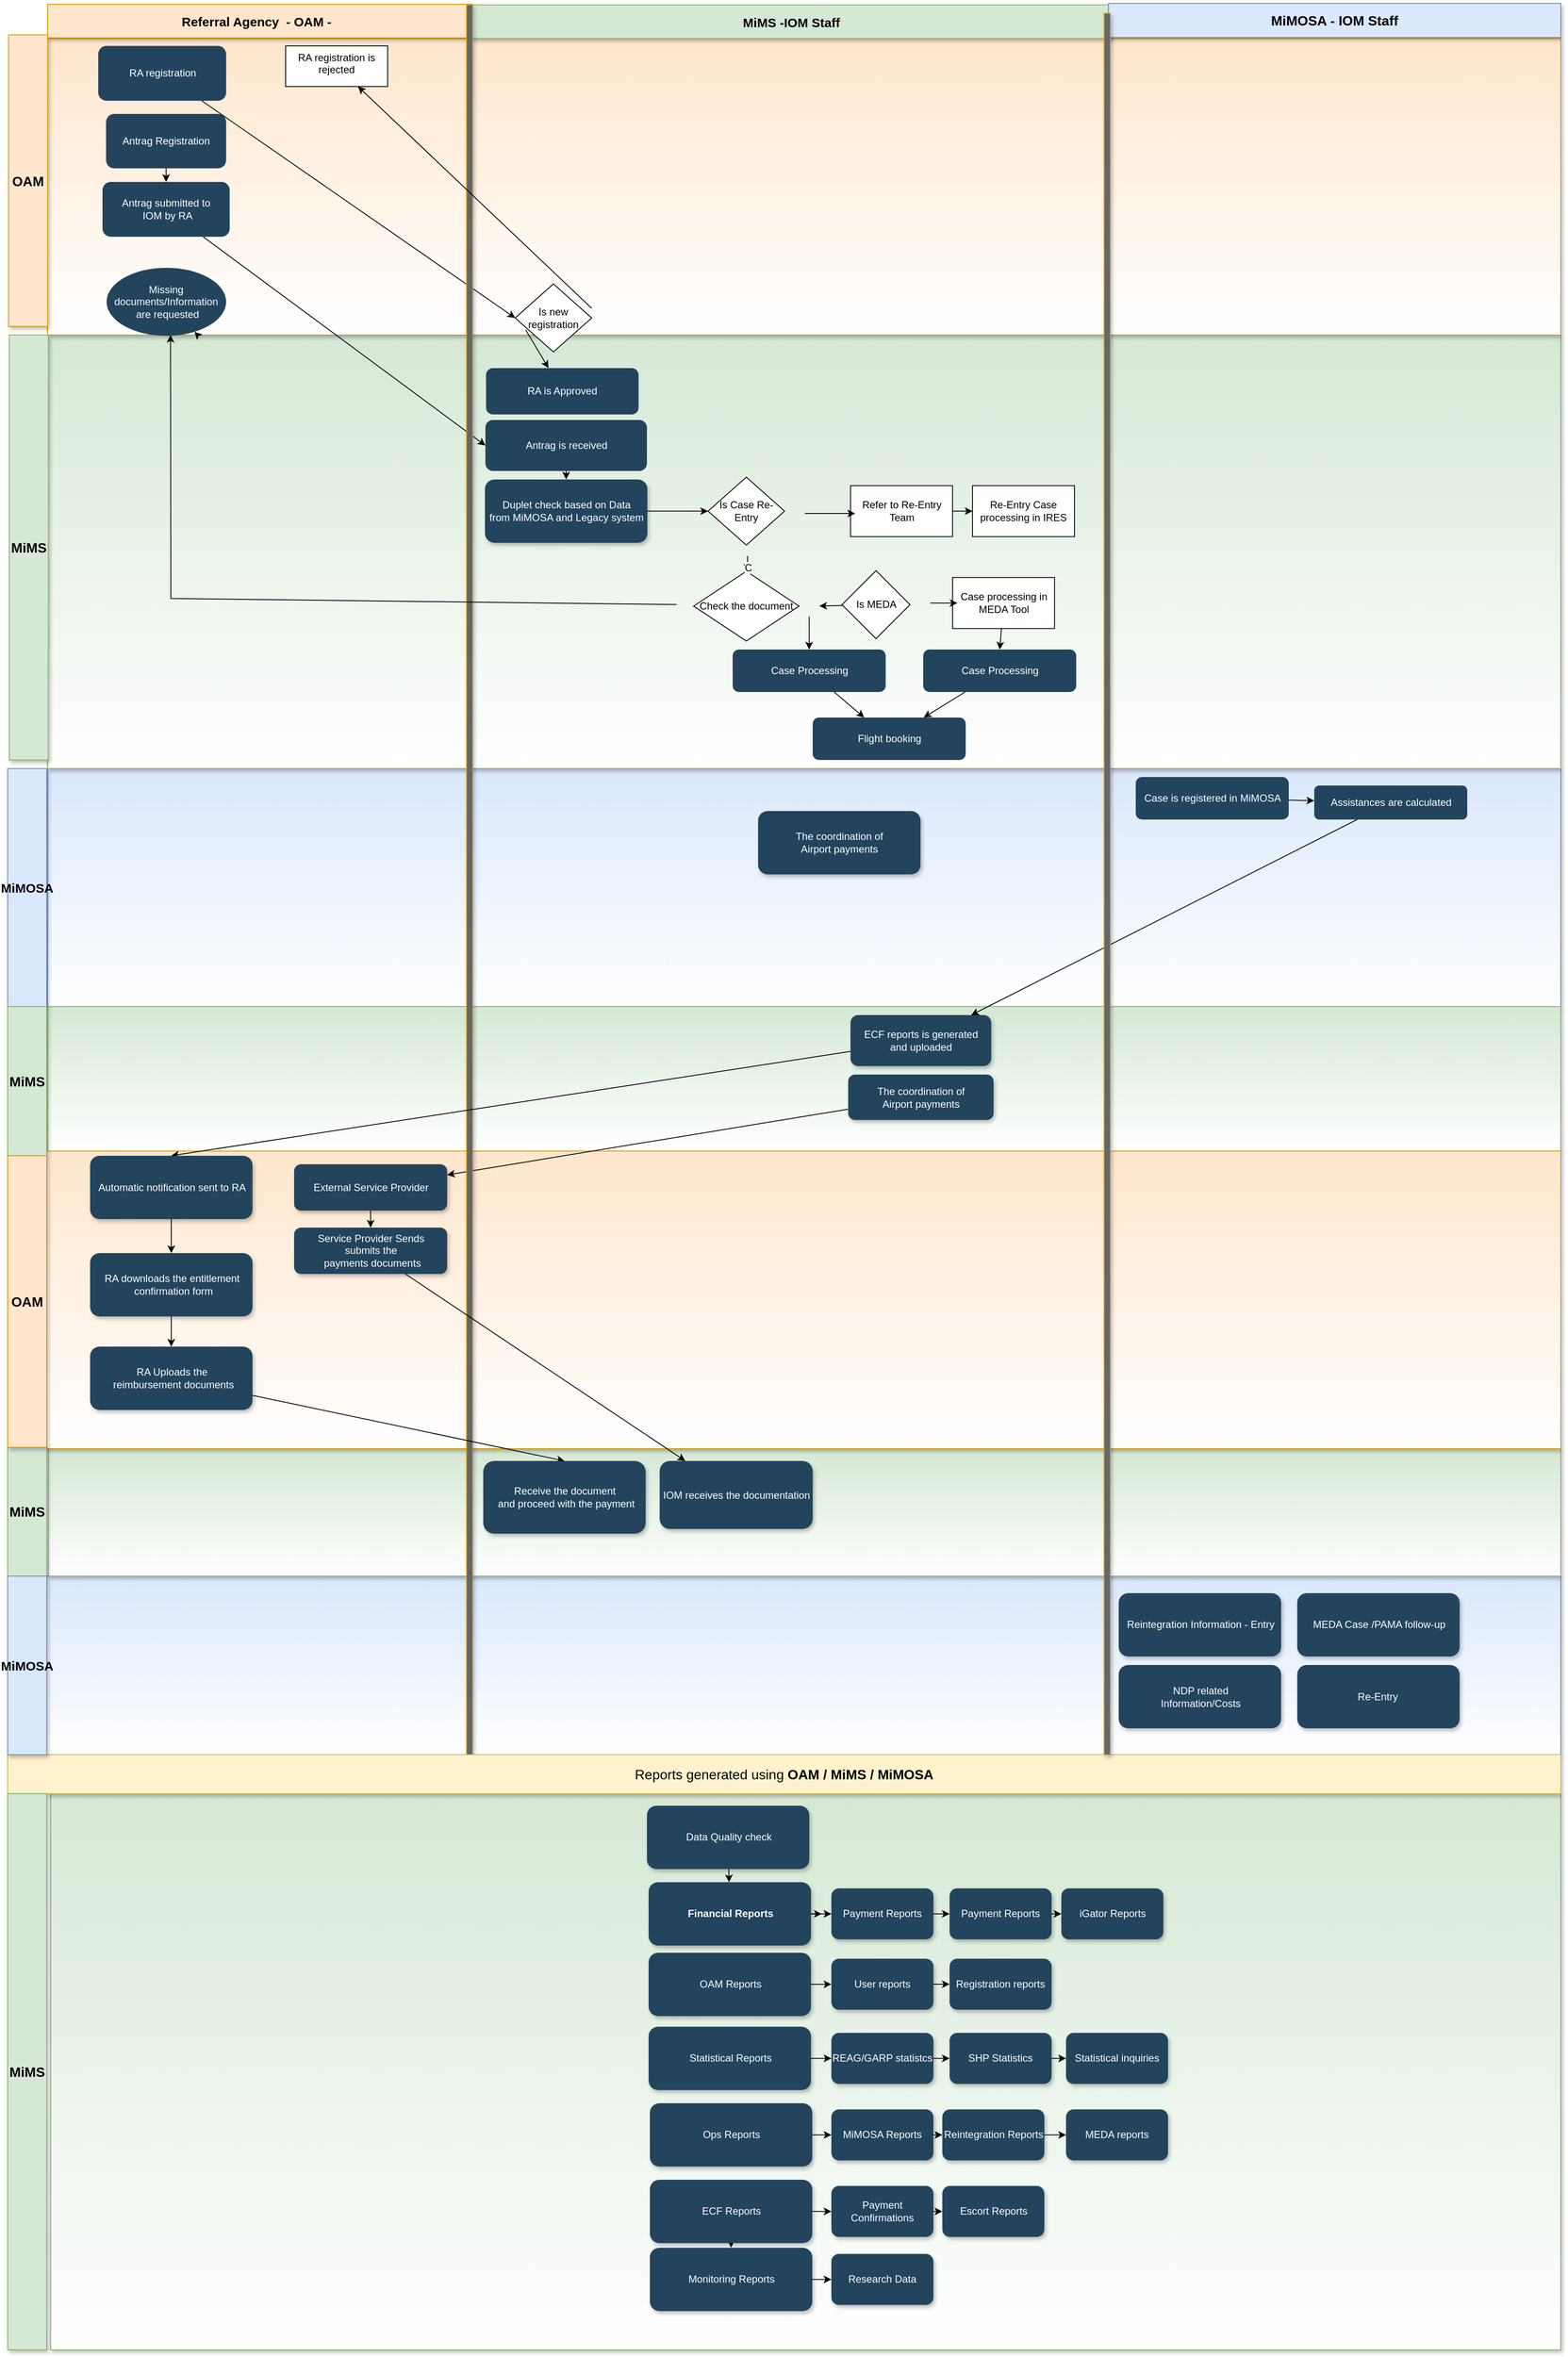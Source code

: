 <mxfile version="14.5.3" type="github" pages="10">
  <diagram name="Copy of Page-2" id="JtU2PJt0ETZqCiPnno9J">
    <mxGraphModel dx="1571" dy="-252" grid="1" gridSize="10" guides="1" tooltips="1" connect="1" arrows="1" fold="1" page="1" pageScale="1" pageWidth="700" pageHeight="1000" math="0" shadow="0">
      <root>
        <mxCell id="WCrfyMyEm84mcb5JC0PH-0" />
        <mxCell id="WCrfyMyEm84mcb5JC0PH-1" parent="WCrfyMyEm84mcb5JC0PH-0" />
        <mxCell id="JQbRvAUNlXbrQ0mcytYP-0" value="" style="whiteSpace=wrap;html=1;shadow=1;fillColor=#dae8fc;strokeColor=#6c8ebf;gradientColor=#ffffff;" parent="WCrfyMyEm84mcb5JC0PH-1" vertex="1">
          <mxGeometry x="428.45" y="3090" width="1781.55" height="210" as="geometry" />
        </mxCell>
        <mxCell id="ItasQvdOUBfHXHHtX_P6-19" value="" style="whiteSpace=wrap;html=1;shadow=1;fillColor=#d5e8d4;strokeColor=#82b366;gradientColor=#ffffff;" parent="WCrfyMyEm84mcb5JC0PH-1" vertex="1">
          <mxGeometry x="430.8" y="2940" width="1779.2" height="150" as="geometry" />
        </mxCell>
        <mxCell id="WCrfyMyEm84mcb5JC0PH-6" value="" style="whiteSpace=wrap;html=1;shadow=1;fillColor=#dae8fc;strokeColor=#6c8ebf;gradientColor=#ffffff;" parent="WCrfyMyEm84mcb5JC0PH-1" vertex="1">
          <mxGeometry x="430" y="2140" width="1780" height="280" as="geometry" />
        </mxCell>
        <mxCell id="WCrfyMyEm84mcb5JC0PH-5" value="" style="whiteSpace=wrap;html=1;shadow=1;fillColor=#d5e8d4;strokeColor=#82b366;gradientColor=#ffffff;" parent="WCrfyMyEm84mcb5JC0PH-1" vertex="1">
          <mxGeometry x="430" y="1630" width="1780" height="510" as="geometry" />
        </mxCell>
        <mxCell id="WCrfyMyEm84mcb5JC0PH-7" value="" style="whiteSpace=wrap;html=1;shadow=1;fillColor=#d5e8d4;strokeColor=#82b366;gradientColor=#ffffff;" parent="WCrfyMyEm84mcb5JC0PH-1" vertex="1">
          <mxGeometry x="430" y="2420" width="1780" height="170" as="geometry" />
        </mxCell>
        <mxCell id="WCrfyMyEm84mcb5JC0PH-8" value="" style="whiteSpace=wrap;html=1;shadow=1;fillColor=#ffe6cc;strokeColor=#d79b00;gradientColor=#ffffff;" parent="WCrfyMyEm84mcb5JC0PH-1" vertex="1">
          <mxGeometry x="428.92" y="2590" width="1781.08" height="350" as="geometry" />
        </mxCell>
        <mxCell id="WCrfyMyEm84mcb5JC0PH-9" value="" style="whiteSpace=wrap;html=1;shadow=1;fillColor=#ffe6cc;strokeColor=#d79b00;gradientColor=#ffffff;" parent="WCrfyMyEm84mcb5JC0PH-1" vertex="1">
          <mxGeometry x="430" y="1281.25" width="1780" height="348.75" as="geometry" />
        </mxCell>
        <mxCell id="WCrfyMyEm84mcb5JC0PH-10" value="&lt;font style=&quot;font-size: 16px&quot;&gt;MiMS&lt;/font&gt;" style="whiteSpace=wrap;html=1;shadow=1;fillColor=#d5e8d4;strokeColor=#82b366;fontStyle=1" parent="WCrfyMyEm84mcb5JC0PH-1" vertex="1">
          <mxGeometry x="384.92" y="1630" width="45.88" height="500" as="geometry" />
        </mxCell>
        <mxCell id="WCrfyMyEm84mcb5JC0PH-11" value="&lt;font style=&quot;font-size: 15px&quot;&gt;MiMOSA&lt;/font&gt;" style="whiteSpace=wrap;html=1;shadow=1;fillColor=#dae8fc;strokeColor=#6c8ebf;fontStyle=1" parent="WCrfyMyEm84mcb5JC0PH-1" vertex="1">
          <mxGeometry x="383.04" y="2140" width="45.88" height="280" as="geometry" />
        </mxCell>
        <mxCell id="WCrfyMyEm84mcb5JC0PH-12" value="Referral Agency&amp;nbsp; - OAM -&amp;nbsp;&amp;nbsp;" style="whiteSpace=wrap;html=1;shadow=1;fontSize=15;fontStyle=1;fillColor=#ffe6cc;strokeColor=#d79b00;" parent="WCrfyMyEm84mcb5JC0PH-1" vertex="1">
          <mxGeometry x="430" y="1241" width="500" height="39.5" as="geometry" />
        </mxCell>
        <mxCell id="WCrfyMyEm84mcb5JC0PH-13" value="" style="edgeStyle=none;rounded=0;orthogonalLoop=1;jettySize=auto;html=1;strokeWidth=1;fontSize=15;fontColor=#000000;" parent="WCrfyMyEm84mcb5JC0PH-1" source="WCrfyMyEm84mcb5JC0PH-14" target="WCrfyMyEm84mcb5JC0PH-9" edge="1">
          <mxGeometry relative="1" as="geometry" />
        </mxCell>
        <mxCell id="WCrfyMyEm84mcb5JC0PH-14" value="&lt;font style=&quot;font-size: 16px&quot;&gt;OAM&lt;/font&gt;" style="whiteSpace=wrap;html=1;shadow=1;fillColor=#ffe6cc;strokeColor=#d79b00;fontStyle=1;flipH=0;flipV=1;" parent="WCrfyMyEm84mcb5JC0PH-1" vertex="1">
          <mxGeometry x="384.12" y="1277.06" width="45.88" height="342.94" as="geometry" />
        </mxCell>
        <mxCell id="WCrfyMyEm84mcb5JC0PH-15" value="MiMS -IOM Staff" style="whiteSpace=wrap;html=1;shadow=1;fontStyle=1;fontSize=15;fillColor=#d5e8d4;strokeColor=#82b366;" parent="WCrfyMyEm84mcb5JC0PH-1" vertex="1">
          <mxGeometry x="930" y="1241.75" width="750" height="39.5" as="geometry" />
        </mxCell>
        <mxCell id="WCrfyMyEm84mcb5JC0PH-16" value="" style="edgeStyle=none;rounded=0;orthogonalLoop=1;jettySize=auto;html=1;strokeWidth=1;fontColor=#000000;entryX=0;entryY=0.5;entryDx=0;entryDy=0;" parent="WCrfyMyEm84mcb5JC0PH-1" source="WCrfyMyEm84mcb5JC0PH-17" target="WCrfyMyEm84mcb5JC0PH-50" edge="1">
          <mxGeometry relative="1" as="geometry">
            <mxPoint x="574.195" y="1544.5" as="targetPoint" />
          </mxGeometry>
        </mxCell>
        <mxCell id="WCrfyMyEm84mcb5JC0PH-17" value="&lt;span style=&quot;color: rgb(255 , 255 , 255)&quot;&gt;Antrag submitted to&lt;/span&gt;&lt;br style=&quot;color: rgb(255 , 255 , 255)&quot;&gt;&lt;span style=&quot;color: rgb(255 , 255 , 255)&quot;&gt;&amp;nbsp;IOM by RA&lt;/span&gt;" style="rounded=1;fillColor=#23445D;strokeColor=none;strokeWidth=2;fontFamily=Helvetica;html=1;gradientColor=none;" parent="WCrfyMyEm84mcb5JC0PH-1" vertex="1">
          <mxGeometry x="494.58" y="1450" width="149.61" height="64.5" as="geometry" />
        </mxCell>
        <mxCell id="6W-dLfA9YcNmhYoLiTJJ-3" value="" style="edgeStyle=none;rounded=0;orthogonalLoop=1;jettySize=auto;html=1;strokeWidth=1;fontSize=15;fontColor=#FFFFFF;" parent="WCrfyMyEm84mcb5JC0PH-1" source="WCrfyMyEm84mcb5JC0PH-28" target="6W-dLfA9YcNmhYoLiTJJ-2" edge="1">
          <mxGeometry relative="1" as="geometry" />
        </mxCell>
        <mxCell id="WCrfyMyEm84mcb5JC0PH-28" value="&lt;font color=&quot;#ffffff&quot;&gt;The coordination of &lt;br&gt;Airport payments&lt;/font&gt;" style="rounded=1;fillColor=#23445D;strokeColor=none;strokeWidth=2;fontFamily=Helvetica;html=1;gradientColor=none;shadow=1;" parent="WCrfyMyEm84mcb5JC0PH-1" vertex="1">
          <mxGeometry x="1371.75" y="2500" width="171" height="53.38" as="geometry" />
        </mxCell>
        <mxCell id="WCrfyMyEm84mcb5JC0PH-35" value="" style="edgeStyle=none;rounded=0;orthogonalLoop=1;jettySize=auto;html=1;strokeWidth=1;fontColor=#000000;" parent="WCrfyMyEm84mcb5JC0PH-1" source="WCrfyMyEm84mcb5JC0PH-36" target="WCrfyMyEm84mcb5JC0PH-17" edge="1">
          <mxGeometry relative="1" as="geometry" />
        </mxCell>
        <mxCell id="WCrfyMyEm84mcb5JC0PH-36" value="&lt;font color=&quot;#ffffff&quot;&gt;Antrag Registration&lt;/font&gt;" style="rounded=1;fillColor=#23445D;strokeColor=none;strokeWidth=2;fontFamily=Helvetica;html=1;gradientColor=none;" parent="WCrfyMyEm84mcb5JC0PH-1" vertex="1">
          <mxGeometry x="498.77" y="1370" width="141.23" height="64" as="geometry" />
        </mxCell>
        <mxCell id="Esd3E3r1B9r6nZX0auP6-3" value="" style="edgeStyle=none;rounded=0;orthogonalLoop=1;jettySize=auto;html=1;strokeWidth=1;fontSize=15;fontColor=#FFFFFF;entryX=0;entryY=0.5;entryDx=0;entryDy=0;" parent="WCrfyMyEm84mcb5JC0PH-1" source="WCrfyMyEm84mcb5JC0PH-38" target="WCrfyMyEm84mcb5JC0PH-70" edge="1">
          <mxGeometry relative="1" as="geometry">
            <mxPoint x="720" y="1322.25" as="targetPoint" />
          </mxGeometry>
        </mxCell>
        <mxCell id="WCrfyMyEm84mcb5JC0PH-38" value="&lt;font color=&quot;#ffffff&quot;&gt;RA registration&lt;/font&gt;" style="rounded=1;fillColor=#23445D;strokeColor=none;strokeWidth=2;fontFamily=Helvetica;html=1;gradientColor=none;" parent="WCrfyMyEm84mcb5JC0PH-1" vertex="1">
          <mxGeometry x="489.58" y="1290" width="150.42" height="64.5" as="geometry" />
        </mxCell>
        <mxCell id="7mXv1mw1Ck-IhmRFVbYT-13" value="" style="edgeStyle=none;rounded=0;orthogonalLoop=1;jettySize=auto;html=1;strokeWidth=1;fontSize=15;fontColor=#FFFFFF;" parent="WCrfyMyEm84mcb5JC0PH-1" target="7mXv1mw1Ck-IhmRFVbYT-12" edge="1">
          <mxGeometry relative="1" as="geometry">
            <mxPoint x="606.397" y="1630" as="sourcePoint" />
          </mxGeometry>
        </mxCell>
        <mxCell id="WCrfyMyEm84mcb5JC0PH-49" style="edgeStyle=none;rounded=0;orthogonalLoop=1;jettySize=auto;html=1;exitX=0.75;exitY=1;exitDx=0;exitDy=0;strokeWidth=1;fontColor=#000000;" parent="WCrfyMyEm84mcb5JC0PH-1" source="WCrfyMyEm84mcb5JC0PH-17" target="WCrfyMyEm84mcb5JC0PH-17" edge="1">
          <mxGeometry relative="1" as="geometry" />
        </mxCell>
        <mxCell id="WCrfyMyEm84mcb5JC0PH-50" value="&lt;font color=&quot;#ffffff&quot;&gt;Antrag is&amp;nbsp;received&lt;/font&gt;" style="rounded=1;fillColor=#23445D;strokeColor=none;strokeWidth=2;fontFamily=Helvetica;html=1;gradientColor=none;" parent="WCrfyMyEm84mcb5JC0PH-1" vertex="1">
          <mxGeometry x="945" y="1730" width="190" height="60" as="geometry" />
        </mxCell>
        <mxCell id="WCrfyMyEm84mcb5JC0PH-51" value="" style="edgeStyle=none;rounded=0;orthogonalLoop=1;jettySize=auto;html=1;strokeWidth=1;fontColor=#000000;" parent="WCrfyMyEm84mcb5JC0PH-1" source="WCrfyMyEm84mcb5JC0PH-50" target="WCrfyMyEm84mcb5JC0PH-60" edge="1">
          <mxGeometry relative="1" as="geometry" />
        </mxCell>
        <mxCell id="Q2nl6fJyqpHG_NQUDDry-10" value="" style="edgeStyle=none;rounded=0;orthogonalLoop=1;jettySize=auto;html=1;strokeWidth=1;fontSize=15;fontColor=#FFFFFF;" parent="WCrfyMyEm84mcb5JC0PH-1" source="WCrfyMyEm84mcb5JC0PH-60" target="Q2nl6fJyqpHG_NQUDDry-3" edge="1">
          <mxGeometry relative="1" as="geometry" />
        </mxCell>
        <mxCell id="WCrfyMyEm84mcb5JC0PH-60" value="&lt;span style=&quot;color: rgb(255 , 255 , 255)&quot;&gt;Duplet check based on Data&lt;/span&gt;&lt;br style=&quot;color: rgb(255 , 255 , 255)&quot;&gt;&lt;span style=&quot;color: rgb(255 , 255 , 255)&quot;&gt;from MiMOSA and Legacy system&lt;/span&gt;" style="rounded=1;fillColor=#23445D;strokeColor=none;strokeWidth=2;fontFamily=Helvetica;html=1;gradientColor=none;shadow=1;" parent="WCrfyMyEm84mcb5JC0PH-1" vertex="1">
          <mxGeometry x="944.5" y="1800" width="191" height="74.5" as="geometry" />
        </mxCell>
        <mxCell id="WCrfyMyEm84mcb5JC0PH-70" value="Is new registration" style="rhombus;whiteSpace=wrap;html=1;fontColor=#000000;" parent="WCrfyMyEm84mcb5JC0PH-1" vertex="1">
          <mxGeometry x="980" y="1570" width="90" height="80" as="geometry" />
        </mxCell>
        <mxCell id="WCrfyMyEm84mcb5JC0PH-71" value="&lt;font color=&quot;#ffffff&quot;&gt;RA is Approved&lt;/font&gt;" style="rounded=1;fillColor=#23445D;strokeColor=none;strokeWidth=2;fontFamily=Helvetica;html=1;gradientColor=none;" parent="WCrfyMyEm84mcb5JC0PH-1" vertex="1">
          <mxGeometry x="945.76" y="1669" width="179.42" height="54.5" as="geometry" />
        </mxCell>
        <mxCell id="WCrfyMyEm84mcb5JC0PH-72" value="" style="whiteSpace=wrap;html=1;shadow=1;strokeColor=#d79b00;fontStyle=1;fillColor=#666666;" parent="WCrfyMyEm84mcb5JC0PH-1" vertex="1">
          <mxGeometry x="922.86" y="1241.75" width="7.14" height="2058.25" as="geometry" />
        </mxCell>
        <mxCell id="WCrfyMyEm84mcb5JC0PH-76" value="&lt;font style=&quot;font-size: 16px&quot;&gt;MiMS&lt;/font&gt;" style="whiteSpace=wrap;html=1;shadow=1;fontStyle=1;fillColor=#d5e8d4;strokeColor=#82b366;" parent="WCrfyMyEm84mcb5JC0PH-1" vertex="1">
          <mxGeometry x="383.04" y="2420" width="45.88" height="175.5" as="geometry" />
        </mxCell>
        <mxCell id="WCrfyMyEm84mcb5JC0PH-85" value="" style="whiteSpace=wrap;html=1;shadow=1;fillColor=#d5e8d4;strokeColor=#82b366;gradientColor=#ffffff;" parent="WCrfyMyEm84mcb5JC0PH-1" vertex="1">
          <mxGeometry x="433.47" y="3345.88" width="1776.53" height="654.12" as="geometry" />
        </mxCell>
        <mxCell id="WCrfyMyEm84mcb5JC0PH-86" value="&lt;font style=&quot;font-size: 16px&quot;&gt;MiMS&lt;/font&gt;" style="whiteSpace=wrap;html=1;shadow=1;fontStyle=1;fillColor=#d5e8d4;strokeColor=#82b366;" parent="WCrfyMyEm84mcb5JC0PH-1" vertex="1">
          <mxGeometry x="383.04" y="2937.25" width="45.88" height="152.75" as="geometry" />
        </mxCell>
        <mxCell id="WCrfyMyEm84mcb5JC0PH-87" value="&lt;font style=&quot;font-size: 16px&quot;&gt;&lt;span style=&quot;font-weight: normal&quot;&gt;Reports generated using&lt;/span&gt; OAM / MiMS / MiMOSA&lt;/font&gt;" style="whiteSpace=wrap;html=1;shadow=1;fontStyle=1;fillColor=#fff2cc;strokeColor=#d6b656;direction=south;" parent="WCrfyMyEm84mcb5JC0PH-1" vertex="1">
          <mxGeometry x="383.04" y="3300" width="1826.96" height="45.88" as="geometry" />
        </mxCell>
        <mxCell id="WCrfyMyEm84mcb5JC0PH-88" value="" style="edgeStyle=none;rounded=0;orthogonalLoop=1;jettySize=auto;html=1;strokeWidth=1;fontSize=15;fontColor=#000000;" parent="WCrfyMyEm84mcb5JC0PH-1" source="WCrfyMyEm84mcb5JC0PH-89" target="WCrfyMyEm84mcb5JC0PH-116" edge="1">
          <mxGeometry relative="1" as="geometry" />
        </mxCell>
        <mxCell id="WCrfyMyEm84mcb5JC0PH-89" value="&lt;font color=&quot;#ffffff&quot;&gt;Statistical Reports&lt;/font&gt;" style="rounded=1;fillColor=#23445D;strokeColor=none;strokeWidth=2;fontFamily=Helvetica;html=1;gradientColor=none;shadow=1;" parent="WCrfyMyEm84mcb5JC0PH-1" vertex="1">
          <mxGeometry x="1137" y="3620" width="191" height="74.5" as="geometry" />
        </mxCell>
        <mxCell id="WCrfyMyEm84mcb5JC0PH-90" value="" style="edgeStyle=none;rounded=0;orthogonalLoop=1;jettySize=auto;html=1;strokeWidth=1;fontSize=15;fontColor=#000000;" parent="WCrfyMyEm84mcb5JC0PH-1" source="WCrfyMyEm84mcb5JC0PH-91" target="WCrfyMyEm84mcb5JC0PH-121" edge="1">
          <mxGeometry relative="1" as="geometry" />
        </mxCell>
        <mxCell id="WCrfyMyEm84mcb5JC0PH-91" value="&lt;font color=&quot;#ffffff&quot;&gt;Ops Reports&lt;/font&gt;" style="rounded=1;fillColor=#23445D;strokeColor=none;strokeWidth=2;fontFamily=Helvetica;html=1;gradientColor=none;shadow=1;" parent="WCrfyMyEm84mcb5JC0PH-1" vertex="1">
          <mxGeometry x="1138.5" y="3710" width="191" height="74.5" as="geometry" />
        </mxCell>
        <mxCell id="WCrfyMyEm84mcb5JC0PH-92" value="" style="edgeStyle=none;rounded=0;orthogonalLoop=1;jettySize=auto;html=1;strokeWidth=1;fontSize=15;fontColor=#000000;" parent="WCrfyMyEm84mcb5JC0PH-1" source="WCrfyMyEm84mcb5JC0PH-93" target="WCrfyMyEm84mcb5JC0PH-108" edge="1">
          <mxGeometry relative="1" as="geometry" />
        </mxCell>
        <mxCell id="WCrfyMyEm84mcb5JC0PH-93" value="&lt;font color=&quot;#ffffff&quot;&gt;OAM Reports&lt;/font&gt;" style="rounded=1;fillColor=#23445D;strokeColor=none;strokeWidth=2;fontFamily=Helvetica;html=1;gradientColor=none;shadow=1;" parent="WCrfyMyEm84mcb5JC0PH-1" vertex="1">
          <mxGeometry x="1137" y="3533" width="191" height="74.5" as="geometry" />
        </mxCell>
        <mxCell id="WCrfyMyEm84mcb5JC0PH-94" value="" style="edgeStyle=none;rounded=0;orthogonalLoop=1;jettySize=auto;html=1;strokeWidth=1;fontSize=15;fontColor=#000000;" parent="WCrfyMyEm84mcb5JC0PH-1" source="WCrfyMyEm84mcb5JC0PH-96" edge="1">
          <mxGeometry relative="1" as="geometry">
            <mxPoint x="1340.5" y="3487.25" as="targetPoint" />
          </mxGeometry>
        </mxCell>
        <mxCell id="WCrfyMyEm84mcb5JC0PH-95" value="" style="edgeStyle=none;rounded=0;orthogonalLoop=1;jettySize=auto;html=1;strokeWidth=1;fontSize=15;fontColor=#000000;" parent="WCrfyMyEm84mcb5JC0PH-1" source="WCrfyMyEm84mcb5JC0PH-96" target="WCrfyMyEm84mcb5JC0PH-110" edge="1">
          <mxGeometry relative="1" as="geometry" />
        </mxCell>
        <mxCell id="WCrfyMyEm84mcb5JC0PH-96" value="&lt;font color=&quot;#ffffff&quot;&gt;&lt;b&gt;Financial Reports&lt;/b&gt;&lt;/font&gt;" style="rounded=1;fillColor=#23445D;strokeColor=none;strokeWidth=2;fontFamily=Helvetica;html=1;gradientColor=none;shadow=1;" parent="WCrfyMyEm84mcb5JC0PH-1" vertex="1">
          <mxGeometry x="1137" y="3450" width="191" height="74.5" as="geometry" />
        </mxCell>
        <mxCell id="WCrfyMyEm84mcb5JC0PH-97" value="" style="edgeStyle=none;rounded=0;orthogonalLoop=1;jettySize=auto;html=1;strokeWidth=1;fontSize=15;fontColor=#000000;" parent="WCrfyMyEm84mcb5JC0PH-1" source="WCrfyMyEm84mcb5JC0PH-98" target="WCrfyMyEm84mcb5JC0PH-96" edge="1">
          <mxGeometry relative="1" as="geometry" />
        </mxCell>
        <mxCell id="WCrfyMyEm84mcb5JC0PH-98" value="&lt;font color=&quot;#ffffff&quot;&gt;Data Quality check&lt;/font&gt;" style="rounded=1;fillColor=#23445D;strokeColor=none;strokeWidth=2;fontFamily=Helvetica;html=1;gradientColor=none;shadow=1;" parent="WCrfyMyEm84mcb5JC0PH-1" vertex="1">
          <mxGeometry x="1135" y="3360" width="191" height="74.5" as="geometry" />
        </mxCell>
        <mxCell id="WCrfyMyEm84mcb5JC0PH-101" value="" style="edgeStyle=none;rounded=0;orthogonalLoop=1;jettySize=auto;html=1;strokeWidth=1;fontSize=15;fontColor=#000000;" parent="WCrfyMyEm84mcb5JC0PH-1" source="WCrfyMyEm84mcb5JC0PH-103" target="WCrfyMyEm84mcb5JC0PH-126" edge="1">
          <mxGeometry relative="1" as="geometry" />
        </mxCell>
        <mxCell id="WCrfyMyEm84mcb5JC0PH-102" value="" style="edgeStyle=none;rounded=0;orthogonalLoop=1;jettySize=auto;html=1;strokeWidth=1;fontSize=15;fontColor=#FFFFFF;" parent="WCrfyMyEm84mcb5JC0PH-1" source="WCrfyMyEm84mcb5JC0PH-103" target="WCrfyMyEm84mcb5JC0PH-140" edge="1">
          <mxGeometry relative="1" as="geometry" />
        </mxCell>
        <mxCell id="WCrfyMyEm84mcb5JC0PH-103" value="&lt;font color=&quot;#ffffff&quot;&gt;ECF Reports&lt;/font&gt;" style="rounded=1;fillColor=#23445D;strokeColor=none;strokeWidth=2;fontFamily=Helvetica;html=1;gradientColor=none;shadow=1;" parent="WCrfyMyEm84mcb5JC0PH-1" vertex="1">
          <mxGeometry x="1138.5" y="3800" width="191" height="74.5" as="geometry" />
        </mxCell>
        <mxCell id="aR9lNW6Gv20lCIN7D89m-1" value="" style="edgeStyle=none;rounded=0;orthogonalLoop=1;jettySize=auto;html=1;strokeWidth=1;fontSize=15;fontColor=#FFFFFF;" parent="WCrfyMyEm84mcb5JC0PH-1" source="WCrfyMyEm84mcb5JC0PH-104" target="WCrfyMyEm84mcb5JC0PH-71" edge="1">
          <mxGeometry relative="1" as="geometry" />
        </mxCell>
        <mxCell id="WCrfyMyEm84mcb5JC0PH-104" value="" style="shape=image;html=1;verticalAlign=top;verticalLabelPosition=bottom;labelBackgroundColor=#ffffff;imageAspect=0;aspect=fixed;image=https://cdn4.iconfinder.com/data/icons/web-ui-color/128/Checkmark-128.png;fontColor=#000000;" parent="WCrfyMyEm84mcb5JC0PH-1" vertex="1">
          <mxGeometry x="970" y="1596" width="28" height="28" as="geometry" />
        </mxCell>
        <mxCell id="WCrfyMyEm84mcb5JC0PH-107" value="" style="edgeStyle=none;rounded=0;orthogonalLoop=1;jettySize=auto;html=1;strokeWidth=1;fontSize=15;fontColor=#000000;" parent="WCrfyMyEm84mcb5JC0PH-1" source="WCrfyMyEm84mcb5JC0PH-108" target="WCrfyMyEm84mcb5JC0PH-114" edge="1">
          <mxGeometry relative="1" as="geometry" />
        </mxCell>
        <mxCell id="WCrfyMyEm84mcb5JC0PH-108" value="User reports" style="whiteSpace=wrap;html=1;rounded=1;shadow=1;strokeColor=none;strokeWidth=2;fillColor=#23445D;fontColor=#FFFFFF;" parent="WCrfyMyEm84mcb5JC0PH-1" vertex="1">
          <mxGeometry x="1352" y="3540" width="120" height="60" as="geometry" />
        </mxCell>
        <mxCell id="WCrfyMyEm84mcb5JC0PH-109" value="" style="edgeStyle=none;rounded=0;orthogonalLoop=1;jettySize=auto;html=1;strokeWidth=1;fontSize=15;fontColor=#000000;" parent="WCrfyMyEm84mcb5JC0PH-1" source="WCrfyMyEm84mcb5JC0PH-110" target="WCrfyMyEm84mcb5JC0PH-112" edge="1">
          <mxGeometry relative="1" as="geometry" />
        </mxCell>
        <mxCell id="WCrfyMyEm84mcb5JC0PH-110" value="Payment Reports" style="whiteSpace=wrap;html=1;rounded=1;shadow=1;strokeColor=none;strokeWidth=2;fillColor=#23445D;fontColor=#FFFFFF;" parent="WCrfyMyEm84mcb5JC0PH-1" vertex="1">
          <mxGeometry x="1352" y="3457.25" width="120" height="60" as="geometry" />
        </mxCell>
        <mxCell id="WCrfyMyEm84mcb5JC0PH-111" value="" style="edgeStyle=none;rounded=0;orthogonalLoop=1;jettySize=auto;html=1;strokeWidth=1;fontSize=15;fontColor=#000000;" parent="WCrfyMyEm84mcb5JC0PH-1" source="WCrfyMyEm84mcb5JC0PH-112" target="WCrfyMyEm84mcb5JC0PH-113" edge="1">
          <mxGeometry relative="1" as="geometry" />
        </mxCell>
        <mxCell id="WCrfyMyEm84mcb5JC0PH-112" value="Payment Reports" style="whiteSpace=wrap;html=1;rounded=1;shadow=1;strokeColor=none;strokeWidth=2;fillColor=#23445D;fontColor=#FFFFFF;" parent="WCrfyMyEm84mcb5JC0PH-1" vertex="1">
          <mxGeometry x="1491.03" y="3457.25" width="120" height="60" as="geometry" />
        </mxCell>
        <mxCell id="WCrfyMyEm84mcb5JC0PH-113" value="iGator Reports" style="whiteSpace=wrap;html=1;rounded=1;shadow=1;strokeColor=none;strokeWidth=2;fillColor=#23445D;fontColor=#FFFFFF;" parent="WCrfyMyEm84mcb5JC0PH-1" vertex="1">
          <mxGeometry x="1622.5" y="3457.25" width="120" height="60" as="geometry" />
        </mxCell>
        <mxCell id="WCrfyMyEm84mcb5JC0PH-114" value="Registration reports" style="whiteSpace=wrap;html=1;rounded=1;shadow=1;strokeColor=none;strokeWidth=2;fillColor=#23445D;fontColor=#FFFFFF;" parent="WCrfyMyEm84mcb5JC0PH-1" vertex="1">
          <mxGeometry x="1491.03" y="3540" width="120" height="60" as="geometry" />
        </mxCell>
        <mxCell id="WCrfyMyEm84mcb5JC0PH-115" value="" style="edgeStyle=none;rounded=0;orthogonalLoop=1;jettySize=auto;html=1;strokeWidth=1;fontSize=15;fontColor=#000000;" parent="WCrfyMyEm84mcb5JC0PH-1" source="WCrfyMyEm84mcb5JC0PH-116" target="WCrfyMyEm84mcb5JC0PH-118" edge="1">
          <mxGeometry relative="1" as="geometry" />
        </mxCell>
        <mxCell id="WCrfyMyEm84mcb5JC0PH-116" value="REAG/GARP statistcs" style="whiteSpace=wrap;html=1;rounded=1;shadow=1;strokeColor=none;strokeWidth=2;fillColor=#23445D;fontColor=#FFFFFF;" parent="WCrfyMyEm84mcb5JC0PH-1" vertex="1">
          <mxGeometry x="1352" y="3627.25" width="120" height="60" as="geometry" />
        </mxCell>
        <mxCell id="WCrfyMyEm84mcb5JC0PH-117" value="" style="edgeStyle=none;rounded=0;orthogonalLoop=1;jettySize=auto;html=1;strokeWidth=1;fontSize=15;fontColor=#000000;" parent="WCrfyMyEm84mcb5JC0PH-1" source="WCrfyMyEm84mcb5JC0PH-118" target="WCrfyMyEm84mcb5JC0PH-119" edge="1">
          <mxGeometry relative="1" as="geometry" />
        </mxCell>
        <mxCell id="WCrfyMyEm84mcb5JC0PH-118" value="SHP Statistics" style="whiteSpace=wrap;html=1;rounded=1;shadow=1;strokeColor=none;strokeWidth=2;fillColor=#23445D;fontColor=#FFFFFF;" parent="WCrfyMyEm84mcb5JC0PH-1" vertex="1">
          <mxGeometry x="1491.03" y="3627.25" width="120" height="60" as="geometry" />
        </mxCell>
        <mxCell id="WCrfyMyEm84mcb5JC0PH-119" value="Statistical inquiries" style="whiteSpace=wrap;html=1;rounded=1;shadow=1;strokeColor=none;strokeWidth=2;fillColor=#23445D;fontColor=#FFFFFF;" parent="WCrfyMyEm84mcb5JC0PH-1" vertex="1">
          <mxGeometry x="1628" y="3627.25" width="120" height="60" as="geometry" />
        </mxCell>
        <mxCell id="WCrfyMyEm84mcb5JC0PH-120" value="" style="edgeStyle=none;rounded=0;orthogonalLoop=1;jettySize=auto;html=1;strokeWidth=1;fontSize=15;fontColor=#000000;" parent="WCrfyMyEm84mcb5JC0PH-1" source="WCrfyMyEm84mcb5JC0PH-121" target="WCrfyMyEm84mcb5JC0PH-123" edge="1">
          <mxGeometry relative="1" as="geometry" />
        </mxCell>
        <mxCell id="WCrfyMyEm84mcb5JC0PH-121" value="MiMOSA Reports" style="whiteSpace=wrap;html=1;rounded=1;shadow=1;strokeColor=none;strokeWidth=2;fillColor=#23445D;fontColor=#FFFFFF;" parent="WCrfyMyEm84mcb5JC0PH-1" vertex="1">
          <mxGeometry x="1352" y="3717.25" width="120" height="60" as="geometry" />
        </mxCell>
        <mxCell id="WCrfyMyEm84mcb5JC0PH-122" value="" style="edgeStyle=none;rounded=0;orthogonalLoop=1;jettySize=auto;html=1;strokeWidth=1;fontSize=15;fontColor=#000000;" parent="WCrfyMyEm84mcb5JC0PH-1" source="WCrfyMyEm84mcb5JC0PH-123" target="WCrfyMyEm84mcb5JC0PH-124" edge="1">
          <mxGeometry relative="1" as="geometry" />
        </mxCell>
        <mxCell id="WCrfyMyEm84mcb5JC0PH-123" value="Reintegration Reports" style="whiteSpace=wrap;html=1;rounded=1;shadow=1;strokeColor=none;strokeWidth=2;fillColor=#23445D;fontColor=#FFFFFF;" parent="WCrfyMyEm84mcb5JC0PH-1" vertex="1">
          <mxGeometry x="1482.5" y="3717.25" width="120" height="60" as="geometry" />
        </mxCell>
        <mxCell id="WCrfyMyEm84mcb5JC0PH-124" value="MEDA reports" style="whiteSpace=wrap;html=1;rounded=1;shadow=1;strokeColor=none;strokeWidth=2;fillColor=#23445D;fontColor=#FFFFFF;" parent="WCrfyMyEm84mcb5JC0PH-1" vertex="1">
          <mxGeometry x="1628" y="3717.25" width="120" height="60" as="geometry" />
        </mxCell>
        <mxCell id="WCrfyMyEm84mcb5JC0PH-125" value="" style="edgeStyle=none;rounded=0;orthogonalLoop=1;jettySize=auto;html=1;strokeWidth=1;fontSize=15;fontColor=#000000;" parent="WCrfyMyEm84mcb5JC0PH-1" source="WCrfyMyEm84mcb5JC0PH-126" target="WCrfyMyEm84mcb5JC0PH-127" edge="1">
          <mxGeometry relative="1" as="geometry" />
        </mxCell>
        <mxCell id="WCrfyMyEm84mcb5JC0PH-126" value="Payment Confirmations" style="whiteSpace=wrap;html=1;rounded=1;shadow=1;strokeColor=none;strokeWidth=2;fillColor=#23445D;fontColor=#FFFFFF;" parent="WCrfyMyEm84mcb5JC0PH-1" vertex="1">
          <mxGeometry x="1352" y="3807.25" width="120" height="60" as="geometry" />
        </mxCell>
        <mxCell id="WCrfyMyEm84mcb5JC0PH-127" value="&lt;font color=&quot;#ffffff&quot;&gt;Escort Reports&lt;/font&gt;" style="whiteSpace=wrap;html=1;rounded=1;shadow=1;strokeColor=none;strokeWidth=2;fillColor=#23445D;" parent="WCrfyMyEm84mcb5JC0PH-1" vertex="1">
          <mxGeometry x="1482.5" y="3807.25" width="120" height="60" as="geometry" />
        </mxCell>
        <mxCell id="WCrfyMyEm84mcb5JC0PH-139" value="" style="edgeStyle=none;rounded=0;orthogonalLoop=1;jettySize=auto;html=1;strokeWidth=1;fontSize=15;fontColor=#FFFFFF;" parent="WCrfyMyEm84mcb5JC0PH-1" source="WCrfyMyEm84mcb5JC0PH-140" target="WCrfyMyEm84mcb5JC0PH-141" edge="1">
          <mxGeometry relative="1" as="geometry" />
        </mxCell>
        <mxCell id="WCrfyMyEm84mcb5JC0PH-140" value="&lt;font color=&quot;#ffffff&quot;&gt;Monitoring Reports&lt;/font&gt;" style="rounded=1;fillColor=#23445D;strokeColor=none;strokeWidth=2;fontFamily=Helvetica;html=1;gradientColor=none;shadow=1;" parent="WCrfyMyEm84mcb5JC0PH-1" vertex="1">
          <mxGeometry x="1138.5" y="3880" width="191" height="74.5" as="geometry" />
        </mxCell>
        <mxCell id="WCrfyMyEm84mcb5JC0PH-141" value="Research Data" style="whiteSpace=wrap;html=1;rounded=1;shadow=1;strokeColor=none;strokeWidth=2;fillColor=#23445D;fontColor=#FFFFFF;" parent="WCrfyMyEm84mcb5JC0PH-1" vertex="1">
          <mxGeometry x="1352" y="3887.25" width="120" height="60" as="geometry" />
        </mxCell>
        <mxCell id="WCrfyMyEm84mcb5JC0PH-143" value="&lt;font style=&quot;font-size: 16px&quot;&gt;MiMOSA - IOM Staff&lt;/font&gt;" style="whiteSpace=wrap;html=1;shadow=1;fillColor=#dae8fc;strokeColor=#6c8ebf;fontStyle=1;direction=south;" parent="WCrfyMyEm84mcb5JC0PH-1" vertex="1">
          <mxGeometry x="1677.98" y="1240" width="532.02" height="40" as="geometry" />
        </mxCell>
        <mxCell id="WCrfyMyEm84mcb5JC0PH-168" style="edgeStyle=none;rounded=0;orthogonalLoop=1;jettySize=auto;html=1;exitX=1;exitY=0.25;exitDx=0;exitDy=0;strokeWidth=1;fontSize=15;fontColor=#FFFFFF;" parent="WCrfyMyEm84mcb5JC0PH-1" source="WCrfyMyEm84mcb5JC0PH-143" target="WCrfyMyEm84mcb5JC0PH-143" edge="1">
          <mxGeometry relative="1" as="geometry" />
        </mxCell>
        <mxCell id="aR9lNW6Gv20lCIN7D89m-3" value="" style="edgeStyle=none;rounded=0;orthogonalLoop=1;jettySize=auto;html=1;strokeWidth=1;fontSize=15;fontColor=#FFFFFF;" parent="WCrfyMyEm84mcb5JC0PH-1" source="aR9lNW6Gv20lCIN7D89m-0" target="aR9lNW6Gv20lCIN7D89m-2" edge="1">
          <mxGeometry relative="1" as="geometry" />
        </mxCell>
        <mxCell id="aR9lNW6Gv20lCIN7D89m-0" value="" style="shape=image;html=1;verticalAlign=top;verticalLabelPosition=bottom;labelBackgroundColor=#ffffff;imageAspect=0;aspect=fixed;image=https://cdn3.iconfinder.com/data/icons/freeapplication/png/24x24/Close.png;fontColor=#000000;" parent="WCrfyMyEm84mcb5JC0PH-1" vertex="1">
          <mxGeometry x="1070" y="1598" width="24" height="24" as="geometry" />
        </mxCell>
        <mxCell id="aR9lNW6Gv20lCIN7D89m-2" value="RA registration is rejected" style="whiteSpace=wrap;html=1;verticalAlign=top;labelBackgroundColor=#ffffff;" parent="WCrfyMyEm84mcb5JC0PH-1" vertex="1">
          <mxGeometry x="710" y="1290" width="120" height="47.75" as="geometry" />
        </mxCell>
        <mxCell id="Q2nl6fJyqpHG_NQUDDry-14" value="" style="edgeStyle=none;rounded=0;orthogonalLoop=1;jettySize=auto;html=1;strokeWidth=1;fontSize=15;fontColor=#FFFFFF;" parent="WCrfyMyEm84mcb5JC0PH-1" source="Q2nl6fJyqpHG_NQUDDry-0" target="Q2nl6fJyqpHG_NQUDDry-13" edge="1">
          <mxGeometry relative="1" as="geometry" />
        </mxCell>
        <mxCell id="Q2nl6fJyqpHG_NQUDDry-0" value="Refer to Re-Entry Team" style="whiteSpace=wrap;html=1;" parent="WCrfyMyEm84mcb5JC0PH-1" vertex="1">
          <mxGeometry x="1374.53" y="1807.25" width="120" height="60" as="geometry" />
        </mxCell>
        <mxCell id="Q2nl6fJyqpHG_NQUDDry-1" value="Check the document" style="rhombus;whiteSpace=wrap;html=1;fontColor=#000000;" parent="WCrfyMyEm84mcb5JC0PH-1" vertex="1">
          <mxGeometry x="1189.93" y="1907.95" width="124" height="82.051" as="geometry" />
        </mxCell>
        <mxCell id="7mXv1mw1Ck-IhmRFVbYT-3" value="" style="edgeStyle=none;rounded=0;orthogonalLoop=1;jettySize=auto;html=1;strokeWidth=1;fontSize=15;fontColor=#FFFFFF;entryX=0.5;entryY=0;entryDx=0;entryDy=0;" parent="WCrfyMyEm84mcb5JC0PH-1" source="Q2nl6fJyqpHG_NQUDDry-2" target="7mXv1mw1Ck-IhmRFVbYT-8" edge="1">
          <mxGeometry relative="1" as="geometry">
            <mxPoint x="1554.53" y="2055.32" as="targetPoint" />
          </mxGeometry>
        </mxCell>
        <mxCell id="Q2nl6fJyqpHG_NQUDDry-2" value="Case processing in MEDA Tool" style="whiteSpace=wrap;html=1;" parent="WCrfyMyEm84mcb5JC0PH-1" vertex="1">
          <mxGeometry x="1494.53" y="1915.32" width="120" height="60" as="geometry" />
        </mxCell>
        <mxCell id="Q2nl6fJyqpHG_NQUDDry-3" value="Is Case Re-Entry" style="rhombus;whiteSpace=wrap;html=1;fontColor=#000000;" parent="WCrfyMyEm84mcb5JC0PH-1" vertex="1">
          <mxGeometry x="1206.93" y="1797.25" width="90" height="80" as="geometry" />
        </mxCell>
        <mxCell id="Q2nl6fJyqpHG_NQUDDry-24" value="" style="edgeStyle=none;rounded=0;orthogonalLoop=1;jettySize=auto;html=1;strokeWidth=1;fontSize=15;fontColor=#FFFFFF;" parent="WCrfyMyEm84mcb5JC0PH-1" source="Q2nl6fJyqpHG_NQUDDry-4" target="Q2nl6fJyqpHG_NQUDDry-21" edge="1">
          <mxGeometry relative="1" as="geometry" />
        </mxCell>
        <mxCell id="Q2nl6fJyqpHG_NQUDDry-4" value="Is MEDA" style="rhombus;whiteSpace=wrap;html=1;fontColor=#000000;" parent="WCrfyMyEm84mcb5JC0PH-1" vertex="1">
          <mxGeometry x="1364.5" y="1907.25" width="80" height="80" as="geometry" />
        </mxCell>
        <mxCell id="Q2nl6fJyqpHG_NQUDDry-12" value="" style="edgeStyle=none;rounded=0;orthogonalLoop=1;jettySize=auto;html=1;strokeWidth=1;fontSize=15;fontColor=#FFFFFF;" parent="WCrfyMyEm84mcb5JC0PH-1" source="Q2nl6fJyqpHG_NQUDDry-6" edge="1">
          <mxGeometry relative="1" as="geometry">
            <mxPoint x="1380" y="1840" as="targetPoint" />
          </mxGeometry>
        </mxCell>
        <mxCell id="Q2nl6fJyqpHG_NQUDDry-6" value="" style="shape=image;html=1;verticalAlign=top;verticalLabelPosition=bottom;labelBackgroundColor=#ffffff;imageAspect=0;aspect=fixed;image=https://cdn4.iconfinder.com/data/icons/web-ui-color/128/Checkmark-128.png;fontColor=#000000;" parent="WCrfyMyEm84mcb5JC0PH-1" vertex="1">
          <mxGeometry x="1296.931" y="1828.072" width="23.86" height="23.86" as="geometry" />
        </mxCell>
        <mxCell id="Q2nl6fJyqpHG_NQUDDry-15" value="" style="edgeStyle=none;rounded=0;orthogonalLoop=1;jettySize=auto;html=1;strokeWidth=1;fontSize=15;fontColor=#FFFFFF;" parent="WCrfyMyEm84mcb5JC0PH-1" source="Q2nl6fJyqpHG_NQUDDry-7" target="Q2nl6fJyqpHG_NQUDDry-1" edge="1">
          <mxGeometry relative="1" as="geometry" />
        </mxCell>
        <mxCell id="Q2nl6fJyqpHG_NQUDDry-7" value="C" style="shape=image;html=1;verticalAlign=top;verticalLabelPosition=bottom;labelBackgroundColor=#ffffff;imageAspect=0;aspect=fixed;image=https://cdn3.iconfinder.com/data/icons/freeapplication/png/24x24/Close.png;fontColor=#000000;" parent="WCrfyMyEm84mcb5JC0PH-1" vertex="1">
          <mxGeometry x="1243.86" y="1870" width="20" height="20" as="geometry" />
        </mxCell>
        <mxCell id="Q2nl6fJyqpHG_NQUDDry-13" value="Re-Entry Case processing in IRES" style="whiteSpace=wrap;html=1;" parent="WCrfyMyEm84mcb5JC0PH-1" vertex="1">
          <mxGeometry x="1517.98" y="1807.25" width="120" height="60" as="geometry" />
        </mxCell>
        <mxCell id="Q2nl6fJyqpHG_NQUDDry-20" value="" style="edgeStyle=none;rounded=0;orthogonalLoop=1;jettySize=auto;html=1;strokeWidth=1;fontSize=15;fontColor=#FFFFFF;entryX=0.5;entryY=1;entryDx=0;entryDy=0;" parent="WCrfyMyEm84mcb5JC0PH-1" source="Q2nl6fJyqpHG_NQUDDry-16" edge="1">
          <mxGeometry relative="1" as="geometry">
            <mxPoint x="574.58" y="1630" as="targetPoint" />
            <Array as="points">
              <mxPoint x="575" y="1940" />
            </Array>
          </mxGeometry>
        </mxCell>
        <mxCell id="Q2nl6fJyqpHG_NQUDDry-16" value="" style="shape=image;html=1;verticalAlign=top;verticalLabelPosition=bottom;labelBackgroundColor=#ffffff;imageAspect=0;aspect=fixed;image=https://cdn3.iconfinder.com/data/icons/freeapplication/png/24x24/Close.png;fontColor=#000000;" parent="WCrfyMyEm84mcb5JC0PH-1" vertex="1">
          <mxGeometry x="1169.93" y="1937.25" width="20" height="20" as="geometry" />
        </mxCell>
        <mxCell id="7mXv1mw1Ck-IhmRFVbYT-7" value="" style="edgeStyle=none;rounded=0;orthogonalLoop=1;jettySize=auto;html=1;strokeWidth=1;fontSize=15;fontColor=#FFFFFF;" parent="WCrfyMyEm84mcb5JC0PH-1" source="Q2nl6fJyqpHG_NQUDDry-21" target="7mXv1mw1Ck-IhmRFVbYT-5" edge="1">
          <mxGeometry relative="1" as="geometry" />
        </mxCell>
        <mxCell id="Q2nl6fJyqpHG_NQUDDry-21" value="" style="shape=image;html=1;verticalAlign=top;verticalLabelPosition=bottom;labelBackgroundColor=#ffffff;imageAspect=0;aspect=fixed;image=https://cdn4.iconfinder.com/data/icons/web-ui-color/128/Checkmark-128.png;fontColor=#000000;" parent="WCrfyMyEm84mcb5JC0PH-1" vertex="1">
          <mxGeometry x="1313.931" y="1937.252" width="23.86" height="23.86" as="geometry" />
        </mxCell>
        <mxCell id="Q2nl6fJyqpHG_NQUDDry-27" value="" style="edgeStyle=none;rounded=0;orthogonalLoop=1;jettySize=auto;html=1;strokeWidth=1;fontSize=15;fontColor=#FFFFFF;" parent="WCrfyMyEm84mcb5JC0PH-1" source="Q2nl6fJyqpHG_NQUDDry-25" edge="1">
          <mxGeometry relative="1" as="geometry">
            <mxPoint x="1500.291" y="1945.322" as="targetPoint" />
          </mxGeometry>
        </mxCell>
        <mxCell id="Q2nl6fJyqpHG_NQUDDry-25" value="" style="shape=image;html=1;verticalAlign=top;verticalLabelPosition=bottom;labelBackgroundColor=#ffffff;imageAspect=0;aspect=fixed;image=https://cdn4.iconfinder.com/data/icons/web-ui-color/128/Checkmark-128.png;fontColor=#000000;" parent="WCrfyMyEm84mcb5JC0PH-1" vertex="1">
          <mxGeometry x="1444.501" y="1933.392" width="23.86" height="23.86" as="geometry" />
        </mxCell>
        <mxCell id="7mXv1mw1Ck-IhmRFVbYT-0" value="Flight booking" style="rounded=1;fillColor=#23445D;strokeColor=none;strokeWidth=2;fontFamily=Helvetica;html=1;gradientColor=none;fontColor=#FFFFFF;" parent="WCrfyMyEm84mcb5JC0PH-1" vertex="1">
          <mxGeometry x="1330" y="2080" width="180" height="50" as="geometry" />
        </mxCell>
        <mxCell id="7mXv1mw1Ck-IhmRFVbYT-9" value="" style="edgeStyle=none;rounded=0;orthogonalLoop=1;jettySize=auto;html=1;strokeWidth=1;fontSize=15;fontColor=#FFFFFF;" parent="WCrfyMyEm84mcb5JC0PH-1" source="7mXv1mw1Ck-IhmRFVbYT-5" target="7mXv1mw1Ck-IhmRFVbYT-0" edge="1">
          <mxGeometry relative="1" as="geometry" />
        </mxCell>
        <mxCell id="7mXv1mw1Ck-IhmRFVbYT-5" value="Case Processing" style="rounded=1;fillColor=#23445D;strokeColor=none;strokeWidth=2;fontFamily=Helvetica;html=1;gradientColor=none;fontColor=#FFFFFF;" parent="WCrfyMyEm84mcb5JC0PH-1" vertex="1">
          <mxGeometry x="1235.86" y="2000" width="180" height="50" as="geometry" />
        </mxCell>
        <mxCell id="7mXv1mw1Ck-IhmRFVbYT-11" value="" style="edgeStyle=none;rounded=0;orthogonalLoop=1;jettySize=auto;html=1;strokeWidth=1;fontSize=15;fontColor=#FFFFFF;" parent="WCrfyMyEm84mcb5JC0PH-1" source="7mXv1mw1Ck-IhmRFVbYT-8" target="7mXv1mw1Ck-IhmRFVbYT-0" edge="1">
          <mxGeometry relative="1" as="geometry">
            <mxPoint x="1550" y="2130" as="targetPoint" />
          </mxGeometry>
        </mxCell>
        <mxCell id="7mXv1mw1Ck-IhmRFVbYT-8" value="Case Processing" style="rounded=1;fillColor=#23445D;strokeColor=none;strokeWidth=2;fontFamily=Helvetica;html=1;gradientColor=none;fontColor=#FFFFFF;" parent="WCrfyMyEm84mcb5JC0PH-1" vertex="1">
          <mxGeometry x="1460" y="2000" width="180" height="50" as="geometry" />
        </mxCell>
        <mxCell id="7mXv1mw1Ck-IhmRFVbYT-12" value="&lt;span style=&quot;color: rgb(255 , 255 , 255)&quot;&gt;Missing documents/Information&lt;/span&gt;&lt;br style=&quot;color: rgb(255 , 255 , 255)&quot;&gt;&lt;span style=&quot;color: rgb(255 , 255 , 255)&quot;&gt;&amp;nbsp;are requested&lt;/span&gt;" style="ellipse;whiteSpace=wrap;html=1;rounded=1;strokeColor=none;strokeWidth=2;fillColor=#23445D;" parent="WCrfyMyEm84mcb5JC0PH-1" vertex="1">
          <mxGeometry x="499.38" y="1551" width="140.62" height="80" as="geometry" />
        </mxCell>
        <mxCell id="ItasQvdOUBfHXHHtX_P6-11" value="" style="edgeStyle=none;rounded=0;orthogonalLoop=1;jettySize=auto;html=1;strokeWidth=1;fontSize=15;fontColor=#FFFFFF;entryX=0.5;entryY=0;entryDx=0;entryDy=0;" parent="WCrfyMyEm84mcb5JC0PH-1" source="OOeVoHIry8U-yEUVFuqs-0" target="ItasQvdOUBfHXHHtX_P6-4" edge="1">
          <mxGeometry relative="1" as="geometry">
            <mxPoint x="1294.5" y="2460" as="targetPoint" />
          </mxGeometry>
        </mxCell>
        <mxCell id="OOeVoHIry8U-yEUVFuqs-0" value="&lt;font color=&quot;#ffffff&quot;&gt;ECF reports is generated &lt;br&gt;and uploaded&lt;/font&gt;" style="rounded=1;fillColor=#23445D;strokeColor=none;strokeWidth=2;fontFamily=Helvetica;html=1;gradientColor=none;shadow=1;" parent="WCrfyMyEm84mcb5JC0PH-1" vertex="1">
          <mxGeometry x="1374.5" y="2430" width="165.5" height="60" as="geometry" />
        </mxCell>
        <mxCell id="doRkqcOqMOyIhDlqhkZk-6" value="" style="edgeStyle=none;rounded=0;orthogonalLoop=1;jettySize=auto;html=1;strokeWidth=1;fontSize=15;fontColor=#FFFFFF;" parent="WCrfyMyEm84mcb5JC0PH-1" source="OOeVoHIry8U-yEUVFuqs-1" target="OOeVoHIry8U-yEUVFuqs-2" edge="1">
          <mxGeometry relative="1" as="geometry" />
        </mxCell>
        <mxCell id="OOeVoHIry8U-yEUVFuqs-1" value="Case is registered in MiMOSA" style="rounded=1;fillColor=#23445D;strokeColor=none;strokeWidth=2;fontFamily=Helvetica;html=1;gradientColor=none;fontColor=#FFFFFF;" parent="WCrfyMyEm84mcb5JC0PH-1" vertex="1">
          <mxGeometry x="1710" y="2150" width="180" height="50" as="geometry" />
        </mxCell>
        <mxCell id="doRkqcOqMOyIhDlqhkZk-8" value="" style="edgeStyle=none;rounded=0;orthogonalLoop=1;jettySize=auto;html=1;strokeWidth=1;fontSize=15;fontColor=#FFFFFF;" parent="WCrfyMyEm84mcb5JC0PH-1" source="OOeVoHIry8U-yEUVFuqs-2" target="OOeVoHIry8U-yEUVFuqs-0" edge="1">
          <mxGeometry relative="1" as="geometry" />
        </mxCell>
        <mxCell id="OOeVoHIry8U-yEUVFuqs-2" value="Assistances are calculated" style="rounded=1;fillColor=#23445D;strokeColor=none;strokeWidth=2;fontFamily=Helvetica;html=1;gradientColor=none;fontColor=#FFFFFF;" parent="WCrfyMyEm84mcb5JC0PH-1" vertex="1">
          <mxGeometry x="1920" y="2160" width="180" height="40" as="geometry" />
        </mxCell>
        <mxCell id="doRkqcOqMOyIhDlqhkZk-1" value="" style="whiteSpace=wrap;html=1;shadow=1;strokeColor=#d79b00;fontStyle=1;fillColor=#666666;" parent="WCrfyMyEm84mcb5JC0PH-1" vertex="1">
          <mxGeometry x="1672.86" y="1251.75" width="7.14" height="2048.25" as="geometry" />
        </mxCell>
        <mxCell id="doRkqcOqMOyIhDlqhkZk-7" style="edgeStyle=none;rounded=0;orthogonalLoop=1;jettySize=auto;html=1;exitX=0.5;exitY=1;exitDx=0;exitDy=0;strokeWidth=1;fontSize=15;fontColor=#FFFFFF;" parent="WCrfyMyEm84mcb5JC0PH-1" source="OOeVoHIry8U-yEUVFuqs-2" target="OOeVoHIry8U-yEUVFuqs-2" edge="1">
          <mxGeometry relative="1" as="geometry" />
        </mxCell>
        <mxCell id="ItasQvdOUBfHXHHtX_P6-12" value="" style="edgeStyle=none;rounded=0;orthogonalLoop=1;jettySize=auto;html=1;strokeWidth=1;fontSize=15;fontColor=#FFFFFF;" parent="WCrfyMyEm84mcb5JC0PH-1" source="ItasQvdOUBfHXHHtX_P6-4" target="ItasQvdOUBfHXHHtX_P6-7" edge="1">
          <mxGeometry relative="1" as="geometry" />
        </mxCell>
        <mxCell id="ItasQvdOUBfHXHHtX_P6-4" value="&lt;font color=&quot;#ffffff&quot;&gt;Automatic notification sent to RA&lt;/font&gt;" style="rounded=1;fillColor=#23445D;strokeColor=none;strokeWidth=2;fontFamily=Helvetica;html=1;gradientColor=none;shadow=1;" parent="WCrfyMyEm84mcb5JC0PH-1" vertex="1">
          <mxGeometry x="480.0" y="2595.5" width="191" height="74.5" as="geometry" />
        </mxCell>
        <mxCell id="ItasQvdOUBfHXHHtX_P6-5" value="&lt;font color=&quot;#ffffff&quot;&gt;The coordination of &lt;br&gt;Airport payments&lt;/font&gt;" style="rounded=1;fillColor=#23445D;strokeColor=none;strokeWidth=2;fontFamily=Helvetica;html=1;gradientColor=none;shadow=1;" parent="WCrfyMyEm84mcb5JC0PH-1" vertex="1">
          <mxGeometry x="1265.81" y="2190.0" width="191" height="74.5" as="geometry" />
        </mxCell>
        <mxCell id="6W-dLfA9YcNmhYoLiTJJ-1" value="" style="edgeStyle=none;rounded=0;orthogonalLoop=1;jettySize=auto;html=1;strokeWidth=1;fontSize=15;fontColor=#FFFFFF;entryX=0.5;entryY=0;entryDx=0;entryDy=0;" parent="WCrfyMyEm84mcb5JC0PH-1" source="ItasQvdOUBfHXHHtX_P6-6" target="u3D0sDgJhmWNOmo32hHT-0" edge="1">
          <mxGeometry relative="1" as="geometry">
            <mxPoint x="795.5" y="2974.5" as="targetPoint" />
          </mxGeometry>
        </mxCell>
        <mxCell id="ItasQvdOUBfHXHHtX_P6-6" value="&lt;font color=&quot;#ffffff&quot;&gt;RA Uploads the&lt;br&gt;&amp;nbsp;reimbursement documents&lt;/font&gt;" style="rounded=1;fillColor=#23445D;strokeColor=none;strokeWidth=2;fontFamily=Helvetica;html=1;gradientColor=none;shadow=1;" parent="WCrfyMyEm84mcb5JC0PH-1" vertex="1">
          <mxGeometry x="480" y="2820.0" width="191" height="74.5" as="geometry" />
        </mxCell>
        <mxCell id="ItasQvdOUBfHXHHtX_P6-13" value="" style="edgeStyle=none;rounded=0;orthogonalLoop=1;jettySize=auto;html=1;strokeWidth=1;fontSize=15;fontColor=#FFFFFF;" parent="WCrfyMyEm84mcb5JC0PH-1" source="ItasQvdOUBfHXHHtX_P6-7" target="ItasQvdOUBfHXHHtX_P6-6" edge="1">
          <mxGeometry relative="1" as="geometry" />
        </mxCell>
        <mxCell id="ItasQvdOUBfHXHHtX_P6-7" value="&lt;font color=&quot;#ffffff&quot;&gt;RA downloads the entitlement&lt;br&gt;&amp;nbsp;confirmation form&lt;/font&gt;" style="rounded=1;fillColor=#23445D;strokeColor=none;strokeWidth=2;fontFamily=Helvetica;html=1;gradientColor=none;shadow=1;" parent="WCrfyMyEm84mcb5JC0PH-1" vertex="1">
          <mxGeometry x="480" y="2710.0" width="191" height="74.5" as="geometry" />
        </mxCell>
        <mxCell id="ItasQvdOUBfHXHHtX_P6-9" value="&lt;font style=&quot;font-size: 16px&quot;&gt;OAM&lt;/font&gt;" style="whiteSpace=wrap;html=1;shadow=1;fillColor=#ffe6cc;strokeColor=#d79b00;fontStyle=1;flipH=0;flipV=1;" parent="WCrfyMyEm84mcb5JC0PH-1" vertex="1">
          <mxGeometry x="383.04" y="2595.5" width="45.88" height="342.94" as="geometry" />
        </mxCell>
        <mxCell id="u3D0sDgJhmWNOmo32hHT-0" value="&lt;font color=&quot;#ffffff&quot;&gt;Receive&amp;nbsp;the document&lt;br&gt;&amp;nbsp;and proceed with the payment&lt;/font&gt;" style="rounded=1;fillColor=#23445D;strokeColor=none;strokeWidth=2;fontFamily=Helvetica;html=1;gradientColor=none;shadow=1;" parent="WCrfyMyEm84mcb5JC0PH-1" vertex="1">
          <mxGeometry x="942.5" y="2954.5" width="191" height="85.5" as="geometry" />
        </mxCell>
        <mxCell id="6W-dLfA9YcNmhYoLiTJJ-5" value="" style="edgeStyle=none;rounded=0;orthogonalLoop=1;jettySize=auto;html=1;strokeWidth=1;fontSize=15;fontColor=#FFFFFF;" parent="WCrfyMyEm84mcb5JC0PH-1" source="6W-dLfA9YcNmhYoLiTJJ-2" target="6W-dLfA9YcNmhYoLiTJJ-4" edge="1">
          <mxGeometry relative="1" as="geometry" />
        </mxCell>
        <mxCell id="6W-dLfA9YcNmhYoLiTJJ-2" value="&lt;font color=&quot;#ffffff&quot;&gt;External Service Provider&lt;/font&gt;" style="rounded=1;fillColor=#23445D;strokeColor=none;strokeWidth=2;fontFamily=Helvetica;html=1;gradientColor=none;shadow=1;" parent="WCrfyMyEm84mcb5JC0PH-1" vertex="1">
          <mxGeometry x="720" y="2605.5" width="180" height="54.5" as="geometry" />
        </mxCell>
        <mxCell id="6W-dLfA9YcNmhYoLiTJJ-9" value="" style="edgeStyle=none;rounded=0;orthogonalLoop=1;jettySize=auto;html=1;strokeWidth=1;fontSize=15;fontColor=#FFFFFF;" parent="WCrfyMyEm84mcb5JC0PH-1" source="6W-dLfA9YcNmhYoLiTJJ-4" target="6W-dLfA9YcNmhYoLiTJJ-8" edge="1">
          <mxGeometry relative="1" as="geometry" />
        </mxCell>
        <mxCell id="6W-dLfA9YcNmhYoLiTJJ-4" value="&lt;font color=&quot;#ffffff&quot;&gt;Service Provider Sends &lt;br&gt;submits the&lt;br&gt;&amp;nbsp;payments documents&lt;/font&gt;" style="rounded=1;fillColor=#23445D;strokeColor=none;strokeWidth=2;fontFamily=Helvetica;html=1;gradientColor=none;shadow=1;" parent="WCrfyMyEm84mcb5JC0PH-1" vertex="1">
          <mxGeometry x="720" y="2680" width="180" height="54.5" as="geometry" />
        </mxCell>
        <mxCell id="6W-dLfA9YcNmhYoLiTJJ-8" value="&lt;font color=&quot;#ffffff&quot;&gt;IOM receives&amp;nbsp;the documentation&lt;/font&gt;" style="rounded=1;fillColor=#23445D;strokeColor=none;strokeWidth=2;fontFamily=Helvetica;html=1;gradientColor=none;shadow=1;" parent="WCrfyMyEm84mcb5JC0PH-1" vertex="1">
          <mxGeometry x="1150" y="2954.5" width="180" height="80" as="geometry" />
        </mxCell>
        <mxCell id="JQbRvAUNlXbrQ0mcytYP-1" value="&lt;font style=&quot;font-size: 15px&quot;&gt;MiMOSA&lt;/font&gt;" style="whiteSpace=wrap;html=1;shadow=1;fillColor=#dae8fc;strokeColor=#6c8ebf;fontStyle=1" parent="WCrfyMyEm84mcb5JC0PH-1" vertex="1">
          <mxGeometry x="383.04" y="3090" width="45.88" height="210" as="geometry" />
        </mxCell>
        <mxCell id="JQbRvAUNlXbrQ0mcytYP-2" value="&lt;font color=&quot;#ffffff&quot;&gt;Reintegration Information - Entry&lt;/font&gt;" style="rounded=1;fillColor=#23445D;strokeColor=none;strokeWidth=2;fontFamily=Helvetica;html=1;gradientColor=none;shadow=1;" parent="WCrfyMyEm84mcb5JC0PH-1" vertex="1">
          <mxGeometry x="1690.0" y="3110" width="191" height="74.5" as="geometry" />
        </mxCell>
        <mxCell id="JQbRvAUNlXbrQ0mcytYP-3" value="&lt;font color=&quot;#ffffff&quot;&gt;MEDA Case /PAMA follow-up&lt;/font&gt;" style="rounded=1;fillColor=#23445D;strokeColor=none;strokeWidth=2;fontFamily=Helvetica;html=1;gradientColor=none;shadow=1;" parent="WCrfyMyEm84mcb5JC0PH-1" vertex="1">
          <mxGeometry x="1900.0" y="3110" width="191" height="74.5" as="geometry" />
        </mxCell>
        <mxCell id="JQbRvAUNlXbrQ0mcytYP-4" value="&lt;font color=&quot;#ffffff&quot;&gt;Re-Entry&amp;nbsp;&lt;/font&gt;" style="rounded=1;fillColor=#23445D;strokeColor=none;strokeWidth=2;fontFamily=Helvetica;html=1;gradientColor=none;shadow=1;" parent="WCrfyMyEm84mcb5JC0PH-1" vertex="1">
          <mxGeometry x="1900.0" y="3194.5" width="191" height="74.5" as="geometry" />
        </mxCell>
        <mxCell id="JQbRvAUNlXbrQ0mcytYP-5" value="&lt;font color=&quot;#ffffff&quot;&gt;NDP related &lt;br&gt;Information/Costs&lt;/font&gt;" style="rounded=1;fillColor=#23445D;strokeColor=none;strokeWidth=2;fontFamily=Helvetica;html=1;gradientColor=none;shadow=1;" parent="WCrfyMyEm84mcb5JC0PH-1" vertex="1">
          <mxGeometry x="1690.0" y="3194.5" width="191" height="74.5" as="geometry" />
        </mxCell>
        <mxCell id="JQbRvAUNlXbrQ0mcytYP-6" value="&lt;font style=&quot;font-size: 16px&quot;&gt;MiMS&lt;/font&gt;" style="whiteSpace=wrap;html=1;shadow=1;fontStyle=1;fillColor=#d5e8d4;strokeColor=#82b366;" parent="WCrfyMyEm84mcb5JC0PH-1" vertex="1">
          <mxGeometry x="383.04" y="3345.88" width="45.88" height="654.12" as="geometry" />
        </mxCell>
      </root>
    </mxGraphModel>
  </diagram>
  <diagram name="Copy of Copy of Page-2" id="8ITeKt1NxCUDdv-TxT3u">
    <mxGraphModel dx="3564" dy="404" grid="1" gridSize="10" guides="1" tooltips="1" connect="1" arrows="1" fold="1" page="1" pageScale="1" pageWidth="700" pageHeight="1000" math="0" shadow="0">
      <root>
        <mxCell id="Y6UIkB9to6XP9vk-Xk4b-0" />
        <mxCell id="Y6UIkB9to6XP9vk-Xk4b-1" parent="Y6UIkB9to6XP9vk-Xk4b-0" />
        <mxCell id="Y6UIkB9to6XP9vk-Xk4b-2" value="" style="whiteSpace=wrap;html=1;shadow=1;fillColor=#dae8fc;strokeColor=#6c8ebf;gradientColor=#ffffff;" vertex="1" parent="Y6UIkB9to6XP9vk-Xk4b-1">
          <mxGeometry x="428.45" y="3090" width="1781.55" height="210" as="geometry" />
        </mxCell>
        <mxCell id="Y6UIkB9to6XP9vk-Xk4b-3" value="" style="whiteSpace=wrap;html=1;shadow=1;fillColor=#d5e8d4;strokeColor=#82b366;gradientColor=#ffffff;" vertex="1" parent="Y6UIkB9to6XP9vk-Xk4b-1">
          <mxGeometry x="430.8" y="2940" width="1779.2" height="150" as="geometry" />
        </mxCell>
        <mxCell id="Y6UIkB9to6XP9vk-Xk4b-4" value="" style="whiteSpace=wrap;html=1;shadow=1;fillColor=#dae8fc;strokeColor=#6c8ebf;gradientColor=#ffffff;" vertex="1" parent="Y6UIkB9to6XP9vk-Xk4b-1">
          <mxGeometry x="430" y="2140" width="1780" height="280" as="geometry" />
        </mxCell>
        <mxCell id="Y6UIkB9to6XP9vk-Xk4b-5" value="" style="whiteSpace=wrap;html=1;shadow=1;fillColor=#d5e8d4;strokeColor=#82b366;gradientColor=#ffffff;" vertex="1" parent="Y6UIkB9to6XP9vk-Xk4b-1">
          <mxGeometry x="430" y="1630" width="1780" height="510" as="geometry" />
        </mxCell>
        <mxCell id="Y6UIkB9to6XP9vk-Xk4b-6" value="" style="whiteSpace=wrap;html=1;shadow=1;fillColor=#d5e8d4;strokeColor=#82b366;gradientColor=#ffffff;" vertex="1" parent="Y6UIkB9to6XP9vk-Xk4b-1">
          <mxGeometry x="430" y="2420" width="1780" height="170" as="geometry" />
        </mxCell>
        <mxCell id="Y6UIkB9to6XP9vk-Xk4b-7" value="" style="whiteSpace=wrap;html=1;shadow=1;fillColor=#ffe6cc;strokeColor=#d79b00;gradientColor=#ffffff;" vertex="1" parent="Y6UIkB9to6XP9vk-Xk4b-1">
          <mxGeometry x="428.92" y="2590" width="1781.08" height="350" as="geometry" />
        </mxCell>
        <mxCell id="Y6UIkB9to6XP9vk-Xk4b-8" value="" style="whiteSpace=wrap;html=1;shadow=1;fillColor=#ffe6cc;strokeColor=#d79b00;gradientColor=#ffffff;" vertex="1" parent="Y6UIkB9to6XP9vk-Xk4b-1">
          <mxGeometry x="430" y="1281.25" width="1780" height="348.75" as="geometry" />
        </mxCell>
        <mxCell id="Y6UIkB9to6XP9vk-Xk4b-9" value="&lt;font style=&quot;font-size: 16px&quot;&gt;MiMS&lt;/font&gt;" style="whiteSpace=wrap;html=1;shadow=1;fillColor=#d5e8d4;strokeColor=#82b366;fontStyle=1" vertex="1" parent="Y6UIkB9to6XP9vk-Xk4b-1">
          <mxGeometry x="384.92" y="1630" width="45.88" height="500" as="geometry" />
        </mxCell>
        <mxCell id="Y6UIkB9to6XP9vk-Xk4b-10" value="&lt;font style=&quot;font-size: 15px&quot;&gt;MiMOSA&lt;/font&gt;" style="whiteSpace=wrap;html=1;shadow=1;fillColor=#dae8fc;strokeColor=#6c8ebf;fontStyle=1" vertex="1" parent="Y6UIkB9to6XP9vk-Xk4b-1">
          <mxGeometry x="383.04" y="2140" width="45.88" height="280" as="geometry" />
        </mxCell>
        <mxCell id="Y6UIkB9to6XP9vk-Xk4b-11" value="Referral Agency&amp;nbsp; - OAM -&amp;nbsp;&amp;nbsp;" style="whiteSpace=wrap;html=1;shadow=1;fontSize=15;fontStyle=1;fillColor=#ffe6cc;strokeColor=#d79b00;" vertex="1" parent="Y6UIkB9to6XP9vk-Xk4b-1">
          <mxGeometry x="430" y="1241" width="500" height="39.5" as="geometry" />
        </mxCell>
        <mxCell id="Y6UIkB9to6XP9vk-Xk4b-12" value="" style="edgeStyle=none;rounded=0;orthogonalLoop=1;jettySize=auto;html=1;strokeWidth=1;fontSize=15;fontColor=#000000;" edge="1" parent="Y6UIkB9to6XP9vk-Xk4b-1" source="Y6UIkB9to6XP9vk-Xk4b-13" target="Y6UIkB9to6XP9vk-Xk4b-8">
          <mxGeometry relative="1" as="geometry" />
        </mxCell>
        <mxCell id="Y6UIkB9to6XP9vk-Xk4b-13" value="&lt;font style=&quot;font-size: 16px&quot;&gt;OAM&lt;/font&gt;" style="whiteSpace=wrap;html=1;shadow=1;fillColor=#ffe6cc;strokeColor=#d79b00;fontStyle=1;flipH=0;flipV=1;" vertex="1" parent="Y6UIkB9to6XP9vk-Xk4b-1">
          <mxGeometry x="384.12" y="1277.06" width="45.88" height="352.94" as="geometry" />
        </mxCell>
        <mxCell id="Y6UIkB9to6XP9vk-Xk4b-14" value="MiMS -IOM Staff" style="whiteSpace=wrap;html=1;shadow=1;fontStyle=1;fontSize=15;fillColor=#d5e8d4;strokeColor=#82b366;" vertex="1" parent="Y6UIkB9to6XP9vk-Xk4b-1">
          <mxGeometry x="930" y="1241.75" width="750" height="39.5" as="geometry" />
        </mxCell>
        <mxCell id="Y6UIkB9to6XP9vk-Xk4b-15" value="" style="edgeStyle=none;rounded=0;orthogonalLoop=1;jettySize=auto;html=1;strokeWidth=1;fontColor=#000000;entryX=0;entryY=0.5;entryDx=0;entryDy=0;" edge="1" parent="Y6UIkB9to6XP9vk-Xk4b-1" source="Y6UIkB9to6XP9vk-Xk4b-16" target="Y6UIkB9to6XP9vk-Xk4b-25">
          <mxGeometry relative="1" as="geometry">
            <mxPoint x="574.195" y="1544.5" as="targetPoint" />
          </mxGeometry>
        </mxCell>
        <mxCell id="Y6UIkB9to6XP9vk-Xk4b-16" value="&lt;span style=&quot;color: rgb(255 , 255 , 255)&quot;&gt;Antrag submitted to&lt;/span&gt;&lt;br style=&quot;color: rgb(255 , 255 , 255)&quot;&gt;&lt;span style=&quot;color: rgb(255 , 255 , 255)&quot;&gt;&amp;nbsp;IOM by RA&lt;/span&gt;" style="rounded=1;fillColor=#23445D;strokeColor=none;strokeWidth=2;fontFamily=Helvetica;html=1;gradientColor=none;" vertex="1" parent="Y6UIkB9to6XP9vk-Xk4b-1">
          <mxGeometry x="494.58" y="1450" width="149.61" height="64.5" as="geometry" />
        </mxCell>
        <mxCell id="Y6UIkB9to6XP9vk-Xk4b-17" value="" style="edgeStyle=none;rounded=0;orthogonalLoop=1;jettySize=auto;html=1;strokeWidth=1;fontSize=15;fontColor=#FFFFFF;" edge="1" parent="Y6UIkB9to6XP9vk-Xk4b-1" source="Y6UIkB9to6XP9vk-Xk4b-18" target="Y6UIkB9to6XP9vk-Xk4b-124">
          <mxGeometry relative="1" as="geometry" />
        </mxCell>
        <mxCell id="Y6UIkB9to6XP9vk-Xk4b-18" value="&lt;font color=&quot;#ffffff&quot;&gt;The coordination of &lt;br&gt;Airport payments&lt;/font&gt;" style="rounded=1;fillColor=#23445D;strokeColor=none;strokeWidth=2;fontFamily=Helvetica;html=1;gradientColor=none;shadow=1;" vertex="1" parent="Y6UIkB9to6XP9vk-Xk4b-1">
          <mxGeometry x="1371.75" y="2500" width="171" height="53.38" as="geometry" />
        </mxCell>
        <mxCell id="Y6UIkB9to6XP9vk-Xk4b-19" value="" style="edgeStyle=none;rounded=0;orthogonalLoop=1;jettySize=auto;html=1;strokeWidth=1;fontColor=#000000;" edge="1" parent="Y6UIkB9to6XP9vk-Xk4b-1" source="Y6UIkB9to6XP9vk-Xk4b-20" target="Y6UIkB9to6XP9vk-Xk4b-16">
          <mxGeometry relative="1" as="geometry" />
        </mxCell>
        <mxCell id="Y6UIkB9to6XP9vk-Xk4b-20" value="&lt;font color=&quot;#ffffff&quot;&gt;Antrag Registration&lt;/font&gt;" style="rounded=1;fillColor=#23445D;strokeColor=none;strokeWidth=2;fontFamily=Helvetica;html=1;gradientColor=none;" vertex="1" parent="Y6UIkB9to6XP9vk-Xk4b-1">
          <mxGeometry x="498.77" y="1370" width="141.23" height="64" as="geometry" />
        </mxCell>
        <mxCell id="Y6UIkB9to6XP9vk-Xk4b-21" value="" style="edgeStyle=none;rounded=0;orthogonalLoop=1;jettySize=auto;html=1;strokeWidth=1;fontSize=15;fontColor=#FFFFFF;entryX=0;entryY=0.5;entryDx=0;entryDy=0;" edge="1" parent="Y6UIkB9to6XP9vk-Xk4b-1" source="Y6UIkB9to6XP9vk-Xk4b-22" target="Y6UIkB9to6XP9vk-Xk4b-29">
          <mxGeometry relative="1" as="geometry">
            <mxPoint x="720" y="1322.25" as="targetPoint" />
          </mxGeometry>
        </mxCell>
        <mxCell id="Y6UIkB9to6XP9vk-Xk4b-22" value="&lt;font color=&quot;#ffffff&quot;&gt;RA registration&lt;/font&gt;" style="rounded=1;fillColor=#23445D;strokeColor=none;strokeWidth=2;fontFamily=Helvetica;html=1;gradientColor=none;" vertex="1" parent="Y6UIkB9to6XP9vk-Xk4b-1">
          <mxGeometry x="489.58" y="1290" width="150.42" height="64.5" as="geometry" />
        </mxCell>
        <mxCell id="Y6UIkB9to6XP9vk-Xk4b-23" value="" style="edgeStyle=none;rounded=0;orthogonalLoop=1;jettySize=auto;html=1;strokeWidth=1;fontSize=15;fontColor=#FFFFFF;" edge="1" parent="Y6UIkB9to6XP9vk-Xk4b-1" target="Y6UIkB9to6XP9vk-Xk4b-105">
          <mxGeometry relative="1" as="geometry">
            <mxPoint x="606.397" y="1630" as="sourcePoint" />
          </mxGeometry>
        </mxCell>
        <mxCell id="Y6UIkB9to6XP9vk-Xk4b-24" style="edgeStyle=none;rounded=0;orthogonalLoop=1;jettySize=auto;html=1;exitX=0.75;exitY=1;exitDx=0;exitDy=0;strokeWidth=1;fontColor=#000000;" edge="1" parent="Y6UIkB9to6XP9vk-Xk4b-1" source="Y6UIkB9to6XP9vk-Xk4b-16" target="Y6UIkB9to6XP9vk-Xk4b-16">
          <mxGeometry relative="1" as="geometry" />
        </mxCell>
        <mxCell id="Y6UIkB9to6XP9vk-Xk4b-25" value="&lt;font color=&quot;#ffffff&quot;&gt;Antrag is&amp;nbsp;received&lt;/font&gt;" style="rounded=1;fillColor=#23445D;strokeColor=none;strokeWidth=2;fontFamily=Helvetica;html=1;gradientColor=none;" vertex="1" parent="Y6UIkB9to6XP9vk-Xk4b-1">
          <mxGeometry x="935.18" y="1780" width="190" height="60" as="geometry" />
        </mxCell>
        <mxCell id="Y6UIkB9to6XP9vk-Xk4b-26" value="" style="edgeStyle=none;rounded=0;orthogonalLoop=1;jettySize=auto;html=1;strokeWidth=1;fontColor=#000000;" edge="1" parent="Y6UIkB9to6XP9vk-Xk4b-1" source="Y6UIkB9to6XP9vk-Xk4b-25" target="Y6UIkB9to6XP9vk-Xk4b-28">
          <mxGeometry relative="1" as="geometry" />
        </mxCell>
        <mxCell id="Y6UIkB9to6XP9vk-Xk4b-27" value="" style="edgeStyle=none;rounded=0;orthogonalLoop=1;jettySize=auto;html=1;strokeWidth=1;fontSize=15;fontColor=#FFFFFF;" edge="1" parent="Y6UIkB9to6XP9vk-Xk4b-1" source="Y6UIkB9to6XP9vk-Xk4b-28" target="Y6UIkB9to6XP9vk-Xk4b-86">
          <mxGeometry relative="1" as="geometry" />
        </mxCell>
        <mxCell id="Y6UIkB9to6XP9vk-Xk4b-28" value="&lt;span style=&quot;color: rgb(255 , 255 , 255)&quot;&gt;Duplet check based on Data&lt;/span&gt;&lt;br style=&quot;color: rgb(255 , 255 , 255)&quot;&gt;&lt;span style=&quot;color: rgb(255 , 255 , 255)&quot;&gt;from MiMOSA and Legacy system&lt;/span&gt;" style="rounded=1;fillColor=#23445D;strokeColor=none;strokeWidth=2;fontFamily=Helvetica;html=1;gradientColor=none;shadow=1;" vertex="1" parent="Y6UIkB9to6XP9vk-Xk4b-1">
          <mxGeometry x="935.18" y="1851.93" width="191" height="74.5" as="geometry" />
        </mxCell>
        <mxCell id="Y6UIkB9to6XP9vk-Xk4b-29" value="Is new registration" style="rhombus;whiteSpace=wrap;html=1;fontColor=#000000;" vertex="1" parent="Y6UIkB9to6XP9vk-Xk4b-1">
          <mxGeometry x="980" y="1630" width="90" height="80" as="geometry" />
        </mxCell>
        <mxCell id="Y6UIkB9to6XP9vk-Xk4b-30" value="&lt;font color=&quot;#ffffff&quot;&gt;RA is Approved&lt;/font&gt;" style="rounded=1;fillColor=#23445D;strokeColor=none;strokeWidth=2;fontFamily=Helvetica;html=1;gradientColor=none;" vertex="1" parent="Y6UIkB9to6XP9vk-Xk4b-1">
          <mxGeometry x="935.18" y="1710" width="179.42" height="54.5" as="geometry" />
        </mxCell>
        <mxCell id="Y6UIkB9to6XP9vk-Xk4b-31" value="" style="whiteSpace=wrap;html=1;shadow=1;strokeColor=#d79b00;fontStyle=1;fillColor=#666666;" vertex="1" parent="Y6UIkB9to6XP9vk-Xk4b-1">
          <mxGeometry x="922.86" y="1241.75" width="7.14" height="2058.25" as="geometry" />
        </mxCell>
        <mxCell id="Y6UIkB9to6XP9vk-Xk4b-32" value="&lt;font style=&quot;font-size: 16px&quot;&gt;MiMS&lt;/font&gt;" style="whiteSpace=wrap;html=1;shadow=1;fontStyle=1;fillColor=#d5e8d4;strokeColor=#82b366;" vertex="1" parent="Y6UIkB9to6XP9vk-Xk4b-1">
          <mxGeometry x="383.04" y="2420" width="45.88" height="175.5" as="geometry" />
        </mxCell>
        <mxCell id="Y6UIkB9to6XP9vk-Xk4b-33" value="" style="whiteSpace=wrap;html=1;shadow=1;fillColor=#d5e8d4;strokeColor=#82b366;gradientColor=#ffffff;" vertex="1" parent="Y6UIkB9to6XP9vk-Xk4b-1">
          <mxGeometry x="433.47" y="3345.88" width="1776.53" height="654.12" as="geometry" />
        </mxCell>
        <mxCell id="Y6UIkB9to6XP9vk-Xk4b-34" value="&lt;font style=&quot;font-size: 16px&quot;&gt;MiMS&lt;/font&gt;" style="whiteSpace=wrap;html=1;shadow=1;fontStyle=1;fillColor=#d5e8d4;strokeColor=#82b366;" vertex="1" parent="Y6UIkB9to6XP9vk-Xk4b-1">
          <mxGeometry x="383.04" y="2937.25" width="45.88" height="152.75" as="geometry" />
        </mxCell>
        <mxCell id="Y6UIkB9to6XP9vk-Xk4b-35" value="&lt;font style=&quot;font-size: 16px&quot;&gt;&lt;span style=&quot;font-weight: normal&quot;&gt;Reports generated using&lt;/span&gt; OAM / MiMS / MiMOSA&lt;/font&gt;" style="whiteSpace=wrap;html=1;shadow=1;fontStyle=1;fillColor=#fff2cc;strokeColor=#d6b656;direction=south;" vertex="1" parent="Y6UIkB9to6XP9vk-Xk4b-1">
          <mxGeometry x="383.04" y="3300" width="1826.96" height="45.88" as="geometry" />
        </mxCell>
        <mxCell id="Y6UIkB9to6XP9vk-Xk4b-36" value="" style="edgeStyle=none;rounded=0;orthogonalLoop=1;jettySize=auto;html=1;strokeWidth=1;fontSize=15;fontColor=#000000;" edge="1" parent="Y6UIkB9to6XP9vk-Xk4b-1" source="Y6UIkB9to6XP9vk-Xk4b-37" target="Y6UIkB9to6XP9vk-Xk4b-61">
          <mxGeometry relative="1" as="geometry" />
        </mxCell>
        <mxCell id="Y6UIkB9to6XP9vk-Xk4b-37" value="&lt;font color=&quot;#ffffff&quot;&gt;Statistical Reports&lt;/font&gt;" style="rounded=1;fillColor=#23445D;strokeColor=none;strokeWidth=2;fontFamily=Helvetica;html=1;gradientColor=none;shadow=1;" vertex="1" parent="Y6UIkB9to6XP9vk-Xk4b-1">
          <mxGeometry x="1137" y="3620" width="191" height="74.5" as="geometry" />
        </mxCell>
        <mxCell id="Y6UIkB9to6XP9vk-Xk4b-38" value="" style="edgeStyle=none;rounded=0;orthogonalLoop=1;jettySize=auto;html=1;strokeWidth=1;fontSize=15;fontColor=#000000;" edge="1" parent="Y6UIkB9to6XP9vk-Xk4b-1" source="Y6UIkB9to6XP9vk-Xk4b-39" target="Y6UIkB9to6XP9vk-Xk4b-66">
          <mxGeometry relative="1" as="geometry" />
        </mxCell>
        <mxCell id="Y6UIkB9to6XP9vk-Xk4b-39" value="&lt;font color=&quot;#ffffff&quot;&gt;Ops Reports&lt;/font&gt;" style="rounded=1;fillColor=#23445D;strokeColor=none;strokeWidth=2;fontFamily=Helvetica;html=1;gradientColor=none;shadow=1;" vertex="1" parent="Y6UIkB9to6XP9vk-Xk4b-1">
          <mxGeometry x="1138.5" y="3710" width="191" height="74.5" as="geometry" />
        </mxCell>
        <mxCell id="Y6UIkB9to6XP9vk-Xk4b-40" value="" style="edgeStyle=none;rounded=0;orthogonalLoop=1;jettySize=auto;html=1;strokeWidth=1;fontSize=15;fontColor=#000000;" edge="1" parent="Y6UIkB9to6XP9vk-Xk4b-1" source="Y6UIkB9to6XP9vk-Xk4b-41" target="Y6UIkB9to6XP9vk-Xk4b-53">
          <mxGeometry relative="1" as="geometry" />
        </mxCell>
        <mxCell id="Y6UIkB9to6XP9vk-Xk4b-41" value="&lt;font color=&quot;#ffffff&quot;&gt;OAM Reports&lt;/font&gt;" style="rounded=1;fillColor=#23445D;strokeColor=none;strokeWidth=2;fontFamily=Helvetica;html=1;gradientColor=none;shadow=1;" vertex="1" parent="Y6UIkB9to6XP9vk-Xk4b-1">
          <mxGeometry x="1137" y="3533" width="191" height="74.5" as="geometry" />
        </mxCell>
        <mxCell id="Y6UIkB9to6XP9vk-Xk4b-42" value="" style="edgeStyle=none;rounded=0;orthogonalLoop=1;jettySize=auto;html=1;strokeWidth=1;fontSize=15;fontColor=#000000;" edge="1" parent="Y6UIkB9to6XP9vk-Xk4b-1" source="Y6UIkB9to6XP9vk-Xk4b-44">
          <mxGeometry relative="1" as="geometry">
            <mxPoint x="1340.5" y="3487.25" as="targetPoint" />
          </mxGeometry>
        </mxCell>
        <mxCell id="Y6UIkB9to6XP9vk-Xk4b-43" value="" style="edgeStyle=none;rounded=0;orthogonalLoop=1;jettySize=auto;html=1;strokeWidth=1;fontSize=15;fontColor=#000000;" edge="1" parent="Y6UIkB9to6XP9vk-Xk4b-1" source="Y6UIkB9to6XP9vk-Xk4b-44" target="Y6UIkB9to6XP9vk-Xk4b-55">
          <mxGeometry relative="1" as="geometry" />
        </mxCell>
        <mxCell id="Y6UIkB9to6XP9vk-Xk4b-44" value="&lt;font color=&quot;#ffffff&quot;&gt;&lt;b&gt;Financial Reports&lt;/b&gt;&lt;/font&gt;" style="rounded=1;fillColor=#23445D;strokeColor=none;strokeWidth=2;fontFamily=Helvetica;html=1;gradientColor=none;shadow=1;" vertex="1" parent="Y6UIkB9to6XP9vk-Xk4b-1">
          <mxGeometry x="1137" y="3450" width="191" height="74.5" as="geometry" />
        </mxCell>
        <mxCell id="Y6UIkB9to6XP9vk-Xk4b-45" value="" style="edgeStyle=none;rounded=0;orthogonalLoop=1;jettySize=auto;html=1;strokeWidth=1;fontSize=15;fontColor=#000000;" edge="1" parent="Y6UIkB9to6XP9vk-Xk4b-1" source="Y6UIkB9to6XP9vk-Xk4b-46" target="Y6UIkB9to6XP9vk-Xk4b-44">
          <mxGeometry relative="1" as="geometry" />
        </mxCell>
        <mxCell id="Y6UIkB9to6XP9vk-Xk4b-46" value="&lt;font color=&quot;#ffffff&quot;&gt;Data Quality check&lt;/font&gt;" style="rounded=1;fillColor=#23445D;strokeColor=none;strokeWidth=2;fontFamily=Helvetica;html=1;gradientColor=none;shadow=1;" vertex="1" parent="Y6UIkB9to6XP9vk-Xk4b-1">
          <mxGeometry x="1135" y="3360" width="191" height="74.5" as="geometry" />
        </mxCell>
        <mxCell id="Y6UIkB9to6XP9vk-Xk4b-47" value="" style="edgeStyle=none;rounded=0;orthogonalLoop=1;jettySize=auto;html=1;strokeWidth=1;fontSize=15;fontColor=#000000;" edge="1" parent="Y6UIkB9to6XP9vk-Xk4b-1" source="Y6UIkB9to6XP9vk-Xk4b-49" target="Y6UIkB9to6XP9vk-Xk4b-71">
          <mxGeometry relative="1" as="geometry" />
        </mxCell>
        <mxCell id="Y6UIkB9to6XP9vk-Xk4b-48" value="" style="edgeStyle=none;rounded=0;orthogonalLoop=1;jettySize=auto;html=1;strokeWidth=1;fontSize=15;fontColor=#FFFFFF;" edge="1" parent="Y6UIkB9to6XP9vk-Xk4b-1" source="Y6UIkB9to6XP9vk-Xk4b-49" target="Y6UIkB9to6XP9vk-Xk4b-74">
          <mxGeometry relative="1" as="geometry" />
        </mxCell>
        <mxCell id="Y6UIkB9to6XP9vk-Xk4b-49" value="&lt;font color=&quot;#ffffff&quot;&gt;ECF Reports&lt;/font&gt;" style="rounded=1;fillColor=#23445D;strokeColor=none;strokeWidth=2;fontFamily=Helvetica;html=1;gradientColor=none;shadow=1;" vertex="1" parent="Y6UIkB9to6XP9vk-Xk4b-1">
          <mxGeometry x="1138.5" y="3800" width="191" height="74.5" as="geometry" />
        </mxCell>
        <mxCell id="Y6UIkB9to6XP9vk-Xk4b-51" value="" style="shape=image;html=1;verticalAlign=top;verticalLabelPosition=bottom;labelBackgroundColor=#ffffff;imageAspect=0;aspect=fixed;image=https://cdn4.iconfinder.com/data/icons/web-ui-color/128/Checkmark-128.png;fontColor=#000000;" vertex="1" parent="Y6UIkB9to6XP9vk-Xk4b-1">
          <mxGeometry x="1013" y="1690" width="28" height="28" as="geometry" />
        </mxCell>
        <mxCell id="Y6UIkB9to6XP9vk-Xk4b-52" value="" style="edgeStyle=none;rounded=0;orthogonalLoop=1;jettySize=auto;html=1;strokeWidth=1;fontSize=15;fontColor=#000000;" edge="1" parent="Y6UIkB9to6XP9vk-Xk4b-1" source="Y6UIkB9to6XP9vk-Xk4b-53" target="Y6UIkB9to6XP9vk-Xk4b-59">
          <mxGeometry relative="1" as="geometry" />
        </mxCell>
        <mxCell id="Y6UIkB9to6XP9vk-Xk4b-53" value="User reports" style="whiteSpace=wrap;html=1;rounded=1;shadow=1;strokeColor=none;strokeWidth=2;fillColor=#23445D;fontColor=#FFFFFF;" vertex="1" parent="Y6UIkB9to6XP9vk-Xk4b-1">
          <mxGeometry x="1352" y="3540" width="120" height="60" as="geometry" />
        </mxCell>
        <mxCell id="Y6UIkB9to6XP9vk-Xk4b-54" value="" style="edgeStyle=none;rounded=0;orthogonalLoop=1;jettySize=auto;html=1;strokeWidth=1;fontSize=15;fontColor=#000000;" edge="1" parent="Y6UIkB9to6XP9vk-Xk4b-1" source="Y6UIkB9to6XP9vk-Xk4b-55" target="Y6UIkB9to6XP9vk-Xk4b-57">
          <mxGeometry relative="1" as="geometry" />
        </mxCell>
        <mxCell id="Y6UIkB9to6XP9vk-Xk4b-55" value="Payment Reports" style="whiteSpace=wrap;html=1;rounded=1;shadow=1;strokeColor=none;strokeWidth=2;fillColor=#23445D;fontColor=#FFFFFF;" vertex="1" parent="Y6UIkB9to6XP9vk-Xk4b-1">
          <mxGeometry x="1352" y="3457.25" width="120" height="60" as="geometry" />
        </mxCell>
        <mxCell id="Y6UIkB9to6XP9vk-Xk4b-56" value="" style="edgeStyle=none;rounded=0;orthogonalLoop=1;jettySize=auto;html=1;strokeWidth=1;fontSize=15;fontColor=#000000;" edge="1" parent="Y6UIkB9to6XP9vk-Xk4b-1" source="Y6UIkB9to6XP9vk-Xk4b-57" target="Y6UIkB9to6XP9vk-Xk4b-58">
          <mxGeometry relative="1" as="geometry" />
        </mxCell>
        <mxCell id="Y6UIkB9to6XP9vk-Xk4b-57" value="Payment Reports" style="whiteSpace=wrap;html=1;rounded=1;shadow=1;strokeColor=none;strokeWidth=2;fillColor=#23445D;fontColor=#FFFFFF;" vertex="1" parent="Y6UIkB9to6XP9vk-Xk4b-1">
          <mxGeometry x="1491.03" y="3457.25" width="120" height="60" as="geometry" />
        </mxCell>
        <mxCell id="Y6UIkB9to6XP9vk-Xk4b-58" value="iGator Reports" style="whiteSpace=wrap;html=1;rounded=1;shadow=1;strokeColor=none;strokeWidth=2;fillColor=#23445D;fontColor=#FFFFFF;" vertex="1" parent="Y6UIkB9to6XP9vk-Xk4b-1">
          <mxGeometry x="1622.5" y="3457.25" width="120" height="60" as="geometry" />
        </mxCell>
        <mxCell id="Y6UIkB9to6XP9vk-Xk4b-59" value="Registration reports" style="whiteSpace=wrap;html=1;rounded=1;shadow=1;strokeColor=none;strokeWidth=2;fillColor=#23445D;fontColor=#FFFFFF;" vertex="1" parent="Y6UIkB9to6XP9vk-Xk4b-1">
          <mxGeometry x="1491.03" y="3540" width="120" height="60" as="geometry" />
        </mxCell>
        <mxCell id="Y6UIkB9to6XP9vk-Xk4b-60" value="" style="edgeStyle=none;rounded=0;orthogonalLoop=1;jettySize=auto;html=1;strokeWidth=1;fontSize=15;fontColor=#000000;" edge="1" parent="Y6UIkB9to6XP9vk-Xk4b-1" source="Y6UIkB9to6XP9vk-Xk4b-61" target="Y6UIkB9to6XP9vk-Xk4b-63">
          <mxGeometry relative="1" as="geometry" />
        </mxCell>
        <mxCell id="Y6UIkB9to6XP9vk-Xk4b-61" value="REAG/GARP statistcs" style="whiteSpace=wrap;html=1;rounded=1;shadow=1;strokeColor=none;strokeWidth=2;fillColor=#23445D;fontColor=#FFFFFF;" vertex="1" parent="Y6UIkB9to6XP9vk-Xk4b-1">
          <mxGeometry x="1352" y="3627.25" width="120" height="60" as="geometry" />
        </mxCell>
        <mxCell id="Y6UIkB9to6XP9vk-Xk4b-62" value="" style="edgeStyle=none;rounded=0;orthogonalLoop=1;jettySize=auto;html=1;strokeWidth=1;fontSize=15;fontColor=#000000;" edge="1" parent="Y6UIkB9to6XP9vk-Xk4b-1" source="Y6UIkB9to6XP9vk-Xk4b-63" target="Y6UIkB9to6XP9vk-Xk4b-64">
          <mxGeometry relative="1" as="geometry" />
        </mxCell>
        <mxCell id="Y6UIkB9to6XP9vk-Xk4b-63" value="SHP Statistics" style="whiteSpace=wrap;html=1;rounded=1;shadow=1;strokeColor=none;strokeWidth=2;fillColor=#23445D;fontColor=#FFFFFF;" vertex="1" parent="Y6UIkB9to6XP9vk-Xk4b-1">
          <mxGeometry x="1491.03" y="3627.25" width="120" height="60" as="geometry" />
        </mxCell>
        <mxCell id="Y6UIkB9to6XP9vk-Xk4b-64" value="Statistical inquiries" style="whiteSpace=wrap;html=1;rounded=1;shadow=1;strokeColor=none;strokeWidth=2;fillColor=#23445D;fontColor=#FFFFFF;" vertex="1" parent="Y6UIkB9to6XP9vk-Xk4b-1">
          <mxGeometry x="1628" y="3627.25" width="120" height="60" as="geometry" />
        </mxCell>
        <mxCell id="Y6UIkB9to6XP9vk-Xk4b-65" value="" style="edgeStyle=none;rounded=0;orthogonalLoop=1;jettySize=auto;html=1;strokeWidth=1;fontSize=15;fontColor=#000000;" edge="1" parent="Y6UIkB9to6XP9vk-Xk4b-1" source="Y6UIkB9to6XP9vk-Xk4b-66" target="Y6UIkB9to6XP9vk-Xk4b-68">
          <mxGeometry relative="1" as="geometry" />
        </mxCell>
        <mxCell id="Y6UIkB9to6XP9vk-Xk4b-66" value="MiMOSA Reports" style="whiteSpace=wrap;html=1;rounded=1;shadow=1;strokeColor=none;strokeWidth=2;fillColor=#23445D;fontColor=#FFFFFF;" vertex="1" parent="Y6UIkB9to6XP9vk-Xk4b-1">
          <mxGeometry x="1352" y="3717.25" width="120" height="60" as="geometry" />
        </mxCell>
        <mxCell id="Y6UIkB9to6XP9vk-Xk4b-67" value="" style="edgeStyle=none;rounded=0;orthogonalLoop=1;jettySize=auto;html=1;strokeWidth=1;fontSize=15;fontColor=#000000;" edge="1" parent="Y6UIkB9to6XP9vk-Xk4b-1" source="Y6UIkB9to6XP9vk-Xk4b-68" target="Y6UIkB9to6XP9vk-Xk4b-69">
          <mxGeometry relative="1" as="geometry" />
        </mxCell>
        <mxCell id="Y6UIkB9to6XP9vk-Xk4b-68" value="Reintegration Reports" style="whiteSpace=wrap;html=1;rounded=1;shadow=1;strokeColor=none;strokeWidth=2;fillColor=#23445D;fontColor=#FFFFFF;" vertex="1" parent="Y6UIkB9to6XP9vk-Xk4b-1">
          <mxGeometry x="1482.5" y="3717.25" width="120" height="60" as="geometry" />
        </mxCell>
        <mxCell id="Y6UIkB9to6XP9vk-Xk4b-69" value="MEDA reports" style="whiteSpace=wrap;html=1;rounded=1;shadow=1;strokeColor=none;strokeWidth=2;fillColor=#23445D;fontColor=#FFFFFF;" vertex="1" parent="Y6UIkB9to6XP9vk-Xk4b-1">
          <mxGeometry x="1628" y="3717.25" width="120" height="60" as="geometry" />
        </mxCell>
        <mxCell id="Y6UIkB9to6XP9vk-Xk4b-70" value="" style="edgeStyle=none;rounded=0;orthogonalLoop=1;jettySize=auto;html=1;strokeWidth=1;fontSize=15;fontColor=#000000;" edge="1" parent="Y6UIkB9to6XP9vk-Xk4b-1" source="Y6UIkB9to6XP9vk-Xk4b-71" target="Y6UIkB9to6XP9vk-Xk4b-72">
          <mxGeometry relative="1" as="geometry" />
        </mxCell>
        <mxCell id="Y6UIkB9to6XP9vk-Xk4b-71" value="Payment Confirmations" style="whiteSpace=wrap;html=1;rounded=1;shadow=1;strokeColor=none;strokeWidth=2;fillColor=#23445D;fontColor=#FFFFFF;" vertex="1" parent="Y6UIkB9to6XP9vk-Xk4b-1">
          <mxGeometry x="1352" y="3807.25" width="120" height="60" as="geometry" />
        </mxCell>
        <mxCell id="Y6UIkB9to6XP9vk-Xk4b-72" value="&lt;font color=&quot;#ffffff&quot;&gt;Escort Reports&lt;/font&gt;" style="whiteSpace=wrap;html=1;rounded=1;shadow=1;strokeColor=none;strokeWidth=2;fillColor=#23445D;" vertex="1" parent="Y6UIkB9to6XP9vk-Xk4b-1">
          <mxGeometry x="1482.5" y="3807.25" width="120" height="60" as="geometry" />
        </mxCell>
        <mxCell id="Y6UIkB9to6XP9vk-Xk4b-73" value="" style="edgeStyle=none;rounded=0;orthogonalLoop=1;jettySize=auto;html=1;strokeWidth=1;fontSize=15;fontColor=#FFFFFF;" edge="1" parent="Y6UIkB9to6XP9vk-Xk4b-1" source="Y6UIkB9to6XP9vk-Xk4b-74" target="Y6UIkB9to6XP9vk-Xk4b-75">
          <mxGeometry relative="1" as="geometry" />
        </mxCell>
        <mxCell id="Y6UIkB9to6XP9vk-Xk4b-74" value="&lt;font color=&quot;#ffffff&quot;&gt;Monitoring Reports&lt;/font&gt;" style="rounded=1;fillColor=#23445D;strokeColor=none;strokeWidth=2;fontFamily=Helvetica;html=1;gradientColor=none;shadow=1;" vertex="1" parent="Y6UIkB9to6XP9vk-Xk4b-1">
          <mxGeometry x="1138.5" y="3880" width="191" height="74.5" as="geometry" />
        </mxCell>
        <mxCell id="Y6UIkB9to6XP9vk-Xk4b-75" value="Research Data" style="whiteSpace=wrap;html=1;rounded=1;shadow=1;strokeColor=none;strokeWidth=2;fillColor=#23445D;fontColor=#FFFFFF;" vertex="1" parent="Y6UIkB9to6XP9vk-Xk4b-1">
          <mxGeometry x="1352" y="3887.25" width="120" height="60" as="geometry" />
        </mxCell>
        <mxCell id="Y6UIkB9to6XP9vk-Xk4b-76" value="&lt;font style=&quot;font-size: 16px&quot;&gt;MiMOSA - IOM Staff&lt;/font&gt;" style="whiteSpace=wrap;html=1;shadow=1;fillColor=#dae8fc;strokeColor=#6c8ebf;fontStyle=1;direction=south;" vertex="1" parent="Y6UIkB9to6XP9vk-Xk4b-1">
          <mxGeometry x="1677.98" y="1240" width="532.02" height="40" as="geometry" />
        </mxCell>
        <mxCell id="Y6UIkB9to6XP9vk-Xk4b-77" style="edgeStyle=none;rounded=0;orthogonalLoop=1;jettySize=auto;html=1;exitX=1;exitY=0.25;exitDx=0;exitDy=0;strokeWidth=1;fontSize=15;fontColor=#FFFFFF;" edge="1" parent="Y6UIkB9to6XP9vk-Xk4b-1" source="Y6UIkB9to6XP9vk-Xk4b-76" target="Y6UIkB9to6XP9vk-Xk4b-76">
          <mxGeometry relative="1" as="geometry" />
        </mxCell>
        <mxCell id="Y6UIkB9to6XP9vk-Xk4b-78" value="" style="edgeStyle=none;rounded=0;orthogonalLoop=1;jettySize=auto;html=1;strokeWidth=1;fontSize=15;fontColor=#FFFFFF;" edge="1" parent="Y6UIkB9to6XP9vk-Xk4b-1" source="Y6UIkB9to6XP9vk-Xk4b-79" target="Y6UIkB9to6XP9vk-Xk4b-80">
          <mxGeometry relative="1" as="geometry" />
        </mxCell>
        <mxCell id="Y6UIkB9to6XP9vk-Xk4b-79" value="" style="shape=image;html=1;verticalAlign=top;verticalLabelPosition=bottom;labelBackgroundColor=#ffffff;imageAspect=0;aspect=fixed;image=https://cdn3.iconfinder.com/data/icons/freeapplication/png/24x24/Close.png;fontColor=#000000;" vertex="1" parent="Y6UIkB9to6XP9vk-Xk4b-1">
          <mxGeometry x="1013" y="1610" width="24" height="24" as="geometry" />
        </mxCell>
        <mxCell id="Y6UIkB9to6XP9vk-Xk4b-139" value="" style="edgeStyle=none;rounded=0;orthogonalLoop=1;jettySize=auto;html=1;strokeWidth=1;fontSize=15;fontColor=#FFFFFF;" edge="1" parent="Y6UIkB9to6XP9vk-Xk4b-1" source="Y6UIkB9to6XP9vk-Xk4b-80" target="Y6UIkB9to6XP9vk-Xk4b-22">
          <mxGeometry relative="1" as="geometry" />
        </mxCell>
        <mxCell id="Y6UIkB9to6XP9vk-Xk4b-80" value="RA registration is rejected" style="whiteSpace=wrap;html=1;verticalAlign=top;labelBackgroundColor=#ffffff;" vertex="1" parent="Y6UIkB9to6XP9vk-Xk4b-1">
          <mxGeometry x="720" y="1298.38" width="120" height="47.75" as="geometry" />
        </mxCell>
        <mxCell id="Y6UIkB9to6XP9vk-Xk4b-81" value="" style="edgeStyle=none;rounded=0;orthogonalLoop=1;jettySize=auto;html=1;strokeWidth=1;fontSize=15;fontColor=#FFFFFF;" edge="1" parent="Y6UIkB9to6XP9vk-Xk4b-1" source="Y6UIkB9to6XP9vk-Xk4b-82" target="Y6UIkB9to6XP9vk-Xk4b-93">
          <mxGeometry relative="1" as="geometry" />
        </mxCell>
        <mxCell id="Y6UIkB9to6XP9vk-Xk4b-82" value="Refer to Re-Entry Team" style="whiteSpace=wrap;html=1;" vertex="1" parent="Y6UIkB9to6XP9vk-Xk4b-1">
          <mxGeometry x="1374.53" y="1807.25" width="120" height="60" as="geometry" />
        </mxCell>
        <mxCell id="Y6UIkB9to6XP9vk-Xk4b-83" value="Check the document" style="rhombus;whiteSpace=wrap;html=1;fontColor=#000000;" vertex="1" parent="Y6UIkB9to6XP9vk-Xk4b-1">
          <mxGeometry x="1189.93" y="1907.95" width="124" height="82.051" as="geometry" />
        </mxCell>
        <mxCell id="Y6UIkB9to6XP9vk-Xk4b-84" value="" style="edgeStyle=none;rounded=0;orthogonalLoop=1;jettySize=auto;html=1;strokeWidth=1;fontSize=15;fontColor=#FFFFFF;entryX=0.5;entryY=0;entryDx=0;entryDy=0;" edge="1" parent="Y6UIkB9to6XP9vk-Xk4b-1" source="Y6UIkB9to6XP9vk-Xk4b-85" target="Y6UIkB9to6XP9vk-Xk4b-104">
          <mxGeometry relative="1" as="geometry">
            <mxPoint x="1554.53" y="2055.32" as="targetPoint" />
          </mxGeometry>
        </mxCell>
        <mxCell id="Y6UIkB9to6XP9vk-Xk4b-85" value="Case processing in MEDA Tool" style="whiteSpace=wrap;html=1;" vertex="1" parent="Y6UIkB9to6XP9vk-Xk4b-1">
          <mxGeometry x="1494.53" y="1915.32" width="120" height="60" as="geometry" />
        </mxCell>
        <mxCell id="Y6UIkB9to6XP9vk-Xk4b-86" value="Is Case Re-Entry" style="rhombus;whiteSpace=wrap;html=1;fontColor=#000000;" vertex="1" parent="Y6UIkB9to6XP9vk-Xk4b-1">
          <mxGeometry x="1206.93" y="1797.25" width="90" height="80" as="geometry" />
        </mxCell>
        <mxCell id="Y6UIkB9to6XP9vk-Xk4b-87" value="" style="edgeStyle=none;rounded=0;orthogonalLoop=1;jettySize=auto;html=1;strokeWidth=1;fontSize=15;fontColor=#FFFFFF;" edge="1" parent="Y6UIkB9to6XP9vk-Xk4b-1" source="Y6UIkB9to6XP9vk-Xk4b-88" target="Y6UIkB9to6XP9vk-Xk4b-97">
          <mxGeometry relative="1" as="geometry" />
        </mxCell>
        <mxCell id="Y6UIkB9to6XP9vk-Xk4b-88" value="Is MEDA" style="rhombus;whiteSpace=wrap;html=1;fontColor=#000000;" vertex="1" parent="Y6UIkB9to6XP9vk-Xk4b-1">
          <mxGeometry x="1364.5" y="1907.25" width="80" height="80" as="geometry" />
        </mxCell>
        <mxCell id="Y6UIkB9to6XP9vk-Xk4b-89" value="" style="edgeStyle=none;rounded=0;orthogonalLoop=1;jettySize=auto;html=1;strokeWidth=1;fontSize=15;fontColor=#FFFFFF;" edge="1" parent="Y6UIkB9to6XP9vk-Xk4b-1" source="Y6UIkB9to6XP9vk-Xk4b-90">
          <mxGeometry relative="1" as="geometry">
            <mxPoint x="1380" y="1840" as="targetPoint" />
          </mxGeometry>
        </mxCell>
        <mxCell id="Y6UIkB9to6XP9vk-Xk4b-90" value="" style="shape=image;html=1;verticalAlign=top;verticalLabelPosition=bottom;labelBackgroundColor=#ffffff;imageAspect=0;aspect=fixed;image=https://cdn4.iconfinder.com/data/icons/web-ui-color/128/Checkmark-128.png;fontColor=#000000;" vertex="1" parent="Y6UIkB9to6XP9vk-Xk4b-1">
          <mxGeometry x="1296.931" y="1828.072" width="23.86" height="23.86" as="geometry" />
        </mxCell>
        <mxCell id="Y6UIkB9to6XP9vk-Xk4b-92" value="C" style="shape=image;html=1;verticalAlign=top;verticalLabelPosition=bottom;labelBackgroundColor=#ffffff;imageAspect=0;aspect=fixed;image=https://cdn3.iconfinder.com/data/icons/freeapplication/png/24x24/Close.png;fontColor=#000000;" vertex="1" parent="Y6UIkB9to6XP9vk-Xk4b-1">
          <mxGeometry x="1243.86" y="1870" width="20" height="20" as="geometry" />
        </mxCell>
        <mxCell id="Y6UIkB9to6XP9vk-Xk4b-93" value="Re-Entry Case processing in IRES" style="whiteSpace=wrap;html=1;" vertex="1" parent="Y6UIkB9to6XP9vk-Xk4b-1">
          <mxGeometry x="1517.98" y="1807.25" width="120" height="60" as="geometry" />
        </mxCell>
        <mxCell id="Y6UIkB9to6XP9vk-Xk4b-94" value="" style="edgeStyle=none;rounded=0;orthogonalLoop=1;jettySize=auto;html=1;strokeWidth=1;fontSize=15;fontColor=#FFFFFF;entryX=0.5;entryY=1;entryDx=0;entryDy=0;" edge="1" parent="Y6UIkB9to6XP9vk-Xk4b-1" source="Y6UIkB9to6XP9vk-Xk4b-95">
          <mxGeometry relative="1" as="geometry">
            <mxPoint x="574.58" y="1630" as="targetPoint" />
            <Array as="points">
              <mxPoint x="575" y="1940" />
            </Array>
          </mxGeometry>
        </mxCell>
        <mxCell id="Y6UIkB9to6XP9vk-Xk4b-95" value="" style="shape=image;html=1;verticalAlign=top;verticalLabelPosition=bottom;labelBackgroundColor=#ffffff;imageAspect=0;aspect=fixed;image=https://cdn3.iconfinder.com/data/icons/freeapplication/png/24x24/Close.png;fontColor=#000000;" vertex="1" parent="Y6UIkB9to6XP9vk-Xk4b-1">
          <mxGeometry x="1169.93" y="1937.25" width="20" height="20" as="geometry" />
        </mxCell>
        <mxCell id="Y6UIkB9to6XP9vk-Xk4b-96" value="" style="edgeStyle=none;rounded=0;orthogonalLoop=1;jettySize=auto;html=1;strokeWidth=1;fontSize=15;fontColor=#FFFFFF;" edge="1" parent="Y6UIkB9to6XP9vk-Xk4b-1" source="Y6UIkB9to6XP9vk-Xk4b-97" target="Y6UIkB9to6XP9vk-Xk4b-102">
          <mxGeometry relative="1" as="geometry" />
        </mxCell>
        <mxCell id="Y6UIkB9to6XP9vk-Xk4b-97" value="" style="shape=image;html=1;verticalAlign=top;verticalLabelPosition=bottom;labelBackgroundColor=#ffffff;imageAspect=0;aspect=fixed;image=https://cdn4.iconfinder.com/data/icons/web-ui-color/128/Checkmark-128.png;fontColor=#000000;" vertex="1" parent="Y6UIkB9to6XP9vk-Xk4b-1">
          <mxGeometry x="1313.931" y="1937.252" width="23.86" height="23.86" as="geometry" />
        </mxCell>
        <mxCell id="Y6UIkB9to6XP9vk-Xk4b-98" value="" style="edgeStyle=none;rounded=0;orthogonalLoop=1;jettySize=auto;html=1;strokeWidth=1;fontSize=15;fontColor=#FFFFFF;" edge="1" parent="Y6UIkB9to6XP9vk-Xk4b-1" source="Y6UIkB9to6XP9vk-Xk4b-99">
          <mxGeometry relative="1" as="geometry">
            <mxPoint x="1500.291" y="1945.322" as="targetPoint" />
          </mxGeometry>
        </mxCell>
        <mxCell id="Y6UIkB9to6XP9vk-Xk4b-99" value="" style="shape=image;html=1;verticalAlign=top;verticalLabelPosition=bottom;labelBackgroundColor=#ffffff;imageAspect=0;aspect=fixed;image=https://cdn4.iconfinder.com/data/icons/web-ui-color/128/Checkmark-128.png;fontColor=#000000;" vertex="1" parent="Y6UIkB9to6XP9vk-Xk4b-1">
          <mxGeometry x="1444.501" y="1933.392" width="23.86" height="23.86" as="geometry" />
        </mxCell>
        <mxCell id="Y6UIkB9to6XP9vk-Xk4b-100" value="Flight booking" style="rounded=1;fillColor=#23445D;strokeColor=none;strokeWidth=2;fontFamily=Helvetica;html=1;gradientColor=none;fontColor=#FFFFFF;" vertex="1" parent="Y6UIkB9to6XP9vk-Xk4b-1">
          <mxGeometry x="1330" y="2080" width="180" height="50" as="geometry" />
        </mxCell>
        <mxCell id="Y6UIkB9to6XP9vk-Xk4b-101" value="" style="edgeStyle=none;rounded=0;orthogonalLoop=1;jettySize=auto;html=1;strokeWidth=1;fontSize=15;fontColor=#FFFFFF;" edge="1" parent="Y6UIkB9to6XP9vk-Xk4b-1" source="Y6UIkB9to6XP9vk-Xk4b-102" target="Y6UIkB9to6XP9vk-Xk4b-100">
          <mxGeometry relative="1" as="geometry" />
        </mxCell>
        <mxCell id="Y6UIkB9to6XP9vk-Xk4b-102" value="Case Processing" style="rounded=1;fillColor=#23445D;strokeColor=none;strokeWidth=2;fontFamily=Helvetica;html=1;gradientColor=none;fontColor=#FFFFFF;" vertex="1" parent="Y6UIkB9to6XP9vk-Xk4b-1">
          <mxGeometry x="1235.86" y="2000" width="180" height="50" as="geometry" />
        </mxCell>
        <mxCell id="Y6UIkB9to6XP9vk-Xk4b-103" value="" style="edgeStyle=none;rounded=0;orthogonalLoop=1;jettySize=auto;html=1;strokeWidth=1;fontSize=15;fontColor=#FFFFFF;" edge="1" parent="Y6UIkB9to6XP9vk-Xk4b-1" source="Y6UIkB9to6XP9vk-Xk4b-104" target="Y6UIkB9to6XP9vk-Xk4b-100">
          <mxGeometry relative="1" as="geometry">
            <mxPoint x="1550" y="2130" as="targetPoint" />
          </mxGeometry>
        </mxCell>
        <mxCell id="Y6UIkB9to6XP9vk-Xk4b-104" value="Case Processing" style="rounded=1;fillColor=#23445D;strokeColor=none;strokeWidth=2;fontFamily=Helvetica;html=1;gradientColor=none;fontColor=#FFFFFF;" vertex="1" parent="Y6UIkB9to6XP9vk-Xk4b-1">
          <mxGeometry x="1460" y="2000" width="180" height="50" as="geometry" />
        </mxCell>
        <mxCell id="Y6UIkB9to6XP9vk-Xk4b-105" value="&lt;span style=&quot;color: rgb(255 , 255 , 255)&quot;&gt;Missing documents/Information&lt;/span&gt;&lt;br style=&quot;color: rgb(255 , 255 , 255)&quot;&gt;&lt;span style=&quot;color: rgb(255 , 255 , 255)&quot;&gt;&amp;nbsp;are requested&lt;/span&gt;" style="ellipse;whiteSpace=wrap;html=1;rounded=1;strokeColor=none;strokeWidth=2;fillColor=#23445D;" vertex="1" parent="Y6UIkB9to6XP9vk-Xk4b-1">
          <mxGeometry x="499.38" y="1551" width="140.62" height="80" as="geometry" />
        </mxCell>
        <mxCell id="Y6UIkB9to6XP9vk-Xk4b-106" value="" style="edgeStyle=none;rounded=0;orthogonalLoop=1;jettySize=auto;html=1;strokeWidth=1;fontSize=15;fontColor=#FFFFFF;entryX=0.5;entryY=0;entryDx=0;entryDy=0;" edge="1" parent="Y6UIkB9to6XP9vk-Xk4b-1" source="Y6UIkB9to6XP9vk-Xk4b-107" target="Y6UIkB9to6XP9vk-Xk4b-115">
          <mxGeometry relative="1" as="geometry">
            <mxPoint x="1294.5" y="2460" as="targetPoint" />
          </mxGeometry>
        </mxCell>
        <mxCell id="Y6UIkB9to6XP9vk-Xk4b-107" value="&lt;font color=&quot;#ffffff&quot;&gt;ECF reports is generated &lt;br&gt;and uploaded&lt;/font&gt;" style="rounded=1;fillColor=#23445D;strokeColor=none;strokeWidth=2;fontFamily=Helvetica;html=1;gradientColor=none;shadow=1;" vertex="1" parent="Y6UIkB9to6XP9vk-Xk4b-1">
          <mxGeometry x="1374.5" y="2430" width="165.5" height="60" as="geometry" />
        </mxCell>
        <mxCell id="Y6UIkB9to6XP9vk-Xk4b-108" value="" style="edgeStyle=none;rounded=0;orthogonalLoop=1;jettySize=auto;html=1;strokeWidth=1;fontSize=15;fontColor=#FFFFFF;" edge="1" parent="Y6UIkB9to6XP9vk-Xk4b-1" source="Y6UIkB9to6XP9vk-Xk4b-109" target="Y6UIkB9to6XP9vk-Xk4b-111">
          <mxGeometry relative="1" as="geometry" />
        </mxCell>
        <mxCell id="Y6UIkB9to6XP9vk-Xk4b-109" value="Case is registered in MiMOSA" style="rounded=1;fillColor=#23445D;strokeColor=none;strokeWidth=2;fontFamily=Helvetica;html=1;gradientColor=none;fontColor=#FFFFFF;" vertex="1" parent="Y6UIkB9to6XP9vk-Xk4b-1">
          <mxGeometry x="1710" y="2150" width="180" height="50" as="geometry" />
        </mxCell>
        <mxCell id="Y6UIkB9to6XP9vk-Xk4b-110" value="" style="edgeStyle=none;rounded=0;orthogonalLoop=1;jettySize=auto;html=1;strokeWidth=1;fontSize=15;fontColor=#FFFFFF;" edge="1" parent="Y6UIkB9to6XP9vk-Xk4b-1" source="Y6UIkB9to6XP9vk-Xk4b-111" target="Y6UIkB9to6XP9vk-Xk4b-107">
          <mxGeometry relative="1" as="geometry" />
        </mxCell>
        <mxCell id="Y6UIkB9to6XP9vk-Xk4b-111" value="Assistances are calculated" style="rounded=1;fillColor=#23445D;strokeColor=none;strokeWidth=2;fontFamily=Helvetica;html=1;gradientColor=none;fontColor=#FFFFFF;" vertex="1" parent="Y6UIkB9to6XP9vk-Xk4b-1">
          <mxGeometry x="1920" y="2160" width="180" height="40" as="geometry" />
        </mxCell>
        <mxCell id="Y6UIkB9to6XP9vk-Xk4b-112" value="" style="whiteSpace=wrap;html=1;shadow=1;strokeColor=#d79b00;fontStyle=1;fillColor=#666666;" vertex="1" parent="Y6UIkB9to6XP9vk-Xk4b-1">
          <mxGeometry x="1680" y="1240" width="7.14" height="2060" as="geometry" />
        </mxCell>
        <mxCell id="Y6UIkB9to6XP9vk-Xk4b-113" style="edgeStyle=none;rounded=0;orthogonalLoop=1;jettySize=auto;html=1;exitX=0.5;exitY=1;exitDx=0;exitDy=0;strokeWidth=1;fontSize=15;fontColor=#FFFFFF;" edge="1" parent="Y6UIkB9to6XP9vk-Xk4b-1" source="Y6UIkB9to6XP9vk-Xk4b-111" target="Y6UIkB9to6XP9vk-Xk4b-111">
          <mxGeometry relative="1" as="geometry" />
        </mxCell>
        <mxCell id="Y6UIkB9to6XP9vk-Xk4b-114" value="" style="edgeStyle=none;rounded=0;orthogonalLoop=1;jettySize=auto;html=1;strokeWidth=1;fontSize=15;fontColor=#FFFFFF;" edge="1" parent="Y6UIkB9to6XP9vk-Xk4b-1" source="Y6UIkB9to6XP9vk-Xk4b-115" target="Y6UIkB9to6XP9vk-Xk4b-120">
          <mxGeometry relative="1" as="geometry" />
        </mxCell>
        <mxCell id="Y6UIkB9to6XP9vk-Xk4b-115" value="&lt;font color=&quot;#ffffff&quot;&gt;Automatic notification sent to RA&lt;/font&gt;" style="rounded=1;fillColor=#23445D;strokeColor=none;strokeWidth=2;fontFamily=Helvetica;html=1;gradientColor=none;shadow=1;" vertex="1" parent="Y6UIkB9to6XP9vk-Xk4b-1">
          <mxGeometry x="480.0" y="2595.5" width="191" height="74.5" as="geometry" />
        </mxCell>
        <mxCell id="Y6UIkB9to6XP9vk-Xk4b-117" value="" style="edgeStyle=none;rounded=0;orthogonalLoop=1;jettySize=auto;html=1;strokeWidth=1;fontSize=15;fontColor=#FFFFFF;entryX=0.5;entryY=0;entryDx=0;entryDy=0;" edge="1" parent="Y6UIkB9to6XP9vk-Xk4b-1" source="Y6UIkB9to6XP9vk-Xk4b-118" target="Y6UIkB9to6XP9vk-Xk4b-122">
          <mxGeometry relative="1" as="geometry">
            <mxPoint x="795.5" y="2974.5" as="targetPoint" />
          </mxGeometry>
        </mxCell>
        <mxCell id="Y6UIkB9to6XP9vk-Xk4b-118" value="&lt;font color=&quot;#ffffff&quot;&gt;RA Uploads the&lt;br&gt;&amp;nbsp;reimbursement documents&lt;/font&gt;" style="rounded=1;fillColor=#23445D;strokeColor=none;strokeWidth=2;fontFamily=Helvetica;html=1;gradientColor=none;shadow=1;" vertex="1" parent="Y6UIkB9to6XP9vk-Xk4b-1">
          <mxGeometry x="480" y="2820.0" width="191" height="74.5" as="geometry" />
        </mxCell>
        <mxCell id="Y6UIkB9to6XP9vk-Xk4b-119" value="" style="edgeStyle=none;rounded=0;orthogonalLoop=1;jettySize=auto;html=1;strokeWidth=1;fontSize=15;fontColor=#FFFFFF;" edge="1" parent="Y6UIkB9to6XP9vk-Xk4b-1" source="Y6UIkB9to6XP9vk-Xk4b-120" target="Y6UIkB9to6XP9vk-Xk4b-118">
          <mxGeometry relative="1" as="geometry" />
        </mxCell>
        <mxCell id="Y6UIkB9to6XP9vk-Xk4b-120" value="&lt;font color=&quot;#ffffff&quot;&gt;RA downloads the entitlement&lt;br&gt;&amp;nbsp;confirmation form&lt;/font&gt;" style="rounded=1;fillColor=#23445D;strokeColor=none;strokeWidth=2;fontFamily=Helvetica;html=1;gradientColor=none;shadow=1;" vertex="1" parent="Y6UIkB9to6XP9vk-Xk4b-1">
          <mxGeometry x="480" y="2710.0" width="191" height="74.5" as="geometry" />
        </mxCell>
        <mxCell id="Y6UIkB9to6XP9vk-Xk4b-121" value="&lt;font style=&quot;font-size: 16px&quot;&gt;OAM&lt;/font&gt;" style="whiteSpace=wrap;html=1;shadow=1;fillColor=#ffe6cc;strokeColor=#d79b00;fontStyle=1;flipH=0;flipV=1;" vertex="1" parent="Y6UIkB9to6XP9vk-Xk4b-1">
          <mxGeometry x="383.04" y="2595.5" width="45.88" height="342.94" as="geometry" />
        </mxCell>
        <mxCell id="Y6UIkB9to6XP9vk-Xk4b-122" value="&lt;font color=&quot;#ffffff&quot;&gt;Receive&amp;nbsp;the document&lt;br&gt;&amp;nbsp;and proceed with the payment&lt;/font&gt;" style="rounded=1;fillColor=#23445D;strokeColor=none;strokeWidth=2;fontFamily=Helvetica;html=1;gradientColor=none;shadow=1;" vertex="1" parent="Y6UIkB9to6XP9vk-Xk4b-1">
          <mxGeometry x="942.5" y="2954.5" width="191" height="85.5" as="geometry" />
        </mxCell>
        <mxCell id="Y6UIkB9to6XP9vk-Xk4b-123" value="" style="edgeStyle=none;rounded=0;orthogonalLoop=1;jettySize=auto;html=1;strokeWidth=1;fontSize=15;fontColor=#FFFFFF;" edge="1" parent="Y6UIkB9to6XP9vk-Xk4b-1" source="Y6UIkB9to6XP9vk-Xk4b-124" target="Y6UIkB9to6XP9vk-Xk4b-126">
          <mxGeometry relative="1" as="geometry" />
        </mxCell>
        <mxCell id="Y6UIkB9to6XP9vk-Xk4b-124" value="&lt;font color=&quot;#ffffff&quot;&gt;External Service Provider&lt;/font&gt;" style="rounded=1;fillColor=#23445D;strokeColor=none;strokeWidth=2;fontFamily=Helvetica;html=1;gradientColor=none;shadow=1;" vertex="1" parent="Y6UIkB9to6XP9vk-Xk4b-1">
          <mxGeometry x="720" y="2605.5" width="180" height="54.5" as="geometry" />
        </mxCell>
        <mxCell id="Y6UIkB9to6XP9vk-Xk4b-125" value="" style="edgeStyle=none;rounded=0;orthogonalLoop=1;jettySize=auto;html=1;strokeWidth=1;fontSize=15;fontColor=#FFFFFF;" edge="1" parent="Y6UIkB9to6XP9vk-Xk4b-1" source="Y6UIkB9to6XP9vk-Xk4b-126" target="Y6UIkB9to6XP9vk-Xk4b-127">
          <mxGeometry relative="1" as="geometry" />
        </mxCell>
        <mxCell id="Y6UIkB9to6XP9vk-Xk4b-126" value="&lt;font color=&quot;#ffffff&quot;&gt;Service Provider Sends &lt;br&gt;submits the&lt;br&gt;&amp;nbsp;payments documents&lt;/font&gt;" style="rounded=1;fillColor=#23445D;strokeColor=none;strokeWidth=2;fontFamily=Helvetica;html=1;gradientColor=none;shadow=1;" vertex="1" parent="Y6UIkB9to6XP9vk-Xk4b-1">
          <mxGeometry x="720" y="2680" width="180" height="54.5" as="geometry" />
        </mxCell>
        <mxCell id="Y6UIkB9to6XP9vk-Xk4b-127" value="&lt;font color=&quot;#ffffff&quot;&gt;IOM receives&amp;nbsp;the documentation&lt;/font&gt;" style="rounded=1;fillColor=#23445D;strokeColor=none;strokeWidth=2;fontFamily=Helvetica;html=1;gradientColor=none;shadow=1;" vertex="1" parent="Y6UIkB9to6XP9vk-Xk4b-1">
          <mxGeometry x="1150" y="2954.5" width="180" height="80" as="geometry" />
        </mxCell>
        <mxCell id="Y6UIkB9to6XP9vk-Xk4b-128" value="&lt;font style=&quot;font-size: 15px&quot;&gt;MiMOSA&lt;/font&gt;" style="whiteSpace=wrap;html=1;shadow=1;fillColor=#dae8fc;strokeColor=#6c8ebf;fontStyle=1" vertex="1" parent="Y6UIkB9to6XP9vk-Xk4b-1">
          <mxGeometry x="383.04" y="3090" width="45.88" height="210" as="geometry" />
        </mxCell>
        <mxCell id="Y6UIkB9to6XP9vk-Xk4b-129" value="&lt;font color=&quot;#ffffff&quot;&gt;Reintegration Information - Entry&lt;/font&gt;" style="rounded=1;fillColor=#23445D;strokeColor=none;strokeWidth=2;fontFamily=Helvetica;html=1;gradientColor=none;shadow=1;" vertex="1" parent="Y6UIkB9to6XP9vk-Xk4b-1">
          <mxGeometry x="1690.0" y="3110" width="191" height="74.5" as="geometry" />
        </mxCell>
        <mxCell id="Y6UIkB9to6XP9vk-Xk4b-130" value="&lt;font color=&quot;#ffffff&quot;&gt;MEDA Case /PAMA follow-up&lt;/font&gt;" style="rounded=1;fillColor=#23445D;strokeColor=none;strokeWidth=2;fontFamily=Helvetica;html=1;gradientColor=none;shadow=1;" vertex="1" parent="Y6UIkB9to6XP9vk-Xk4b-1">
          <mxGeometry x="1900.0" y="3110" width="191" height="74.5" as="geometry" />
        </mxCell>
        <mxCell id="Y6UIkB9to6XP9vk-Xk4b-131" value="&lt;font color=&quot;#ffffff&quot;&gt;Re-Entry&amp;nbsp;&lt;/font&gt;" style="rounded=1;fillColor=#23445D;strokeColor=none;strokeWidth=2;fontFamily=Helvetica;html=1;gradientColor=none;shadow=1;" vertex="1" parent="Y6UIkB9to6XP9vk-Xk4b-1">
          <mxGeometry x="1900.0" y="3194.5" width="191" height="74.5" as="geometry" />
        </mxCell>
        <mxCell id="Y6UIkB9to6XP9vk-Xk4b-132" value="&lt;font color=&quot;#ffffff&quot;&gt;NDP related &lt;br&gt;Information/Costs&lt;/font&gt;" style="rounded=1;fillColor=#23445D;strokeColor=none;strokeWidth=2;fontFamily=Helvetica;html=1;gradientColor=none;shadow=1;" vertex="1" parent="Y6UIkB9to6XP9vk-Xk4b-1">
          <mxGeometry x="1690.0" y="3194.5" width="191" height="74.5" as="geometry" />
        </mxCell>
        <mxCell id="Y6UIkB9to6XP9vk-Xk4b-133" value="&lt;font style=&quot;font-size: 16px&quot;&gt;MiMS&lt;/font&gt;" style="whiteSpace=wrap;html=1;shadow=1;fontStyle=1;fillColor=#d5e8d4;strokeColor=#82b366;" vertex="1" parent="Y6UIkB9to6XP9vk-Xk4b-1">
          <mxGeometry x="383.04" y="3345.88" width="45.88" height="654.12" as="geometry" />
        </mxCell>
      </root>
    </mxGraphModel>
  </diagram>
  <diagram name="Case-Processing-Main" id="PJBHpZC3WSPg2fL5ucnE">
    <mxGraphModel dx="3084" dy="564" grid="1" gridSize="10" guides="1" tooltips="1" connect="1" arrows="1" fold="1" page="1" pageScale="1" pageWidth="700" pageHeight="1000" math="0" shadow="0">
      <root>
        <mxCell id="9Z-S_s2Sbm3v2kaq1NSf-0" />
        <mxCell id="9Z-S_s2Sbm3v2kaq1NSf-1" parent="9Z-S_s2Sbm3v2kaq1NSf-0" />
        <mxCell id="9Z-S_s2Sbm3v2kaq1NSf-2" value="" style="whiteSpace=wrap;html=1;shadow=1;fillColor=#dae8fc;strokeColor=#6c8ebf;gradientColor=#ffffff;" vertex="1" parent="9Z-S_s2Sbm3v2kaq1NSf-1">
          <mxGeometry x="428.45" y="3090" width="1781.55" height="210" as="geometry" />
        </mxCell>
        <mxCell id="9Z-S_s2Sbm3v2kaq1NSf-3" value="" style="whiteSpace=wrap;html=1;shadow=1;fillColor=#d5e8d4;strokeColor=#82b366;gradientColor=#ffffff;" vertex="1" parent="9Z-S_s2Sbm3v2kaq1NSf-1">
          <mxGeometry x="430.8" y="2940" width="1779.2" height="150" as="geometry" />
        </mxCell>
        <mxCell id="9Z-S_s2Sbm3v2kaq1NSf-4" value="" style="whiteSpace=wrap;html=1;shadow=1;fillColor=#dae8fc;strokeColor=#6c8ebf;gradientColor=#ffffff;" vertex="1" parent="9Z-S_s2Sbm3v2kaq1NSf-1">
          <mxGeometry x="430" y="2140" width="1780" height="280" as="geometry" />
        </mxCell>
        <mxCell id="9Z-S_s2Sbm3v2kaq1NSf-5" value="" style="whiteSpace=wrap;html=1;shadow=1;fillColor=#d5e8d4;strokeColor=#82b366;gradientColor=#ffffff;" vertex="1" parent="9Z-S_s2Sbm3v2kaq1NSf-1">
          <mxGeometry x="430" y="1630" width="1780" height="510" as="geometry" />
        </mxCell>
        <mxCell id="9Z-S_s2Sbm3v2kaq1NSf-6" value="" style="whiteSpace=wrap;html=1;shadow=1;fillColor=#d5e8d4;strokeColor=#82b366;gradientColor=#ffffff;" vertex="1" parent="9Z-S_s2Sbm3v2kaq1NSf-1">
          <mxGeometry x="430" y="2420" width="1780" height="170" as="geometry" />
        </mxCell>
        <mxCell id="9Z-S_s2Sbm3v2kaq1NSf-7" value="" style="whiteSpace=wrap;html=1;shadow=1;fillColor=#ffe6cc;strokeColor=#d79b00;gradientColor=#ffffff;" vertex="1" parent="9Z-S_s2Sbm3v2kaq1NSf-1">
          <mxGeometry x="428.92" y="2590" width="1781.08" height="350" as="geometry" />
        </mxCell>
        <mxCell id="9Z-S_s2Sbm3v2kaq1NSf-8" value="" style="whiteSpace=wrap;html=1;shadow=1;fillColor=#ffe6cc;strokeColor=#d79b00;gradientColor=#ffffff;" vertex="1" parent="9Z-S_s2Sbm3v2kaq1NSf-1">
          <mxGeometry x="430" y="1281.25" width="1780" height="348.75" as="geometry" />
        </mxCell>
        <mxCell id="9Z-S_s2Sbm3v2kaq1NSf-9" value="&lt;font style=&quot;font-size: 16px&quot;&gt;MiMS&lt;/font&gt;" style="whiteSpace=wrap;html=1;shadow=1;fillColor=#d5e8d4;strokeColor=#82b366;fontStyle=1" vertex="1" parent="9Z-S_s2Sbm3v2kaq1NSf-1">
          <mxGeometry x="384.92" y="1630" width="45.88" height="500" as="geometry" />
        </mxCell>
        <mxCell id="9Z-S_s2Sbm3v2kaq1NSf-10" value="&lt;font style=&quot;font-size: 15px&quot;&gt;MiMOSA&lt;/font&gt;" style="whiteSpace=wrap;html=1;shadow=1;fillColor=#dae8fc;strokeColor=#6c8ebf;fontStyle=1" vertex="1" parent="9Z-S_s2Sbm3v2kaq1NSf-1">
          <mxGeometry x="383.04" y="2140" width="45.88" height="280" as="geometry" />
        </mxCell>
        <mxCell id="9Z-S_s2Sbm3v2kaq1NSf-11" value="Referral Agency&amp;nbsp; - OAM -&amp;nbsp;&amp;nbsp;" style="whiteSpace=wrap;html=1;shadow=1;fontSize=15;fontStyle=1;fillColor=#ffe6cc;strokeColor=#d79b00;" vertex="1" parent="9Z-S_s2Sbm3v2kaq1NSf-1">
          <mxGeometry x="430" y="1241" width="500" height="39.5" as="geometry" />
        </mxCell>
        <mxCell id="9Z-S_s2Sbm3v2kaq1NSf-12" value="" style="edgeStyle=none;rounded=0;orthogonalLoop=1;jettySize=auto;html=1;strokeWidth=1;fontSize=15;fontColor=#000000;" edge="1" parent="9Z-S_s2Sbm3v2kaq1NSf-1" source="9Z-S_s2Sbm3v2kaq1NSf-13" target="9Z-S_s2Sbm3v2kaq1NSf-8">
          <mxGeometry relative="1" as="geometry" />
        </mxCell>
        <mxCell id="9Z-S_s2Sbm3v2kaq1NSf-13" value="&lt;font style=&quot;font-size: 16px&quot;&gt;OAM&lt;/font&gt;" style="whiteSpace=wrap;html=1;shadow=1;fillColor=#ffe6cc;strokeColor=#d79b00;fontStyle=1;flipH=0;flipV=1;" vertex="1" parent="9Z-S_s2Sbm3v2kaq1NSf-1">
          <mxGeometry x="384.12" y="1277.06" width="45.88" height="352.94" as="geometry" />
        </mxCell>
        <mxCell id="9Z-S_s2Sbm3v2kaq1NSf-14" value="MiMS -IOM Staff" style="whiteSpace=wrap;html=1;shadow=1;fontStyle=1;fontSize=15;fillColor=#d5e8d4;strokeColor=#82b366;" vertex="1" parent="9Z-S_s2Sbm3v2kaq1NSf-1">
          <mxGeometry x="930" y="1241.75" width="750" height="39.5" as="geometry" />
        </mxCell>
        <mxCell id="9Z-S_s2Sbm3v2kaq1NSf-15" value="" style="edgeStyle=none;rounded=0;orthogonalLoop=1;jettySize=auto;html=1;strokeWidth=1;fontColor=#000000;entryX=0;entryY=0.5;entryDx=0;entryDy=0;" edge="1" parent="9Z-S_s2Sbm3v2kaq1NSf-1" source="9Z-S_s2Sbm3v2kaq1NSf-16" target="9Z-S_s2Sbm3v2kaq1NSf-25">
          <mxGeometry relative="1" as="geometry">
            <mxPoint x="574.195" y="1544.5" as="targetPoint" />
          </mxGeometry>
        </mxCell>
        <mxCell id="9Z-S_s2Sbm3v2kaq1NSf-16" value="&lt;span style=&quot;color: rgb(255 , 255 , 255)&quot;&gt;Antrag submitted to&lt;/span&gt;&lt;br style=&quot;color: rgb(255 , 255 , 255)&quot;&gt;&lt;span style=&quot;color: rgb(255 , 255 , 255)&quot;&gt;&amp;nbsp;IOM by RA&lt;/span&gt;" style="rounded=1;fillColor=#23445D;strokeColor=none;strokeWidth=2;fontFamily=Helvetica;html=1;gradientColor=none;" vertex="1" parent="9Z-S_s2Sbm3v2kaq1NSf-1">
          <mxGeometry x="494.58" y="1450" width="149.61" height="64.5" as="geometry" />
        </mxCell>
        <mxCell id="9Z-S_s2Sbm3v2kaq1NSf-17" value="" style="edgeStyle=none;rounded=0;orthogonalLoop=1;jettySize=auto;html=1;strokeWidth=1;fontSize=15;fontColor=#FFFFFF;" edge="1" parent="9Z-S_s2Sbm3v2kaq1NSf-1" source="9Z-S_s2Sbm3v2kaq1NSf-18" target="9Z-S_s2Sbm3v2kaq1NSf-122">
          <mxGeometry relative="1" as="geometry" />
        </mxCell>
        <mxCell id="9Z-S_s2Sbm3v2kaq1NSf-18" value="&lt;font color=&quot;#ffffff&quot;&gt;The coordination of &lt;br&gt;Airport payments&lt;/font&gt;" style="rounded=1;fillColor=#23445D;strokeColor=none;strokeWidth=2;fontFamily=Helvetica;html=1;gradientColor=none;shadow=1;" vertex="1" parent="9Z-S_s2Sbm3v2kaq1NSf-1">
          <mxGeometry x="1371.75" y="2500" width="171" height="53.38" as="geometry" />
        </mxCell>
        <mxCell id="9Z-S_s2Sbm3v2kaq1NSf-19" value="" style="edgeStyle=none;rounded=0;orthogonalLoop=1;jettySize=auto;html=1;strokeWidth=1;fontColor=#000000;" edge="1" parent="9Z-S_s2Sbm3v2kaq1NSf-1" source="9Z-S_s2Sbm3v2kaq1NSf-20" target="9Z-S_s2Sbm3v2kaq1NSf-16">
          <mxGeometry relative="1" as="geometry" />
        </mxCell>
        <mxCell id="9Z-S_s2Sbm3v2kaq1NSf-20" value="&lt;font color=&quot;#ffffff&quot;&gt;Antrag Registration&lt;/font&gt;" style="rounded=1;fillColor=#23445D;strokeColor=none;strokeWidth=2;fontFamily=Helvetica;html=1;gradientColor=none;" vertex="1" parent="9Z-S_s2Sbm3v2kaq1NSf-1">
          <mxGeometry x="499.38" y="1300" width="141.23" height="64" as="geometry" />
        </mxCell>
        <mxCell id="9Z-S_s2Sbm3v2kaq1NSf-23" value="" style="edgeStyle=none;rounded=0;orthogonalLoop=1;jettySize=auto;html=1;strokeWidth=1;fontSize=15;fontColor=#FFFFFF;" edge="1" parent="9Z-S_s2Sbm3v2kaq1NSf-1" target="9Z-S_s2Sbm3v2kaq1NSf-104">
          <mxGeometry relative="1" as="geometry">
            <mxPoint x="606.397" y="1630" as="sourcePoint" />
          </mxGeometry>
        </mxCell>
        <mxCell id="9Z-S_s2Sbm3v2kaq1NSf-24" style="edgeStyle=none;rounded=0;orthogonalLoop=1;jettySize=auto;html=1;exitX=0.75;exitY=1;exitDx=0;exitDy=0;strokeWidth=1;fontColor=#000000;" edge="1" parent="9Z-S_s2Sbm3v2kaq1NSf-1" source="9Z-S_s2Sbm3v2kaq1NSf-16" target="9Z-S_s2Sbm3v2kaq1NSf-16">
          <mxGeometry relative="1" as="geometry" />
        </mxCell>
        <mxCell id="9Z-S_s2Sbm3v2kaq1NSf-25" value="&lt;font color=&quot;#ffffff&quot;&gt;Antrag is&amp;nbsp;received&lt;/font&gt;" style="rounded=1;fillColor=#23445D;strokeColor=none;strokeWidth=2;fontFamily=Helvetica;html=1;gradientColor=none;" vertex="1" parent="9Z-S_s2Sbm3v2kaq1NSf-1">
          <mxGeometry x="940" y="1670" width="190" height="60" as="geometry" />
        </mxCell>
        <mxCell id="9Z-S_s2Sbm3v2kaq1NSf-26" value="" style="edgeStyle=none;rounded=0;orthogonalLoop=1;jettySize=auto;html=1;strokeWidth=1;fontColor=#000000;" edge="1" parent="9Z-S_s2Sbm3v2kaq1NSf-1" source="9Z-S_s2Sbm3v2kaq1NSf-25" target="9Z-S_s2Sbm3v2kaq1NSf-28">
          <mxGeometry relative="1" as="geometry" />
        </mxCell>
        <mxCell id="9Z-S_s2Sbm3v2kaq1NSf-27" value="" style="edgeStyle=none;rounded=0;orthogonalLoop=1;jettySize=auto;html=1;strokeWidth=1;fontSize=15;fontColor=#FFFFFF;" edge="1" parent="9Z-S_s2Sbm3v2kaq1NSf-1" source="9Z-S_s2Sbm3v2kaq1NSf-28" target="9Z-S_s2Sbm3v2kaq1NSf-86">
          <mxGeometry relative="1" as="geometry" />
        </mxCell>
        <mxCell id="9Z-S_s2Sbm3v2kaq1NSf-28" value="&lt;span style=&quot;color: rgb(255 , 255 , 255)&quot;&gt;Duplet check based on Data&lt;/span&gt;&lt;br style=&quot;color: rgb(255 , 255 , 255)&quot;&gt;&lt;span style=&quot;color: rgb(255 , 255 , 255)&quot;&gt;from MiMOSA and Legacy system&lt;/span&gt;" style="rounded=1;fillColor=#23445D;strokeColor=none;strokeWidth=2;fontFamily=Helvetica;html=1;gradientColor=none;shadow=1;" vertex="1" parent="9Z-S_s2Sbm3v2kaq1NSf-1">
          <mxGeometry x="942.5" y="1802.75" width="191" height="74.5" as="geometry" />
        </mxCell>
        <mxCell id="9Z-S_s2Sbm3v2kaq1NSf-31" value="" style="whiteSpace=wrap;html=1;shadow=1;strokeColor=#d79b00;fontStyle=1;fillColor=#666666;" vertex="1" parent="9Z-S_s2Sbm3v2kaq1NSf-1">
          <mxGeometry x="922.86" y="1241.75" width="7.14" height="2058.25" as="geometry" />
        </mxCell>
        <mxCell id="9Z-S_s2Sbm3v2kaq1NSf-32" value="&lt;font style=&quot;font-size: 16px&quot;&gt;MiMS&lt;/font&gt;" style="whiteSpace=wrap;html=1;shadow=1;fontStyle=1;fillColor=#d5e8d4;strokeColor=#82b366;" vertex="1" parent="9Z-S_s2Sbm3v2kaq1NSf-1">
          <mxGeometry x="383.04" y="2420" width="45.88" height="175.5" as="geometry" />
        </mxCell>
        <mxCell id="9Z-S_s2Sbm3v2kaq1NSf-33" value="" style="whiteSpace=wrap;html=1;shadow=1;fillColor=#d5e8d4;strokeColor=#82b366;gradientColor=#ffffff;" vertex="1" parent="9Z-S_s2Sbm3v2kaq1NSf-1">
          <mxGeometry x="433.47" y="3345.88" width="1776.53" height="654.12" as="geometry" />
        </mxCell>
        <mxCell id="9Z-S_s2Sbm3v2kaq1NSf-34" value="&lt;font style=&quot;font-size: 16px&quot;&gt;MiMS&lt;/font&gt;" style="whiteSpace=wrap;html=1;shadow=1;fontStyle=1;fillColor=#d5e8d4;strokeColor=#82b366;" vertex="1" parent="9Z-S_s2Sbm3v2kaq1NSf-1">
          <mxGeometry x="383.04" y="2937.25" width="45.88" height="152.75" as="geometry" />
        </mxCell>
        <mxCell id="9Z-S_s2Sbm3v2kaq1NSf-35" value="&lt;font style=&quot;font-size: 16px&quot;&gt;&lt;span style=&quot;font-weight: normal&quot;&gt;Reports generated using&lt;/span&gt; OAM / MiMS / MiMOSA&lt;/font&gt;" style="whiteSpace=wrap;html=1;shadow=1;fontStyle=1;fillColor=#fff2cc;strokeColor=#d6b656;direction=south;" vertex="1" parent="9Z-S_s2Sbm3v2kaq1NSf-1">
          <mxGeometry x="383.04" y="3300" width="1826.96" height="45.88" as="geometry" />
        </mxCell>
        <mxCell id="9Z-S_s2Sbm3v2kaq1NSf-36" value="" style="edgeStyle=none;rounded=0;orthogonalLoop=1;jettySize=auto;html=1;strokeWidth=1;fontSize=15;fontColor=#000000;" edge="1" parent="9Z-S_s2Sbm3v2kaq1NSf-1" source="9Z-S_s2Sbm3v2kaq1NSf-37" target="9Z-S_s2Sbm3v2kaq1NSf-60">
          <mxGeometry relative="1" as="geometry" />
        </mxCell>
        <mxCell id="9Z-S_s2Sbm3v2kaq1NSf-37" value="&lt;font color=&quot;#ffffff&quot;&gt;Statistical Reports&lt;/font&gt;" style="rounded=1;fillColor=#23445D;strokeColor=none;strokeWidth=2;fontFamily=Helvetica;html=1;gradientColor=none;shadow=1;" vertex="1" parent="9Z-S_s2Sbm3v2kaq1NSf-1">
          <mxGeometry x="1137" y="3620" width="191" height="74.5" as="geometry" />
        </mxCell>
        <mxCell id="9Z-S_s2Sbm3v2kaq1NSf-38" value="" style="edgeStyle=none;rounded=0;orthogonalLoop=1;jettySize=auto;html=1;strokeWidth=1;fontSize=15;fontColor=#000000;" edge="1" parent="9Z-S_s2Sbm3v2kaq1NSf-1" source="9Z-S_s2Sbm3v2kaq1NSf-39" target="9Z-S_s2Sbm3v2kaq1NSf-65">
          <mxGeometry relative="1" as="geometry" />
        </mxCell>
        <mxCell id="9Z-S_s2Sbm3v2kaq1NSf-39" value="&lt;font color=&quot;#ffffff&quot;&gt;Ops Reports&lt;/font&gt;" style="rounded=1;fillColor=#23445D;strokeColor=none;strokeWidth=2;fontFamily=Helvetica;html=1;gradientColor=none;shadow=1;" vertex="1" parent="9Z-S_s2Sbm3v2kaq1NSf-1">
          <mxGeometry x="1138.5" y="3710" width="191" height="74.5" as="geometry" />
        </mxCell>
        <mxCell id="9Z-S_s2Sbm3v2kaq1NSf-40" value="" style="edgeStyle=none;rounded=0;orthogonalLoop=1;jettySize=auto;html=1;strokeWidth=1;fontSize=15;fontColor=#000000;" edge="1" parent="9Z-S_s2Sbm3v2kaq1NSf-1" source="9Z-S_s2Sbm3v2kaq1NSf-41" target="9Z-S_s2Sbm3v2kaq1NSf-52">
          <mxGeometry relative="1" as="geometry" />
        </mxCell>
        <mxCell id="9Z-S_s2Sbm3v2kaq1NSf-41" value="&lt;font color=&quot;#ffffff&quot;&gt;OAM Reports&lt;/font&gt;" style="rounded=1;fillColor=#23445D;strokeColor=none;strokeWidth=2;fontFamily=Helvetica;html=1;gradientColor=none;shadow=1;" vertex="1" parent="9Z-S_s2Sbm3v2kaq1NSf-1">
          <mxGeometry x="1137" y="3533" width="191" height="74.5" as="geometry" />
        </mxCell>
        <mxCell id="9Z-S_s2Sbm3v2kaq1NSf-42" value="" style="edgeStyle=none;rounded=0;orthogonalLoop=1;jettySize=auto;html=1;strokeWidth=1;fontSize=15;fontColor=#000000;" edge="1" parent="9Z-S_s2Sbm3v2kaq1NSf-1" source="9Z-S_s2Sbm3v2kaq1NSf-44">
          <mxGeometry relative="1" as="geometry">
            <mxPoint x="1340.5" y="3487.25" as="targetPoint" />
          </mxGeometry>
        </mxCell>
        <mxCell id="9Z-S_s2Sbm3v2kaq1NSf-43" value="" style="edgeStyle=none;rounded=0;orthogonalLoop=1;jettySize=auto;html=1;strokeWidth=1;fontSize=15;fontColor=#000000;" edge="1" parent="9Z-S_s2Sbm3v2kaq1NSf-1" source="9Z-S_s2Sbm3v2kaq1NSf-44" target="9Z-S_s2Sbm3v2kaq1NSf-54">
          <mxGeometry relative="1" as="geometry" />
        </mxCell>
        <mxCell id="9Z-S_s2Sbm3v2kaq1NSf-44" value="&lt;font color=&quot;#ffffff&quot;&gt;&lt;b&gt;Financial Reports&lt;/b&gt;&lt;/font&gt;" style="rounded=1;fillColor=#23445D;strokeColor=none;strokeWidth=2;fontFamily=Helvetica;html=1;gradientColor=none;shadow=1;" vertex="1" parent="9Z-S_s2Sbm3v2kaq1NSf-1">
          <mxGeometry x="1137" y="3450" width="191" height="74.5" as="geometry" />
        </mxCell>
        <mxCell id="9Z-S_s2Sbm3v2kaq1NSf-45" value="" style="edgeStyle=none;rounded=0;orthogonalLoop=1;jettySize=auto;html=1;strokeWidth=1;fontSize=15;fontColor=#000000;" edge="1" parent="9Z-S_s2Sbm3v2kaq1NSf-1" source="9Z-S_s2Sbm3v2kaq1NSf-46" target="9Z-S_s2Sbm3v2kaq1NSf-44">
          <mxGeometry relative="1" as="geometry" />
        </mxCell>
        <mxCell id="9Z-S_s2Sbm3v2kaq1NSf-46" value="&lt;font color=&quot;#ffffff&quot;&gt;Data Quality check&lt;/font&gt;" style="rounded=1;fillColor=#23445D;strokeColor=none;strokeWidth=2;fontFamily=Helvetica;html=1;gradientColor=none;shadow=1;" vertex="1" parent="9Z-S_s2Sbm3v2kaq1NSf-1">
          <mxGeometry x="1135" y="3360" width="191" height="74.5" as="geometry" />
        </mxCell>
        <mxCell id="9Z-S_s2Sbm3v2kaq1NSf-47" value="" style="edgeStyle=none;rounded=0;orthogonalLoop=1;jettySize=auto;html=1;strokeWidth=1;fontSize=15;fontColor=#000000;" edge="1" parent="9Z-S_s2Sbm3v2kaq1NSf-1" source="9Z-S_s2Sbm3v2kaq1NSf-49" target="9Z-S_s2Sbm3v2kaq1NSf-70">
          <mxGeometry relative="1" as="geometry" />
        </mxCell>
        <mxCell id="9Z-S_s2Sbm3v2kaq1NSf-48" value="" style="edgeStyle=none;rounded=0;orthogonalLoop=1;jettySize=auto;html=1;strokeWidth=1;fontSize=15;fontColor=#FFFFFF;" edge="1" parent="9Z-S_s2Sbm3v2kaq1NSf-1" source="9Z-S_s2Sbm3v2kaq1NSf-49" target="9Z-S_s2Sbm3v2kaq1NSf-73">
          <mxGeometry relative="1" as="geometry" />
        </mxCell>
        <mxCell id="9Z-S_s2Sbm3v2kaq1NSf-49" value="&lt;font color=&quot;#ffffff&quot;&gt;ECF Reports&lt;/font&gt;" style="rounded=1;fillColor=#23445D;strokeColor=none;strokeWidth=2;fontFamily=Helvetica;html=1;gradientColor=none;shadow=1;" vertex="1" parent="9Z-S_s2Sbm3v2kaq1NSf-1">
          <mxGeometry x="1138.5" y="3800" width="191" height="74.5" as="geometry" />
        </mxCell>
        <mxCell id="9Z-S_s2Sbm3v2kaq1NSf-51" value="" style="edgeStyle=none;rounded=0;orthogonalLoop=1;jettySize=auto;html=1;strokeWidth=1;fontSize=15;fontColor=#000000;" edge="1" parent="9Z-S_s2Sbm3v2kaq1NSf-1" source="9Z-S_s2Sbm3v2kaq1NSf-52" target="9Z-S_s2Sbm3v2kaq1NSf-58">
          <mxGeometry relative="1" as="geometry" />
        </mxCell>
        <mxCell id="9Z-S_s2Sbm3v2kaq1NSf-52" value="User reports" style="whiteSpace=wrap;html=1;rounded=1;shadow=1;strokeColor=none;strokeWidth=2;fillColor=#23445D;fontColor=#FFFFFF;" vertex="1" parent="9Z-S_s2Sbm3v2kaq1NSf-1">
          <mxGeometry x="1352" y="3540" width="120" height="60" as="geometry" />
        </mxCell>
        <mxCell id="9Z-S_s2Sbm3v2kaq1NSf-53" value="" style="edgeStyle=none;rounded=0;orthogonalLoop=1;jettySize=auto;html=1;strokeWidth=1;fontSize=15;fontColor=#000000;" edge="1" parent="9Z-S_s2Sbm3v2kaq1NSf-1" source="9Z-S_s2Sbm3v2kaq1NSf-54" target="9Z-S_s2Sbm3v2kaq1NSf-56">
          <mxGeometry relative="1" as="geometry" />
        </mxCell>
        <mxCell id="9Z-S_s2Sbm3v2kaq1NSf-54" value="Payment Reports" style="whiteSpace=wrap;html=1;rounded=1;shadow=1;strokeColor=none;strokeWidth=2;fillColor=#23445D;fontColor=#FFFFFF;" vertex="1" parent="9Z-S_s2Sbm3v2kaq1NSf-1">
          <mxGeometry x="1352" y="3457.25" width="120" height="60" as="geometry" />
        </mxCell>
        <mxCell id="9Z-S_s2Sbm3v2kaq1NSf-55" value="" style="edgeStyle=none;rounded=0;orthogonalLoop=1;jettySize=auto;html=1;strokeWidth=1;fontSize=15;fontColor=#000000;" edge="1" parent="9Z-S_s2Sbm3v2kaq1NSf-1" source="9Z-S_s2Sbm3v2kaq1NSf-56" target="9Z-S_s2Sbm3v2kaq1NSf-57">
          <mxGeometry relative="1" as="geometry" />
        </mxCell>
        <mxCell id="9Z-S_s2Sbm3v2kaq1NSf-56" value="Payment Reports" style="whiteSpace=wrap;html=1;rounded=1;shadow=1;strokeColor=none;strokeWidth=2;fillColor=#23445D;fontColor=#FFFFFF;" vertex="1" parent="9Z-S_s2Sbm3v2kaq1NSf-1">
          <mxGeometry x="1491.03" y="3457.25" width="120" height="60" as="geometry" />
        </mxCell>
        <mxCell id="9Z-S_s2Sbm3v2kaq1NSf-57" value="iGator Reports" style="whiteSpace=wrap;html=1;rounded=1;shadow=1;strokeColor=none;strokeWidth=2;fillColor=#23445D;fontColor=#FFFFFF;" vertex="1" parent="9Z-S_s2Sbm3v2kaq1NSf-1">
          <mxGeometry x="1622.5" y="3457.25" width="120" height="60" as="geometry" />
        </mxCell>
        <mxCell id="9Z-S_s2Sbm3v2kaq1NSf-58" value="Registration reports" style="whiteSpace=wrap;html=1;rounded=1;shadow=1;strokeColor=none;strokeWidth=2;fillColor=#23445D;fontColor=#FFFFFF;" vertex="1" parent="9Z-S_s2Sbm3v2kaq1NSf-1">
          <mxGeometry x="1491.03" y="3540" width="120" height="60" as="geometry" />
        </mxCell>
        <mxCell id="9Z-S_s2Sbm3v2kaq1NSf-59" value="" style="edgeStyle=none;rounded=0;orthogonalLoop=1;jettySize=auto;html=1;strokeWidth=1;fontSize=15;fontColor=#000000;" edge="1" parent="9Z-S_s2Sbm3v2kaq1NSf-1" source="9Z-S_s2Sbm3v2kaq1NSf-60" target="9Z-S_s2Sbm3v2kaq1NSf-62">
          <mxGeometry relative="1" as="geometry" />
        </mxCell>
        <mxCell id="9Z-S_s2Sbm3v2kaq1NSf-60" value="REAG/GARP statistcs" style="whiteSpace=wrap;html=1;rounded=1;shadow=1;strokeColor=none;strokeWidth=2;fillColor=#23445D;fontColor=#FFFFFF;" vertex="1" parent="9Z-S_s2Sbm3v2kaq1NSf-1">
          <mxGeometry x="1352" y="3627.25" width="120" height="60" as="geometry" />
        </mxCell>
        <mxCell id="9Z-S_s2Sbm3v2kaq1NSf-61" value="" style="edgeStyle=none;rounded=0;orthogonalLoop=1;jettySize=auto;html=1;strokeWidth=1;fontSize=15;fontColor=#000000;" edge="1" parent="9Z-S_s2Sbm3v2kaq1NSf-1" source="9Z-S_s2Sbm3v2kaq1NSf-62" target="9Z-S_s2Sbm3v2kaq1NSf-63">
          <mxGeometry relative="1" as="geometry" />
        </mxCell>
        <mxCell id="9Z-S_s2Sbm3v2kaq1NSf-62" value="SHP Statistics" style="whiteSpace=wrap;html=1;rounded=1;shadow=1;strokeColor=none;strokeWidth=2;fillColor=#23445D;fontColor=#FFFFFF;" vertex="1" parent="9Z-S_s2Sbm3v2kaq1NSf-1">
          <mxGeometry x="1491.03" y="3627.25" width="120" height="60" as="geometry" />
        </mxCell>
        <mxCell id="9Z-S_s2Sbm3v2kaq1NSf-63" value="Statistical inquiries" style="whiteSpace=wrap;html=1;rounded=1;shadow=1;strokeColor=none;strokeWidth=2;fillColor=#23445D;fontColor=#FFFFFF;" vertex="1" parent="9Z-S_s2Sbm3v2kaq1NSf-1">
          <mxGeometry x="1628" y="3627.25" width="120" height="60" as="geometry" />
        </mxCell>
        <mxCell id="9Z-S_s2Sbm3v2kaq1NSf-64" value="" style="edgeStyle=none;rounded=0;orthogonalLoop=1;jettySize=auto;html=1;strokeWidth=1;fontSize=15;fontColor=#000000;" edge="1" parent="9Z-S_s2Sbm3v2kaq1NSf-1" source="9Z-S_s2Sbm3v2kaq1NSf-65" target="9Z-S_s2Sbm3v2kaq1NSf-67">
          <mxGeometry relative="1" as="geometry" />
        </mxCell>
        <mxCell id="9Z-S_s2Sbm3v2kaq1NSf-65" value="MiMOSA Reports" style="whiteSpace=wrap;html=1;rounded=1;shadow=1;strokeColor=none;strokeWidth=2;fillColor=#23445D;fontColor=#FFFFFF;" vertex="1" parent="9Z-S_s2Sbm3v2kaq1NSf-1">
          <mxGeometry x="1352" y="3717.25" width="120" height="60" as="geometry" />
        </mxCell>
        <mxCell id="9Z-S_s2Sbm3v2kaq1NSf-66" value="" style="edgeStyle=none;rounded=0;orthogonalLoop=1;jettySize=auto;html=1;strokeWidth=1;fontSize=15;fontColor=#000000;" edge="1" parent="9Z-S_s2Sbm3v2kaq1NSf-1" source="9Z-S_s2Sbm3v2kaq1NSf-67" target="9Z-S_s2Sbm3v2kaq1NSf-68">
          <mxGeometry relative="1" as="geometry" />
        </mxCell>
        <mxCell id="9Z-S_s2Sbm3v2kaq1NSf-67" value="Reintegration Reports" style="whiteSpace=wrap;html=1;rounded=1;shadow=1;strokeColor=none;strokeWidth=2;fillColor=#23445D;fontColor=#FFFFFF;" vertex="1" parent="9Z-S_s2Sbm3v2kaq1NSf-1">
          <mxGeometry x="1482.5" y="3717.25" width="120" height="60" as="geometry" />
        </mxCell>
        <mxCell id="9Z-S_s2Sbm3v2kaq1NSf-68" value="MEDA reports" style="whiteSpace=wrap;html=1;rounded=1;shadow=1;strokeColor=none;strokeWidth=2;fillColor=#23445D;fontColor=#FFFFFF;" vertex="1" parent="9Z-S_s2Sbm3v2kaq1NSf-1">
          <mxGeometry x="1628" y="3717.25" width="120" height="60" as="geometry" />
        </mxCell>
        <mxCell id="9Z-S_s2Sbm3v2kaq1NSf-69" value="" style="edgeStyle=none;rounded=0;orthogonalLoop=1;jettySize=auto;html=1;strokeWidth=1;fontSize=15;fontColor=#000000;" edge="1" parent="9Z-S_s2Sbm3v2kaq1NSf-1" source="9Z-S_s2Sbm3v2kaq1NSf-70" target="9Z-S_s2Sbm3v2kaq1NSf-71">
          <mxGeometry relative="1" as="geometry" />
        </mxCell>
        <mxCell id="9Z-S_s2Sbm3v2kaq1NSf-70" value="Payment Confirmations" style="whiteSpace=wrap;html=1;rounded=1;shadow=1;strokeColor=none;strokeWidth=2;fillColor=#23445D;fontColor=#FFFFFF;" vertex="1" parent="9Z-S_s2Sbm3v2kaq1NSf-1">
          <mxGeometry x="1352" y="3807.25" width="120" height="60" as="geometry" />
        </mxCell>
        <mxCell id="9Z-S_s2Sbm3v2kaq1NSf-71" value="&lt;font color=&quot;#ffffff&quot;&gt;Escort Reports&lt;/font&gt;" style="whiteSpace=wrap;html=1;rounded=1;shadow=1;strokeColor=none;strokeWidth=2;fillColor=#23445D;" vertex="1" parent="9Z-S_s2Sbm3v2kaq1NSf-1">
          <mxGeometry x="1482.5" y="3807.25" width="120" height="60" as="geometry" />
        </mxCell>
        <mxCell id="9Z-S_s2Sbm3v2kaq1NSf-72" value="" style="edgeStyle=none;rounded=0;orthogonalLoop=1;jettySize=auto;html=1;strokeWidth=1;fontSize=15;fontColor=#FFFFFF;" edge="1" parent="9Z-S_s2Sbm3v2kaq1NSf-1" source="9Z-S_s2Sbm3v2kaq1NSf-73" target="9Z-S_s2Sbm3v2kaq1NSf-74">
          <mxGeometry relative="1" as="geometry" />
        </mxCell>
        <mxCell id="9Z-S_s2Sbm3v2kaq1NSf-73" value="&lt;font color=&quot;#ffffff&quot;&gt;Monitoring Reports&lt;/font&gt;" style="rounded=1;fillColor=#23445D;strokeColor=none;strokeWidth=2;fontFamily=Helvetica;html=1;gradientColor=none;shadow=1;" vertex="1" parent="9Z-S_s2Sbm3v2kaq1NSf-1">
          <mxGeometry x="1138.5" y="3880" width="191" height="74.5" as="geometry" />
        </mxCell>
        <mxCell id="9Z-S_s2Sbm3v2kaq1NSf-74" value="Research Data" style="whiteSpace=wrap;html=1;rounded=1;shadow=1;strokeColor=none;strokeWidth=2;fillColor=#23445D;fontColor=#FFFFFF;" vertex="1" parent="9Z-S_s2Sbm3v2kaq1NSf-1">
          <mxGeometry x="1352" y="3887.25" width="120" height="60" as="geometry" />
        </mxCell>
        <mxCell id="9Z-S_s2Sbm3v2kaq1NSf-75" value="&lt;font style=&quot;font-size: 16px&quot;&gt;MiMOSA - IOM Staff&lt;/font&gt;" style="whiteSpace=wrap;html=1;shadow=1;fillColor=#dae8fc;strokeColor=#6c8ebf;fontStyle=1;direction=south;" vertex="1" parent="9Z-S_s2Sbm3v2kaq1NSf-1">
          <mxGeometry x="1677.98" y="1240" width="532.02" height="40" as="geometry" />
        </mxCell>
        <mxCell id="9Z-S_s2Sbm3v2kaq1NSf-76" style="edgeStyle=none;rounded=0;orthogonalLoop=1;jettySize=auto;html=1;exitX=1;exitY=0.25;exitDx=0;exitDy=0;strokeWidth=1;fontSize=15;fontColor=#FFFFFF;" edge="1" parent="9Z-S_s2Sbm3v2kaq1NSf-1" source="9Z-S_s2Sbm3v2kaq1NSf-75" target="9Z-S_s2Sbm3v2kaq1NSf-75">
          <mxGeometry relative="1" as="geometry" />
        </mxCell>
        <mxCell id="9Z-S_s2Sbm3v2kaq1NSf-81" value="" style="edgeStyle=none;rounded=0;orthogonalLoop=1;jettySize=auto;html=1;strokeWidth=1;fontSize=15;fontColor=#FFFFFF;" edge="1" parent="9Z-S_s2Sbm3v2kaq1NSf-1" source="9Z-S_s2Sbm3v2kaq1NSf-82" target="9Z-S_s2Sbm3v2kaq1NSf-92">
          <mxGeometry relative="1" as="geometry" />
        </mxCell>
        <mxCell id="9Z-S_s2Sbm3v2kaq1NSf-82" value="Refer to Re-Entry Team" style="whiteSpace=wrap;html=1;fillColor=#23445D;fontColor=#FFFFFF;" vertex="1" parent="9Z-S_s2Sbm3v2kaq1NSf-1">
          <mxGeometry x="1374.53" y="1807.25" width="120" height="60" as="geometry" />
        </mxCell>
        <mxCell id="9Z-S_s2Sbm3v2kaq1NSf-83" value="Check the document" style="rhombus;whiteSpace=wrap;html=1;fontColor=#000000;" vertex="1" parent="9Z-S_s2Sbm3v2kaq1NSf-1">
          <mxGeometry x="1189.93" y="1907.95" width="124" height="82.051" as="geometry" />
        </mxCell>
        <mxCell id="9Z-S_s2Sbm3v2kaq1NSf-84" value="" style="edgeStyle=none;rounded=0;orthogonalLoop=1;jettySize=auto;html=1;strokeWidth=1;fontSize=15;fontColor=#FFFFFF;entryX=0.5;entryY=0;entryDx=0;entryDy=0;" edge="1" parent="9Z-S_s2Sbm3v2kaq1NSf-1" source="9Z-S_s2Sbm3v2kaq1NSf-85" target="9Z-S_s2Sbm3v2kaq1NSf-103">
          <mxGeometry relative="1" as="geometry">
            <mxPoint x="1554.53" y="2055.32" as="targetPoint" />
          </mxGeometry>
        </mxCell>
        <mxCell id="9Z-S_s2Sbm3v2kaq1NSf-85" value="Case processing in MEDA Tool" style="whiteSpace=wrap;html=1;fillColor=#23445D;fontColor=#FFFFFF;" vertex="1" parent="9Z-S_s2Sbm3v2kaq1NSf-1">
          <mxGeometry x="1494.53" y="1915.32" width="120" height="60" as="geometry" />
        </mxCell>
        <mxCell id="9Z-S_s2Sbm3v2kaq1NSf-86" value="Is Case Re-Entry" style="rhombus;whiteSpace=wrap;html=1;fontColor=#000000;" vertex="1" parent="9Z-S_s2Sbm3v2kaq1NSf-1">
          <mxGeometry x="1206.93" y="1797.25" width="90" height="80" as="geometry" />
        </mxCell>
        <mxCell id="9Z-S_s2Sbm3v2kaq1NSf-87" value="" style="edgeStyle=none;rounded=0;orthogonalLoop=1;jettySize=auto;html=1;strokeWidth=1;fontSize=15;fontColor=#FFFFFF;" edge="1" parent="9Z-S_s2Sbm3v2kaq1NSf-1" source="9Z-S_s2Sbm3v2kaq1NSf-88" target="9Z-S_s2Sbm3v2kaq1NSf-96">
          <mxGeometry relative="1" as="geometry" />
        </mxCell>
        <mxCell id="9Z-S_s2Sbm3v2kaq1NSf-88" value="Is MEDA" style="rhombus;whiteSpace=wrap;html=1;fontColor=#000000;" vertex="1" parent="9Z-S_s2Sbm3v2kaq1NSf-1">
          <mxGeometry x="1364.5" y="1907.25" width="80" height="80" as="geometry" />
        </mxCell>
        <mxCell id="9Z-S_s2Sbm3v2kaq1NSf-89" value="" style="edgeStyle=none;rounded=0;orthogonalLoop=1;jettySize=auto;html=1;strokeWidth=1;fontSize=15;fontColor=#FFFFFF;" edge="1" parent="9Z-S_s2Sbm3v2kaq1NSf-1" source="9Z-S_s2Sbm3v2kaq1NSf-90">
          <mxGeometry relative="1" as="geometry">
            <mxPoint x="1380" y="1840" as="targetPoint" />
          </mxGeometry>
        </mxCell>
        <mxCell id="9Z-S_s2Sbm3v2kaq1NSf-90" value="" style="shape=image;html=1;verticalAlign=top;verticalLabelPosition=bottom;labelBackgroundColor=#ffffff;imageAspect=0;aspect=fixed;image=https://cdn4.iconfinder.com/data/icons/web-ui-color/128/Checkmark-128.png;fontColor=#000000;" vertex="1" parent="9Z-S_s2Sbm3v2kaq1NSf-1">
          <mxGeometry x="1296.931" y="1828.072" width="23.86" height="23.86" as="geometry" />
        </mxCell>
        <mxCell id="9Z-S_s2Sbm3v2kaq1NSf-91" value="C" style="shape=image;html=1;verticalAlign=top;verticalLabelPosition=bottom;labelBackgroundColor=#ffffff;imageAspect=0;aspect=fixed;image=https://cdn3.iconfinder.com/data/icons/freeapplication/png/24x24/Close.png;fontColor=#000000;" vertex="1" parent="9Z-S_s2Sbm3v2kaq1NSf-1">
          <mxGeometry x="1243.86" y="1870" width="20" height="20" as="geometry" />
        </mxCell>
        <mxCell id="9Z-S_s2Sbm3v2kaq1NSf-92" value="Re-Entry Case processing in IRES" style="whiteSpace=wrap;html=1;fillColor=#23445D;fontColor=#FFFFFF;" vertex="1" parent="9Z-S_s2Sbm3v2kaq1NSf-1">
          <mxGeometry x="1517.98" y="1807.25" width="120" height="60" as="geometry" />
        </mxCell>
        <mxCell id="9Z-S_s2Sbm3v2kaq1NSf-93" value="" style="edgeStyle=none;rounded=0;orthogonalLoop=1;jettySize=auto;html=1;strokeWidth=1;fontSize=15;fontColor=#FFFFFF;entryX=0.5;entryY=1;entryDx=0;entryDy=0;" edge="1" parent="9Z-S_s2Sbm3v2kaq1NSf-1" source="9Z-S_s2Sbm3v2kaq1NSf-94">
          <mxGeometry relative="1" as="geometry">
            <mxPoint x="574.58" y="1630" as="targetPoint" />
            <Array as="points">
              <mxPoint x="575" y="1940" />
            </Array>
          </mxGeometry>
        </mxCell>
        <mxCell id="9Z-S_s2Sbm3v2kaq1NSf-94" value="" style="shape=image;html=1;verticalAlign=top;verticalLabelPosition=bottom;labelBackgroundColor=#ffffff;imageAspect=0;aspect=fixed;image=https://cdn3.iconfinder.com/data/icons/freeapplication/png/24x24/Close.png;fontColor=#000000;" vertex="1" parent="9Z-S_s2Sbm3v2kaq1NSf-1">
          <mxGeometry x="1169.93" y="1937.25" width="20" height="20" as="geometry" />
        </mxCell>
        <mxCell id="9Z-S_s2Sbm3v2kaq1NSf-95" value="" style="edgeStyle=none;rounded=0;orthogonalLoop=1;jettySize=auto;html=1;strokeWidth=1;fontSize=15;fontColor=#FFFFFF;" edge="1" parent="9Z-S_s2Sbm3v2kaq1NSf-1" source="9Z-S_s2Sbm3v2kaq1NSf-96" target="9Z-S_s2Sbm3v2kaq1NSf-101">
          <mxGeometry relative="1" as="geometry" />
        </mxCell>
        <mxCell id="9Z-S_s2Sbm3v2kaq1NSf-96" value="" style="shape=image;html=1;verticalAlign=top;verticalLabelPosition=bottom;labelBackgroundColor=#ffffff;imageAspect=0;aspect=fixed;image=https://cdn4.iconfinder.com/data/icons/web-ui-color/128/Checkmark-128.png;fontColor=#000000;" vertex="1" parent="9Z-S_s2Sbm3v2kaq1NSf-1">
          <mxGeometry x="1313.931" y="1937.252" width="23.86" height="23.86" as="geometry" />
        </mxCell>
        <mxCell id="9Z-S_s2Sbm3v2kaq1NSf-97" value="" style="edgeStyle=none;rounded=0;orthogonalLoop=1;jettySize=auto;html=1;strokeWidth=1;fontSize=15;fontColor=#FFFFFF;" edge="1" parent="9Z-S_s2Sbm3v2kaq1NSf-1" source="9Z-S_s2Sbm3v2kaq1NSf-98">
          <mxGeometry relative="1" as="geometry">
            <mxPoint x="1500.291" y="1945.322" as="targetPoint" />
          </mxGeometry>
        </mxCell>
        <mxCell id="9Z-S_s2Sbm3v2kaq1NSf-98" value="" style="shape=image;html=1;verticalAlign=top;verticalLabelPosition=bottom;labelBackgroundColor=#ffffff;imageAspect=0;aspect=fixed;image=https://cdn4.iconfinder.com/data/icons/web-ui-color/128/Checkmark-128.png;fontColor=#000000;" vertex="1" parent="9Z-S_s2Sbm3v2kaq1NSf-1">
          <mxGeometry x="1444.501" y="1933.392" width="23.86" height="23.86" as="geometry" />
        </mxCell>
        <mxCell id="-msY7QXokBzyGX855K30-0" value="" style="edgeStyle=none;rounded=0;orthogonalLoop=1;jettySize=auto;html=1;strokeWidth=1;fontSize=15;fontColor=#FFFFFF;entryX=0.5;entryY=0;entryDx=0;entryDy=0;" edge="1" parent="9Z-S_s2Sbm3v2kaq1NSf-1" source="9Z-S_s2Sbm3v2kaq1NSf-99" target="9Z-S_s2Sbm3v2kaq1NSf-108">
          <mxGeometry relative="1" as="geometry" />
        </mxCell>
        <mxCell id="9Z-S_s2Sbm3v2kaq1NSf-99" value="Flight booking" style="rounded=1;fillColor=#23445D;strokeColor=none;strokeWidth=2;fontFamily=Helvetica;html=1;gradientColor=none;fontColor=#FFFFFF;" vertex="1" parent="9Z-S_s2Sbm3v2kaq1NSf-1">
          <mxGeometry x="1330" y="2080" width="180" height="50" as="geometry" />
        </mxCell>
        <mxCell id="9Z-S_s2Sbm3v2kaq1NSf-100" value="" style="edgeStyle=none;rounded=0;orthogonalLoop=1;jettySize=auto;html=1;strokeWidth=1;fontSize=15;fontColor=#FFFFFF;" edge="1" parent="9Z-S_s2Sbm3v2kaq1NSf-1" source="9Z-S_s2Sbm3v2kaq1NSf-101" target="9Z-S_s2Sbm3v2kaq1NSf-99">
          <mxGeometry relative="1" as="geometry" />
        </mxCell>
        <mxCell id="9Z-S_s2Sbm3v2kaq1NSf-101" value="Case Processing" style="rounded=1;fillColor=#23445D;strokeColor=none;strokeWidth=2;fontFamily=Helvetica;html=1;gradientColor=none;fontColor=#FFFFFF;" vertex="1" parent="9Z-S_s2Sbm3v2kaq1NSf-1">
          <mxGeometry x="1235.86" y="2000" width="180" height="50" as="geometry" />
        </mxCell>
        <mxCell id="9Z-S_s2Sbm3v2kaq1NSf-102" value="" style="edgeStyle=none;rounded=0;orthogonalLoop=1;jettySize=auto;html=1;strokeWidth=1;fontSize=15;fontColor=#FFFFFF;" edge="1" parent="9Z-S_s2Sbm3v2kaq1NSf-1" source="9Z-S_s2Sbm3v2kaq1NSf-103" target="9Z-S_s2Sbm3v2kaq1NSf-99">
          <mxGeometry relative="1" as="geometry">
            <mxPoint x="1550" y="2130" as="targetPoint" />
          </mxGeometry>
        </mxCell>
        <mxCell id="9Z-S_s2Sbm3v2kaq1NSf-103" value="Case Processing" style="rounded=1;fillColor=#23445D;strokeColor=none;strokeWidth=2;fontFamily=Helvetica;html=1;gradientColor=none;fontColor=#FFFFFF;" vertex="1" parent="9Z-S_s2Sbm3v2kaq1NSf-1">
          <mxGeometry x="1460" y="2000" width="180" height="50" as="geometry" />
        </mxCell>
        <mxCell id="9Z-S_s2Sbm3v2kaq1NSf-104" value="&lt;span style=&quot;color: rgb(255 , 255 , 255)&quot;&gt;Missing documents/Information&lt;/span&gt;&lt;br style=&quot;color: rgb(255 , 255 , 255)&quot;&gt;&lt;span style=&quot;color: rgb(255 , 255 , 255)&quot;&gt;&amp;nbsp;are requested&lt;/span&gt;" style="ellipse;whiteSpace=wrap;html=1;rounded=1;strokeColor=none;strokeWidth=2;fillColor=#23445D;" vertex="1" parent="9Z-S_s2Sbm3v2kaq1NSf-1">
          <mxGeometry x="499.38" y="1551" width="140.62" height="80" as="geometry" />
        </mxCell>
        <mxCell id="9Z-S_s2Sbm3v2kaq1NSf-105" value="" style="edgeStyle=none;rounded=0;orthogonalLoop=1;jettySize=auto;html=1;strokeWidth=1;fontSize=15;fontColor=#FFFFFF;entryX=0.5;entryY=0;entryDx=0;entryDy=0;" edge="1" parent="9Z-S_s2Sbm3v2kaq1NSf-1" source="9Z-S_s2Sbm3v2kaq1NSf-106" target="9Z-S_s2Sbm3v2kaq1NSf-114">
          <mxGeometry relative="1" as="geometry">
            <mxPoint x="1294.5" y="2460" as="targetPoint" />
          </mxGeometry>
        </mxCell>
        <mxCell id="9Z-S_s2Sbm3v2kaq1NSf-106" value="&lt;font color=&quot;#ffffff&quot;&gt;ECF reports is generated &lt;br&gt;and uploaded&lt;/font&gt;" style="rounded=1;fillColor=#23445D;strokeColor=none;strokeWidth=2;fontFamily=Helvetica;html=1;gradientColor=none;shadow=1;" vertex="1" parent="9Z-S_s2Sbm3v2kaq1NSf-1">
          <mxGeometry x="1374.5" y="2430" width="165.5" height="60" as="geometry" />
        </mxCell>
        <mxCell id="9Z-S_s2Sbm3v2kaq1NSf-107" value="" style="edgeStyle=none;rounded=0;orthogonalLoop=1;jettySize=auto;html=1;strokeWidth=1;fontSize=15;fontColor=#FFFFFF;" edge="1" parent="9Z-S_s2Sbm3v2kaq1NSf-1" source="9Z-S_s2Sbm3v2kaq1NSf-108" target="9Z-S_s2Sbm3v2kaq1NSf-110">
          <mxGeometry relative="1" as="geometry" />
        </mxCell>
        <mxCell id="9Z-S_s2Sbm3v2kaq1NSf-108" value="Case is registered in MiMOSA" style="rounded=1;fillColor=#23445D;strokeColor=none;strokeWidth=2;fontFamily=Helvetica;html=1;gradientColor=none;fontColor=#FFFFFF;" vertex="1" parent="9Z-S_s2Sbm3v2kaq1NSf-1">
          <mxGeometry x="1710" y="2150" width="180" height="50" as="geometry" />
        </mxCell>
        <mxCell id="9Z-S_s2Sbm3v2kaq1NSf-109" value="" style="edgeStyle=none;rounded=0;orthogonalLoop=1;jettySize=auto;html=1;strokeWidth=1;fontSize=15;fontColor=#FFFFFF;" edge="1" parent="9Z-S_s2Sbm3v2kaq1NSf-1" source="9Z-S_s2Sbm3v2kaq1NSf-110" target="9Z-S_s2Sbm3v2kaq1NSf-106">
          <mxGeometry relative="1" as="geometry" />
        </mxCell>
        <mxCell id="9Z-S_s2Sbm3v2kaq1NSf-110" value="Assistances are calculated" style="rounded=1;fillColor=#23445D;strokeColor=none;strokeWidth=2;fontFamily=Helvetica;html=1;gradientColor=none;fontColor=#FFFFFF;" vertex="1" parent="9Z-S_s2Sbm3v2kaq1NSf-1">
          <mxGeometry x="1920" y="2160" width="180" height="40" as="geometry" />
        </mxCell>
        <mxCell id="9Z-S_s2Sbm3v2kaq1NSf-111" value="" style="whiteSpace=wrap;html=1;shadow=1;strokeColor=#d79b00;fontStyle=1;fillColor=#666666;" vertex="1" parent="9Z-S_s2Sbm3v2kaq1NSf-1">
          <mxGeometry x="1680" y="1240" width="7.14" height="2060" as="geometry" />
        </mxCell>
        <mxCell id="9Z-S_s2Sbm3v2kaq1NSf-112" style="edgeStyle=none;rounded=0;orthogonalLoop=1;jettySize=auto;html=1;exitX=0.5;exitY=1;exitDx=0;exitDy=0;strokeWidth=1;fontSize=15;fontColor=#FFFFFF;" edge="1" parent="9Z-S_s2Sbm3v2kaq1NSf-1" source="9Z-S_s2Sbm3v2kaq1NSf-110" target="9Z-S_s2Sbm3v2kaq1NSf-110">
          <mxGeometry relative="1" as="geometry" />
        </mxCell>
        <mxCell id="9Z-S_s2Sbm3v2kaq1NSf-113" value="" style="edgeStyle=none;rounded=0;orthogonalLoop=1;jettySize=auto;html=1;strokeWidth=1;fontSize=15;fontColor=#FFFFFF;" edge="1" parent="9Z-S_s2Sbm3v2kaq1NSf-1" source="9Z-S_s2Sbm3v2kaq1NSf-114" target="9Z-S_s2Sbm3v2kaq1NSf-118">
          <mxGeometry relative="1" as="geometry" />
        </mxCell>
        <mxCell id="9Z-S_s2Sbm3v2kaq1NSf-114" value="&lt;font color=&quot;#ffffff&quot;&gt;Automatic notification sent to RA&lt;/font&gt;" style="rounded=1;fillColor=#23445D;strokeColor=none;strokeWidth=2;fontFamily=Helvetica;html=1;gradientColor=none;shadow=1;" vertex="1" parent="9Z-S_s2Sbm3v2kaq1NSf-1">
          <mxGeometry x="480.0" y="2595.5" width="191" height="74.5" as="geometry" />
        </mxCell>
        <mxCell id="9Z-S_s2Sbm3v2kaq1NSf-115" value="" style="edgeStyle=none;rounded=0;orthogonalLoop=1;jettySize=auto;html=1;strokeWidth=1;fontSize=15;fontColor=#FFFFFF;entryX=0.5;entryY=0;entryDx=0;entryDy=0;" edge="1" parent="9Z-S_s2Sbm3v2kaq1NSf-1" source="9Z-S_s2Sbm3v2kaq1NSf-116" target="9Z-S_s2Sbm3v2kaq1NSf-120">
          <mxGeometry relative="1" as="geometry">
            <mxPoint x="795.5" y="2974.5" as="targetPoint" />
          </mxGeometry>
        </mxCell>
        <mxCell id="9Z-S_s2Sbm3v2kaq1NSf-116" value="&lt;font color=&quot;#ffffff&quot;&gt;RA Uploads the&lt;br&gt;&amp;nbsp;reimbursement documents&lt;/font&gt;" style="rounded=1;fillColor=#23445D;strokeColor=none;strokeWidth=2;fontFamily=Helvetica;html=1;gradientColor=none;shadow=1;" vertex="1" parent="9Z-S_s2Sbm3v2kaq1NSf-1">
          <mxGeometry x="480" y="2820.0" width="191" height="74.5" as="geometry" />
        </mxCell>
        <mxCell id="9Z-S_s2Sbm3v2kaq1NSf-117" value="" style="edgeStyle=none;rounded=0;orthogonalLoop=1;jettySize=auto;html=1;strokeWidth=1;fontSize=15;fontColor=#FFFFFF;" edge="1" parent="9Z-S_s2Sbm3v2kaq1NSf-1" source="9Z-S_s2Sbm3v2kaq1NSf-118" target="9Z-S_s2Sbm3v2kaq1NSf-116">
          <mxGeometry relative="1" as="geometry" />
        </mxCell>
        <mxCell id="9Z-S_s2Sbm3v2kaq1NSf-118" value="&lt;font color=&quot;#ffffff&quot;&gt;RA downloads the entitlement&lt;br&gt;&amp;nbsp;confirmation form&lt;/font&gt;" style="rounded=1;fillColor=#23445D;strokeColor=none;strokeWidth=2;fontFamily=Helvetica;html=1;gradientColor=none;shadow=1;" vertex="1" parent="9Z-S_s2Sbm3v2kaq1NSf-1">
          <mxGeometry x="480" y="2710.0" width="191" height="74.5" as="geometry" />
        </mxCell>
        <mxCell id="9Z-S_s2Sbm3v2kaq1NSf-119" value="&lt;font style=&quot;font-size: 16px&quot;&gt;OAM&lt;/font&gt;" style="whiteSpace=wrap;html=1;shadow=1;fillColor=#ffe6cc;strokeColor=#d79b00;fontStyle=1;flipH=0;flipV=1;" vertex="1" parent="9Z-S_s2Sbm3v2kaq1NSf-1">
          <mxGeometry x="383.04" y="2595.5" width="45.88" height="342.94" as="geometry" />
        </mxCell>
        <mxCell id="9Z-S_s2Sbm3v2kaq1NSf-120" value="&lt;font color=&quot;#ffffff&quot;&gt;Receive&amp;nbsp;the document&lt;br&gt;&amp;nbsp;and proceed with the payment&lt;/font&gt;" style="rounded=1;fillColor=#23445D;strokeColor=none;strokeWidth=2;fontFamily=Helvetica;html=1;gradientColor=none;shadow=1;" vertex="1" parent="9Z-S_s2Sbm3v2kaq1NSf-1">
          <mxGeometry x="942.5" y="2954.5" width="191" height="85.5" as="geometry" />
        </mxCell>
        <mxCell id="9Z-S_s2Sbm3v2kaq1NSf-121" value="" style="edgeStyle=none;rounded=0;orthogonalLoop=1;jettySize=auto;html=1;strokeWidth=1;fontSize=15;fontColor=#FFFFFF;" edge="1" parent="9Z-S_s2Sbm3v2kaq1NSf-1" source="9Z-S_s2Sbm3v2kaq1NSf-122" target="9Z-S_s2Sbm3v2kaq1NSf-124">
          <mxGeometry relative="1" as="geometry" />
        </mxCell>
        <mxCell id="9Z-S_s2Sbm3v2kaq1NSf-122" value="&lt;font color=&quot;#ffffff&quot;&gt;External Service Provider&lt;/font&gt;" style="rounded=1;fillColor=#23445D;strokeColor=none;strokeWidth=2;fontFamily=Helvetica;html=1;gradientColor=none;shadow=1;" vertex="1" parent="9Z-S_s2Sbm3v2kaq1NSf-1">
          <mxGeometry x="720" y="2605.5" width="180" height="54.5" as="geometry" />
        </mxCell>
        <mxCell id="9Z-S_s2Sbm3v2kaq1NSf-123" value="" style="edgeStyle=none;rounded=0;orthogonalLoop=1;jettySize=auto;html=1;strokeWidth=1;fontSize=15;fontColor=#FFFFFF;" edge="1" parent="9Z-S_s2Sbm3v2kaq1NSf-1" source="9Z-S_s2Sbm3v2kaq1NSf-124" target="9Z-S_s2Sbm3v2kaq1NSf-125">
          <mxGeometry relative="1" as="geometry" />
        </mxCell>
        <mxCell id="9Z-S_s2Sbm3v2kaq1NSf-124" value="&lt;font color=&quot;#ffffff&quot;&gt;Service Provider Sends &lt;br&gt;submits the&lt;br&gt;&amp;nbsp;payments documents&lt;/font&gt;" style="rounded=1;fillColor=#23445D;strokeColor=none;strokeWidth=2;fontFamily=Helvetica;html=1;gradientColor=none;shadow=1;" vertex="1" parent="9Z-S_s2Sbm3v2kaq1NSf-1">
          <mxGeometry x="720" y="2680" width="180" height="54.5" as="geometry" />
        </mxCell>
        <mxCell id="9Z-S_s2Sbm3v2kaq1NSf-125" value="&lt;font color=&quot;#ffffff&quot;&gt;IOM receives&amp;nbsp;the documentation&lt;/font&gt;" style="rounded=1;fillColor=#23445D;strokeColor=none;strokeWidth=2;fontFamily=Helvetica;html=1;gradientColor=none;shadow=1;" vertex="1" parent="9Z-S_s2Sbm3v2kaq1NSf-1">
          <mxGeometry x="1150" y="2954.5" width="180" height="80" as="geometry" />
        </mxCell>
        <mxCell id="9Z-S_s2Sbm3v2kaq1NSf-126" value="&lt;font style=&quot;font-size: 15px&quot;&gt;MiMOSA&lt;/font&gt;" style="whiteSpace=wrap;html=1;shadow=1;fillColor=#dae8fc;strokeColor=#6c8ebf;fontStyle=1" vertex="1" parent="9Z-S_s2Sbm3v2kaq1NSf-1">
          <mxGeometry x="383.04" y="3090" width="45.88" height="210" as="geometry" />
        </mxCell>
        <mxCell id="9Z-S_s2Sbm3v2kaq1NSf-127" value="&lt;font color=&quot;#ffffff&quot;&gt;Reintegration Information - Entry&lt;/font&gt;" style="rounded=1;fillColor=#23445D;strokeColor=none;strokeWidth=2;fontFamily=Helvetica;html=1;gradientColor=none;shadow=1;" vertex="1" parent="9Z-S_s2Sbm3v2kaq1NSf-1">
          <mxGeometry x="1690.0" y="3110" width="191" height="74.5" as="geometry" />
        </mxCell>
        <mxCell id="9Z-S_s2Sbm3v2kaq1NSf-128" value="&lt;font color=&quot;#ffffff&quot;&gt;MEDA Case /PAMA follow-up&lt;/font&gt;" style="rounded=1;fillColor=#23445D;strokeColor=none;strokeWidth=2;fontFamily=Helvetica;html=1;gradientColor=none;shadow=1;" vertex="1" parent="9Z-S_s2Sbm3v2kaq1NSf-1">
          <mxGeometry x="1900.0" y="3110" width="191" height="74.5" as="geometry" />
        </mxCell>
        <mxCell id="9Z-S_s2Sbm3v2kaq1NSf-129" value="&lt;font color=&quot;#ffffff&quot;&gt;Re-Entry&amp;nbsp;&lt;/font&gt;" style="rounded=1;fillColor=#23445D;strokeColor=none;strokeWidth=2;fontFamily=Helvetica;html=1;gradientColor=none;shadow=1;" vertex="1" parent="9Z-S_s2Sbm3v2kaq1NSf-1">
          <mxGeometry x="1900.0" y="3194.5" width="191" height="74.5" as="geometry" />
        </mxCell>
        <mxCell id="9Z-S_s2Sbm3v2kaq1NSf-130" value="&lt;font color=&quot;#ffffff&quot;&gt;NDP related &lt;br&gt;Information/Costs&lt;/font&gt;" style="rounded=1;fillColor=#23445D;strokeColor=none;strokeWidth=2;fontFamily=Helvetica;html=1;gradientColor=none;shadow=1;" vertex="1" parent="9Z-S_s2Sbm3v2kaq1NSf-1">
          <mxGeometry x="1690.0" y="3194.5" width="191" height="74.5" as="geometry" />
        </mxCell>
        <mxCell id="9Z-S_s2Sbm3v2kaq1NSf-131" value="&lt;font style=&quot;font-size: 16px&quot;&gt;MiMS&lt;/font&gt;" style="whiteSpace=wrap;html=1;shadow=1;fontStyle=1;fillColor=#d5e8d4;strokeColor=#82b366;" vertex="1" parent="9Z-S_s2Sbm3v2kaq1NSf-1">
          <mxGeometry x="383.04" y="3345.88" width="45.88" height="654.12" as="geometry" />
        </mxCell>
      </root>
    </mxGraphModel>
  </diagram>
  <diagram name="V2-Case-Processing-Main" id="exDuZYpmptU-w3pk9Cl_">
    <mxGraphModel dx="3564" dy="708" grid="1" gridSize="10" guides="1" tooltips="1" connect="1" arrows="1" fold="1" page="1" pageScale="1" pageWidth="700" pageHeight="1000" math="0" shadow="0">
      <root>
        <mxCell id="nwuogUyuydhg5jxBswOb-0" />
        <mxCell id="nwuogUyuydhg5jxBswOb-1" parent="nwuogUyuydhg5jxBswOb-0" />
        <mxCell id="nwuogUyuydhg5jxBswOb-2" value="" style="whiteSpace=wrap;html=1;shadow=1;fillColor=#dae8fc;strokeColor=#6c8ebf;gradientColor=#ffffff;fontSize=15;" parent="nwuogUyuydhg5jxBswOb-1" vertex="1">
          <mxGeometry x="428.45" y="3090" width="2311.55" height="210" as="geometry" />
        </mxCell>
        <mxCell id="nwuogUyuydhg5jxBswOb-3" value="" style="whiteSpace=wrap;html=1;shadow=1;fillColor=#d5e8d4;strokeColor=#82b366;gradientColor=#ffffff;fontSize=15;" parent="nwuogUyuydhg5jxBswOb-1" vertex="1">
          <mxGeometry x="430.8" y="2940" width="2309.2" height="150" as="geometry" />
        </mxCell>
        <mxCell id="nwuogUyuydhg5jxBswOb-4" value="" style="whiteSpace=wrap;html=1;shadow=1;fillColor=#dae8fc;strokeColor=#6c8ebf;gradientColor=#ffffff;fontSize=15;" parent="nwuogUyuydhg5jxBswOb-1" vertex="1">
          <mxGeometry x="430" y="2140" width="2310" height="280" as="geometry" />
        </mxCell>
        <mxCell id="nwuogUyuydhg5jxBswOb-5" value="" style="whiteSpace=wrap;html=1;shadow=1;fillColor=#d5e8d4;strokeColor=#82b366;gradientColor=#ffffff;fontSize=15;" parent="nwuogUyuydhg5jxBswOb-1" vertex="1">
          <mxGeometry x="430" y="1630" width="2310" height="510" as="geometry" />
        </mxCell>
        <mxCell id="nwuogUyuydhg5jxBswOb-6" value="" style="whiteSpace=wrap;html=1;shadow=1;fillColor=#d5e8d4;strokeColor=#82b366;gradientColor=#ffffff;fontSize=15;" parent="nwuogUyuydhg5jxBswOb-1" vertex="1">
          <mxGeometry x="430" y="2420" width="2310" height="170" as="geometry" />
        </mxCell>
        <mxCell id="nwuogUyuydhg5jxBswOb-7" value="" style="whiteSpace=wrap;html=1;shadow=1;fillColor=#ffe6cc;strokeColor=#d79b00;gradientColor=#ffffff;fontSize=15;" parent="nwuogUyuydhg5jxBswOb-1" vertex="1">
          <mxGeometry x="428.92" y="2590" width="2311.08" height="350" as="geometry" />
        </mxCell>
        <mxCell id="nwuogUyuydhg5jxBswOb-8" value="" style="whiteSpace=wrap;html=1;shadow=1;fillColor=#ffe6cc;strokeColor=#d79b00;gradientColor=#ffffff;fontSize=15;" parent="nwuogUyuydhg5jxBswOb-1" vertex="1">
          <mxGeometry x="430" y="1281.25" width="2310" height="348.75" as="geometry" />
        </mxCell>
        <mxCell id="nwuogUyuydhg5jxBswOb-9" value="&lt;font style=&quot;font-size: 15px;&quot;&gt;MiMS&lt;/font&gt;" style="whiteSpace=wrap;html=1;shadow=1;fillColor=#d5e8d4;strokeColor=#82b366;fontStyle=1;fontSize=15;" parent="nwuogUyuydhg5jxBswOb-1" vertex="1">
          <mxGeometry x="384.92" y="1630" width="45.88" height="510" as="geometry" />
        </mxCell>
        <mxCell id="nwuogUyuydhg5jxBswOb-10" value="&lt;font style=&quot;font-size: 15px;&quot;&gt;MiMOSA&lt;/font&gt;" style="whiteSpace=wrap;html=1;shadow=1;fillColor=#dae8fc;strokeColor=#6c8ebf;fontStyle=1;fontSize=15;" parent="nwuogUyuydhg5jxBswOb-1" vertex="1">
          <mxGeometry x="383.04" y="2140" width="45.88" height="280" as="geometry" />
        </mxCell>
        <mxCell id="nwuogUyuydhg5jxBswOb-11" value="" style="whiteSpace=wrap;html=1;shadow=1;fontSize=15;fontStyle=1;fillColor=#ffe6cc;strokeColor=#d79b00;" parent="nwuogUyuydhg5jxBswOb-1" vertex="1">
          <mxGeometry x="430" y="1241" width="500" height="39.5" as="geometry" />
        </mxCell>
        <mxCell id="nwuogUyuydhg5jxBswOb-12" value="" style="edgeStyle=none;rounded=0;orthogonalLoop=1;jettySize=auto;html=1;strokeWidth=1;fontSize=15;fontColor=#000000;" parent="nwuogUyuydhg5jxBswOb-1" source="nwuogUyuydhg5jxBswOb-13" target="nwuogUyuydhg5jxBswOb-8" edge="1">
          <mxGeometry relative="1" as="geometry" />
        </mxCell>
        <mxCell id="nwuogUyuydhg5jxBswOb-13" value="&lt;font style=&quot;font-size: 15px;&quot;&gt;OAM&lt;/font&gt;" style="whiteSpace=wrap;html=1;shadow=1;fillColor=#ffe6cc;strokeColor=#d79b00;fontStyle=1;flipH=0;flipV=1;fontSize=15;" parent="nwuogUyuydhg5jxBswOb-1" vertex="1">
          <mxGeometry x="384.12" y="1277.06" width="45.88" height="352.94" as="geometry" />
        </mxCell>
        <mxCell id="nwuogUyuydhg5jxBswOb-14" value="" style="whiteSpace=wrap;html=1;shadow=1;fontStyle=1;fontSize=15;fillColor=#d5e8d4;strokeColor=#82b366;" parent="nwuogUyuydhg5jxBswOb-1" vertex="1">
          <mxGeometry x="930" y="1241.75" width="750" height="39.5" as="geometry" />
        </mxCell>
        <mxCell id="nwuogUyuydhg5jxBswOb-15" value="" style="edgeStyle=none;rounded=0;orthogonalLoop=1;jettySize=auto;html=1;strokeWidth=1;fontColor=#000000;entryX=0;entryY=0.5;entryDx=0;entryDy=0;fontSize=15;" parent="nwuogUyuydhg5jxBswOb-1" source="nwuogUyuydhg5jxBswOb-16" target="nwuogUyuydhg5jxBswOb-23" edge="1">
          <mxGeometry relative="1" as="geometry">
            <mxPoint x="574.195" y="1544.5" as="targetPoint" />
          </mxGeometry>
        </mxCell>
        <mxCell id="nwuogUyuydhg5jxBswOb-16" value="&lt;span style=&quot;color: rgb(255 , 255 , 255) ; font-size: 15px&quot;&gt;0-1 Antrag submitted to&lt;/span&gt;&lt;br style=&quot;color: rgb(255 , 255 , 255) ; font-size: 15px&quot;&gt;&lt;span style=&quot;color: rgb(255 , 255 , 255) ; font-size: 15px&quot;&gt;&amp;nbsp;IOM by RA&lt;/span&gt;" style="rounded=1;fillColor=#23445D;strokeColor=none;strokeWidth=2;fontFamily=Helvetica;html=1;gradientColor=none;fontSize=15;" parent="nwuogUyuydhg5jxBswOb-1" vertex="1">
          <mxGeometry x="480" y="1423.38" width="174.5" height="64.5" as="geometry" />
        </mxCell>
        <mxCell id="nwuogUyuydhg5jxBswOb-17" value="" style="edgeStyle=none;rounded=0;orthogonalLoop=1;jettySize=auto;html=1;strokeWidth=1;fontSize=15;fontColor=#FFFFFF;" parent="nwuogUyuydhg5jxBswOb-1" source="nwuogUyuydhg5jxBswOb-18" target="nwuogUyuydhg5jxBswOb-114" edge="1">
          <mxGeometry relative="1" as="geometry" />
        </mxCell>
        <mxCell id="nwuogUyuydhg5jxBswOb-18" value="&lt;font color=&quot;#ffffff&quot; style=&quot;font-size: 15px&quot;&gt;M-4&lt;br&gt;The coordination of &lt;br style=&quot;font-size: 15px&quot;&gt;Airport payments&lt;/font&gt;" style="rounded=1;fillColor=#23445D;strokeColor=none;strokeWidth=2;fontFamily=Helvetica;html=1;gradientColor=none;shadow=1;fontSize=15;" parent="nwuogUyuydhg5jxBswOb-1" vertex="1">
          <mxGeometry x="1374.5" y="2510" width="171" height="63.38" as="geometry" />
        </mxCell>
        <mxCell id="nwuogUyuydhg5jxBswOb-19" value="" style="edgeStyle=none;rounded=0;orthogonalLoop=1;jettySize=auto;html=1;strokeWidth=1;fontColor=#000000;fontSize=15;" parent="nwuogUyuydhg5jxBswOb-1" source="nwuogUyuydhg5jxBswOb-20" target="nwuogUyuydhg5jxBswOb-16" edge="1">
          <mxGeometry relative="1" as="geometry" />
        </mxCell>
        <mxCell id="nwuogUyuydhg5jxBswOb-20" value="&lt;font color=&quot;#ffffff&quot; style=&quot;font-size: 15px&quot;&gt;O-1 Antrag Registration&lt;/font&gt;" style="rounded=1;fillColor=#23445D;strokeColor=none;strokeWidth=2;fontFamily=Helvetica;html=1;gradientColor=none;fontSize=15;" parent="nwuogUyuydhg5jxBswOb-1" vertex="1">
          <mxGeometry x="482.74" y="1293.93" width="175.11" height="64" as="geometry" />
        </mxCell>
        <mxCell id="nwuogUyuydhg5jxBswOb-22" style="edgeStyle=none;rounded=0;orthogonalLoop=1;jettySize=auto;html=1;exitX=0.75;exitY=1;exitDx=0;exitDy=0;strokeWidth=1;fontColor=#000000;fontSize=15;" parent="nwuogUyuydhg5jxBswOb-1" source="nwuogUyuydhg5jxBswOb-16" target="nwuogUyuydhg5jxBswOb-16" edge="1">
          <mxGeometry relative="1" as="geometry" />
        </mxCell>
        <mxCell id="nwuogUyuydhg5jxBswOb-23" value="&lt;font color=&quot;#ffffff&quot; style=&quot;font-size: 15px&quot;&gt;M-1 Antrag is&amp;nbsp;received&amp;nbsp;&lt;/font&gt;" style="rounded=1;fillColor=#23445D;strokeColor=none;strokeWidth=2;fontFamily=Helvetica;html=1;gradientColor=none;fontSize=15;" parent="nwuogUyuydhg5jxBswOb-1" vertex="1">
          <mxGeometry x="943.5" y="1670" width="190" height="60" as="geometry" />
        </mxCell>
        <mxCell id="nwuogUyuydhg5jxBswOb-24" value="" style="edgeStyle=none;rounded=0;orthogonalLoop=1;jettySize=auto;html=1;strokeWidth=1;fontColor=#000000;fontSize=15;" parent="nwuogUyuydhg5jxBswOb-1" source="nwuogUyuydhg5jxBswOb-23" target="nwuogUyuydhg5jxBswOb-26" edge="1">
          <mxGeometry relative="1" as="geometry" />
        </mxCell>
        <mxCell id="nwuogUyuydhg5jxBswOb-25" value="" style="edgeStyle=none;rounded=0;orthogonalLoop=1;jettySize=auto;html=1;strokeWidth=1;fontSize=15;fontColor=#FFFFFF;" parent="nwuogUyuydhg5jxBswOb-1" source="nwuogUyuydhg5jxBswOb-26" target="nwuogUyuydhg5jxBswOb-77" edge="1">
          <mxGeometry relative="1" as="geometry" />
        </mxCell>
        <mxCell id="nwuogUyuydhg5jxBswOb-26" value="&lt;span style=&quot;color: rgb(255 , 255 , 255) ; font-size: 15px&quot;&gt;M-2 Duplet check based on Data&lt;/span&gt;&lt;br style=&quot;color: rgb(255 , 255 , 255) ; font-size: 15px&quot;&gt;&lt;span style=&quot;color: rgb(255 , 255 , 255) ; font-size: 15px&quot;&gt;from MiMOSA and Legacy system&lt;/span&gt;" style="rounded=1;fillColor=#23445D;strokeColor=none;strokeWidth=2;fontFamily=Helvetica;html=1;gradientColor=none;shadow=1;fontSize=15;" parent="nwuogUyuydhg5jxBswOb-1" vertex="1">
          <mxGeometry x="930" y="1797.25" width="267.5" height="87.25" as="geometry" />
        </mxCell>
        <mxCell id="nwuogUyuydhg5jxBswOb-27" value="" style="whiteSpace=wrap;html=1;shadow=1;strokeColor=#d79b00;fontStyle=1;fillColor=#666666;fontSize=15;" parent="nwuogUyuydhg5jxBswOb-1" vertex="1">
          <mxGeometry x="922.86" y="1241.75" width="7.14" height="2058.25" as="geometry" />
        </mxCell>
        <mxCell id="nwuogUyuydhg5jxBswOb-28" value="&lt;font style=&quot;font-size: 15px;&quot;&gt;MiMS&lt;/font&gt;" style="whiteSpace=wrap;html=1;shadow=1;fontStyle=1;fillColor=#d5e8d4;strokeColor=#82b366;fontSize=15;" parent="nwuogUyuydhg5jxBswOb-1" vertex="1">
          <mxGeometry x="383.04" y="2420" width="45.88" height="175.5" as="geometry" />
        </mxCell>
        <mxCell id="nwuogUyuydhg5jxBswOb-29" value="" style="whiteSpace=wrap;html=1;shadow=1;fillColor=#d5e8d4;strokeColor=#82b366;gradientColor=#ffffff;fontSize=15;" parent="nwuogUyuydhg5jxBswOb-1" vertex="1">
          <mxGeometry x="433.47" y="3345.88" width="2306.53" height="654.12" as="geometry" />
        </mxCell>
        <mxCell id="nwuogUyuydhg5jxBswOb-30" value="&lt;font style=&quot;font-size: 15px;&quot;&gt;MiMS&lt;/font&gt;" style="whiteSpace=wrap;html=1;shadow=1;fontStyle=1;fillColor=#d5e8d4;strokeColor=#82b366;fontSize=15;" parent="nwuogUyuydhg5jxBswOb-1" vertex="1">
          <mxGeometry x="383.04" y="2937.25" width="45.88" height="152.75" as="geometry" />
        </mxCell>
        <mxCell id="nwuogUyuydhg5jxBswOb-31" value="&lt;font style=&quot;font-size: 15px;&quot;&gt;&lt;span style=&quot;font-weight: normal; font-size: 15px;&quot;&gt;Reports generated using&lt;/span&gt; OAM / MiMS / MiMOSA&lt;/font&gt;" style="whiteSpace=wrap;html=1;shadow=1;fontStyle=1;fillColor=#fff2cc;strokeColor=#d6b656;direction=south;fontSize=15;" parent="nwuogUyuydhg5jxBswOb-1" vertex="1">
          <mxGeometry x="383.04" y="3300" width="2356.96" height="45.88" as="geometry" />
        </mxCell>
        <mxCell id="nwuogUyuydhg5jxBswOb-32" value="" style="edgeStyle=none;rounded=0;orthogonalLoop=1;jettySize=auto;html=1;strokeWidth=1;fontSize=15;fontColor=#000000;" parent="nwuogUyuydhg5jxBswOb-1" source="nwuogUyuydhg5jxBswOb-33" target="nwuogUyuydhg5jxBswOb-55" edge="1">
          <mxGeometry relative="1" as="geometry" />
        </mxCell>
        <mxCell id="nwuogUyuydhg5jxBswOb-33" value="&lt;font color=&quot;#ffffff&quot; style=&quot;font-size: 15px;&quot;&gt;Statistical Reports&lt;/font&gt;" style="rounded=1;fillColor=#23445D;strokeColor=none;strokeWidth=2;fontFamily=Helvetica;html=1;gradientColor=none;shadow=1;fontSize=15;fontStyle=1" parent="nwuogUyuydhg5jxBswOb-1" vertex="1">
          <mxGeometry x="1137" y="3620" width="191" height="74.5" as="geometry" />
        </mxCell>
        <mxCell id="nwuogUyuydhg5jxBswOb-34" value="" style="edgeStyle=none;rounded=0;orthogonalLoop=1;jettySize=auto;html=1;strokeWidth=1;fontSize=15;fontColor=#000000;" parent="nwuogUyuydhg5jxBswOb-1" source="nwuogUyuydhg5jxBswOb-35" target="nwuogUyuydhg5jxBswOb-60" edge="1">
          <mxGeometry relative="1" as="geometry" />
        </mxCell>
        <mxCell id="nwuogUyuydhg5jxBswOb-35" value="&lt;font color=&quot;#ffffff&quot; style=&quot;font-size: 15px;&quot;&gt;Ops Reports&lt;/font&gt;" style="rounded=1;fillColor=#23445D;strokeColor=none;strokeWidth=2;fontFamily=Helvetica;html=1;gradientColor=none;shadow=1;fontSize=15;fontStyle=1" parent="nwuogUyuydhg5jxBswOb-1" vertex="1">
          <mxGeometry x="1138.5" y="3710" width="191" height="74.5" as="geometry" />
        </mxCell>
        <mxCell id="nwuogUyuydhg5jxBswOb-36" value="" style="edgeStyle=none;rounded=0;orthogonalLoop=1;jettySize=auto;html=1;strokeWidth=1;fontSize=15;fontColor=#000000;" parent="nwuogUyuydhg5jxBswOb-1" source="nwuogUyuydhg5jxBswOb-37" target="nwuogUyuydhg5jxBswOb-47" edge="1">
          <mxGeometry relative="1" as="geometry" />
        </mxCell>
        <mxCell id="nwuogUyuydhg5jxBswOb-37" value="&lt;font color=&quot;#ffffff&quot; style=&quot;font-size: 15px;&quot;&gt;OAM Reports&lt;/font&gt;" style="rounded=1;fillColor=#23445D;strokeColor=none;strokeWidth=2;fontFamily=Helvetica;html=1;gradientColor=none;shadow=1;fontSize=15;fontStyle=1" parent="nwuogUyuydhg5jxBswOb-1" vertex="1">
          <mxGeometry x="1137" y="3533" width="191" height="74.5" as="geometry" />
        </mxCell>
        <mxCell id="nwuogUyuydhg5jxBswOb-38" value="" style="edgeStyle=none;rounded=0;orthogonalLoop=1;jettySize=auto;html=1;strokeWidth=1;fontSize=15;fontColor=#000000;" parent="nwuogUyuydhg5jxBswOb-1" source="nwuogUyuydhg5jxBswOb-40" edge="1">
          <mxGeometry relative="1" as="geometry">
            <mxPoint x="1340.5" y="3487.25" as="targetPoint" />
          </mxGeometry>
        </mxCell>
        <mxCell id="nwuogUyuydhg5jxBswOb-39" value="" style="edgeStyle=none;rounded=0;orthogonalLoop=1;jettySize=auto;html=1;strokeWidth=1;fontSize=15;fontColor=#000000;" parent="nwuogUyuydhg5jxBswOb-1" source="nwuogUyuydhg5jxBswOb-40" target="nwuogUyuydhg5jxBswOb-49" edge="1">
          <mxGeometry relative="1" as="geometry" />
        </mxCell>
        <mxCell id="nwuogUyuydhg5jxBswOb-40" value="&lt;font color=&quot;#ffffff&quot; style=&quot;font-size: 15px;&quot;&gt;&lt;b style=&quot;font-size: 15px;&quot;&gt;Financial Reports&lt;/b&gt;&lt;/font&gt;" style="rounded=1;fillColor=#23445D;strokeColor=none;strokeWidth=2;fontFamily=Helvetica;html=1;gradientColor=none;shadow=1;fontSize=15;" parent="nwuogUyuydhg5jxBswOb-1" vertex="1">
          <mxGeometry x="1137" y="3450" width="191" height="74.5" as="geometry" />
        </mxCell>
        <mxCell id="nwuogUyuydhg5jxBswOb-42" value="&lt;font color=&quot;#ffffff&quot; style=&quot;font-size: 15px;&quot;&gt;Data Quality check&lt;/font&gt;" style="rounded=1;fillColor=#23445D;strokeColor=none;strokeWidth=2;fontFamily=Helvetica;html=1;gradientColor=none;shadow=1;fontSize=15;" parent="nwuogUyuydhg5jxBswOb-1" vertex="1">
          <mxGeometry x="1133.5" y="3360" width="191" height="74.5" as="geometry" />
        </mxCell>
        <mxCell id="nwuogUyuydhg5jxBswOb-43" value="" style="edgeStyle=none;rounded=0;orthogonalLoop=1;jettySize=auto;html=1;strokeWidth=1;fontSize=15;fontColor=#000000;" parent="nwuogUyuydhg5jxBswOb-1" source="nwuogUyuydhg5jxBswOb-45" target="nwuogUyuydhg5jxBswOb-65" edge="1">
          <mxGeometry relative="1" as="geometry" />
        </mxCell>
        <mxCell id="nwuogUyuydhg5jxBswOb-44" value="" style="edgeStyle=none;rounded=0;orthogonalLoop=1;jettySize=auto;html=1;strokeWidth=1;fontSize=15;fontColor=#FFFFFF;" parent="nwuogUyuydhg5jxBswOb-1" source="nwuogUyuydhg5jxBswOb-45" target="nwuogUyuydhg5jxBswOb-68" edge="1">
          <mxGeometry relative="1" as="geometry" />
        </mxCell>
        <mxCell id="nwuogUyuydhg5jxBswOb-45" value="&lt;font color=&quot;#ffffff&quot; style=&quot;font-size: 15px;&quot;&gt;ECF Reports&lt;/font&gt;" style="rounded=1;fillColor=#23445D;strokeColor=none;strokeWidth=2;fontFamily=Helvetica;html=1;gradientColor=none;shadow=1;fontSize=15;fontStyle=1" parent="nwuogUyuydhg5jxBswOb-1" vertex="1">
          <mxGeometry x="1138.5" y="3800" width="191" height="74.5" as="geometry" />
        </mxCell>
        <mxCell id="nwuogUyuydhg5jxBswOb-46" value="" style="edgeStyle=none;rounded=0;orthogonalLoop=1;jettySize=auto;html=1;strokeWidth=1;fontSize=15;fontColor=#000000;" parent="nwuogUyuydhg5jxBswOb-1" source="nwuogUyuydhg5jxBswOb-47" target="nwuogUyuydhg5jxBswOb-53" edge="1">
          <mxGeometry relative="1" as="geometry" />
        </mxCell>
        <mxCell id="nwuogUyuydhg5jxBswOb-47" value="User reports" style="whiteSpace=wrap;html=1;rounded=1;shadow=1;strokeColor=none;strokeWidth=2;fillColor=#23445D;fontColor=#FFFFFF;fontSize=15;" parent="nwuogUyuydhg5jxBswOb-1" vertex="1">
          <mxGeometry x="1352" y="3540" width="120" height="60" as="geometry" />
        </mxCell>
        <mxCell id="nwuogUyuydhg5jxBswOb-48" value="" style="edgeStyle=none;rounded=0;orthogonalLoop=1;jettySize=auto;html=1;strokeWidth=1;fontSize=15;fontColor=#000000;" parent="nwuogUyuydhg5jxBswOb-1" source="nwuogUyuydhg5jxBswOb-49" target="nwuogUyuydhg5jxBswOb-51" edge="1">
          <mxGeometry relative="1" as="geometry" />
        </mxCell>
        <mxCell id="nwuogUyuydhg5jxBswOb-49" value="Payment Reports" style="whiteSpace=wrap;html=1;rounded=1;shadow=1;strokeColor=none;strokeWidth=2;fillColor=#23445D;fontColor=#FFFFFF;fontSize=15;" parent="nwuogUyuydhg5jxBswOb-1" vertex="1">
          <mxGeometry x="1352" y="3457.25" width="120" height="60" as="geometry" />
        </mxCell>
        <mxCell id="nwuogUyuydhg5jxBswOb-50" value="" style="edgeStyle=none;rounded=0;orthogonalLoop=1;jettySize=auto;html=1;strokeWidth=1;fontSize=15;fontColor=#000000;" parent="nwuogUyuydhg5jxBswOb-1" source="nwuogUyuydhg5jxBswOb-51" target="nwuogUyuydhg5jxBswOb-52" edge="1">
          <mxGeometry relative="1" as="geometry" />
        </mxCell>
        <mxCell id="nwuogUyuydhg5jxBswOb-51" value="Payment Reports" style="whiteSpace=wrap;html=1;rounded=1;shadow=1;strokeColor=none;strokeWidth=2;fillColor=#23445D;fontColor=#FFFFFF;fontSize=15;" parent="nwuogUyuydhg5jxBswOb-1" vertex="1">
          <mxGeometry x="1491.03" y="3457.25" width="120" height="60" as="geometry" />
        </mxCell>
        <mxCell id="nwuogUyuydhg5jxBswOb-52" value="iGator Reports" style="whiteSpace=wrap;html=1;rounded=1;shadow=1;strokeColor=none;strokeWidth=2;fillColor=#23445D;fontColor=#FFFFFF;fontSize=15;" parent="nwuogUyuydhg5jxBswOb-1" vertex="1">
          <mxGeometry x="1622.5" y="3457.25" width="120" height="60" as="geometry" />
        </mxCell>
        <mxCell id="nwuogUyuydhg5jxBswOb-53" value="Registration reports" style="whiteSpace=wrap;html=1;rounded=1;shadow=1;strokeColor=none;strokeWidth=2;fillColor=#23445D;fontColor=#FFFFFF;fontSize=15;" parent="nwuogUyuydhg5jxBswOb-1" vertex="1">
          <mxGeometry x="1491.03" y="3540" width="120" height="60" as="geometry" />
        </mxCell>
        <mxCell id="nwuogUyuydhg5jxBswOb-54" value="" style="edgeStyle=none;rounded=0;orthogonalLoop=1;jettySize=auto;html=1;strokeWidth=1;fontSize=15;fontColor=#000000;" parent="nwuogUyuydhg5jxBswOb-1" source="nwuogUyuydhg5jxBswOb-55" target="nwuogUyuydhg5jxBswOb-57" edge="1">
          <mxGeometry relative="1" as="geometry" />
        </mxCell>
        <mxCell id="nwuogUyuydhg5jxBswOb-55" value="REAG/GARP statistcs" style="whiteSpace=wrap;html=1;rounded=1;shadow=1;strokeColor=none;strokeWidth=2;fillColor=#23445D;fontColor=#FFFFFF;fontSize=15;" parent="nwuogUyuydhg5jxBswOb-1" vertex="1">
          <mxGeometry x="1352" y="3627.25" width="120" height="60" as="geometry" />
        </mxCell>
        <mxCell id="nwuogUyuydhg5jxBswOb-56" value="" style="edgeStyle=none;rounded=0;orthogonalLoop=1;jettySize=auto;html=1;strokeWidth=1;fontSize=15;fontColor=#000000;" parent="nwuogUyuydhg5jxBswOb-1" source="nwuogUyuydhg5jxBswOb-57" target="nwuogUyuydhg5jxBswOb-58" edge="1">
          <mxGeometry relative="1" as="geometry" />
        </mxCell>
        <mxCell id="nwuogUyuydhg5jxBswOb-57" value="SHP Statistics" style="whiteSpace=wrap;html=1;rounded=1;shadow=1;strokeColor=none;strokeWidth=2;fillColor=#23445D;fontColor=#FFFFFF;fontSize=15;" parent="nwuogUyuydhg5jxBswOb-1" vertex="1">
          <mxGeometry x="1491.03" y="3627.25" width="120" height="60" as="geometry" />
        </mxCell>
        <mxCell id="nwuogUyuydhg5jxBswOb-58" value="Statistical inquiries" style="whiteSpace=wrap;html=1;rounded=1;shadow=1;strokeColor=none;strokeWidth=2;fillColor=#23445D;fontColor=#FFFFFF;fontSize=15;" parent="nwuogUyuydhg5jxBswOb-1" vertex="1">
          <mxGeometry x="1628" y="3627.25" width="120" height="60" as="geometry" />
        </mxCell>
        <mxCell id="nwuogUyuydhg5jxBswOb-59" value="" style="edgeStyle=none;rounded=0;orthogonalLoop=1;jettySize=auto;html=1;strokeWidth=1;fontSize=15;fontColor=#000000;" parent="nwuogUyuydhg5jxBswOb-1" source="nwuogUyuydhg5jxBswOb-60" target="nwuogUyuydhg5jxBswOb-62" edge="1">
          <mxGeometry relative="1" as="geometry" />
        </mxCell>
        <mxCell id="nwuogUyuydhg5jxBswOb-60" value="MiMOSA Reports" style="whiteSpace=wrap;html=1;rounded=1;shadow=1;strokeColor=none;strokeWidth=2;fillColor=#23445D;fontColor=#FFFFFF;fontSize=15;" parent="nwuogUyuydhg5jxBswOb-1" vertex="1">
          <mxGeometry x="1352" y="3717.25" width="120" height="60" as="geometry" />
        </mxCell>
        <mxCell id="nwuogUyuydhg5jxBswOb-61" value="" style="edgeStyle=none;rounded=0;orthogonalLoop=1;jettySize=auto;html=1;strokeWidth=1;fontSize=15;fontColor=#000000;" parent="nwuogUyuydhg5jxBswOb-1" source="nwuogUyuydhg5jxBswOb-62" target="nwuogUyuydhg5jxBswOb-63" edge="1">
          <mxGeometry relative="1" as="geometry" />
        </mxCell>
        <mxCell id="nwuogUyuydhg5jxBswOb-62" value="Reintegration Reports" style="whiteSpace=wrap;html=1;rounded=1;shadow=1;strokeColor=none;strokeWidth=2;fillColor=#23445D;fontColor=#FFFFFF;fontSize=15;" parent="nwuogUyuydhg5jxBswOb-1" vertex="1">
          <mxGeometry x="1482.5" y="3717.25" width="120" height="60" as="geometry" />
        </mxCell>
        <mxCell id="nwuogUyuydhg5jxBswOb-63" value="MEDA reports" style="whiteSpace=wrap;html=1;rounded=1;shadow=1;strokeColor=none;strokeWidth=2;fillColor=#23445D;fontColor=#FFFFFF;fontSize=15;" parent="nwuogUyuydhg5jxBswOb-1" vertex="1">
          <mxGeometry x="1628" y="3717.25" width="120" height="60" as="geometry" />
        </mxCell>
        <mxCell id="nwuogUyuydhg5jxBswOb-64" value="" style="edgeStyle=none;rounded=0;orthogonalLoop=1;jettySize=auto;html=1;strokeWidth=1;fontSize=15;fontColor=#000000;" parent="nwuogUyuydhg5jxBswOb-1" source="nwuogUyuydhg5jxBswOb-65" target="nwuogUyuydhg5jxBswOb-66" edge="1">
          <mxGeometry relative="1" as="geometry" />
        </mxCell>
        <mxCell id="nwuogUyuydhg5jxBswOb-65" value="Payment Confirmations" style="whiteSpace=wrap;html=1;rounded=1;shadow=1;strokeColor=none;strokeWidth=2;fillColor=#23445D;fontColor=#FFFFFF;fontSize=15;" parent="nwuogUyuydhg5jxBswOb-1" vertex="1">
          <mxGeometry x="1352" y="3807.25" width="120" height="60" as="geometry" />
        </mxCell>
        <mxCell id="nwuogUyuydhg5jxBswOb-66" value="&lt;font color=&quot;#ffffff&quot; style=&quot;font-size: 15px;&quot;&gt;Escort Reports&lt;/font&gt;" style="whiteSpace=wrap;html=1;rounded=1;shadow=1;strokeColor=none;strokeWidth=2;fillColor=#23445D;fontSize=15;" parent="nwuogUyuydhg5jxBswOb-1" vertex="1">
          <mxGeometry x="1482.5" y="3807.25" width="120" height="60" as="geometry" />
        </mxCell>
        <mxCell id="nwuogUyuydhg5jxBswOb-67" value="" style="edgeStyle=none;rounded=0;orthogonalLoop=1;jettySize=auto;html=1;strokeWidth=1;fontSize=15;fontColor=#FFFFFF;" parent="nwuogUyuydhg5jxBswOb-1" source="nwuogUyuydhg5jxBswOb-68" target="nwuogUyuydhg5jxBswOb-69" edge="1">
          <mxGeometry relative="1" as="geometry" />
        </mxCell>
        <mxCell id="nwuogUyuydhg5jxBswOb-68" value="&lt;font color=&quot;#ffffff&quot; style=&quot;font-size: 15px;&quot;&gt;Monitoring Reports&lt;/font&gt;" style="rounded=1;fillColor=#23445D;strokeColor=none;strokeWidth=2;fontFamily=Helvetica;html=1;gradientColor=none;shadow=1;fontSize=15;fontStyle=1" parent="nwuogUyuydhg5jxBswOb-1" vertex="1">
          <mxGeometry x="1137" y="3887.25" width="191" height="74.5" as="geometry" />
        </mxCell>
        <mxCell id="nwuogUyuydhg5jxBswOb-69" value="Research Data" style="whiteSpace=wrap;html=1;rounded=1;shadow=1;strokeColor=none;strokeWidth=2;fillColor=#23445D;fontColor=#FFFFFF;fontSize=15;" parent="nwuogUyuydhg5jxBswOb-1" vertex="1">
          <mxGeometry x="1352" y="3887.25" width="120" height="60" as="geometry" />
        </mxCell>
        <mxCell id="nwuogUyuydhg5jxBswOb-70" value="" style="whiteSpace=wrap;html=1;shadow=1;fillColor=#dae8fc;strokeColor=#6c8ebf;fontStyle=1;direction=south;fontSize=15;" parent="nwuogUyuydhg5jxBswOb-1" vertex="1">
          <mxGeometry x="1677.98" y="1240" width="532.02" height="40" as="geometry" />
        </mxCell>
        <mxCell id="nwuogUyuydhg5jxBswOb-71" style="edgeStyle=none;rounded=0;orthogonalLoop=1;jettySize=auto;html=1;exitX=1;exitY=0.25;exitDx=0;exitDy=0;strokeWidth=1;fontSize=15;fontColor=#FFFFFF;" parent="nwuogUyuydhg5jxBswOb-1" source="nwuogUyuydhg5jxBswOb-70" target="nwuogUyuydhg5jxBswOb-70" edge="1">
          <mxGeometry relative="1" as="geometry" />
        </mxCell>
        <mxCell id="nwuogUyuydhg5jxBswOb-72" value="" style="edgeStyle=none;rounded=0;orthogonalLoop=1;jettySize=auto;html=1;strokeWidth=1;fontSize=15;fontColor=#FFFFFF;" parent="nwuogUyuydhg5jxBswOb-1" source="nwuogUyuydhg5jxBswOb-73" target="nwuogUyuydhg5jxBswOb-83" edge="1">
          <mxGeometry relative="1" as="geometry" />
        </mxCell>
        <mxCell id="nwuogUyuydhg5jxBswOb-73" value="M-2 Refer to Re-Entry Team" style="whiteSpace=wrap;html=1;fillColor=#23445D;fontColor=#FFFFFF;fontSize=15;" parent="nwuogUyuydhg5jxBswOb-1" vertex="1">
          <mxGeometry x="1364.5" y="1807.25" width="120" height="60" as="geometry" />
        </mxCell>
        <mxCell id="nwuogUyuydhg5jxBswOb-74" value="Check the document" style="rhombus;whiteSpace=wrap;html=1;fontColor=#000000;fontSize=15;" parent="nwuogUyuydhg5jxBswOb-1" vertex="1">
          <mxGeometry x="1180" y="1900" width="133.93" height="90" as="geometry" />
        </mxCell>
        <mxCell id="nwuogUyuydhg5jxBswOb-75" value="" style="edgeStyle=none;rounded=0;orthogonalLoop=1;jettySize=auto;html=1;strokeWidth=1;fontSize=15;fontColor=#FFFFFF;entryX=0.5;entryY=0;entryDx=0;entryDy=0;" parent="nwuogUyuydhg5jxBswOb-1" source="nwuogUyuydhg5jxBswOb-76" edge="1">
          <mxGeometry relative="1" as="geometry">
            <mxPoint x="1550" y="2000" as="targetPoint" />
          </mxGeometry>
        </mxCell>
        <mxCell id="nwuogUyuydhg5jxBswOb-76" value="M-3 Case processing in MEDA Tool" style="whiteSpace=wrap;html=1;fillColor=#23445D;fontColor=#FFFFFF;fontSize=15;" parent="nwuogUyuydhg5jxBswOb-1" vertex="1">
          <mxGeometry x="1482.28" y="1915" width="185.47" height="60" as="geometry" />
        </mxCell>
        <mxCell id="nwuogUyuydhg5jxBswOb-77" value="Is Case Re-Entry" style="rhombus;whiteSpace=wrap;html=1;fontColor=#000000;fontSize=15;" parent="nwuogUyuydhg5jxBswOb-1" vertex="1">
          <mxGeometry x="1206.93" y="1790" width="103.07" height="87.25" as="geometry" />
        </mxCell>
        <mxCell id="nwuogUyuydhg5jxBswOb-78" value="" style="edgeStyle=none;rounded=0;orthogonalLoop=1;jettySize=auto;html=1;strokeWidth=1;fontSize=15;fontColor=#FFFFFF;" parent="nwuogUyuydhg5jxBswOb-1" source="nwuogUyuydhg5jxBswOb-79" target="nwuogUyuydhg5jxBswOb-87" edge="1">
          <mxGeometry relative="1" as="geometry" />
        </mxCell>
        <mxCell id="nwuogUyuydhg5jxBswOb-79" value="Is MEDA" style="rhombus;whiteSpace=wrap;html=1;fontColor=#000000;fontSize=15;" parent="nwuogUyuydhg5jxBswOb-1" vertex="1">
          <mxGeometry x="1364.5" y="1907.25" width="80" height="80" as="geometry" />
        </mxCell>
        <mxCell id="nwuogUyuydhg5jxBswOb-80" value="" style="edgeStyle=none;rounded=0;orthogonalLoop=1;jettySize=auto;html=1;strokeWidth=1;fontSize=15;fontColor=#FFFFFF;" parent="nwuogUyuydhg5jxBswOb-1" source="nwuogUyuydhg5jxBswOb-81" edge="1">
          <mxGeometry relative="1" as="geometry">
            <mxPoint x="1380" y="1840" as="targetPoint" />
          </mxGeometry>
        </mxCell>
        <mxCell id="nwuogUyuydhg5jxBswOb-81" value="" style="shape=image;html=1;verticalAlign=top;verticalLabelPosition=bottom;labelBackgroundColor=#ffffff;imageAspect=0;aspect=fixed;image=https://cdn4.iconfinder.com/data/icons/web-ui-color/128/Checkmark-128.png;fontColor=#000000;fontSize=15;" parent="nwuogUyuydhg5jxBswOb-1" vertex="1">
          <mxGeometry x="1296.931" y="1828.072" width="23.86" height="23.86" as="geometry" />
        </mxCell>
        <mxCell id="nwuogUyuydhg5jxBswOb-82" value="C" style="shape=image;html=1;verticalAlign=top;verticalLabelPosition=bottom;labelBackgroundColor=#ffffff;imageAspect=0;aspect=fixed;image=https://cdn3.iconfinder.com/data/icons/freeapplication/png/24x24/Close.png;fontColor=#000000;fontSize=15;" parent="nwuogUyuydhg5jxBswOb-1" vertex="1">
          <mxGeometry x="1243.86" y="1870" width="20" height="20" as="geometry" />
        </mxCell>
        <mxCell id="nwuogUyuydhg5jxBswOb-83" value="I-1&amp;nbsp;Re-Entry Case processing in IRES" style="whiteSpace=wrap;html=1;fillColor=#23445D;fontColor=#FFFFFF;fontSize=15;" parent="nwuogUyuydhg5jxBswOb-1" vertex="1">
          <mxGeometry x="1505.73" y="1807.25" width="162.02" height="60" as="geometry" />
        </mxCell>
        <mxCell id="nwuogUyuydhg5jxBswOb-84" value="" style="edgeStyle=none;rounded=0;orthogonalLoop=1;jettySize=auto;html=1;strokeWidth=1;fontSize=15;fontColor=#FFFFFF;entryX=0.5;entryY=1;entryDx=0;entryDy=0;" parent="nwuogUyuydhg5jxBswOb-1" source="nwuogUyuydhg5jxBswOb-85" edge="1">
          <mxGeometry relative="1" as="geometry">
            <mxPoint x="574.58" y="1630" as="targetPoint" />
            <Array as="points">
              <mxPoint x="575" y="1940" />
            </Array>
          </mxGeometry>
        </mxCell>
        <mxCell id="nwuogUyuydhg5jxBswOb-85" value="" style="shape=image;html=1;verticalAlign=top;verticalLabelPosition=bottom;labelBackgroundColor=#ffffff;imageAspect=0;aspect=fixed;image=https://cdn3.iconfinder.com/data/icons/freeapplication/png/24x24/Close.png;fontColor=#000000;fontSize=15;" parent="nwuogUyuydhg5jxBswOb-1" vertex="1">
          <mxGeometry x="1169.93" y="1937.25" width="20" height="20" as="geometry" />
        </mxCell>
        <mxCell id="nwuogUyuydhg5jxBswOb-86" value="" style="edgeStyle=none;rounded=0;orthogonalLoop=1;jettySize=auto;html=1;strokeWidth=1;fontSize=15;fontColor=#FFFFFF;" parent="nwuogUyuydhg5jxBswOb-1" source="nwuogUyuydhg5jxBswOb-87" target="nwuogUyuydhg5jxBswOb-93" edge="1">
          <mxGeometry relative="1" as="geometry" />
        </mxCell>
        <mxCell id="nwuogUyuydhg5jxBswOb-87" value="" style="shape=image;html=1;verticalAlign=top;verticalLabelPosition=bottom;labelBackgroundColor=#ffffff;imageAspect=0;aspect=fixed;image=https://cdn4.iconfinder.com/data/icons/web-ui-color/128/Checkmark-128.png;fontColor=#000000;fontSize=15;" parent="nwuogUyuydhg5jxBswOb-1" vertex="1">
          <mxGeometry x="1313.931" y="1937.252" width="23.86" height="23.86" as="geometry" />
        </mxCell>
        <mxCell id="nwuogUyuydhg5jxBswOb-88" value="" style="edgeStyle=none;rounded=0;orthogonalLoop=1;jettySize=auto;html=1;strokeWidth=1;fontSize=15;fontColor=#FFFFFF;" parent="nwuogUyuydhg5jxBswOb-1" source="nwuogUyuydhg5jxBswOb-89" edge="1">
          <mxGeometry relative="1" as="geometry">
            <mxPoint x="1500.291" y="1945.322" as="targetPoint" />
          </mxGeometry>
        </mxCell>
        <mxCell id="nwuogUyuydhg5jxBswOb-89" value="" style="shape=image;html=1;verticalAlign=top;verticalLabelPosition=bottom;labelBackgroundColor=#ffffff;imageAspect=0;aspect=fixed;image=https://cdn4.iconfinder.com/data/icons/web-ui-color/128/Checkmark-128.png;fontColor=#000000;fontSize=15;" parent="nwuogUyuydhg5jxBswOb-1" vertex="1">
          <mxGeometry x="1444.501" y="1933.392" width="23.86" height="23.86" as="geometry" />
        </mxCell>
        <mxCell id="nwuogUyuydhg5jxBswOb-90" value="" style="edgeStyle=none;rounded=0;orthogonalLoop=1;jettySize=auto;html=1;strokeWidth=1;fontSize=15;fontColor=#FFFFFF;entryX=0.5;entryY=0;entryDx=0;entryDy=0;" parent="nwuogUyuydhg5jxBswOb-1" source="nwuogUyuydhg5jxBswOb-91" target="nwuogUyuydhg5jxBswOb-100" edge="1">
          <mxGeometry relative="1" as="geometry" />
        </mxCell>
        <mxCell id="nwuogUyuydhg5jxBswOb-91" value="M-4&amp;nbsp;Flight booking" style="rounded=1;fillColor=#23445D;strokeColor=none;strokeWidth=2;fontFamily=Helvetica;html=1;gradientColor=none;fontColor=#FFFFFF;fontSize=15;" parent="nwuogUyuydhg5jxBswOb-1" vertex="1">
          <mxGeometry x="1291.75" y="2080" width="225.5" height="50" as="geometry" />
        </mxCell>
        <mxCell id="nwuogUyuydhg5jxBswOb-92" value="" style="edgeStyle=none;rounded=0;orthogonalLoop=1;jettySize=auto;html=1;strokeWidth=1;fontSize=15;fontColor=#FFFFFF;" parent="nwuogUyuydhg5jxBswOb-1" source="nwuogUyuydhg5jxBswOb-93" target="nwuogUyuydhg5jxBswOb-91" edge="1">
          <mxGeometry relative="1" as="geometry" />
        </mxCell>
        <mxCell id="nwuogUyuydhg5jxBswOb-93" value="M-1 Case Processing" style="rounded=1;fillColor=#23445D;strokeColor=none;strokeWidth=2;fontFamily=Helvetica;html=1;gradientColor=none;fontColor=#FFFFFF;fontSize=15;" parent="nwuogUyuydhg5jxBswOb-1" vertex="1">
          <mxGeometry x="1242.96" y="2000" width="323.07" height="50" as="geometry" />
        </mxCell>
        <mxCell id="nwuogUyuydhg5jxBswOb-96" value="&lt;span style=&quot;color: rgb(255, 255, 255); font-size: 15px;&quot;&gt;Missing documents/Information&lt;/span&gt;&lt;br style=&quot;color: rgb(255, 255, 255); font-size: 15px;&quot;&gt;&lt;span style=&quot;color: rgb(255, 255, 255); font-size: 15px;&quot;&gt;&amp;nbsp;are requested&lt;/span&gt;" style="ellipse;whiteSpace=wrap;html=1;rounded=1;strokeColor=none;strokeWidth=2;fillColor=#23445D;fontSize=15;" parent="nwuogUyuydhg5jxBswOb-1" vertex="1">
          <mxGeometry x="499.99" y="1530" width="140.62" height="80" as="geometry" />
        </mxCell>
        <mxCell id="nwuogUyuydhg5jxBswOb-97" value="" style="edgeStyle=none;rounded=0;orthogonalLoop=1;jettySize=auto;html=1;strokeWidth=1;fontSize=15;fontColor=#FFFFFF;entryX=0.5;entryY=0;entryDx=0;entryDy=0;" parent="nwuogUyuydhg5jxBswOb-1" source="nwuogUyuydhg5jxBswOb-98" target="nwuogUyuydhg5jxBswOb-106" edge="1">
          <mxGeometry relative="1" as="geometry">
            <mxPoint x="1294.5" y="2460" as="targetPoint" />
          </mxGeometry>
        </mxCell>
        <mxCell id="nwuogUyuydhg5jxBswOb-98" value="&lt;font color=&quot;#ffffff&quot; style=&quot;font-size: 15px&quot;&gt;R-1&lt;br&gt;ECF reports is generated &lt;br style=&quot;font-size: 15px&quot;&gt;and uploaded&lt;/font&gt;" style="rounded=1;fillColor=#23445D;strokeColor=none;strokeWidth=2;fontFamily=Helvetica;html=1;gradientColor=none;shadow=1;fontSize=15;" parent="nwuogUyuydhg5jxBswOb-1" vertex="1">
          <mxGeometry x="1374.5" y="2430" width="165.5" height="60" as="geometry" />
        </mxCell>
        <mxCell id="nwuogUyuydhg5jxBswOb-99" value="" style="edgeStyle=none;rounded=0;orthogonalLoop=1;jettySize=auto;html=1;strokeWidth=1;fontSize=15;fontColor=#FFFFFF;" parent="nwuogUyuydhg5jxBswOb-1" source="nwuogUyuydhg5jxBswOb-100" target="nwuogUyuydhg5jxBswOb-102" edge="1">
          <mxGeometry relative="1" as="geometry" />
        </mxCell>
        <mxCell id="nwuogUyuydhg5jxBswOb-100" value="MI-1 / M-2&lt;br&gt;Case is registered in&lt;br&gt;&amp;nbsp;MiMOSA" style="rounded=1;fillColor=#23445D;strokeColor=none;strokeWidth=2;fontFamily=Helvetica;html=1;gradientColor=none;fontColor=#FFFFFF;fontSize=15;" parent="nwuogUyuydhg5jxBswOb-1" vertex="1">
          <mxGeometry x="1710" y="2150" width="180" height="70" as="geometry" />
        </mxCell>
        <mxCell id="nwuogUyuydhg5jxBswOb-101" value="" style="edgeStyle=none;rounded=0;orthogonalLoop=1;jettySize=auto;html=1;strokeWidth=1;fontSize=15;fontColor=#FFFFFF;" parent="nwuogUyuydhg5jxBswOb-1" source="nwuogUyuydhg5jxBswOb-102" target="nwuogUyuydhg5jxBswOb-98" edge="1">
          <mxGeometry relative="1" as="geometry" />
        </mxCell>
        <mxCell id="nwuogUyuydhg5jxBswOb-102" value="MI-1&lt;br&gt;Assistances are&lt;br&gt;&amp;nbsp;calculated" style="rounded=1;fillColor=#23445D;strokeColor=none;strokeWidth=2;fontFamily=Helvetica;html=1;gradientColor=none;fontColor=#FFFFFF;fontSize=15;" parent="nwuogUyuydhg5jxBswOb-1" vertex="1">
          <mxGeometry x="1920" y="2150" width="180" height="70" as="geometry" />
        </mxCell>
        <mxCell id="nwuogUyuydhg5jxBswOb-103" value="" style="whiteSpace=wrap;html=1;shadow=1;strokeColor=#d79b00;fontStyle=1;fillColor=#666666;fontSize=15;" parent="nwuogUyuydhg5jxBswOb-1" vertex="1">
          <mxGeometry x="1680" y="1240" width="7.14" height="2060" as="geometry" />
        </mxCell>
        <mxCell id="nwuogUyuydhg5jxBswOb-104" style="edgeStyle=none;rounded=0;orthogonalLoop=1;jettySize=auto;html=1;exitX=0.5;exitY=1;exitDx=0;exitDy=0;strokeWidth=1;fontSize=15;fontColor=#FFFFFF;" parent="nwuogUyuydhg5jxBswOb-1" source="nwuogUyuydhg5jxBswOb-102" target="nwuogUyuydhg5jxBswOb-102" edge="1">
          <mxGeometry relative="1" as="geometry" />
        </mxCell>
        <mxCell id="nwuogUyuydhg5jxBswOb-105" value="" style="edgeStyle=none;rounded=0;orthogonalLoop=1;jettySize=auto;html=1;strokeWidth=1;fontSize=15;fontColor=#FFFFFF;" parent="nwuogUyuydhg5jxBswOb-1" source="nwuogUyuydhg5jxBswOb-106" target="nwuogUyuydhg5jxBswOb-110" edge="1">
          <mxGeometry relative="1" as="geometry" />
        </mxCell>
        <mxCell id="nwuogUyuydhg5jxBswOb-106" value="&lt;font color=&quot;#ffffff&quot; style=&quot;font-size: 15px&quot;&gt;O-1&lt;br&gt;Automatic notification &lt;br&gt;sent to RA&lt;/font&gt;" style="rounded=1;fillColor=#23445D;strokeColor=none;strokeWidth=2;fontFamily=Helvetica;html=1;gradientColor=none;shadow=1;fontSize=15;" parent="nwuogUyuydhg5jxBswOb-1" vertex="1">
          <mxGeometry x="480.0" y="2595.5" width="191" height="74.5" as="geometry" />
        </mxCell>
        <mxCell id="nwuogUyuydhg5jxBswOb-107" value="" style="edgeStyle=none;rounded=0;orthogonalLoop=1;jettySize=auto;html=1;strokeWidth=1;fontSize=15;fontColor=#FFFFFF;entryX=0.5;entryY=0;entryDx=0;entryDy=0;" parent="nwuogUyuydhg5jxBswOb-1" source="nwuogUyuydhg5jxBswOb-108" target="nwuogUyuydhg5jxBswOb-112" edge="1">
          <mxGeometry relative="1" as="geometry">
            <mxPoint x="795.5" y="2974.5" as="targetPoint" />
          </mxGeometry>
        </mxCell>
        <mxCell id="nwuogUyuydhg5jxBswOb-108" value="&lt;font color=&quot;#ffffff&quot; style=&quot;font-size: 15px&quot;&gt;O-2 RA Uploads the&lt;br style=&quot;font-size: 15px&quot;&gt;&amp;nbsp;reimbursement documents&lt;/font&gt;" style="rounded=1;fillColor=#23445D;strokeColor=none;strokeWidth=2;fontFamily=Helvetica;html=1;gradientColor=none;shadow=1;fontSize=15;" parent="nwuogUyuydhg5jxBswOb-1" vertex="1">
          <mxGeometry x="480" y="2820.0" width="191" height="74.5" as="geometry" />
        </mxCell>
        <mxCell id="nwuogUyuydhg5jxBswOb-109" value="" style="edgeStyle=none;rounded=0;orthogonalLoop=1;jettySize=auto;html=1;strokeWidth=1;fontSize=15;fontColor=#FFFFFF;" parent="nwuogUyuydhg5jxBswOb-1" source="nwuogUyuydhg5jxBswOb-110" target="nwuogUyuydhg5jxBswOb-108" edge="1">
          <mxGeometry relative="1" as="geometry" />
        </mxCell>
        <mxCell id="nwuogUyuydhg5jxBswOb-110" value="&lt;font color=&quot;#ffffff&quot; style=&quot;font-size: 15px&quot;&gt;O-1 RA downloads the &lt;br&gt;entitlement&lt;br style=&quot;font-size: 15px&quot;&gt;&amp;nbsp;confirmation form&lt;/font&gt;" style="rounded=1;fillColor=#23445D;strokeColor=none;strokeWidth=2;fontFamily=Helvetica;html=1;gradientColor=none;shadow=1;fontSize=15;" parent="nwuogUyuydhg5jxBswOb-1" vertex="1">
          <mxGeometry x="480" y="2710.0" width="191" height="74.5" as="geometry" />
        </mxCell>
        <mxCell id="nwuogUyuydhg5jxBswOb-111" value="&lt;font style=&quot;font-size: 15px;&quot;&gt;OAM&lt;/font&gt;" style="whiteSpace=wrap;html=1;shadow=1;fillColor=#ffe6cc;strokeColor=#d79b00;fontStyle=1;flipH=0;flipV=1;fontSize=15;" parent="nwuogUyuydhg5jxBswOb-1" vertex="1">
          <mxGeometry x="383.04" y="2595.5" width="45.88" height="342.94" as="geometry" />
        </mxCell>
        <mxCell id="nwuogUyuydhg5jxBswOb-112" value="&lt;font color=&quot;#ffffff&quot; style=&quot;font-size: 15px&quot;&gt;M-5&lt;br&gt;Receive&amp;nbsp;the document&lt;br style=&quot;font-size: 15px&quot;&gt;&amp;nbsp;and proceed with the payment&lt;/font&gt;" style="rounded=1;fillColor=#23445D;strokeColor=none;strokeWidth=2;fontFamily=Helvetica;html=1;gradientColor=none;shadow=1;fontSize=15;" parent="nwuogUyuydhg5jxBswOb-1" vertex="1">
          <mxGeometry x="942.5" y="2954.5" width="217.5" height="115.5" as="geometry" />
        </mxCell>
        <mxCell id="nwuogUyuydhg5jxBswOb-113" value="" style="edgeStyle=none;rounded=0;orthogonalLoop=1;jettySize=auto;html=1;strokeWidth=1;fontSize=15;fontColor=#FFFFFF;" parent="nwuogUyuydhg5jxBswOb-1" source="nwuogUyuydhg5jxBswOb-114" target="nwuogUyuydhg5jxBswOb-116" edge="1">
          <mxGeometry relative="1" as="geometry" />
        </mxCell>
        <mxCell id="nwuogUyuydhg5jxBswOb-114" value="&lt;font color=&quot;#ffffff&quot; style=&quot;font-size: 15px&quot;&gt;O-3&lt;br&gt;External Service Provider&lt;/font&gt;" style="rounded=1;fillColor=#23445D;strokeColor=none;strokeWidth=2;fontFamily=Helvetica;html=1;gradientColor=none;shadow=1;fontSize=15;" parent="nwuogUyuydhg5jxBswOb-1" vertex="1">
          <mxGeometry x="720" y="2605.5" width="180" height="54.5" as="geometry" />
        </mxCell>
        <mxCell id="nwuogUyuydhg5jxBswOb-115" value="" style="edgeStyle=none;rounded=0;orthogonalLoop=1;jettySize=auto;html=1;strokeWidth=1;fontSize=15;fontColor=#FFFFFF;" parent="nwuogUyuydhg5jxBswOb-1" source="nwuogUyuydhg5jxBswOb-116" target="nwuogUyuydhg5jxBswOb-117" edge="1">
          <mxGeometry relative="1" as="geometry" />
        </mxCell>
        <mxCell id="nwuogUyuydhg5jxBswOb-116" value="&lt;font color=&quot;#ffffff&quot; style=&quot;font-size: 15px&quot;&gt;0-3&lt;br&gt;Service Provider Sends &lt;br style=&quot;font-size: 15px&quot;&gt;submits the&lt;br style=&quot;font-size: 15px&quot;&gt;&amp;nbsp;payments documents&lt;/font&gt;" style="rounded=1;fillColor=#23445D;strokeColor=none;strokeWidth=2;fontFamily=Helvetica;html=1;gradientColor=none;shadow=1;fontSize=15;" parent="nwuogUyuydhg5jxBswOb-1" vertex="1">
          <mxGeometry x="720" y="2680" width="180" height="80" as="geometry" />
        </mxCell>
        <mxCell id="nwuogUyuydhg5jxBswOb-117" value="&lt;font color=&quot;#ffffff&quot; style=&quot;font-size: 15px&quot;&gt;M-4&lt;br&gt;IOM receives&amp;nbsp;the&lt;br&gt;&amp;nbsp;documentation from Everest&lt;br&gt;&amp;nbsp;for the&amp;nbsp;Reimbursement&amp;nbsp;&lt;/font&gt;" style="rounded=1;fillColor=#23445D;strokeColor=none;strokeWidth=2;fontFamily=Helvetica;html=1;gradientColor=none;shadow=1;fontSize=15;" parent="nwuogUyuydhg5jxBswOb-1" vertex="1">
          <mxGeometry x="1189.93" y="2956.47" width="210.07" height="113.53" as="geometry" />
        </mxCell>
        <mxCell id="nwuogUyuydhg5jxBswOb-118" value="&lt;font style=&quot;font-size: 15px;&quot;&gt;MiMOSA&lt;/font&gt;" style="whiteSpace=wrap;html=1;shadow=1;fillColor=#dae8fc;strokeColor=#6c8ebf;fontStyle=1;fontSize=15;" parent="nwuogUyuydhg5jxBswOb-1" vertex="1">
          <mxGeometry x="383.04" y="3090" width="45.88" height="210" as="geometry" />
        </mxCell>
        <mxCell id="nwuogUyuydhg5jxBswOb-119" value="&lt;font color=&quot;#ffffff&quot; style=&quot;font-size: 15px&quot;&gt;Mi-1&lt;br&gt;Reintegration Information&lt;br&gt;&amp;nbsp;- Entry&lt;/font&gt;" style="rounded=1;fillColor=#23445D;strokeColor=none;strokeWidth=2;fontFamily=Helvetica;html=1;gradientColor=none;shadow=1;fontSize=15;" parent="nwuogUyuydhg5jxBswOb-1" vertex="1">
          <mxGeometry x="1704.5" y="3110" width="191" height="74.5" as="geometry" />
        </mxCell>
        <mxCell id="nwuogUyuydhg5jxBswOb-120" value="&lt;span style=&quot;color: rgb(255 , 255 , 255)&quot;&gt;Mi-1&lt;/span&gt;&lt;br style=&quot;color: rgb(255 , 255 , 255)&quot;&gt;&lt;font color=&quot;#ffffff&quot; style=&quot;font-size: 15px&quot;&gt;MEDA Case &lt;br&gt;/PAMA follow-up&lt;/font&gt;" style="rounded=1;fillColor=#23445D;strokeColor=none;strokeWidth=2;fontFamily=Helvetica;html=1;gradientColor=none;shadow=1;fontSize=15;" parent="nwuogUyuydhg5jxBswOb-1" vertex="1">
          <mxGeometry x="1920.0" y="3110" width="191" height="74.5" as="geometry" />
        </mxCell>
        <mxCell id="nwuogUyuydhg5jxBswOb-121" value="&lt;span style=&quot;color: rgb(255 , 255 , 255)&quot;&gt;Mi-1&lt;/span&gt;&lt;br style=&quot;color: rgb(255 , 255 , 255)&quot;&gt;&lt;font color=&quot;#ffffff&quot; style=&quot;font-size: 15px&quot;&gt;Re-Entry&amp;nbsp;&lt;/font&gt;" style="rounded=1;fillColor=#23445D;strokeColor=none;strokeWidth=2;fontFamily=Helvetica;html=1;gradientColor=none;shadow=1;fontSize=15;" parent="nwuogUyuydhg5jxBswOb-1" vertex="1">
          <mxGeometry x="1920.0" y="3194.5" width="191" height="74.5" as="geometry" />
        </mxCell>
        <mxCell id="nwuogUyuydhg5jxBswOb-122" value="&lt;span style=&quot;color: rgb(255 , 255 , 255)&quot;&gt;Mi-1&lt;/span&gt;&lt;br style=&quot;color: rgb(255 , 255 , 255)&quot;&gt;&lt;font color=&quot;#ffffff&quot; style=&quot;font-size: 15px&quot;&gt;NDP related &lt;br style=&quot;font-size: 15px&quot;&gt;Information/Costs&lt;/font&gt;" style="rounded=1;fillColor=#23445D;strokeColor=none;strokeWidth=2;fontFamily=Helvetica;html=1;gradientColor=none;shadow=1;fontSize=15;" parent="nwuogUyuydhg5jxBswOb-1" vertex="1">
          <mxGeometry x="1704.5" y="3194.5" width="191" height="74.5" as="geometry" />
        </mxCell>
        <mxCell id="nwuogUyuydhg5jxBswOb-123" value="&lt;font style=&quot;font-size: 15px;&quot;&gt;MiMS&lt;/font&gt;" style="whiteSpace=wrap;html=1;shadow=1;fontStyle=1;fillColor=#d5e8d4;strokeColor=#82b366;fontSize=15;" parent="nwuogUyuydhg5jxBswOb-1" vertex="1">
          <mxGeometry x="383.04" y="3345.88" width="45.88" height="654.12" as="geometry" />
        </mxCell>
        <mxCell id="nwuogUyuydhg5jxBswOb-124" value="&lt;span style=&quot;font-size: 15px;&quot;&gt;Tools/Functions&lt;/span&gt;" style="whiteSpace=wrap;html=1;shadow=1;fillColor=#bac8d3;strokeColor=#23445d;fontStyle=1;direction=south;fontSize=15;" parent="nwuogUyuydhg5jxBswOb-1" vertex="1">
          <mxGeometry x="2210" y="1240.5" width="532.02" height="40" as="geometry" />
        </mxCell>
        <mxCell id="NsSVgOV3gQX1mB8Q4fmD-0" value="&lt;span style=&quot;color: rgb(0 , 0 , 0) ; font-size: 15px&quot;&gt;ZIRF&amp;nbsp;&lt;/span&gt;" style="shape=step;perimeter=stepPerimeter;whiteSpace=wrap;html=1;fixedSize=1;rounded=1;shadow=1;strokeColor=#666666;strokeWidth=2;fillColor=#f5f5f5;fontColor=#333333;fontSize=15;" parent="nwuogUyuydhg5jxBswOb-1" vertex="1">
          <mxGeometry x="2222.5" y="1470" width="350" height="76.06" as="geometry" />
        </mxCell>
        <mxCell id="NsSVgOV3gQX1mB8Q4fmD-1" value="" style="whiteSpace=wrap;html=1;shadow=1;strokeColor=#d79b00;fontStyle=1;fillColor=#666666;fontSize=15;" parent="nwuogUyuydhg5jxBswOb-1" vertex="1">
          <mxGeometry x="2202.86" y="1250" width="7.14" height="2060" as="geometry" />
        </mxCell>
        <mxCell id="volrpSXEnYH3NHScqmc4-2" value="&lt;span style=&quot;color: rgb(0 , 0 , 0) ; font-size: 15px&quot;&gt;Communication Tool&lt;/span&gt;&lt;br style=&quot;color: rgb(0 , 0 , 0) ; font-size: 15px&quot;&gt;&lt;span style=&quot;color: rgb(0 , 0 , 0) ; font-size: 15px&quot;&gt;(From SP/Donor side)&lt;/span&gt;" style="shape=step;perimeter=stepPerimeter;whiteSpace=wrap;html=1;fixedSize=1;rounded=1;shadow=1;strokeColor=#666666;strokeWidth=2;fillColor=#f5f5f5;fontColor=#333333;fontSize=15;" parent="nwuogUyuydhg5jxBswOb-1" vertex="1">
          <mxGeometry x="2220" y="1383.99" width="350" height="76.06" as="geometry" />
        </mxCell>
        <mxCell id="volrpSXEnYH3NHScqmc4-3" value="&lt;span style=&quot;color: rgb(0 , 0 , 0) ; font-size: 15px&quot;&gt;O-1 Case Management&lt;/span&gt;" style="shape=step;perimeter=stepPerimeter;whiteSpace=wrap;html=1;fixedSize=1;rounded=1;shadow=1;strokeColor=#666666;strokeWidth=2;fillColor=#f5f5f5;fontColor=#333333;fontSize=15;" parent="nwuogUyuydhg5jxBswOb-1" vertex="1">
          <mxGeometry x="2220" y="1300" width="350" height="76.06" as="geometry" />
        </mxCell>
        <mxCell id="volrpSXEnYH3NHScqmc4-4" value="&lt;span style=&quot;color: rgb(0 , 0 , 0) ; font-size: 15px&quot;&gt;M-1 Case Management&lt;br&gt;&amp;nbsp;/ Manage Antrag&lt;/span&gt;" style="shape=step;perimeter=stepPerimeter;whiteSpace=wrap;html=1;fixedSize=1;rounded=1;shadow=1;strokeColor=#666666;strokeWidth=2;fillColor=#f5f5f5;fontColor=#333333;fontSize=15;" parent="nwuogUyuydhg5jxBswOb-1" vertex="1">
          <mxGeometry x="2230" y="1643.94" width="240" height="76.06" as="geometry" />
        </mxCell>
        <mxCell id="volrpSXEnYH3NHScqmc4-5" value="&lt;span style=&quot;color: rgb(0, 0, 0); font-size: 15px;&quot;&gt;Reintegration Monitoring&lt;/span&gt;" style="shape=step;perimeter=stepPerimeter;whiteSpace=wrap;html=1;fixedSize=1;rounded=1;shadow=1;strokeColor=#666666;strokeWidth=2;fillColor=#f5f5f5;fontColor=#333333;fontSize=15;" parent="nwuogUyuydhg5jxBswOb-1" vertex="1">
          <mxGeometry x="2458.99" y="1990" width="225" height="76.06" as="geometry" />
        </mxCell>
        <mxCell id="volrpSXEnYH3NHScqmc4-6" value="&lt;span style=&quot;color: rgb(0 , 0 , 0) ; font-size: 15px&quot;&gt;M-4&lt;br&gt;Communication tool (From IOM&lt;/span&gt;&lt;br style=&quot;color: rgb(0 , 0 , 0) ; font-size: 15px&quot;&gt;&lt;span style=&quot;color: rgb(0 , 0 , 0) ; font-size: 15px&quot;&gt;to others)&lt;/span&gt;" style="shape=step;perimeter=stepPerimeter;whiteSpace=wrap;html=1;fixedSize=1;rounded=1;shadow=1;strokeColor=#666666;strokeWidth=2;fillColor=#f5f5f5;fontColor=#333333;fontSize=15;" parent="nwuogUyuydhg5jxBswOb-1" vertex="1">
          <mxGeometry x="2232.5" y="1813.94" width="227.5" height="76.06" as="geometry" />
        </mxCell>
        <mxCell id="volrpSXEnYH3NHScqmc4-7" value="&lt;span style=&quot;color: rgb(0 , 0 , 0) ; font-size: 15px&quot;&gt;ZIRF&amp;nbsp;&lt;/span&gt;" style="shape=step;perimeter=stepPerimeter;whiteSpace=wrap;html=1;fixedSize=1;rounded=1;shadow=1;strokeColor=#666666;strokeWidth=2;fillColor=#f5f5f5;fontColor=#333333;fontSize=15;" parent="nwuogUyuydhg5jxBswOb-1" vertex="1">
          <mxGeometry x="2232.5" y="1899.26" width="217.5" height="76.06" as="geometry" />
        </mxCell>
        <mxCell id="volrpSXEnYH3NHScqmc4-8" value="&lt;span style=&quot;color: rgb(0 , 0 , 0) ; font-size: 15px&quot;&gt;M-2 Search Case -&lt;/span&gt;&lt;br style=&quot;color: rgb(0 , 0 , 0) ; font-size: 15px&quot;&gt;&lt;span style=&quot;color: rgb(0 , 0 , 0) ; font-size: 15px&quot;&gt;Monitoring Re-Entry&lt;/span&gt;" style="shape=step;perimeter=stepPerimeter;whiteSpace=wrap;html=1;fixedSize=1;rounded=1;shadow=1;strokeColor=#666666;strokeWidth=2;fillColor=#f5f5f5;fontColor=#333333;fontSize=15;" parent="nwuogUyuydhg5jxBswOb-1" vertex="1">
          <mxGeometry x="2232.5" y="1731.19" width="217.5" height="76.06" as="geometry" />
        </mxCell>
        <mxCell id="volrpSXEnYH3NHScqmc4-10" value="&lt;span style=&quot;color: rgb(0 , 0 , 0) ; font-size: 15px&quot;&gt;MI-1&lt;br&gt;Migrant Case Registration&lt;/span&gt;" style="shape=step;perimeter=stepPerimeter;whiteSpace=wrap;html=1;fixedSize=1;rounded=1;shadow=1;strokeColor=#666666;strokeWidth=2;fillColor=#f5f5f5;fontColor=#333333;fontSize=15;" parent="nwuogUyuydhg5jxBswOb-1" vertex="1">
          <mxGeometry x="2230" y="2151.82" width="210" height="76.06" as="geometry" />
        </mxCell>
        <mxCell id="volrpSXEnYH3NHScqmc4-11" value="&lt;span style=&quot;color: rgb(0 , 0 , 0) ; font-size: 15px&quot;&gt;MI-2 &lt;br&gt;Movement&lt;/span&gt;&lt;span style=&quot;color: rgb(0 , 0 , 0) ; font-size: 15px&quot;&gt;&amp;nbsp;&lt;br&gt;Management&lt;/span&gt;" style="shape=step;perimeter=stepPerimeter;whiteSpace=wrap;html=1;fixedSize=1;rounded=1;shadow=1;strokeColor=#666666;strokeWidth=2;fillColor=#f5f5f5;fontColor=#333333;fontSize=15;" parent="nwuogUyuydhg5jxBswOb-1" vertex="1">
          <mxGeometry x="2230" y="2241.97" width="210" height="76.06" as="geometry" />
        </mxCell>
        <mxCell id="volrpSXEnYH3NHScqmc4-12" value="&lt;span style=&quot;color: rgb(0 , 0 , 0) ; font-size: 15px&quot;&gt;MI-2&lt;br&gt;Escort Management&lt;/span&gt;" style="shape=step;perimeter=stepPerimeter;whiteSpace=wrap;html=1;fixedSize=1;rounded=1;shadow=1;strokeColor=#666666;strokeWidth=2;fillColor=#f5f5f5;fontColor=#333333;fontSize=15;" parent="nwuogUyuydhg5jxBswOb-1" vertex="1">
          <mxGeometry x="2430" y="2241.97" width="210" height="76.06" as="geometry" />
        </mxCell>
        <mxCell id="volrpSXEnYH3NHScqmc4-14" value="M3- MEDA Tool" style="shape=step;perimeter=stepPerimeter;whiteSpace=wrap;html=1;fixedSize=1;rounded=1;shadow=1;strokeColor=#666666;strokeWidth=2;fillColor=#f5f5f5;fontColor=#333333;fontSize=15;" parent="nwuogUyuydhg5jxBswOb-1" vertex="1">
          <mxGeometry x="2476.25" y="1643.94" width="220" height="76.06" as="geometry" />
        </mxCell>
        <mxCell id="j_DRtmhQUzX7ae44uNnI-0" value="Referral Agency&amp;nbsp; - OAM -&amp;nbsp;&amp;nbsp;" style="whiteSpace=wrap;html=1;shadow=1;fontSize=15;fontStyle=1;fillColor=#ffe6cc;strokeColor=#d79b00;direction=west;" parent="nwuogUyuydhg5jxBswOb-1" vertex="1">
          <mxGeometry x="2742.02" y="1411" width="500" height="39.5" as="geometry" />
        </mxCell>
        <mxCell id="j_DRtmhQUzX7ae44uNnI-1" value="MiMS -IOM Staff" style="whiteSpace=wrap;html=1;shadow=1;fontStyle=1;fontSize=15;fillColor=#d5e8d4;strokeColor=#82b366;direction=west;" parent="nwuogUyuydhg5jxBswOb-1" vertex="1">
          <mxGeometry x="2744.75" y="1402.5" width="750" height="39.5" as="geometry" />
        </mxCell>
        <mxCell id="j_DRtmhQUzX7ae44uNnI-2" value="&lt;font style=&quot;font-size: 15px;&quot;&gt;MiMOSA - IOM Staff&lt;/font&gt;" style="whiteSpace=wrap;html=1;shadow=1;fillColor=#dae8fc;strokeColor=#6c8ebf;fontStyle=1;direction=north;fontSize=15;" parent="nwuogUyuydhg5jxBswOb-1" vertex="1">
          <mxGeometry x="2963.99" y="1357.93" width="532.02" height="40" as="geometry" />
        </mxCell>
        <mxCell id="j_DRtmhQUzX7ae44uNnI-3" value="&lt;span style=&quot;font-size: 15px;&quot;&gt;Tools/Functions&lt;/span&gt;" style="whiteSpace=wrap;html=1;shadow=1;fillColor=#bac8d3;strokeColor=#23445d;fontStyle=1;direction=south;fontSize=15;" parent="nwuogUyuydhg5jxBswOb-1" vertex="1">
          <mxGeometry x="2765.76" y="1383.99" width="532.02" height="40" as="geometry" />
        </mxCell>
        <mxCell id="j_DRtmhQUzX7ae44uNnI-4" value="" style="whiteSpace=wrap;html=1;shadow=1;fillColor=#fad7ac;strokeColor=#b46504;fontStyle=1;direction=south;fontSize=15;" parent="nwuogUyuydhg5jxBswOb-1" vertex="1">
          <mxGeometry x="1677.98" y="1240" width="532.02" height="40" as="geometry" />
        </mxCell>
        <mxCell id="j_DRtmhQUzX7ae44uNnI-5" value="" style="whiteSpace=wrap;html=1;shadow=1;fontStyle=1;fontSize=15;fillColor=#fad7ac;strokeColor=#b46504;" parent="nwuogUyuydhg5jxBswOb-1" vertex="1">
          <mxGeometry x="930" y="1241.75" width="750" height="39.5" as="geometry" />
        </mxCell>
        <mxCell id="j_DRtmhQUzX7ae44uNnI-11" value="I-1 IRES Application" style="shape=cylinder;whiteSpace=wrap;html=1;boundedLbl=1;backgroundOutline=1;rounded=1;shadow=1;fontSize=15;strokeColor=#ae4132;strokeWidth=2;fillColor=#fad9d5;" parent="nwuogUyuydhg5jxBswOb-1" vertex="1">
          <mxGeometry x="2520" y="1828.07" width="163.99" height="110" as="geometry" />
        </mxCell>
        <mxCell id="j_DRtmhQUzX7ae44uNnI-13" value="&lt;font color=&quot;#000000&quot;&gt;R-1 Reporting Services&lt;/font&gt;" style="shape=step;perimeter=stepPerimeter;whiteSpace=wrap;html=1;fixedSize=1;rounded=1;shadow=1;strokeColor=#666666;strokeWidth=2;fillColor=#f5f5f5;fontColor=#333333;fontSize=15;" parent="nwuogUyuydhg5jxBswOb-1" vertex="1">
          <mxGeometry x="2230" y="2430" width="240" height="70" as="geometry" />
        </mxCell>
        <mxCell id="j_DRtmhQUzX7ae44uNnI-14" value="&lt;span style=&quot;color: rgb(0 , 0 , 0) ; font-size: 15px&quot;&gt;M-4&lt;br&gt;Communication tool (From IOM&lt;/span&gt;&lt;br style=&quot;color: rgb(0 , 0 , 0) ; font-size: 15px&quot;&gt;&lt;span style=&quot;color: rgb(0 , 0 , 0) ; font-size: 15px&quot;&gt;to others)&lt;/span&gt;" style="shape=step;perimeter=stepPerimeter;whiteSpace=wrap;html=1;fixedSize=1;rounded=1;shadow=1;strokeColor=#666666;strokeWidth=2;fillColor=#f5f5f5;fontColor=#333333;fontSize=15;" parent="nwuogUyuydhg5jxBswOb-1" vertex="1">
          <mxGeometry x="2230" y="2513.94" width="247.5" height="66.06" as="geometry" />
        </mxCell>
        <mxCell id="j_DRtmhQUzX7ae44uNnI-15" value="&lt;span style=&quot;color: rgb(0 , 0 , 0) ; font-size: 15px&quot;&gt;O-1 &lt;br&gt;Case Management&lt;/span&gt;" style="shape=step;perimeter=stepPerimeter;whiteSpace=wrap;html=1;fixedSize=1;rounded=1;shadow=1;strokeColor=#666666;strokeWidth=2;fillColor=#f5f5f5;fontColor=#333333;fontSize=15;" parent="nwuogUyuydhg5jxBswOb-1" vertex="1">
          <mxGeometry x="2230" y="2603.94" width="240" height="76.06" as="geometry" />
        </mxCell>
        <mxCell id="j_DRtmhQUzX7ae44uNnI-16" style="edgeStyle=none;rounded=0;orthogonalLoop=1;jettySize=auto;html=1;exitX=1;exitY=1;exitDx=0;exitDy=0;strokeWidth=1;fontSize=15;fontColor=#FFFFFF;" parent="nwuogUyuydhg5jxBswOb-1" source="nwuogUyuydhg5jxBswOb-4" target="nwuogUyuydhg5jxBswOb-4" edge="1">
          <mxGeometry relative="1" as="geometry" />
        </mxCell>
        <mxCell id="j_DRtmhQUzX7ae44uNnI-18" value="&lt;span style=&quot;color: rgb(0 , 0 , 0) ; font-size: 15px&quot;&gt;O-2&lt;br&gt;Reimbursement Function&amp;nbsp;&lt;/span&gt;" style="shape=step;perimeter=stepPerimeter;whiteSpace=wrap;html=1;fixedSize=1;rounded=1;shadow=1;strokeColor=#666666;strokeWidth=2;fillColor=#f5f5f5;fontColor=#333333;fontSize=15;" parent="nwuogUyuydhg5jxBswOb-1" vertex="1">
          <mxGeometry x="2232.5" y="2690" width="240" height="76.06" as="geometry" />
        </mxCell>
        <mxCell id="j_DRtmhQUzX7ae44uNnI-19" value="&lt;span style=&quot;color: rgb(0 , 0 , 0) ; font-size: 15px&quot;&gt;M-5&lt;br&gt;Reimbursement Case &lt;br&gt;Management&lt;/span&gt;" style="shape=step;perimeter=stepPerimeter;whiteSpace=wrap;html=1;fixedSize=1;rounded=1;shadow=1;strokeColor=#666666;strokeWidth=2;fillColor=#f5f5f5;fontColor=#333333;fontSize=15;" parent="nwuogUyuydhg5jxBswOb-1" vertex="1">
          <mxGeometry x="2230" y="2973.94" width="240" height="76.06" as="geometry" />
        </mxCell>
        <mxCell id="j_DRtmhQUzX7ae44uNnI-20" value="&lt;span style=&quot;color: rgb(0 , 0 , 0) ; font-size: 15px&quot;&gt;O3 Communication Tool&lt;/span&gt;&lt;br style=&quot;color: rgb(0 , 0 , 0) ; font-size: 15px&quot;&gt;&lt;span style=&quot;color: rgb(0 , 0 , 0) ; font-size: 15px&quot;&gt;(From SP/Donor side)&lt;/span&gt;" style="shape=step;perimeter=stepPerimeter;whiteSpace=wrap;html=1;fixedSize=1;rounded=1;shadow=1;strokeColor=#666666;strokeWidth=2;fillColor=#f5f5f5;fontColor=#333333;fontSize=15;" parent="nwuogUyuydhg5jxBswOb-1" vertex="1">
          <mxGeometry x="2232.5" y="2784.5" width="237.5" height="76.06" as="geometry" />
        </mxCell>
        <mxCell id="j_DRtmhQUzX7ae44uNnI-21" value="&lt;span style=&quot;color: rgb(0 , 0 , 0) ; font-size: 15px&quot;&gt;M-4&lt;br&gt;Communication tool (From IOM&lt;/span&gt;&lt;br style=&quot;color: rgb(0 , 0 , 0) ; font-size: 15px&quot;&gt;&lt;span style=&quot;color: rgb(0 , 0 , 0) ; font-size: 15px&quot;&gt;to others)&lt;/span&gt;" style="shape=step;perimeter=stepPerimeter;whiteSpace=wrap;html=1;fixedSize=1;rounded=1;shadow=1;strokeColor=#666666;strokeWidth=2;fillColor=#f5f5f5;fontColor=#333333;fontSize=15;" parent="nwuogUyuydhg5jxBswOb-1" vertex="1">
          <mxGeometry x="2462.5" y="2973.94" width="247.5" height="76.06" as="geometry" />
        </mxCell>
        <mxCell id="j_DRtmhQUzX7ae44uNnI-22" value="&lt;span style=&quot;color: rgb(0 , 0 , 0) ; font-size: 15px&quot;&gt;MI-1&lt;br&gt;Migrant Case Registration&lt;/span&gt;" style="shape=step;perimeter=stepPerimeter;whiteSpace=wrap;html=1;fixedSize=1;rounded=1;shadow=1;strokeColor=#666666;strokeWidth=2;fillColor=#f5f5f5;fontColor=#333333;fontSize=15;" parent="nwuogUyuydhg5jxBswOb-1" vertex="1">
          <mxGeometry x="2240" y="3118.44" width="210" height="76.06" as="geometry" />
        </mxCell>
        <mxCell id="j_DRtmhQUzX7ae44uNnI-23" value="&lt;font color=&quot;#000000&quot;&gt;R-1 Reporting Services&lt;/font&gt;" style="shape=step;perimeter=stepPerimeter;whiteSpace=wrap;html=1;fixedSize=1;rounded=1;shadow=1;strokeColor=#666666;strokeWidth=2;fillColor=#f5f5f5;fontColor=#333333;fontSize=15;" parent="nwuogUyuydhg5jxBswOb-1" vertex="1">
          <mxGeometry x="2320" y="3637.94" width="240" height="70" as="geometry" />
        </mxCell>
        <mxCell id="j_DRtmhQUzX7ae44uNnI-24" value="OAM" style="shape=cylinder;whiteSpace=wrap;html=1;boundedLbl=1;backgroundOutline=1;rounded=1;shadow=1;fontSize=15;strokeColor=#b46504;strokeWidth=2;fillColor=#fad7ac;fontStyle=1" parent="nwuogUyuydhg5jxBswOb-1" vertex="1">
          <mxGeometry x="590" y="3394.5" width="120" height="130" as="geometry" />
        </mxCell>
        <mxCell id="j_DRtmhQUzX7ae44uNnI-26" value="MiMS" style="shape=cylinder;whiteSpace=wrap;html=1;boundedLbl=1;backgroundOutline=1;rounded=1;shadow=1;fontSize=15;strokeColor=#82b366;strokeWidth=2;fillColor=#d5e8d4;fontStyle=1" parent="nwuogUyuydhg5jxBswOb-1" vertex="1">
          <mxGeometry x="590" y="3540" width="120" height="130" as="geometry" />
        </mxCell>
        <mxCell id="j_DRtmhQUzX7ae44uNnI-27" value="MiMOSA" style="shape=cylinder;whiteSpace=wrap;html=1;boundedLbl=1;backgroundOutline=1;rounded=1;shadow=1;fontSize=15;strokeColor=#6c8ebf;strokeWidth=2;fillColor=#dae8fc;fontStyle=1" parent="nwuogUyuydhg5jxBswOb-1" vertex="1">
          <mxGeometry x="590" y="3694.5" width="120" height="130" as="geometry" />
        </mxCell>
        <mxCell id="j_DRtmhQUzX7ae44uNnI-29" value="&lt;span style=&quot;color: rgb(0 , 0 , 0) ; font-size: 15px&quot;&gt;Family Assesment&lt;/span&gt;" style="shape=step;perimeter=stepPerimeter;whiteSpace=wrap;html=1;fixedSize=1;rounded=1;shadow=1;strokeColor=#666666;strokeWidth=2;fillColor=#f5f5f5;fontColor=#333333;fontSize=15;" parent="nwuogUyuydhg5jxBswOb-1" vertex="1">
          <mxGeometry x="2222.5" y="1553.94" width="350" height="76.06" as="geometry" />
        </mxCell>
        <mxCell id="j_DRtmhQUzX7ae44uNnI-30" value="&lt;span style=&quot;color: rgb(0 , 0 , 0) ; font-size: 15px&quot;&gt;Family Assesment&lt;/span&gt;" style="shape=step;perimeter=stepPerimeter;whiteSpace=wrap;html=1;fixedSize=1;rounded=1;shadow=1;strokeColor=#666666;strokeWidth=2;fillColor=#f5f5f5;fontColor=#333333;fontSize=15;" parent="nwuogUyuydhg5jxBswOb-1" vertex="1">
          <mxGeometry x="2233" y="1990.0" width="217.5" height="76.06" as="geometry" />
        </mxCell>
        <mxCell id="j_DRtmhQUzX7ae44uNnI-31" value="" style="endArrow=none;html=1;strokeWidth=1;fontSize=15;fontColor=#FFFFFF;exitX=0.5;exitY=0;exitDx=0;exitDy=0;entryX=0;entryY=0;entryDx=0;entryDy=0;" parent="nwuogUyuydhg5jxBswOb-1" source="j_DRtmhQUzX7ae44uNnI-24" target="nwuogUyuydhg5jxBswOb-42" edge="1">
          <mxGeometry width="50" height="50" relative="1" as="geometry">
            <mxPoint x="510" y="3430" as="sourcePoint" />
            <mxPoint x="560" y="3380" as="targetPoint" />
          </mxGeometry>
        </mxCell>
        <mxCell id="j_DRtmhQUzX7ae44uNnI-32" value="" style="endArrow=none;html=1;strokeWidth=1;fontSize=15;fontColor=#FFFFFF;entryX=0.5;entryY=1;entryDx=0;entryDy=0;exitX=0;exitY=1;exitDx=0;exitDy=0;" parent="nwuogUyuydhg5jxBswOb-1" source="nwuogUyuydhg5jxBswOb-68" target="j_DRtmhQUzX7ae44uNnI-27" edge="1">
          <mxGeometry width="50" height="50" relative="1" as="geometry">
            <mxPoint x="650" y="3870" as="sourcePoint" />
            <mxPoint x="700" y="3820" as="targetPoint" />
          </mxGeometry>
        </mxCell>
      </root>
    </mxGraphModel>
  </diagram>
  <diagram name="Applications/Functions" id="2q31hgO6lpAT9Mqgd--H">
    <mxGraphModel dx="1571" dy="-252" grid="1" gridSize="10" guides="1" tooltips="1" connect="1" arrows="1" fold="1" page="1" pageScale="1" pageWidth="700" pageHeight="1000" math="0" shadow="0">
      <root>
        <mxCell id="HFC1GWrMXqDt2_sMSNoT-0" />
        <mxCell id="HFC1GWrMXqDt2_sMSNoT-1" parent="HFC1GWrMXqDt2_sMSNoT-0" />
        <mxCell id="TzD4bIkG1Xfgx2NANw4q-20" value="" style="whiteSpace=wrap;html=1;shadow=0;fontSize=38;fillColor=#f5f5f5;strokeColor=#666666;fontColor=#333333;gradientColor=#ffffff;" parent="HFC1GWrMXqDt2_sMSNoT-1" vertex="1">
          <mxGeometry x="2210" y="1278.88" width="530" height="701.12" as="geometry" />
        </mxCell>
        <mxCell id="TzD4bIkG1Xfgx2NANw4q-17" value="" style="whiteSpace=wrap;html=1;shadow=0;fontSize=38;fillColor=#ffe6cc;strokeColor=#d79b00;gradientColor=#ffffff;" parent="HFC1GWrMXqDt2_sMSNoT-1" vertex="1">
          <mxGeometry x="350" y="1281.25" width="580" height="698.75" as="geometry" />
        </mxCell>
        <mxCell id="TzD4bIkG1Xfgx2NANw4q-18" value="" style="whiteSpace=wrap;html=1;shadow=0;fontSize=38;fillColor=#d5e8d4;strokeColor=#82b366;gradientColor=#ffffff;" parent="HFC1GWrMXqDt2_sMSNoT-1" vertex="1">
          <mxGeometry x="930" y="1281.25" width="750" height="698.75" as="geometry" />
        </mxCell>
        <mxCell id="TzD4bIkG1Xfgx2NANw4q-19" value="" style="whiteSpace=wrap;html=1;shadow=0;fontSize=38;fillColor=#dae8fc;strokeColor=#6c8ebf;gradientColor=#ffffff;" parent="HFC1GWrMXqDt2_sMSNoT-1" vertex="1">
          <mxGeometry x="1695" y="1281.25" width="515" height="698.75" as="geometry" />
        </mxCell>
        <mxCell id="TzD4bIkG1Xfgx2NANw4q-12" value="" style="group" parent="HFC1GWrMXqDt2_sMSNoT-1" vertex="1" connectable="0">
          <mxGeometry x="2500" y="1797.88" width="220.01" height="239.75" as="geometry" />
        </mxCell>
        <mxCell id="TzD4bIkG1Xfgx2NANw4q-13" value="MiMS&lt;br&gt;Database" style="shape=cylinder;whiteSpace=wrap;html=1;boundedLbl=1;backgroundOutline=1;rounded=1;shadow=1;fontSize=16;strokeColor=#82b366;strokeWidth=2;fillColor=#d5e8d4;fontStyle=1" parent="TzD4bIkG1Xfgx2NANw4q-12" vertex="1">
          <mxGeometry x="80.0" width="120" height="130" as="geometry" />
        </mxCell>
        <mxCell id="HFC1GWrMXqDt2_sMSNoT-9" value="" style="edgeStyle=none;rounded=0;orthogonalLoop=1;jettySize=auto;html=1;strokeWidth=1;fontSize=16;fontColor=#000000;" parent="HFC1GWrMXqDt2_sMSNoT-1" edge="1">
          <mxGeometry relative="1" as="geometry">
            <mxPoint x="428.743" y="1455.021" as="sourcePoint" />
            <mxPoint x="430" y="1455.021" as="targetPoint" />
          </mxGeometry>
        </mxCell>
        <mxCell id="HFC1GWrMXqDt2_sMSNoT-16" style="edgeStyle=none;rounded=0;orthogonalLoop=1;jettySize=auto;html=1;exitX=0.75;exitY=1;exitDx=0;exitDy=0;strokeWidth=1;fontColor=#000000;fontSize=16;" parent="HFC1GWrMXqDt2_sMSNoT-1" edge="1">
          <mxGeometry relative="1" as="geometry">
            <mxPoint x="622.347" y="1490" as="sourcePoint" />
            <mxPoint x="622.347" y="1490" as="targetPoint" />
          </mxGeometry>
        </mxCell>
        <mxCell id="HFC1GWrMXqDt2_sMSNoT-21" value="" style="whiteSpace=wrap;html=1;shadow=1;strokeColor=#d79b00;fontStyle=1;fillColor=#666666;fontSize=16;" parent="HFC1GWrMXqDt2_sMSNoT-1" vertex="1">
          <mxGeometry x="922.86" y="1210" width="7.14" height="770" as="geometry" />
        </mxCell>
        <mxCell id="HFC1GWrMXqDt2_sMSNoT-60" style="edgeStyle=none;rounded=0;orthogonalLoop=1;jettySize=auto;html=1;exitX=1;exitY=0.25;exitDx=0;exitDy=0;strokeWidth=1;fontSize=16;fontColor=#FFFFFF;" parent="HFC1GWrMXqDt2_sMSNoT-1" edge="1">
          <mxGeometry relative="1" as="geometry">
            <mxPoint x="2076.995" y="1280" as="sourcePoint" />
            <mxPoint x="2076.995" y="1280" as="targetPoint" />
          </mxGeometry>
        </mxCell>
        <mxCell id="HFC1GWrMXqDt2_sMSNoT-89" value="" style="whiteSpace=wrap;html=1;shadow=1;strokeColor=#d79b00;fontStyle=1;fillColor=#666666;fontSize=16;" parent="HFC1GWrMXqDt2_sMSNoT-1" vertex="1">
          <mxGeometry x="1680" y="1195" width="7.14" height="785" as="geometry" />
        </mxCell>
        <mxCell id="HFC1GWrMXqDt2_sMSNoT-107" value="Reporting Services" style="whiteSpace=wrap;html=1;shadow=1;fillColor=#bac8d3;strokeColor=#23445d;fontStyle=1;direction=south;fontSize=42;" parent="HFC1GWrMXqDt2_sMSNoT-1" vertex="1">
          <mxGeometry x="2210" y="1200" width="532.02" height="80.5" as="geometry" />
        </mxCell>
        <mxCell id="HFC1GWrMXqDt2_sMSNoT-108" value="&lt;span style=&quot;color: rgb(0 , 0 , 0) ; font-size: 16px&quot;&gt;O-2 &lt;br&gt;ZIRF&amp;nbsp;&lt;/span&gt;" style="shape=step;perimeter=stepPerimeter;whiteSpace=wrap;html=1;fixedSize=1;rounded=1;shadow=1;strokeColor=#666666;strokeWidth=2;fillColor=#f5f5f5;fontColor=#333333;fontSize=16;fontStyle=0" parent="HFC1GWrMXqDt2_sMSNoT-1" vertex="1">
          <mxGeometry x="379.5" y="1396.06" width="247.5" height="76.06" as="geometry" />
        </mxCell>
        <mxCell id="HFC1GWrMXqDt2_sMSNoT-109" value="" style="whiteSpace=wrap;html=1;shadow=1;strokeColor=#d79b00;fontStyle=1;fillColor=#666666;fontSize=16;" parent="HFC1GWrMXqDt2_sMSNoT-1" vertex="1">
          <mxGeometry x="2202.86" y="1200" width="7.14" height="780" as="geometry" />
        </mxCell>
        <mxCell id="HFC1GWrMXqDt2_sMSNoT-110" value="&lt;span style=&quot;font-size: 19px ; color: rgb(0 , 0 , 0)&quot;&gt;O-3 &lt;br&gt;Communication Tool&lt;/span&gt;&lt;br style=&quot;font-size: 19px ; color: rgb(0 , 0 , 0)&quot;&gt;&lt;span style=&quot;font-size: 19px ; color: rgb(0 , 0 , 0)&quot;&gt;UI- SP/Donor&amp;nbsp;&lt;/span&gt;" style="shape=step;perimeter=stepPerimeter;whiteSpace=wrap;html=1;fixedSize=1;rounded=1;shadow=1;strokeColor=#666666;strokeWidth=2;fillColor=#f5f5f5;fontColor=#333333;fontSize=16;fontStyle=0" parent="HFC1GWrMXqDt2_sMSNoT-1" vertex="1">
          <mxGeometry x="379.5" y="1490" width="250" height="76.06" as="geometry" />
        </mxCell>
        <mxCell id="HFC1GWrMXqDt2_sMSNoT-111" value="&lt;span style=&quot;color: rgb(0 , 0 , 0) ; font-size: 16px&quot;&gt;O-1 &lt;br&gt;Case Management&lt;/span&gt;" style="shape=step;perimeter=stepPerimeter;whiteSpace=wrap;html=1;fixedSize=1;rounded=1;shadow=1;strokeColor=#666666;strokeWidth=2;fillColor=#f5f5f5;fontColor=#333333;fontSize=16;fontStyle=0" parent="HFC1GWrMXqDt2_sMSNoT-1" vertex="1">
          <mxGeometry x="379.5" y="1307.93" width="250" height="76.06" as="geometry" />
        </mxCell>
        <mxCell id="HFC1GWrMXqDt2_sMSNoT-112" value="&lt;span style=&quot;color: rgb(0, 0, 0); font-size: 16px;&quot;&gt;M-1 Case Management&lt;br style=&quot;font-size: 16px;&quot;&gt;&amp;nbsp;/ Manage Antrag&lt;/span&gt;" style="shape=step;perimeter=stepPerimeter;whiteSpace=wrap;html=1;fixedSize=1;rounded=1;shadow=1;strokeColor=#666666;strokeWidth=2;fillColor=#f5f5f5;fontColor=#333333;fontSize=16;fontStyle=0" parent="HFC1GWrMXqDt2_sMSNoT-1" vertex="1">
          <mxGeometry x="980.5" y="1307.93" width="240" height="76.06" as="geometry" />
        </mxCell>
        <mxCell id="HFC1GWrMXqDt2_sMSNoT-113" value="&lt;span style=&quot;color: rgb(0 , 0 , 0) ; font-size: 16px&quot;&gt;M-7&lt;br&gt;Reintegration Monitoring&lt;/span&gt;" style="shape=step;perimeter=stepPerimeter;whiteSpace=wrap;html=1;fixedSize=1;rounded=1;shadow=1;strokeColor=#666666;strokeWidth=2;fillColor=#f5f5f5;fontColor=#333333;fontSize=16;fontStyle=0" parent="HFC1GWrMXqDt2_sMSNoT-1" vertex="1">
          <mxGeometry x="995.5" y="1580" width="225" height="76.06" as="geometry" />
        </mxCell>
        <mxCell id="HFC1GWrMXqDt2_sMSNoT-115" value="&lt;span style=&quot;color: rgb(0 , 0 , 0) ; font-size: 16px&quot;&gt;M-5 &lt;br&gt;ZIRF&amp;nbsp;&lt;/span&gt;" style="shape=step;perimeter=stepPerimeter;whiteSpace=wrap;html=1;fixedSize=1;rounded=1;shadow=1;strokeColor=#666666;strokeWidth=2;fillColor=#f5f5f5;fontColor=#333333;fontSize=16;fontStyle=0" parent="HFC1GWrMXqDt2_sMSNoT-1" vertex="1">
          <mxGeometry x="994.25" y="1490" width="217.5" height="76.06" as="geometry" />
        </mxCell>
        <mxCell id="HFC1GWrMXqDt2_sMSNoT-116" value="&#xa;&#xa;&lt;span style=&quot;font-family: helvetica; font-size: 19px; font-style: normal; letter-spacing: normal; text-align: center; text-indent: 0px; text-transform: none; word-spacing: 0px; background-color: rgb(248, 249, 250); color: rgb(0, 0, 0);&quot;&gt;M-4&lt;/span&gt;&lt;br style=&quot;font-family: helvetica; font-size: 19px; font-style: normal; letter-spacing: normal; text-align: center; text-indent: 0px; text-transform: none; word-spacing: 0px; background-color: rgb(248, 249, 250); color: rgb(0, 0, 0);&quot;&gt;&lt;span style=&quot;font-family: helvetica; font-size: 19px; font-style: normal; letter-spacing: normal; text-align: center; text-indent: 0px; text-transform: none; word-spacing: 0px; background-color: rgb(248, 249, 250); color: rgb(0, 0, 0);&quot;&gt;Communication tool&lt;/span&gt;&lt;br style=&quot;font-family: helvetica; font-size: 19px; font-style: normal; letter-spacing: normal; text-align: center; text-indent: 0px; text-transform: none; word-spacing: 0px; background-color: rgb(248, 249, 250); color: rgb(0, 0, 0);&quot;&gt;&lt;span style=&quot;font-family: helvetica; font-size: 19px; font-style: normal; letter-spacing: normal; text-align: center; text-indent: 0px; text-transform: none; word-spacing: 0px; background-color: rgb(248, 249, 250); color: rgb(0, 0, 0);&quot;&gt;&amp;nbsp;UI IOM Internally&lt;/span&gt;&#xa;&#xa;" style="shape=step;perimeter=stepPerimeter;whiteSpace=wrap;html=1;fixedSize=1;rounded=1;shadow=1;strokeColor=#666666;strokeWidth=2;fillColor=#f5f5f5;fontColor=#333333;fontSize=16;fontStyle=0" parent="HFC1GWrMXqDt2_sMSNoT-1" vertex="1">
          <mxGeometry x="1220.5" y="1402.41" width="217.5" height="76.06" as="geometry" />
        </mxCell>
        <mxCell id="HFC1GWrMXqDt2_sMSNoT-117" value="&lt;span style=&quot;color: rgb(0, 0, 0); font-size: 16px;&quot;&gt;MI-1&lt;br style=&quot;font-size: 16px;&quot;&gt;Migrant Case Registration&lt;/span&gt;" style="shape=step;perimeter=stepPerimeter;whiteSpace=wrap;html=1;fixedSize=1;rounded=1;shadow=1;strokeColor=#666666;strokeWidth=2;fillColor=#f5f5f5;fontColor=#333333;fontSize=16;fontStyle=0" parent="HFC1GWrMXqDt2_sMSNoT-1" vertex="1">
          <mxGeometry x="1710" y="1320" width="250" height="76.06" as="geometry" />
        </mxCell>
        <mxCell id="HFC1GWrMXqDt2_sMSNoT-118" value="&lt;span style=&quot;color: rgb(0, 0, 0); font-size: 16px;&quot;&gt;MI-2 &lt;br style=&quot;font-size: 16px;&quot;&gt;Movement&lt;/span&gt;&lt;span style=&quot;color: rgb(0, 0, 0); font-size: 16px;&quot;&gt;&amp;nbsp;&lt;br style=&quot;font-size: 16px;&quot;&gt;Management&lt;/span&gt;" style="shape=step;perimeter=stepPerimeter;whiteSpace=wrap;html=1;fixedSize=1;rounded=1;shadow=1;strokeColor=#666666;strokeWidth=2;fillColor=#f5f5f5;fontColor=#333333;fontSize=16;fontStyle=0" parent="HFC1GWrMXqDt2_sMSNoT-1" vertex="1">
          <mxGeometry x="1710" y="1410.15" width="210" height="76.06" as="geometry" />
        </mxCell>
        <mxCell id="HFC1GWrMXqDt2_sMSNoT-119" value="&lt;span style=&quot;color: rgb(0, 0, 0); font-size: 16px;&quot;&gt;MI-2&lt;br style=&quot;font-size: 16px;&quot;&gt;Escort Management&lt;/span&gt;" style="shape=step;perimeter=stepPerimeter;whiteSpace=wrap;html=1;fixedSize=1;rounded=1;shadow=1;strokeColor=#666666;strokeWidth=2;fillColor=#f5f5f5;fontColor=#333333;fontSize=16;fontStyle=0" parent="HFC1GWrMXqDt2_sMSNoT-1" vertex="1">
          <mxGeometry x="1910" y="1410.15" width="230" height="76.06" as="geometry" />
        </mxCell>
        <mxCell id="HFC1GWrMXqDt2_sMSNoT-120" value="M3- MEDA Tool" style="shape=step;perimeter=stepPerimeter;whiteSpace=wrap;html=1;fixedSize=1;rounded=1;shadow=1;strokeColor=#666666;strokeWidth=2;fillColor=#f5f5f5;fontColor=#333333;fontSize=16;fontStyle=0" parent="HFC1GWrMXqDt2_sMSNoT-1" vertex="1">
          <mxGeometry x="991.75" y="1402.41" width="220" height="76.06" as="geometry" />
        </mxCell>
        <mxCell id="HFC1GWrMXqDt2_sMSNoT-125" style="edgeStyle=none;rounded=0;orthogonalLoop=1;jettySize=auto;html=1;exitX=1;exitY=1;exitDx=0;exitDy=0;strokeWidth=1;fontSize=16;fontColor=#FFFFFF;" parent="HFC1GWrMXqDt2_sMSNoT-1" edge="1">
          <mxGeometry relative="1" as="geometry">
            <mxPoint x="2740.0" y="2420.0" as="sourcePoint" />
            <mxPoint x="2740.0" y="2420.0" as="targetPoint" />
          </mxGeometry>
        </mxCell>
        <mxCell id="HFC1GWrMXqDt2_sMSNoT-131" value="&lt;font color=&quot;#000000&quot; style=&quot;font-size: 16px&quot;&gt;R-1 &lt;br&gt;Reporting Services&lt;/font&gt;" style="shape=step;perimeter=stepPerimeter;whiteSpace=wrap;html=1;fixedSize=1;rounded=1;shadow=1;strokeColor=#666666;strokeWidth=2;fillColor=#f5f5f5;fontColor=#333333;fontSize=16;" parent="HFC1GWrMXqDt2_sMSNoT-1" vertex="1">
          <mxGeometry x="2280" y="1323.94" width="360" height="70" as="geometry" />
        </mxCell>
        <mxCell id="HFC1GWrMXqDt2_sMSNoT-135" value="&lt;span style=&quot;color: rgb(0 , 0 , 0) ; font-size: 16px&quot;&gt;0-4&lt;br&gt;Family&amp;nbsp;&lt;/span&gt;&lt;font color=&quot;#000000&quot;&gt;Assessment&lt;/font&gt;" style="shape=step;perimeter=stepPerimeter;whiteSpace=wrap;html=1;fixedSize=1;rounded=1;shadow=1;strokeColor=#666666;strokeWidth=2;fillColor=#f5f5f5;fontColor=#333333;fontSize=16;fontStyle=0" parent="HFC1GWrMXqDt2_sMSNoT-1" vertex="1">
          <mxGeometry x="379.5" y="1580" width="247.5" height="76.06" as="geometry" />
        </mxCell>
        <mxCell id="HFC1GWrMXqDt2_sMSNoT-136" value="&lt;span style=&quot;color: rgb(0 , 0 , 0) ; font-size: 16px&quot;&gt;M-6&lt;br&gt;Family Assesment&lt;/span&gt;" style="shape=step;perimeter=stepPerimeter;whiteSpace=wrap;html=1;fixedSize=1;rounded=1;shadow=1;strokeColor=#666666;strokeWidth=2;fillColor=#f5f5f5;fontColor=#333333;fontSize=16;fontStyle=0" parent="HFC1GWrMXqDt2_sMSNoT-1" vertex="1">
          <mxGeometry x="1230" y="1490.0" width="217.5" height="76.06" as="geometry" />
        </mxCell>
        <mxCell id="HFC1GWrMXqDt2_sMSNoT-140" style="edgeStyle=none;rounded=0;orthogonalLoop=1;jettySize=auto;html=1;exitX=0.5;exitY=1;exitDx=0;exitDy=0;strokeWidth=1;fontSize=22;fontColor=#FFFFFF;" parent="HFC1GWrMXqDt2_sMSNoT-1" edge="1">
          <mxGeometry relative="1" as="geometry">
            <mxPoint x="574.695" y="1490" as="sourcePoint" />
            <mxPoint x="574.695" y="1490" as="targetPoint" />
          </mxGeometry>
        </mxCell>
        <mxCell id="HFC1GWrMXqDt2_sMSNoT-156" value="MiMOSA" style="whiteSpace=wrap;html=1;shadow=1;fillColor=#dae8fc;strokeColor=#6c8ebf;fontStyle=1;direction=south;fontSize=42;" parent="HFC1GWrMXqDt2_sMSNoT-1" vertex="1">
          <mxGeometry x="1690" y="1200" width="510" height="81.25" as="geometry" />
        </mxCell>
        <mxCell id="HFC1GWrMXqDt2_sMSNoT-157" value="&lt;span style=&quot;font-size: 42px;&quot;&gt;MiMS&lt;/span&gt;" style="whiteSpace=wrap;html=1;shadow=1;fillColor=#d5e8d4;strokeColor=#82b366;fontStyle=1;direction=south;fontSize=42;" parent="HFC1GWrMXqDt2_sMSNoT-1" vertex="1">
          <mxGeometry x="930" y="1200" width="750" height="81.25" as="geometry" />
        </mxCell>
        <mxCell id="HFC1GWrMXqDt2_sMSNoT-158" value="&lt;span style=&quot;font-size: 42px;&quot;&gt;OAM&lt;/span&gt;" style="whiteSpace=wrap;html=1;shadow=0;fillColor=#ffe6cc;strokeColor=#d79b00;fontStyle=1;direction=south;fontSize=42;" parent="HFC1GWrMXqDt2_sMSNoT-1" vertex="1">
          <mxGeometry x="350" y="1200" width="570" height="80" as="geometry" />
        </mxCell>
        <mxCell id="TzD4bIkG1Xfgx2NANw4q-1" value="OAM&lt;br&gt;Database" style="shape=cylinder;whiteSpace=wrap;html=1;boundedLbl=1;backgroundOutline=1;rounded=1;shadow=1;fontSize=16;strokeColor=#b46504;strokeWidth=2;fillColor=#fad7ac;fontStyle=1" parent="HFC1GWrMXqDt2_sMSNoT-1" vertex="1">
          <mxGeometry x="590.01" y="1812.75" width="120" height="130" as="geometry" />
        </mxCell>
        <mxCell id="TzD4bIkG1Xfgx2NANw4q-3" value="MiMOSA&lt;br&gt;Database" style="shape=cylinder;whiteSpace=wrap;html=1;boundedLbl=1;backgroundOutline=1;rounded=1;shadow=1;fontSize=16;strokeColor=#6c8ebf;strokeWidth=2;fillColor=#dae8fc;fontStyle=1" parent="HFC1GWrMXqDt2_sMSNoT-1" vertex="1">
          <mxGeometry x="1460.01" y="1790" width="120" height="130" as="geometry" />
        </mxCell>
        <mxCell id="TzD4bIkG1Xfgx2NANw4q-5" value="" style="aspect=fixed;perimeter=ellipsePerimeter;html=1;align=center;shadow=0;dashed=0;spacingTop=3;image;image=img/lib/active_directory/database_server.svg;fillColor=#23445D;gradientColor=#ffffff;fontSize=22;fontColor=#FFFFFF;" parent="HFC1GWrMXqDt2_sMSNoT-1" vertex="1">
          <mxGeometry x="490" y="1827.75" width="82" height="100" as="geometry" />
        </mxCell>
        <mxCell id="TzD4bIkG1Xfgx2NANw4q-6" value="" style="aspect=fixed;perimeter=ellipsePerimeter;html=1;align=center;shadow=0;dashed=0;spacingTop=3;image;image=img/lib/active_directory/database_server.svg;fillColor=#23445D;gradientColor=#ffffff;fontSize=22;fontColor=#FFFFFF;" parent="HFC1GWrMXqDt2_sMSNoT-1" vertex="1">
          <mxGeometry x="1360" y="1812.75" width="82" height="100" as="geometry" />
        </mxCell>
        <mxCell id="TzD4bIkG1Xfgx2NANw4q-7" value="" style="group" parent="HFC1GWrMXqDt2_sMSNoT-1" vertex="1" connectable="0">
          <mxGeometry x="1040" y="1800" width="220.01" height="130" as="geometry" />
        </mxCell>
        <mxCell id="TzD4bIkG1Xfgx2NANw4q-2" value="MiMS&lt;br&gt;Database" style="shape=cylinder;whiteSpace=wrap;html=1;boundedLbl=1;backgroundOutline=1;rounded=1;shadow=1;fontSize=16;strokeColor=#82b366;strokeWidth=2;fillColor=#d5e8d4;fontStyle=1" parent="TzD4bIkG1Xfgx2NANw4q-7" vertex="1">
          <mxGeometry x="100.01" width="120" height="130" as="geometry" />
        </mxCell>
        <mxCell id="TzD4bIkG1Xfgx2NANw4q-4" value="" style="aspect=fixed;perimeter=ellipsePerimeter;html=1;align=center;shadow=0;dashed=0;spacingTop=3;image;image=img/lib/active_directory/database_server.svg;fillColor=#23445D;gradientColor=#ffffff;fontSize=22;fontColor=#FFFFFF;" parent="TzD4bIkG1Xfgx2NANw4q-7" vertex="1">
          <mxGeometry y="30" width="82" height="100" as="geometry" />
        </mxCell>
        <mxCell id="TzD4bIkG1Xfgx2NANw4q-8" value="MiMOSA&lt;br&gt;Database" style="shape=cylinder;whiteSpace=wrap;html=1;boundedLbl=1;backgroundOutline=1;rounded=1;shadow=1;fontSize=16;strokeColor=#6c8ebf;strokeWidth=2;fillColor=#dae8fc;fontStyle=1" parent="HFC1GWrMXqDt2_sMSNoT-1" vertex="1">
          <mxGeometry x="1890.01" y="1790" width="120" height="130" as="geometry" />
        </mxCell>
        <mxCell id="TzD4bIkG1Xfgx2NANw4q-9" value="" style="aspect=fixed;perimeter=ellipsePerimeter;html=1;align=center;shadow=0;dashed=0;spacingTop=3;image;image=img/lib/active_directory/database_server.svg;fillColor=#23445D;gradientColor=#ffffff;fontSize=22;fontColor=#FFFFFF;" parent="HFC1GWrMXqDt2_sMSNoT-1" vertex="1">
          <mxGeometry x="1800" y="1805" width="82" height="100" as="geometry" />
        </mxCell>
        <mxCell id="TzD4bIkG1Xfgx2NANw4q-11" value="" style="aspect=fixed;perimeter=ellipsePerimeter;html=1;align=center;shadow=0;dashed=0;spacingTop=3;image;image=img/lib/active_directory/database_server.svg;fillColor=#23445D;gradientColor=#ffffff;fontSize=22;fontColor=#FFFFFF;" parent="HFC1GWrMXqDt2_sMSNoT-1" vertex="1">
          <mxGeometry x="2230" y="1815" width="82" height="100" as="geometry" />
        </mxCell>
        <mxCell id="TzD4bIkG1Xfgx2NANw4q-10" value="OAM&lt;br&gt;Database" style="shape=cylinder;whiteSpace=wrap;html=1;boundedLbl=1;backgroundOutline=1;rounded=1;shadow=1;fontSize=16;strokeColor=#b46504;strokeWidth=2;fillColor=#fad7ac;fontStyle=1" parent="HFC1GWrMXqDt2_sMSNoT-1" vertex="1">
          <mxGeometry x="2300" y="1770" width="120" height="130" as="geometry" />
        </mxCell>
        <mxCell id="TzD4bIkG1Xfgx2NANw4q-14" value="" style="aspect=fixed;perimeter=ellipsePerimeter;html=1;align=center;shadow=0;dashed=0;spacingTop=3;image;image=img/lib/active_directory/database_server.svg;fillColor=#23445D;gradientColor=#ffffff;fontSize=22;fontColor=#FFFFFF;" parent="HFC1GWrMXqDt2_sMSNoT-1" vertex="1">
          <mxGeometry x="2510" y="1800" width="82" height="100" as="geometry" />
        </mxCell>
        <mxCell id="HFC1GWrMXqDt2_sMSNoT-139" value="REAG-GARP Applications by the function" style="whiteSpace=wrap;html=1;shadow=1;fontSize=31;fontStyle=1;fillColor=#0050ef;strokeColor=#001DBC;fontColor=#ffffff;" parent="HFC1GWrMXqDt2_sMSNoT-1" vertex="1">
          <mxGeometry x="347.5" y="1139.5" width="2390" height="60.5" as="geometry" />
        </mxCell>
        <mxCell id="5haFbOqp8Pe5N-YjKezp-0" value="MiMOSA&lt;br&gt;Database" style="shape=cylinder;whiteSpace=wrap;html=1;boundedLbl=1;backgroundOutline=1;rounded=1;shadow=1;fontSize=16;strokeColor=#6c8ebf;strokeWidth=2;fillColor=#dae8fc;fontStyle=1" parent="HFC1GWrMXqDt2_sMSNoT-1" vertex="1">
          <mxGeometry x="2400" y="1840" width="120" height="130" as="geometry" />
        </mxCell>
        <mxCell id="5haFbOqp8Pe5N-YjKezp-2" value="" style="whiteSpace=wrap;html=1;shadow=0;fontSize=42;fillColor=#647687;strokeColor=#314354;fontColor=#ffffff;" parent="HFC1GWrMXqDt2_sMSNoT-1" vertex="1">
          <mxGeometry x="352.5" y="1745.76" width="2380" height="12.12" as="geometry" />
        </mxCell>
        <mxCell id="H5_nz45vccc9DhmoJB21-0" value="&lt;span style=&quot;color: rgb(0 , 0 , 0) ; font-size: 19px&quot;&gt;M-2 &lt;br&gt;Search Case -&lt;/span&gt;&lt;br style=&quot;color: rgb(0 , 0 , 0) ; font-size: 19px&quot;&gt;&lt;span style=&quot;color: rgb(0 , 0 , 0) ; font-size: 19px&quot;&gt;Duplet check&lt;/span&gt;" style="shape=step;perimeter=stepPerimeter;whiteSpace=wrap;html=1;fixedSize=1;rounded=1;shadow=1;strokeColor=#666666;strokeWidth=2;fillColor=#f5f5f5;fontColor=#333333;fontSize=19;fontStyle=0" parent="HFC1GWrMXqDt2_sMSNoT-1" vertex="1">
          <mxGeometry x="1220.5" y="1307.93" width="217.5" height="76.06" as="geometry" />
        </mxCell>
      </root>
    </mxGraphModel>
  </diagram>
  <diagram name="R-G_Full-version" id="-SYqGDaO_t4TGI_nyz1W">
    <mxGraphModel dx="1571" dy="-252" grid="1" gridSize="10" guides="1" tooltips="1" connect="1" arrows="1" fold="1" page="1" pageScale="1" pageWidth="700" pageHeight="1000" math="0" shadow="0">
      <root>
        <mxCell id="BHmsibKJkDWSCVpGDiM3-0" />
        <mxCell id="BHmsibKJkDWSCVpGDiM3-1" parent="BHmsibKJkDWSCVpGDiM3-0" />
        <mxCell id="BHmsibKJkDWSCVpGDiM3-2" value="" style="whiteSpace=wrap;html=1;shadow=1;fillColor=#dae8fc;strokeColor=#6c8ebf;gradientColor=#ffffff;" parent="BHmsibKJkDWSCVpGDiM3-1" vertex="1">
          <mxGeometry x="428.45" y="3090" width="1781.55" height="210" as="geometry" />
        </mxCell>
        <mxCell id="BHmsibKJkDWSCVpGDiM3-3" value="" style="whiteSpace=wrap;html=1;shadow=1;fillColor=#d5e8d4;strokeColor=#82b366;gradientColor=#ffffff;" parent="BHmsibKJkDWSCVpGDiM3-1" vertex="1">
          <mxGeometry x="430.8" y="2940" width="1779.2" height="150" as="geometry" />
        </mxCell>
        <mxCell id="BHmsibKJkDWSCVpGDiM3-4" value="" style="whiteSpace=wrap;html=1;shadow=1;fillColor=#dae8fc;strokeColor=#6c8ebf;gradientColor=#ffffff;" parent="BHmsibKJkDWSCVpGDiM3-1" vertex="1">
          <mxGeometry x="430" y="2140" width="1780" height="280" as="geometry" />
        </mxCell>
        <mxCell id="BHmsibKJkDWSCVpGDiM3-5" value="" style="whiteSpace=wrap;html=1;shadow=1;fillColor=#d5e8d4;strokeColor=#82b366;gradientColor=#ffffff;" parent="BHmsibKJkDWSCVpGDiM3-1" vertex="1">
          <mxGeometry x="430" y="1630" width="1780" height="510" as="geometry" />
        </mxCell>
        <mxCell id="BHmsibKJkDWSCVpGDiM3-6" value="" style="whiteSpace=wrap;html=1;shadow=1;fillColor=#d5e8d4;strokeColor=#82b366;gradientColor=#ffffff;" parent="BHmsibKJkDWSCVpGDiM3-1" vertex="1">
          <mxGeometry x="430" y="2420" width="1780" height="170" as="geometry" />
        </mxCell>
        <mxCell id="BHmsibKJkDWSCVpGDiM3-7" value="" style="whiteSpace=wrap;html=1;shadow=1;fillColor=#ffe6cc;strokeColor=#d79b00;gradientColor=#ffffff;" parent="BHmsibKJkDWSCVpGDiM3-1" vertex="1">
          <mxGeometry x="428.92" y="2590" width="1781.08" height="350" as="geometry" />
        </mxCell>
        <mxCell id="BHmsibKJkDWSCVpGDiM3-8" value="" style="whiteSpace=wrap;html=1;shadow=1;fillColor=#ffe6cc;strokeColor=#d79b00;gradientColor=#ffffff;" parent="BHmsibKJkDWSCVpGDiM3-1" vertex="1">
          <mxGeometry x="430" y="1281.25" width="1780" height="348.75" as="geometry" />
        </mxCell>
        <mxCell id="BHmsibKJkDWSCVpGDiM3-9" value="&lt;font style=&quot;font-size: 16px&quot;&gt;MiMS&lt;/font&gt;" style="whiteSpace=wrap;html=1;shadow=1;fillColor=#d5e8d4;strokeColor=#82b366;fontStyle=1" parent="BHmsibKJkDWSCVpGDiM3-1" vertex="1">
          <mxGeometry x="384.92" y="1630" width="45.88" height="500" as="geometry" />
        </mxCell>
        <mxCell id="BHmsibKJkDWSCVpGDiM3-10" value="&lt;font style=&quot;font-size: 15px&quot;&gt;MiMOSA&lt;/font&gt;" style="whiteSpace=wrap;html=1;shadow=1;fillColor=#dae8fc;strokeColor=#6c8ebf;fontStyle=1" parent="BHmsibKJkDWSCVpGDiM3-1" vertex="1">
          <mxGeometry x="383.04" y="2140" width="45.88" height="280" as="geometry" />
        </mxCell>
        <mxCell id="BHmsibKJkDWSCVpGDiM3-11" value="Referral Agency&amp;nbsp; - OAM -&amp;nbsp;&amp;nbsp;" style="whiteSpace=wrap;html=1;shadow=1;fontSize=15;fontStyle=1;fillColor=#ffe6cc;strokeColor=#d79b00;" parent="BHmsibKJkDWSCVpGDiM3-1" vertex="1">
          <mxGeometry x="430" y="1241" width="500" height="39.5" as="geometry" />
        </mxCell>
        <mxCell id="BHmsibKJkDWSCVpGDiM3-12" value="" style="edgeStyle=none;rounded=0;orthogonalLoop=1;jettySize=auto;html=1;strokeWidth=1;fontSize=15;fontColor=#000000;" parent="BHmsibKJkDWSCVpGDiM3-1" source="BHmsibKJkDWSCVpGDiM3-13" target="BHmsibKJkDWSCVpGDiM3-8" edge="1">
          <mxGeometry relative="1" as="geometry" />
        </mxCell>
        <mxCell id="BHmsibKJkDWSCVpGDiM3-13" value="&lt;font style=&quot;font-size: 16px&quot;&gt;OAM&lt;/font&gt;" style="whiteSpace=wrap;html=1;shadow=1;fillColor=#ffe6cc;strokeColor=#d79b00;fontStyle=1;flipH=0;flipV=1;" parent="BHmsibKJkDWSCVpGDiM3-1" vertex="1">
          <mxGeometry x="384.12" y="1277.06" width="45.88" height="352.94" as="geometry" />
        </mxCell>
        <mxCell id="BHmsibKJkDWSCVpGDiM3-14" value="MiMS -IOM Staff" style="whiteSpace=wrap;html=1;shadow=1;fontStyle=1;fontSize=15;fillColor=#d5e8d4;strokeColor=#82b366;" parent="BHmsibKJkDWSCVpGDiM3-1" vertex="1">
          <mxGeometry x="930" y="1241.75" width="750" height="39.5" as="geometry" />
        </mxCell>
        <mxCell id="BHmsibKJkDWSCVpGDiM3-15" value="" style="edgeStyle=none;rounded=0;orthogonalLoop=1;jettySize=auto;html=1;strokeWidth=1;fontColor=#000000;entryX=0;entryY=0.5;entryDx=0;entryDy=0;" parent="BHmsibKJkDWSCVpGDiM3-1" source="BHmsibKJkDWSCVpGDiM3-16" target="BHmsibKJkDWSCVpGDiM3-25" edge="1">
          <mxGeometry relative="1" as="geometry">
            <mxPoint x="574.195" y="1544.5" as="targetPoint" />
          </mxGeometry>
        </mxCell>
        <mxCell id="BHmsibKJkDWSCVpGDiM3-16" value="&lt;span style=&quot;color: rgb(255 , 255 , 255)&quot;&gt;Antrag submitted to&lt;/span&gt;&lt;br style=&quot;color: rgb(255 , 255 , 255)&quot;&gt;&lt;span style=&quot;color: rgb(255 , 255 , 255)&quot;&gt;&amp;nbsp;IOM by RA&lt;/span&gt;" style="rounded=1;fillColor=#23445D;strokeColor=none;strokeWidth=2;fontFamily=Helvetica;html=1;gradientColor=none;" parent="BHmsibKJkDWSCVpGDiM3-1" vertex="1">
          <mxGeometry x="494.58" y="1450" width="149.61" height="64.5" as="geometry" />
        </mxCell>
        <mxCell id="BHmsibKJkDWSCVpGDiM3-17" value="" style="edgeStyle=none;rounded=0;orthogonalLoop=1;jettySize=auto;html=1;strokeWidth=1;fontSize=15;fontColor=#FFFFFF;" parent="BHmsibKJkDWSCVpGDiM3-1" source="BHmsibKJkDWSCVpGDiM3-18" target="BHmsibKJkDWSCVpGDiM3-123" edge="1">
          <mxGeometry relative="1" as="geometry" />
        </mxCell>
        <mxCell id="BHmsibKJkDWSCVpGDiM3-18" value="&lt;font color=&quot;#ffffff&quot;&gt;The coordination of &lt;br&gt;Airport payments&lt;/font&gt;" style="rounded=1;fillColor=#23445D;strokeColor=none;strokeWidth=2;fontFamily=Helvetica;html=1;gradientColor=none;shadow=1;" parent="BHmsibKJkDWSCVpGDiM3-1" vertex="1">
          <mxGeometry x="1371.75" y="2500" width="171" height="53.38" as="geometry" />
        </mxCell>
        <mxCell id="BHmsibKJkDWSCVpGDiM3-19" value="" style="edgeStyle=none;rounded=0;orthogonalLoop=1;jettySize=auto;html=1;strokeWidth=1;fontColor=#000000;" parent="BHmsibKJkDWSCVpGDiM3-1" source="BHmsibKJkDWSCVpGDiM3-20" target="BHmsibKJkDWSCVpGDiM3-16" edge="1">
          <mxGeometry relative="1" as="geometry" />
        </mxCell>
        <mxCell id="BHmsibKJkDWSCVpGDiM3-20" value="&lt;font color=&quot;#ffffff&quot;&gt;Antrag Registration&lt;/font&gt;" style="rounded=1;fillColor=#23445D;strokeColor=none;strokeWidth=2;fontFamily=Helvetica;html=1;gradientColor=none;" parent="BHmsibKJkDWSCVpGDiM3-1" vertex="1">
          <mxGeometry x="498.77" y="1370" width="141.23" height="64" as="geometry" />
        </mxCell>
        <mxCell id="BHmsibKJkDWSCVpGDiM3-21" value="" style="edgeStyle=none;rounded=0;orthogonalLoop=1;jettySize=auto;html=1;strokeWidth=1;fontSize=15;fontColor=#FFFFFF;entryX=0;entryY=0.5;entryDx=0;entryDy=0;" parent="BHmsibKJkDWSCVpGDiM3-1" source="BHmsibKJkDWSCVpGDiM3-22" target="BHmsibKJkDWSCVpGDiM3-29" edge="1">
          <mxGeometry relative="1" as="geometry">
            <mxPoint x="720" y="1322.25" as="targetPoint" />
          </mxGeometry>
        </mxCell>
        <mxCell id="BHmsibKJkDWSCVpGDiM3-22" value="&lt;font color=&quot;#ffffff&quot;&gt;RA registration&lt;/font&gt;" style="rounded=1;fillColor=#23445D;strokeColor=none;strokeWidth=2;fontFamily=Helvetica;html=1;gradientColor=none;" parent="BHmsibKJkDWSCVpGDiM3-1" vertex="1">
          <mxGeometry x="489.58" y="1290" width="150.42" height="64.5" as="geometry" />
        </mxCell>
        <mxCell id="BHmsibKJkDWSCVpGDiM3-23" value="" style="edgeStyle=none;rounded=0;orthogonalLoop=1;jettySize=auto;html=1;strokeWidth=1;fontSize=15;fontColor=#FFFFFF;" parent="BHmsibKJkDWSCVpGDiM3-1" target="BHmsibKJkDWSCVpGDiM3-105" edge="1">
          <mxGeometry relative="1" as="geometry">
            <mxPoint x="606.397" y="1630" as="sourcePoint" />
          </mxGeometry>
        </mxCell>
        <mxCell id="BHmsibKJkDWSCVpGDiM3-24" style="edgeStyle=none;rounded=0;orthogonalLoop=1;jettySize=auto;html=1;exitX=0.75;exitY=1;exitDx=0;exitDy=0;strokeWidth=1;fontColor=#000000;" parent="BHmsibKJkDWSCVpGDiM3-1" source="BHmsibKJkDWSCVpGDiM3-16" target="BHmsibKJkDWSCVpGDiM3-16" edge="1">
          <mxGeometry relative="1" as="geometry" />
        </mxCell>
        <mxCell id="BHmsibKJkDWSCVpGDiM3-25" value="&lt;font color=&quot;#ffffff&quot;&gt;Antrag is&amp;nbsp;received&lt;/font&gt;" style="rounded=1;fillColor=#23445D;strokeColor=none;strokeWidth=2;fontFamily=Helvetica;html=1;gradientColor=none;" parent="BHmsibKJkDWSCVpGDiM3-1" vertex="1">
          <mxGeometry x="935.18" y="1780" width="190" height="60" as="geometry" />
        </mxCell>
        <mxCell id="BHmsibKJkDWSCVpGDiM3-26" value="" style="edgeStyle=none;rounded=0;orthogonalLoop=1;jettySize=auto;html=1;strokeWidth=1;fontColor=#000000;" parent="BHmsibKJkDWSCVpGDiM3-1" source="BHmsibKJkDWSCVpGDiM3-25" target="BHmsibKJkDWSCVpGDiM3-28" edge="1">
          <mxGeometry relative="1" as="geometry" />
        </mxCell>
        <mxCell id="BHmsibKJkDWSCVpGDiM3-27" value="" style="edgeStyle=none;rounded=0;orthogonalLoop=1;jettySize=auto;html=1;strokeWidth=1;fontSize=15;fontColor=#FFFFFF;" parent="BHmsibKJkDWSCVpGDiM3-1" source="BHmsibKJkDWSCVpGDiM3-28" target="BHmsibKJkDWSCVpGDiM3-86" edge="1">
          <mxGeometry relative="1" as="geometry" />
        </mxCell>
        <mxCell id="BHmsibKJkDWSCVpGDiM3-28" value="&lt;span style=&quot;color: rgb(255 , 255 , 255)&quot;&gt;Duplet check based on Data&lt;/span&gt;&lt;br style=&quot;color: rgb(255 , 255 , 255)&quot;&gt;&lt;span style=&quot;color: rgb(255 , 255 , 255)&quot;&gt;from MiMOSA and Legacy system&lt;/span&gt;" style="rounded=1;fillColor=#23445D;strokeColor=none;strokeWidth=2;fontFamily=Helvetica;html=1;gradientColor=none;shadow=1;" parent="BHmsibKJkDWSCVpGDiM3-1" vertex="1">
          <mxGeometry x="935.18" y="1851.93" width="191" height="74.5" as="geometry" />
        </mxCell>
        <mxCell id="BHmsibKJkDWSCVpGDiM3-29" value="Is new registration" style="rhombus;whiteSpace=wrap;html=1;fontColor=#000000;" parent="BHmsibKJkDWSCVpGDiM3-1" vertex="1">
          <mxGeometry x="980" y="1630" width="90" height="80" as="geometry" />
        </mxCell>
        <mxCell id="BHmsibKJkDWSCVpGDiM3-30" value="&lt;font color=&quot;#ffffff&quot;&gt;RA is Approved&lt;/font&gt;" style="rounded=1;fillColor=#23445D;strokeColor=none;strokeWidth=2;fontFamily=Helvetica;html=1;gradientColor=none;" parent="BHmsibKJkDWSCVpGDiM3-1" vertex="1">
          <mxGeometry x="935.18" y="1710" width="179.42" height="54.5" as="geometry" />
        </mxCell>
        <mxCell id="BHmsibKJkDWSCVpGDiM3-31" value="" style="whiteSpace=wrap;html=1;shadow=1;strokeColor=#d79b00;fontStyle=1;fillColor=#666666;" parent="BHmsibKJkDWSCVpGDiM3-1" vertex="1">
          <mxGeometry x="922.86" y="1241.75" width="7.14" height="2058.25" as="geometry" />
        </mxCell>
        <mxCell id="BHmsibKJkDWSCVpGDiM3-32" value="&lt;font style=&quot;font-size: 16px&quot;&gt;MiMS&lt;/font&gt;" style="whiteSpace=wrap;html=1;shadow=1;fontStyle=1;fillColor=#d5e8d4;strokeColor=#82b366;" parent="BHmsibKJkDWSCVpGDiM3-1" vertex="1">
          <mxGeometry x="383.04" y="2420" width="45.88" height="175.5" as="geometry" />
        </mxCell>
        <mxCell id="BHmsibKJkDWSCVpGDiM3-33" value="" style="whiteSpace=wrap;html=1;shadow=1;fillColor=#d5e8d4;strokeColor=#82b366;gradientColor=#ffffff;" parent="BHmsibKJkDWSCVpGDiM3-1" vertex="1">
          <mxGeometry x="433.47" y="3345.88" width="1776.53" height="654.12" as="geometry" />
        </mxCell>
        <mxCell id="BHmsibKJkDWSCVpGDiM3-34" value="&lt;font style=&quot;font-size: 16px&quot;&gt;MiMS&lt;/font&gt;" style="whiteSpace=wrap;html=1;shadow=1;fontStyle=1;fillColor=#d5e8d4;strokeColor=#82b366;" parent="BHmsibKJkDWSCVpGDiM3-1" vertex="1">
          <mxGeometry x="383.04" y="2937.25" width="45.88" height="152.75" as="geometry" />
        </mxCell>
        <mxCell id="BHmsibKJkDWSCVpGDiM3-35" value="&lt;font style=&quot;font-size: 16px&quot;&gt;&lt;span style=&quot;font-weight: normal&quot;&gt;Reports generated using&lt;/span&gt; OAM / MiMS / MiMOSA&lt;/font&gt;" style="whiteSpace=wrap;html=1;shadow=1;fontStyle=1;fillColor=#fff2cc;strokeColor=#d6b656;direction=south;" parent="BHmsibKJkDWSCVpGDiM3-1" vertex="1">
          <mxGeometry x="383.04" y="3300" width="1826.96" height="45.88" as="geometry" />
        </mxCell>
        <mxCell id="BHmsibKJkDWSCVpGDiM3-36" value="" style="edgeStyle=none;rounded=0;orthogonalLoop=1;jettySize=auto;html=1;strokeWidth=1;fontSize=15;fontColor=#000000;" parent="BHmsibKJkDWSCVpGDiM3-1" source="BHmsibKJkDWSCVpGDiM3-37" target="BHmsibKJkDWSCVpGDiM3-60" edge="1">
          <mxGeometry relative="1" as="geometry" />
        </mxCell>
        <mxCell id="BHmsibKJkDWSCVpGDiM3-37" value="&lt;font color=&quot;#ffffff&quot;&gt;Statistical Reports&lt;/font&gt;" style="rounded=1;fillColor=#23445D;strokeColor=none;strokeWidth=2;fontFamily=Helvetica;html=1;gradientColor=none;shadow=1;" parent="BHmsibKJkDWSCVpGDiM3-1" vertex="1">
          <mxGeometry x="1137" y="3620" width="191" height="74.5" as="geometry" />
        </mxCell>
        <mxCell id="BHmsibKJkDWSCVpGDiM3-38" value="" style="edgeStyle=none;rounded=0;orthogonalLoop=1;jettySize=auto;html=1;strokeWidth=1;fontSize=15;fontColor=#000000;" parent="BHmsibKJkDWSCVpGDiM3-1" source="BHmsibKJkDWSCVpGDiM3-39" target="BHmsibKJkDWSCVpGDiM3-65" edge="1">
          <mxGeometry relative="1" as="geometry" />
        </mxCell>
        <mxCell id="BHmsibKJkDWSCVpGDiM3-39" value="&lt;font color=&quot;#ffffff&quot;&gt;Ops Reports&lt;/font&gt;" style="rounded=1;fillColor=#23445D;strokeColor=none;strokeWidth=2;fontFamily=Helvetica;html=1;gradientColor=none;shadow=1;" parent="BHmsibKJkDWSCVpGDiM3-1" vertex="1">
          <mxGeometry x="1138.5" y="3710" width="191" height="74.5" as="geometry" />
        </mxCell>
        <mxCell id="BHmsibKJkDWSCVpGDiM3-40" value="" style="edgeStyle=none;rounded=0;orthogonalLoop=1;jettySize=auto;html=1;strokeWidth=1;fontSize=15;fontColor=#000000;" parent="BHmsibKJkDWSCVpGDiM3-1" source="BHmsibKJkDWSCVpGDiM3-41" target="BHmsibKJkDWSCVpGDiM3-52" edge="1">
          <mxGeometry relative="1" as="geometry" />
        </mxCell>
        <mxCell id="BHmsibKJkDWSCVpGDiM3-41" value="&lt;font color=&quot;#ffffff&quot;&gt;OAM Reports&lt;/font&gt;" style="rounded=1;fillColor=#23445D;strokeColor=none;strokeWidth=2;fontFamily=Helvetica;html=1;gradientColor=none;shadow=1;" parent="BHmsibKJkDWSCVpGDiM3-1" vertex="1">
          <mxGeometry x="1137" y="3533" width="191" height="74.5" as="geometry" />
        </mxCell>
        <mxCell id="BHmsibKJkDWSCVpGDiM3-42" value="" style="edgeStyle=none;rounded=0;orthogonalLoop=1;jettySize=auto;html=1;strokeWidth=1;fontSize=15;fontColor=#000000;" parent="BHmsibKJkDWSCVpGDiM3-1" source="BHmsibKJkDWSCVpGDiM3-44" edge="1">
          <mxGeometry relative="1" as="geometry">
            <mxPoint x="1340.5" y="3487.25" as="targetPoint" />
          </mxGeometry>
        </mxCell>
        <mxCell id="BHmsibKJkDWSCVpGDiM3-43" value="" style="edgeStyle=none;rounded=0;orthogonalLoop=1;jettySize=auto;html=1;strokeWidth=1;fontSize=15;fontColor=#000000;" parent="BHmsibKJkDWSCVpGDiM3-1" source="BHmsibKJkDWSCVpGDiM3-44" target="BHmsibKJkDWSCVpGDiM3-54" edge="1">
          <mxGeometry relative="1" as="geometry" />
        </mxCell>
        <mxCell id="BHmsibKJkDWSCVpGDiM3-44" value="&lt;font color=&quot;#ffffff&quot;&gt;&lt;b&gt;Financial Reports&lt;/b&gt;&lt;/font&gt;" style="rounded=1;fillColor=#23445D;strokeColor=none;strokeWidth=2;fontFamily=Helvetica;html=1;gradientColor=none;shadow=1;" parent="BHmsibKJkDWSCVpGDiM3-1" vertex="1">
          <mxGeometry x="1137" y="3450" width="191" height="74.5" as="geometry" />
        </mxCell>
        <mxCell id="BHmsibKJkDWSCVpGDiM3-45" value="" style="edgeStyle=none;rounded=0;orthogonalLoop=1;jettySize=auto;html=1;strokeWidth=1;fontSize=15;fontColor=#000000;" parent="BHmsibKJkDWSCVpGDiM3-1" source="BHmsibKJkDWSCVpGDiM3-46" target="BHmsibKJkDWSCVpGDiM3-44" edge="1">
          <mxGeometry relative="1" as="geometry" />
        </mxCell>
        <mxCell id="BHmsibKJkDWSCVpGDiM3-46" value="&lt;font color=&quot;#ffffff&quot;&gt;Data Quality check&lt;/font&gt;" style="rounded=1;fillColor=#23445D;strokeColor=none;strokeWidth=2;fontFamily=Helvetica;html=1;gradientColor=none;shadow=1;" parent="BHmsibKJkDWSCVpGDiM3-1" vertex="1">
          <mxGeometry x="1135" y="3360" width="191" height="74.5" as="geometry" />
        </mxCell>
        <mxCell id="BHmsibKJkDWSCVpGDiM3-47" value="" style="edgeStyle=none;rounded=0;orthogonalLoop=1;jettySize=auto;html=1;strokeWidth=1;fontSize=15;fontColor=#000000;" parent="BHmsibKJkDWSCVpGDiM3-1" source="BHmsibKJkDWSCVpGDiM3-49" target="BHmsibKJkDWSCVpGDiM3-70" edge="1">
          <mxGeometry relative="1" as="geometry" />
        </mxCell>
        <mxCell id="BHmsibKJkDWSCVpGDiM3-48" value="" style="edgeStyle=none;rounded=0;orthogonalLoop=1;jettySize=auto;html=1;strokeWidth=1;fontSize=15;fontColor=#FFFFFF;" parent="BHmsibKJkDWSCVpGDiM3-1" source="BHmsibKJkDWSCVpGDiM3-49" target="BHmsibKJkDWSCVpGDiM3-73" edge="1">
          <mxGeometry relative="1" as="geometry" />
        </mxCell>
        <mxCell id="BHmsibKJkDWSCVpGDiM3-49" value="&lt;font color=&quot;#ffffff&quot;&gt;ECF Reports&lt;/font&gt;" style="rounded=1;fillColor=#23445D;strokeColor=none;strokeWidth=2;fontFamily=Helvetica;html=1;gradientColor=none;shadow=1;" parent="BHmsibKJkDWSCVpGDiM3-1" vertex="1">
          <mxGeometry x="1138.5" y="3800" width="191" height="74.5" as="geometry" />
        </mxCell>
        <mxCell id="BHmsibKJkDWSCVpGDiM3-50" value="" style="shape=image;html=1;verticalAlign=top;verticalLabelPosition=bottom;labelBackgroundColor=#ffffff;imageAspect=0;aspect=fixed;image=https://cdn4.iconfinder.com/data/icons/web-ui-color/128/Checkmark-128.png;fontColor=#000000;" parent="BHmsibKJkDWSCVpGDiM3-1" vertex="1">
          <mxGeometry x="1013" y="1690" width="28" height="28" as="geometry" />
        </mxCell>
        <mxCell id="BHmsibKJkDWSCVpGDiM3-51" value="" style="edgeStyle=none;rounded=0;orthogonalLoop=1;jettySize=auto;html=1;strokeWidth=1;fontSize=15;fontColor=#000000;" parent="BHmsibKJkDWSCVpGDiM3-1" source="BHmsibKJkDWSCVpGDiM3-52" target="BHmsibKJkDWSCVpGDiM3-58" edge="1">
          <mxGeometry relative="1" as="geometry" />
        </mxCell>
        <mxCell id="BHmsibKJkDWSCVpGDiM3-52" value="User reports" style="whiteSpace=wrap;html=1;rounded=1;shadow=1;strokeColor=none;strokeWidth=2;fillColor=#23445D;fontColor=#FFFFFF;" parent="BHmsibKJkDWSCVpGDiM3-1" vertex="1">
          <mxGeometry x="1352" y="3540" width="120" height="60" as="geometry" />
        </mxCell>
        <mxCell id="BHmsibKJkDWSCVpGDiM3-53" value="" style="edgeStyle=none;rounded=0;orthogonalLoop=1;jettySize=auto;html=1;strokeWidth=1;fontSize=15;fontColor=#000000;" parent="BHmsibKJkDWSCVpGDiM3-1" source="BHmsibKJkDWSCVpGDiM3-54" target="BHmsibKJkDWSCVpGDiM3-56" edge="1">
          <mxGeometry relative="1" as="geometry" />
        </mxCell>
        <mxCell id="BHmsibKJkDWSCVpGDiM3-54" value="Payment Reports" style="whiteSpace=wrap;html=1;rounded=1;shadow=1;strokeColor=none;strokeWidth=2;fillColor=#23445D;fontColor=#FFFFFF;" parent="BHmsibKJkDWSCVpGDiM3-1" vertex="1">
          <mxGeometry x="1352" y="3457.25" width="120" height="60" as="geometry" />
        </mxCell>
        <mxCell id="BHmsibKJkDWSCVpGDiM3-55" value="" style="edgeStyle=none;rounded=0;orthogonalLoop=1;jettySize=auto;html=1;strokeWidth=1;fontSize=15;fontColor=#000000;" parent="BHmsibKJkDWSCVpGDiM3-1" source="BHmsibKJkDWSCVpGDiM3-56" target="BHmsibKJkDWSCVpGDiM3-57" edge="1">
          <mxGeometry relative="1" as="geometry" />
        </mxCell>
        <mxCell id="BHmsibKJkDWSCVpGDiM3-56" value="Payment Reports" style="whiteSpace=wrap;html=1;rounded=1;shadow=1;strokeColor=none;strokeWidth=2;fillColor=#23445D;fontColor=#FFFFFF;" parent="BHmsibKJkDWSCVpGDiM3-1" vertex="1">
          <mxGeometry x="1491.03" y="3457.25" width="120" height="60" as="geometry" />
        </mxCell>
        <mxCell id="BHmsibKJkDWSCVpGDiM3-57" value="iGator Reports" style="whiteSpace=wrap;html=1;rounded=1;shadow=1;strokeColor=none;strokeWidth=2;fillColor=#23445D;fontColor=#FFFFFF;" parent="BHmsibKJkDWSCVpGDiM3-1" vertex="1">
          <mxGeometry x="1622.5" y="3457.25" width="120" height="60" as="geometry" />
        </mxCell>
        <mxCell id="BHmsibKJkDWSCVpGDiM3-58" value="Registration reports" style="whiteSpace=wrap;html=1;rounded=1;shadow=1;strokeColor=none;strokeWidth=2;fillColor=#23445D;fontColor=#FFFFFF;" parent="BHmsibKJkDWSCVpGDiM3-1" vertex="1">
          <mxGeometry x="1491.03" y="3540" width="120" height="60" as="geometry" />
        </mxCell>
        <mxCell id="BHmsibKJkDWSCVpGDiM3-59" value="" style="edgeStyle=none;rounded=0;orthogonalLoop=1;jettySize=auto;html=1;strokeWidth=1;fontSize=15;fontColor=#000000;" parent="BHmsibKJkDWSCVpGDiM3-1" source="BHmsibKJkDWSCVpGDiM3-60" target="BHmsibKJkDWSCVpGDiM3-62" edge="1">
          <mxGeometry relative="1" as="geometry" />
        </mxCell>
        <mxCell id="BHmsibKJkDWSCVpGDiM3-60" value="REAG/GARP statistcs" style="whiteSpace=wrap;html=1;rounded=1;shadow=1;strokeColor=none;strokeWidth=2;fillColor=#23445D;fontColor=#FFFFFF;" parent="BHmsibKJkDWSCVpGDiM3-1" vertex="1">
          <mxGeometry x="1352" y="3627.25" width="120" height="60" as="geometry" />
        </mxCell>
        <mxCell id="BHmsibKJkDWSCVpGDiM3-61" value="" style="edgeStyle=none;rounded=0;orthogonalLoop=1;jettySize=auto;html=1;strokeWidth=1;fontSize=15;fontColor=#000000;" parent="BHmsibKJkDWSCVpGDiM3-1" source="BHmsibKJkDWSCVpGDiM3-62" target="BHmsibKJkDWSCVpGDiM3-63" edge="1">
          <mxGeometry relative="1" as="geometry" />
        </mxCell>
        <mxCell id="BHmsibKJkDWSCVpGDiM3-62" value="SHP Statistics" style="whiteSpace=wrap;html=1;rounded=1;shadow=1;strokeColor=none;strokeWidth=2;fillColor=#23445D;fontColor=#FFFFFF;" parent="BHmsibKJkDWSCVpGDiM3-1" vertex="1">
          <mxGeometry x="1491.03" y="3627.25" width="120" height="60" as="geometry" />
        </mxCell>
        <mxCell id="BHmsibKJkDWSCVpGDiM3-63" value="Statistical inquiries" style="whiteSpace=wrap;html=1;rounded=1;shadow=1;strokeColor=none;strokeWidth=2;fillColor=#23445D;fontColor=#FFFFFF;" parent="BHmsibKJkDWSCVpGDiM3-1" vertex="1">
          <mxGeometry x="1628" y="3627.25" width="120" height="60" as="geometry" />
        </mxCell>
        <mxCell id="BHmsibKJkDWSCVpGDiM3-64" value="" style="edgeStyle=none;rounded=0;orthogonalLoop=1;jettySize=auto;html=1;strokeWidth=1;fontSize=15;fontColor=#000000;" parent="BHmsibKJkDWSCVpGDiM3-1" source="BHmsibKJkDWSCVpGDiM3-65" target="BHmsibKJkDWSCVpGDiM3-67" edge="1">
          <mxGeometry relative="1" as="geometry" />
        </mxCell>
        <mxCell id="BHmsibKJkDWSCVpGDiM3-65" value="MiMOSA Reports" style="whiteSpace=wrap;html=1;rounded=1;shadow=1;strokeColor=none;strokeWidth=2;fillColor=#23445D;fontColor=#FFFFFF;" parent="BHmsibKJkDWSCVpGDiM3-1" vertex="1">
          <mxGeometry x="1352" y="3717.25" width="120" height="60" as="geometry" />
        </mxCell>
        <mxCell id="BHmsibKJkDWSCVpGDiM3-66" value="" style="edgeStyle=none;rounded=0;orthogonalLoop=1;jettySize=auto;html=1;strokeWidth=1;fontSize=15;fontColor=#000000;" parent="BHmsibKJkDWSCVpGDiM3-1" source="BHmsibKJkDWSCVpGDiM3-67" target="BHmsibKJkDWSCVpGDiM3-68" edge="1">
          <mxGeometry relative="1" as="geometry" />
        </mxCell>
        <mxCell id="BHmsibKJkDWSCVpGDiM3-67" value="Reintegration Reports" style="whiteSpace=wrap;html=1;rounded=1;shadow=1;strokeColor=none;strokeWidth=2;fillColor=#23445D;fontColor=#FFFFFF;" parent="BHmsibKJkDWSCVpGDiM3-1" vertex="1">
          <mxGeometry x="1482.5" y="3717.25" width="120" height="60" as="geometry" />
        </mxCell>
        <mxCell id="BHmsibKJkDWSCVpGDiM3-68" value="MEDA reports" style="whiteSpace=wrap;html=1;rounded=1;shadow=1;strokeColor=none;strokeWidth=2;fillColor=#23445D;fontColor=#FFFFFF;" parent="BHmsibKJkDWSCVpGDiM3-1" vertex="1">
          <mxGeometry x="1628" y="3717.25" width="120" height="60" as="geometry" />
        </mxCell>
        <mxCell id="BHmsibKJkDWSCVpGDiM3-69" value="" style="edgeStyle=none;rounded=0;orthogonalLoop=1;jettySize=auto;html=1;strokeWidth=1;fontSize=15;fontColor=#000000;" parent="BHmsibKJkDWSCVpGDiM3-1" source="BHmsibKJkDWSCVpGDiM3-70" target="BHmsibKJkDWSCVpGDiM3-71" edge="1">
          <mxGeometry relative="1" as="geometry" />
        </mxCell>
        <mxCell id="BHmsibKJkDWSCVpGDiM3-70" value="Payment Confirmations" style="whiteSpace=wrap;html=1;rounded=1;shadow=1;strokeColor=none;strokeWidth=2;fillColor=#23445D;fontColor=#FFFFFF;" parent="BHmsibKJkDWSCVpGDiM3-1" vertex="1">
          <mxGeometry x="1352" y="3807.25" width="120" height="60" as="geometry" />
        </mxCell>
        <mxCell id="BHmsibKJkDWSCVpGDiM3-71" value="&lt;font color=&quot;#ffffff&quot;&gt;Escort Reports&lt;/font&gt;" style="whiteSpace=wrap;html=1;rounded=1;shadow=1;strokeColor=none;strokeWidth=2;fillColor=#23445D;" parent="BHmsibKJkDWSCVpGDiM3-1" vertex="1">
          <mxGeometry x="1482.5" y="3807.25" width="120" height="60" as="geometry" />
        </mxCell>
        <mxCell id="BHmsibKJkDWSCVpGDiM3-72" value="" style="edgeStyle=none;rounded=0;orthogonalLoop=1;jettySize=auto;html=1;strokeWidth=1;fontSize=15;fontColor=#FFFFFF;" parent="BHmsibKJkDWSCVpGDiM3-1" source="BHmsibKJkDWSCVpGDiM3-73" target="BHmsibKJkDWSCVpGDiM3-74" edge="1">
          <mxGeometry relative="1" as="geometry" />
        </mxCell>
        <mxCell id="BHmsibKJkDWSCVpGDiM3-73" value="&lt;font color=&quot;#ffffff&quot;&gt;Monitoring Reports&lt;/font&gt;" style="rounded=1;fillColor=#23445D;strokeColor=none;strokeWidth=2;fontFamily=Helvetica;html=1;gradientColor=none;shadow=1;" parent="BHmsibKJkDWSCVpGDiM3-1" vertex="1">
          <mxGeometry x="1138.5" y="3880" width="191" height="74.5" as="geometry" />
        </mxCell>
        <mxCell id="BHmsibKJkDWSCVpGDiM3-74" value="Research Data" style="whiteSpace=wrap;html=1;rounded=1;shadow=1;strokeColor=none;strokeWidth=2;fillColor=#23445D;fontColor=#FFFFFF;" parent="BHmsibKJkDWSCVpGDiM3-1" vertex="1">
          <mxGeometry x="1352" y="3887.25" width="120" height="60" as="geometry" />
        </mxCell>
        <mxCell id="BHmsibKJkDWSCVpGDiM3-75" value="&lt;font style=&quot;font-size: 16px&quot;&gt;MiMOSA - IOM Staff&lt;/font&gt;" style="whiteSpace=wrap;html=1;shadow=1;fillColor=#dae8fc;strokeColor=#6c8ebf;fontStyle=1;direction=south;" parent="BHmsibKJkDWSCVpGDiM3-1" vertex="1">
          <mxGeometry x="1677.98" y="1240" width="532.02" height="40" as="geometry" />
        </mxCell>
        <mxCell id="BHmsibKJkDWSCVpGDiM3-76" style="edgeStyle=none;rounded=0;orthogonalLoop=1;jettySize=auto;html=1;exitX=1;exitY=0.25;exitDx=0;exitDy=0;strokeWidth=1;fontSize=15;fontColor=#FFFFFF;" parent="BHmsibKJkDWSCVpGDiM3-1" source="BHmsibKJkDWSCVpGDiM3-75" target="BHmsibKJkDWSCVpGDiM3-75" edge="1">
          <mxGeometry relative="1" as="geometry" />
        </mxCell>
        <mxCell id="BHmsibKJkDWSCVpGDiM3-77" value="" style="edgeStyle=none;rounded=0;orthogonalLoop=1;jettySize=auto;html=1;strokeWidth=1;fontSize=15;fontColor=#FFFFFF;" parent="BHmsibKJkDWSCVpGDiM3-1" source="BHmsibKJkDWSCVpGDiM3-78" target="BHmsibKJkDWSCVpGDiM3-80" edge="1">
          <mxGeometry relative="1" as="geometry" />
        </mxCell>
        <mxCell id="BHmsibKJkDWSCVpGDiM3-78" value="" style="shape=image;html=1;verticalAlign=top;verticalLabelPosition=bottom;labelBackgroundColor=#ffffff;imageAspect=0;aspect=fixed;image=https://cdn3.iconfinder.com/data/icons/freeapplication/png/24x24/Close.png;fontColor=#000000;" parent="BHmsibKJkDWSCVpGDiM3-1" vertex="1">
          <mxGeometry x="1013" y="1610" width="24" height="24" as="geometry" />
        </mxCell>
        <mxCell id="BHmsibKJkDWSCVpGDiM3-79" value="" style="edgeStyle=none;rounded=0;orthogonalLoop=1;jettySize=auto;html=1;strokeWidth=1;fontSize=15;fontColor=#FFFFFF;" parent="BHmsibKJkDWSCVpGDiM3-1" source="BHmsibKJkDWSCVpGDiM3-80" target="BHmsibKJkDWSCVpGDiM3-22" edge="1">
          <mxGeometry relative="1" as="geometry" />
        </mxCell>
        <mxCell id="BHmsibKJkDWSCVpGDiM3-80" value="RA registration is rejected" style="whiteSpace=wrap;html=1;verticalAlign=top;labelBackgroundColor=#ffffff;" parent="BHmsibKJkDWSCVpGDiM3-1" vertex="1">
          <mxGeometry x="720" y="1298.38" width="120" height="47.75" as="geometry" />
        </mxCell>
        <mxCell id="BHmsibKJkDWSCVpGDiM3-81" value="" style="edgeStyle=none;rounded=0;orthogonalLoop=1;jettySize=auto;html=1;strokeWidth=1;fontSize=15;fontColor=#FFFFFF;" parent="BHmsibKJkDWSCVpGDiM3-1" source="BHmsibKJkDWSCVpGDiM3-82" target="BHmsibKJkDWSCVpGDiM3-92" edge="1">
          <mxGeometry relative="1" as="geometry" />
        </mxCell>
        <mxCell id="BHmsibKJkDWSCVpGDiM3-82" value="Refer to Re-Entry Team" style="whiteSpace=wrap;html=1;fillColor=#23445D;fontColor=#FFFFFF;" parent="BHmsibKJkDWSCVpGDiM3-1" vertex="1">
          <mxGeometry x="1374.53" y="1807.25" width="120" height="60" as="geometry" />
        </mxCell>
        <mxCell id="BHmsibKJkDWSCVpGDiM3-83" value="Check the document" style="rhombus;whiteSpace=wrap;html=1;fontColor=#000000;" parent="BHmsibKJkDWSCVpGDiM3-1" vertex="1">
          <mxGeometry x="1189.93" y="1907.95" width="124" height="82.051" as="geometry" />
        </mxCell>
        <mxCell id="BHmsibKJkDWSCVpGDiM3-84" value="" style="edgeStyle=none;rounded=0;orthogonalLoop=1;jettySize=auto;html=1;strokeWidth=1;fontSize=15;fontColor=#FFFFFF;entryX=0.5;entryY=0;entryDx=0;entryDy=0;" parent="BHmsibKJkDWSCVpGDiM3-1" source="BHmsibKJkDWSCVpGDiM3-85" target="BHmsibKJkDWSCVpGDiM3-104" edge="1">
          <mxGeometry relative="1" as="geometry">
            <mxPoint x="1554.53" y="2055.32" as="targetPoint" />
          </mxGeometry>
        </mxCell>
        <mxCell id="BHmsibKJkDWSCVpGDiM3-85" value="Case processing in MEDA Tool" style="whiteSpace=wrap;html=1;fillColor=#23445D;fontColor=#FFFFFF;" parent="BHmsibKJkDWSCVpGDiM3-1" vertex="1">
          <mxGeometry x="1494.53" y="1915.32" width="120" height="60" as="geometry" />
        </mxCell>
        <mxCell id="BHmsibKJkDWSCVpGDiM3-86" value="Is Case Re-Entry" style="rhombus;whiteSpace=wrap;html=1;fontColor=#000000;" parent="BHmsibKJkDWSCVpGDiM3-1" vertex="1">
          <mxGeometry x="1206.93" y="1797.25" width="90" height="80" as="geometry" />
        </mxCell>
        <mxCell id="BHmsibKJkDWSCVpGDiM3-87" value="" style="edgeStyle=none;rounded=0;orthogonalLoop=1;jettySize=auto;html=1;strokeWidth=1;fontSize=15;fontColor=#FFFFFF;" parent="BHmsibKJkDWSCVpGDiM3-1" source="BHmsibKJkDWSCVpGDiM3-88" target="BHmsibKJkDWSCVpGDiM3-96" edge="1">
          <mxGeometry relative="1" as="geometry" />
        </mxCell>
        <mxCell id="BHmsibKJkDWSCVpGDiM3-88" value="Is MEDA" style="rhombus;whiteSpace=wrap;html=1;fontColor=#000000;" parent="BHmsibKJkDWSCVpGDiM3-1" vertex="1">
          <mxGeometry x="1364.5" y="1907.25" width="80" height="80" as="geometry" />
        </mxCell>
        <mxCell id="BHmsibKJkDWSCVpGDiM3-89" value="" style="edgeStyle=none;rounded=0;orthogonalLoop=1;jettySize=auto;html=1;strokeWidth=1;fontSize=15;fontColor=#FFFFFF;" parent="BHmsibKJkDWSCVpGDiM3-1" source="BHmsibKJkDWSCVpGDiM3-90" edge="1">
          <mxGeometry relative="1" as="geometry">
            <mxPoint x="1380" y="1840" as="targetPoint" />
          </mxGeometry>
        </mxCell>
        <mxCell id="BHmsibKJkDWSCVpGDiM3-90" value="" style="shape=image;html=1;verticalAlign=top;verticalLabelPosition=bottom;labelBackgroundColor=#ffffff;imageAspect=0;aspect=fixed;image=https://cdn4.iconfinder.com/data/icons/web-ui-color/128/Checkmark-128.png;fontColor=#000000;" parent="BHmsibKJkDWSCVpGDiM3-1" vertex="1">
          <mxGeometry x="1296.931" y="1828.072" width="23.86" height="23.86" as="geometry" />
        </mxCell>
        <mxCell id="BHmsibKJkDWSCVpGDiM3-91" value="C" style="shape=image;html=1;verticalAlign=top;verticalLabelPosition=bottom;labelBackgroundColor=#ffffff;imageAspect=0;aspect=fixed;image=https://cdn3.iconfinder.com/data/icons/freeapplication/png/24x24/Close.png;fontColor=#000000;" parent="BHmsibKJkDWSCVpGDiM3-1" vertex="1">
          <mxGeometry x="1243.86" y="1870" width="20" height="20" as="geometry" />
        </mxCell>
        <mxCell id="BHmsibKJkDWSCVpGDiM3-92" value="Re-Entry Case processing in IRES" style="whiteSpace=wrap;html=1;fillColor=#23445D;fontColor=#FFFFFF;" parent="BHmsibKJkDWSCVpGDiM3-1" vertex="1">
          <mxGeometry x="1517.98" y="1807.25" width="120" height="60" as="geometry" />
        </mxCell>
        <mxCell id="BHmsibKJkDWSCVpGDiM3-93" value="" style="edgeStyle=none;rounded=0;orthogonalLoop=1;jettySize=auto;html=1;strokeWidth=1;fontSize=15;fontColor=#FFFFFF;entryX=0.5;entryY=1;entryDx=0;entryDy=0;" parent="BHmsibKJkDWSCVpGDiM3-1" source="BHmsibKJkDWSCVpGDiM3-94" edge="1">
          <mxGeometry relative="1" as="geometry">
            <mxPoint x="574.58" y="1630" as="targetPoint" />
            <Array as="points">
              <mxPoint x="575" y="1940" />
            </Array>
          </mxGeometry>
        </mxCell>
        <mxCell id="BHmsibKJkDWSCVpGDiM3-94" value="" style="shape=image;html=1;verticalAlign=top;verticalLabelPosition=bottom;labelBackgroundColor=#ffffff;imageAspect=0;aspect=fixed;image=https://cdn3.iconfinder.com/data/icons/freeapplication/png/24x24/Close.png;fontColor=#000000;" parent="BHmsibKJkDWSCVpGDiM3-1" vertex="1">
          <mxGeometry x="1169.93" y="1937.25" width="20" height="20" as="geometry" />
        </mxCell>
        <mxCell id="BHmsibKJkDWSCVpGDiM3-95" value="" style="edgeStyle=none;rounded=0;orthogonalLoop=1;jettySize=auto;html=1;strokeWidth=1;fontSize=15;fontColor=#FFFFFF;" parent="BHmsibKJkDWSCVpGDiM3-1" source="BHmsibKJkDWSCVpGDiM3-96" target="BHmsibKJkDWSCVpGDiM3-102" edge="1">
          <mxGeometry relative="1" as="geometry" />
        </mxCell>
        <mxCell id="BHmsibKJkDWSCVpGDiM3-96" value="" style="shape=image;html=1;verticalAlign=top;verticalLabelPosition=bottom;labelBackgroundColor=#ffffff;imageAspect=0;aspect=fixed;image=https://cdn4.iconfinder.com/data/icons/web-ui-color/128/Checkmark-128.png;fontColor=#000000;" parent="BHmsibKJkDWSCVpGDiM3-1" vertex="1">
          <mxGeometry x="1313.931" y="1937.252" width="23.86" height="23.86" as="geometry" />
        </mxCell>
        <mxCell id="BHmsibKJkDWSCVpGDiM3-97" value="" style="edgeStyle=none;rounded=0;orthogonalLoop=1;jettySize=auto;html=1;strokeWidth=1;fontSize=15;fontColor=#FFFFFF;" parent="BHmsibKJkDWSCVpGDiM3-1" source="BHmsibKJkDWSCVpGDiM3-98" edge="1">
          <mxGeometry relative="1" as="geometry">
            <mxPoint x="1500.291" y="1945.322" as="targetPoint" />
          </mxGeometry>
        </mxCell>
        <mxCell id="BHmsibKJkDWSCVpGDiM3-98" value="" style="shape=image;html=1;verticalAlign=top;verticalLabelPosition=bottom;labelBackgroundColor=#ffffff;imageAspect=0;aspect=fixed;image=https://cdn4.iconfinder.com/data/icons/web-ui-color/128/Checkmark-128.png;fontColor=#000000;" parent="BHmsibKJkDWSCVpGDiM3-1" vertex="1">
          <mxGeometry x="1444.501" y="1933.392" width="23.86" height="23.86" as="geometry" />
        </mxCell>
        <mxCell id="BHmsibKJkDWSCVpGDiM3-99" value="" style="edgeStyle=none;rounded=0;orthogonalLoop=1;jettySize=auto;html=1;strokeWidth=1;fontSize=15;fontColor=#FFFFFF;entryX=0.5;entryY=0;entryDx=0;entryDy=0;" parent="BHmsibKJkDWSCVpGDiM3-1" source="BHmsibKJkDWSCVpGDiM3-100" target="BHmsibKJkDWSCVpGDiM3-109" edge="1">
          <mxGeometry relative="1" as="geometry" />
        </mxCell>
        <mxCell id="BHmsibKJkDWSCVpGDiM3-100" value="Flight booking" style="rounded=1;fillColor=#23445D;strokeColor=none;strokeWidth=2;fontFamily=Helvetica;html=1;gradientColor=none;fontColor=#FFFFFF;" parent="BHmsibKJkDWSCVpGDiM3-1" vertex="1">
          <mxGeometry x="1330" y="2080" width="180" height="50" as="geometry" />
        </mxCell>
        <mxCell id="BHmsibKJkDWSCVpGDiM3-101" value="" style="edgeStyle=none;rounded=0;orthogonalLoop=1;jettySize=auto;html=1;strokeWidth=1;fontSize=15;fontColor=#FFFFFF;" parent="BHmsibKJkDWSCVpGDiM3-1" source="BHmsibKJkDWSCVpGDiM3-102" target="BHmsibKJkDWSCVpGDiM3-100" edge="1">
          <mxGeometry relative="1" as="geometry" />
        </mxCell>
        <mxCell id="BHmsibKJkDWSCVpGDiM3-102" value="Case Processing" style="rounded=1;fillColor=#23445D;strokeColor=none;strokeWidth=2;fontFamily=Helvetica;html=1;gradientColor=none;fontColor=#FFFFFF;" parent="BHmsibKJkDWSCVpGDiM3-1" vertex="1">
          <mxGeometry x="1235.86" y="2000" width="180" height="50" as="geometry" />
        </mxCell>
        <mxCell id="BHmsibKJkDWSCVpGDiM3-103" value="" style="edgeStyle=none;rounded=0;orthogonalLoop=1;jettySize=auto;html=1;strokeWidth=1;fontSize=15;fontColor=#FFFFFF;" parent="BHmsibKJkDWSCVpGDiM3-1" source="BHmsibKJkDWSCVpGDiM3-104" target="BHmsibKJkDWSCVpGDiM3-100" edge="1">
          <mxGeometry relative="1" as="geometry">
            <mxPoint x="1550" y="2130" as="targetPoint" />
          </mxGeometry>
        </mxCell>
        <mxCell id="BHmsibKJkDWSCVpGDiM3-104" value="Case Processing" style="rounded=1;fillColor=#23445D;strokeColor=none;strokeWidth=2;fontFamily=Helvetica;html=1;gradientColor=none;fontColor=#FFFFFF;" parent="BHmsibKJkDWSCVpGDiM3-1" vertex="1">
          <mxGeometry x="1460" y="2000" width="180" height="50" as="geometry" />
        </mxCell>
        <mxCell id="BHmsibKJkDWSCVpGDiM3-105" value="&lt;span style=&quot;color: rgb(255 , 255 , 255)&quot;&gt;Missing documents/Information&lt;/span&gt;&lt;br style=&quot;color: rgb(255 , 255 , 255)&quot;&gt;&lt;span style=&quot;color: rgb(255 , 255 , 255)&quot;&gt;&amp;nbsp;are requested&lt;/span&gt;" style="ellipse;whiteSpace=wrap;html=1;rounded=1;strokeColor=none;strokeWidth=2;fillColor=#23445D;" parent="BHmsibKJkDWSCVpGDiM3-1" vertex="1">
          <mxGeometry x="499.38" y="1551" width="140.62" height="80" as="geometry" />
        </mxCell>
        <mxCell id="BHmsibKJkDWSCVpGDiM3-106" value="" style="edgeStyle=none;rounded=0;orthogonalLoop=1;jettySize=auto;html=1;strokeWidth=1;fontSize=15;fontColor=#FFFFFF;entryX=0.5;entryY=0;entryDx=0;entryDy=0;" parent="BHmsibKJkDWSCVpGDiM3-1" source="BHmsibKJkDWSCVpGDiM3-107" target="BHmsibKJkDWSCVpGDiM3-115" edge="1">
          <mxGeometry relative="1" as="geometry">
            <mxPoint x="1294.5" y="2460" as="targetPoint" />
          </mxGeometry>
        </mxCell>
        <mxCell id="BHmsibKJkDWSCVpGDiM3-107" value="&lt;font color=&quot;#ffffff&quot;&gt;ECF reports is generated &lt;br&gt;and uploaded&lt;/font&gt;" style="rounded=1;fillColor=#23445D;strokeColor=none;strokeWidth=2;fontFamily=Helvetica;html=1;gradientColor=none;shadow=1;" parent="BHmsibKJkDWSCVpGDiM3-1" vertex="1">
          <mxGeometry x="1374.5" y="2430" width="165.5" height="60" as="geometry" />
        </mxCell>
        <mxCell id="BHmsibKJkDWSCVpGDiM3-108" value="" style="edgeStyle=none;rounded=0;orthogonalLoop=1;jettySize=auto;html=1;strokeWidth=1;fontSize=15;fontColor=#FFFFFF;" parent="BHmsibKJkDWSCVpGDiM3-1" source="BHmsibKJkDWSCVpGDiM3-109" target="BHmsibKJkDWSCVpGDiM3-111" edge="1">
          <mxGeometry relative="1" as="geometry" />
        </mxCell>
        <mxCell id="BHmsibKJkDWSCVpGDiM3-109" value="Case is registered in MiMOSA" style="rounded=1;fillColor=#23445D;strokeColor=none;strokeWidth=2;fontFamily=Helvetica;html=1;gradientColor=none;fontColor=#FFFFFF;" parent="BHmsibKJkDWSCVpGDiM3-1" vertex="1">
          <mxGeometry x="1710" y="2150" width="180" height="50" as="geometry" />
        </mxCell>
        <mxCell id="BHmsibKJkDWSCVpGDiM3-110" value="" style="edgeStyle=none;rounded=0;orthogonalLoop=1;jettySize=auto;html=1;strokeWidth=1;fontSize=15;fontColor=#FFFFFF;" parent="BHmsibKJkDWSCVpGDiM3-1" source="BHmsibKJkDWSCVpGDiM3-111" target="BHmsibKJkDWSCVpGDiM3-107" edge="1">
          <mxGeometry relative="1" as="geometry" />
        </mxCell>
        <mxCell id="BHmsibKJkDWSCVpGDiM3-111" value="Assistances are calculated" style="rounded=1;fillColor=#23445D;strokeColor=none;strokeWidth=2;fontFamily=Helvetica;html=1;gradientColor=none;fontColor=#FFFFFF;" parent="BHmsibKJkDWSCVpGDiM3-1" vertex="1">
          <mxGeometry x="1920" y="2160" width="180" height="40" as="geometry" />
        </mxCell>
        <mxCell id="BHmsibKJkDWSCVpGDiM3-112" value="" style="whiteSpace=wrap;html=1;shadow=1;strokeColor=#d79b00;fontStyle=1;fillColor=#666666;" parent="BHmsibKJkDWSCVpGDiM3-1" vertex="1">
          <mxGeometry x="1680" y="1240" width="7.14" height="2060" as="geometry" />
        </mxCell>
        <mxCell id="BHmsibKJkDWSCVpGDiM3-113" style="edgeStyle=none;rounded=0;orthogonalLoop=1;jettySize=auto;html=1;exitX=0.5;exitY=1;exitDx=0;exitDy=0;strokeWidth=1;fontSize=15;fontColor=#FFFFFF;" parent="BHmsibKJkDWSCVpGDiM3-1" source="BHmsibKJkDWSCVpGDiM3-111" target="BHmsibKJkDWSCVpGDiM3-111" edge="1">
          <mxGeometry relative="1" as="geometry" />
        </mxCell>
        <mxCell id="BHmsibKJkDWSCVpGDiM3-114" value="" style="edgeStyle=none;rounded=0;orthogonalLoop=1;jettySize=auto;html=1;strokeWidth=1;fontSize=15;fontColor=#FFFFFF;" parent="BHmsibKJkDWSCVpGDiM3-1" source="BHmsibKJkDWSCVpGDiM3-115" target="BHmsibKJkDWSCVpGDiM3-119" edge="1">
          <mxGeometry relative="1" as="geometry" />
        </mxCell>
        <mxCell id="BHmsibKJkDWSCVpGDiM3-115" value="&lt;font color=&quot;#ffffff&quot;&gt;Automatic notification sent to RA&lt;/font&gt;" style="rounded=1;fillColor=#23445D;strokeColor=none;strokeWidth=2;fontFamily=Helvetica;html=1;gradientColor=none;shadow=1;" parent="BHmsibKJkDWSCVpGDiM3-1" vertex="1">
          <mxGeometry x="480.0" y="2595.5" width="191" height="74.5" as="geometry" />
        </mxCell>
        <mxCell id="BHmsibKJkDWSCVpGDiM3-116" value="" style="edgeStyle=none;rounded=0;orthogonalLoop=1;jettySize=auto;html=1;strokeWidth=1;fontSize=15;fontColor=#FFFFFF;entryX=0.5;entryY=0;entryDx=0;entryDy=0;" parent="BHmsibKJkDWSCVpGDiM3-1" source="BHmsibKJkDWSCVpGDiM3-117" target="BHmsibKJkDWSCVpGDiM3-121" edge="1">
          <mxGeometry relative="1" as="geometry">
            <mxPoint x="795.5" y="2974.5" as="targetPoint" />
          </mxGeometry>
        </mxCell>
        <mxCell id="BHmsibKJkDWSCVpGDiM3-117" value="&lt;font color=&quot;#ffffff&quot;&gt;RA Uploads the&lt;br&gt;&amp;nbsp;reimbursement documents&lt;/font&gt;" style="rounded=1;fillColor=#23445D;strokeColor=none;strokeWidth=2;fontFamily=Helvetica;html=1;gradientColor=none;shadow=1;" parent="BHmsibKJkDWSCVpGDiM3-1" vertex="1">
          <mxGeometry x="480" y="2820.0" width="191" height="74.5" as="geometry" />
        </mxCell>
        <mxCell id="BHmsibKJkDWSCVpGDiM3-118" value="" style="edgeStyle=none;rounded=0;orthogonalLoop=1;jettySize=auto;html=1;strokeWidth=1;fontSize=15;fontColor=#FFFFFF;" parent="BHmsibKJkDWSCVpGDiM3-1" source="BHmsibKJkDWSCVpGDiM3-119" target="BHmsibKJkDWSCVpGDiM3-117" edge="1">
          <mxGeometry relative="1" as="geometry" />
        </mxCell>
        <mxCell id="BHmsibKJkDWSCVpGDiM3-119" value="&lt;font color=&quot;#ffffff&quot;&gt;RA downloads the entitlement&lt;br&gt;&amp;nbsp;confirmation form&lt;/font&gt;" style="rounded=1;fillColor=#23445D;strokeColor=none;strokeWidth=2;fontFamily=Helvetica;html=1;gradientColor=none;shadow=1;" parent="BHmsibKJkDWSCVpGDiM3-1" vertex="1">
          <mxGeometry x="480" y="2710.0" width="191" height="74.5" as="geometry" />
        </mxCell>
        <mxCell id="BHmsibKJkDWSCVpGDiM3-120" value="&lt;font style=&quot;font-size: 16px&quot;&gt;OAM&lt;/font&gt;" style="whiteSpace=wrap;html=1;shadow=1;fillColor=#ffe6cc;strokeColor=#d79b00;fontStyle=1;flipH=0;flipV=1;" parent="BHmsibKJkDWSCVpGDiM3-1" vertex="1">
          <mxGeometry x="383.04" y="2595.5" width="45.88" height="342.94" as="geometry" />
        </mxCell>
        <mxCell id="BHmsibKJkDWSCVpGDiM3-121" value="&lt;font color=&quot;#ffffff&quot;&gt;Receive&amp;nbsp;the document&lt;br&gt;&amp;nbsp;and proceed with the payment&lt;/font&gt;" style="rounded=1;fillColor=#23445D;strokeColor=none;strokeWidth=2;fontFamily=Helvetica;html=1;gradientColor=none;shadow=1;" parent="BHmsibKJkDWSCVpGDiM3-1" vertex="1">
          <mxGeometry x="942.5" y="2954.5" width="191" height="85.5" as="geometry" />
        </mxCell>
        <mxCell id="BHmsibKJkDWSCVpGDiM3-122" value="" style="edgeStyle=none;rounded=0;orthogonalLoop=1;jettySize=auto;html=1;strokeWidth=1;fontSize=15;fontColor=#FFFFFF;" parent="BHmsibKJkDWSCVpGDiM3-1" source="BHmsibKJkDWSCVpGDiM3-123" target="BHmsibKJkDWSCVpGDiM3-125" edge="1">
          <mxGeometry relative="1" as="geometry" />
        </mxCell>
        <mxCell id="BHmsibKJkDWSCVpGDiM3-123" value="&lt;font color=&quot;#ffffff&quot;&gt;External Service Provider&lt;/font&gt;" style="rounded=1;fillColor=#23445D;strokeColor=none;strokeWidth=2;fontFamily=Helvetica;html=1;gradientColor=none;shadow=1;" parent="BHmsibKJkDWSCVpGDiM3-1" vertex="1">
          <mxGeometry x="720" y="2605.5" width="180" height="54.5" as="geometry" />
        </mxCell>
        <mxCell id="BHmsibKJkDWSCVpGDiM3-124" value="" style="edgeStyle=none;rounded=0;orthogonalLoop=1;jettySize=auto;html=1;strokeWidth=1;fontSize=15;fontColor=#FFFFFF;" parent="BHmsibKJkDWSCVpGDiM3-1" source="BHmsibKJkDWSCVpGDiM3-125" target="BHmsibKJkDWSCVpGDiM3-126" edge="1">
          <mxGeometry relative="1" as="geometry" />
        </mxCell>
        <mxCell id="BHmsibKJkDWSCVpGDiM3-125" value="&lt;font color=&quot;#ffffff&quot;&gt;Service Provider Sends &lt;br&gt;submits the&lt;br&gt;&amp;nbsp;payments documents&lt;/font&gt;" style="rounded=1;fillColor=#23445D;strokeColor=none;strokeWidth=2;fontFamily=Helvetica;html=1;gradientColor=none;shadow=1;" parent="BHmsibKJkDWSCVpGDiM3-1" vertex="1">
          <mxGeometry x="720" y="2680" width="180" height="54.5" as="geometry" />
        </mxCell>
        <mxCell id="BHmsibKJkDWSCVpGDiM3-126" value="&lt;font color=&quot;#ffffff&quot;&gt;IOM receives&amp;nbsp;the documentation&lt;/font&gt;" style="rounded=1;fillColor=#23445D;strokeColor=none;strokeWidth=2;fontFamily=Helvetica;html=1;gradientColor=none;shadow=1;" parent="BHmsibKJkDWSCVpGDiM3-1" vertex="1">
          <mxGeometry x="1150" y="2954.5" width="180" height="80" as="geometry" />
        </mxCell>
        <mxCell id="BHmsibKJkDWSCVpGDiM3-127" value="&lt;font style=&quot;font-size: 15px&quot;&gt;MiMOSA&lt;/font&gt;" style="whiteSpace=wrap;html=1;shadow=1;fillColor=#dae8fc;strokeColor=#6c8ebf;fontStyle=1" parent="BHmsibKJkDWSCVpGDiM3-1" vertex="1">
          <mxGeometry x="383.04" y="3090" width="45.88" height="210" as="geometry" />
        </mxCell>
        <mxCell id="BHmsibKJkDWSCVpGDiM3-128" value="&lt;font color=&quot;#ffffff&quot;&gt;Reintegration Information - Entry&lt;/font&gt;" style="rounded=1;fillColor=#23445D;strokeColor=none;strokeWidth=2;fontFamily=Helvetica;html=1;gradientColor=none;shadow=1;" parent="BHmsibKJkDWSCVpGDiM3-1" vertex="1">
          <mxGeometry x="1690.0" y="3110" width="191" height="74.5" as="geometry" />
        </mxCell>
        <mxCell id="BHmsibKJkDWSCVpGDiM3-129" value="&lt;font color=&quot;#ffffff&quot;&gt;MEDA Case /PAMA follow-up&lt;/font&gt;" style="rounded=1;fillColor=#23445D;strokeColor=none;strokeWidth=2;fontFamily=Helvetica;html=1;gradientColor=none;shadow=1;" parent="BHmsibKJkDWSCVpGDiM3-1" vertex="1">
          <mxGeometry x="1900.0" y="3110" width="191" height="74.5" as="geometry" />
        </mxCell>
        <mxCell id="BHmsibKJkDWSCVpGDiM3-130" value="&lt;font color=&quot;#ffffff&quot;&gt;Re-Entry&amp;nbsp;&lt;/font&gt;" style="rounded=1;fillColor=#23445D;strokeColor=none;strokeWidth=2;fontFamily=Helvetica;html=1;gradientColor=none;shadow=1;" parent="BHmsibKJkDWSCVpGDiM3-1" vertex="1">
          <mxGeometry x="1900.0" y="3194.5" width="191" height="74.5" as="geometry" />
        </mxCell>
        <mxCell id="BHmsibKJkDWSCVpGDiM3-131" value="&lt;font color=&quot;#ffffff&quot;&gt;NDP related &lt;br&gt;Information/Costs&lt;/font&gt;" style="rounded=1;fillColor=#23445D;strokeColor=none;strokeWidth=2;fontFamily=Helvetica;html=1;gradientColor=none;shadow=1;" parent="BHmsibKJkDWSCVpGDiM3-1" vertex="1">
          <mxGeometry x="1690.0" y="3194.5" width="191" height="74.5" as="geometry" />
        </mxCell>
        <mxCell id="BHmsibKJkDWSCVpGDiM3-132" value="&lt;font style=&quot;font-size: 16px&quot;&gt;MiMS&lt;/font&gt;" style="whiteSpace=wrap;html=1;shadow=1;fontStyle=1;fillColor=#d5e8d4;strokeColor=#82b366;" parent="BHmsibKJkDWSCVpGDiM3-1" vertex="1">
          <mxGeometry x="383.04" y="3345.88" width="45.88" height="654.12" as="geometry" />
        </mxCell>
      </root>
    </mxGraphModel>
  </diagram>
  <diagram name="V2-FINAL" id="oGNKv6tIRiXRoLgTN7U-">
    <mxGraphModel dx="2962" dy="496" grid="1" gridSize="10" guides="1" tooltips="1" connect="1" arrows="1" fold="1" page="1" pageScale="1" pageWidth="700" pageHeight="1000" math="0" shadow="0">
      <root>
        <mxCell id="GZsHRXkuLhze7F2C351R-0" />
        <mxCell id="GZsHRXkuLhze7F2C351R-1" parent="GZsHRXkuLhze7F2C351R-0" />
        <mxCell id="GZsHRXkuLhze7F2C351R-2" value="" style="whiteSpace=wrap;html=1;shadow=1;fillColor=#dae8fc;strokeColor=#6c8ebf;gradientColor=#ffffff;fontSize=19;fontStyle=1" parent="GZsHRXkuLhze7F2C351R-1" vertex="1">
          <mxGeometry x="428.45" y="3090" width="2311.55" height="210" as="geometry" />
        </mxCell>
        <mxCell id="GZsHRXkuLhze7F2C351R-3" value="" style="whiteSpace=wrap;html=1;shadow=1;fillColor=#d5e8d4;strokeColor=#82b366;gradientColor=#ffffff;fontSize=19;fontStyle=1" parent="GZsHRXkuLhze7F2C351R-1" vertex="1">
          <mxGeometry x="420" y="2940" width="2320" height="150" as="geometry" />
        </mxCell>
        <mxCell id="GZsHRXkuLhze7F2C351R-4" value="" style="whiteSpace=wrap;html=1;shadow=1;fillColor=#dae8fc;strokeColor=#6c8ebf;gradientColor=#ffffff;fontSize=19;fontStyle=1" parent="GZsHRXkuLhze7F2C351R-1" vertex="1">
          <mxGeometry x="430" y="2140" width="2310" height="280" as="geometry" />
        </mxCell>
        <mxCell id="GZsHRXkuLhze7F2C351R-5" value="" style="whiteSpace=wrap;html=1;shadow=1;fillColor=#d5e8d4;strokeColor=#82b366;gradientColor=#ffffff;fontSize=19;fontStyle=1" parent="GZsHRXkuLhze7F2C351R-1" vertex="1">
          <mxGeometry x="430" y="1630" width="2310" height="510" as="geometry" />
        </mxCell>
        <mxCell id="GZsHRXkuLhze7F2C351R-6" value="" style="whiteSpace=wrap;html=1;shadow=1;fillColor=#d5e8d4;strokeColor=#82b366;gradientColor=#ffffff;fontSize=19;fontStyle=1" parent="GZsHRXkuLhze7F2C351R-1" vertex="1">
          <mxGeometry x="430" y="2420" width="2310" height="170" as="geometry" />
        </mxCell>
        <mxCell id="GZsHRXkuLhze7F2C351R-7" value="" style="whiteSpace=wrap;html=1;shadow=1;fillColor=#ffe6cc;strokeColor=#d79b00;gradientColor=#ffffff;fontSize=19;fontStyle=1" parent="GZsHRXkuLhze7F2C351R-1" vertex="1">
          <mxGeometry x="428.92" y="2590" width="2311.08" height="350" as="geometry" />
        </mxCell>
        <mxCell id="GZsHRXkuLhze7F2C351R-8" value="" style="whiteSpace=wrap;html=1;shadow=1;fillColor=#ffe6cc;strokeColor=#d79b00;gradientColor=#ffffff;fontSize=19;fontStyle=1" parent="GZsHRXkuLhze7F2C351R-1" vertex="1">
          <mxGeometry x="430" y="1281.25" width="2310" height="348.75" as="geometry" />
        </mxCell>
        <mxCell id="GZsHRXkuLhze7F2C351R-12" value="" style="edgeStyle=none;rounded=0;orthogonalLoop=1;jettySize=auto;html=1;strokeWidth=1;fontSize=19;fontColor=#000000;fontStyle=1" parent="GZsHRXkuLhze7F2C351R-1" source="GZsHRXkuLhze7F2C351R-13" target="GZsHRXkuLhze7F2C351R-8" edge="1">
          <mxGeometry relative="1" as="geometry" />
        </mxCell>
        <mxCell id="GZsHRXkuLhze7F2C351R-15" value="" style="edgeStyle=none;rounded=0;orthogonalLoop=1;jettySize=auto;html=1;strokeWidth=1;fontColor=#000000;entryX=0;entryY=0.5;entryDx=0;entryDy=0;fontSize=19;fontStyle=1" parent="GZsHRXkuLhze7F2C351R-1" source="GZsHRXkuLhze7F2C351R-16" target="GZsHRXkuLhze7F2C351R-22" edge="1">
          <mxGeometry relative="1" as="geometry">
            <mxPoint x="574.195" y="1544.5" as="targetPoint" />
          </mxGeometry>
        </mxCell>
        <mxCell id="GZsHRXkuLhze7F2C351R-16" value="&lt;span style=&quot;color: rgb(255, 255, 255); font-size: 19px;&quot;&gt;0-1 Antrag submitted to&lt;/span&gt;&lt;br style=&quot;color: rgb(255, 255, 255); font-size: 19px;&quot;&gt;&lt;span style=&quot;color: rgb(255, 255, 255); font-size: 19px;&quot;&gt;&amp;nbsp;IOM by RA&lt;/span&gt;" style="rounded=1;fillColor=#23445D;strokeColor=none;strokeWidth=2;fontFamily=Helvetica;html=1;gradientColor=none;fontSize=19;fontStyle=1" parent="GZsHRXkuLhze7F2C351R-1" vertex="1">
          <mxGeometry x="464.7" y="1420" width="230.61" height="89" as="geometry" />
        </mxCell>
        <mxCell id="GZsHRXkuLhze7F2C351R-17" value="" style="edgeStyle=none;rounded=0;orthogonalLoop=1;jettySize=auto;html=1;strokeWidth=1;fontSize=19;fontColor=#FFFFFF;fontStyle=1" parent="GZsHRXkuLhze7F2C351R-1" source="GZsHRXkuLhze7F2C351R-18" target="GZsHRXkuLhze7F2C351R-110" edge="1">
          <mxGeometry relative="1" as="geometry" />
        </mxCell>
        <mxCell id="GZsHRXkuLhze7F2C351R-18" value="&lt;font color=&quot;#ffffff&quot; style=&quot;font-size: 19px;&quot;&gt;M-4&lt;br style=&quot;font-size: 19px;&quot;&gt;The coordination of &lt;br style=&quot;font-size: 19px;&quot;&gt;Airport payments&lt;/font&gt;" style="rounded=1;fillColor=#23445D;strokeColor=none;strokeWidth=2;fontFamily=Helvetica;html=1;gradientColor=none;shadow=1;fontSize=19;fontStyle=0" parent="GZsHRXkuLhze7F2C351R-1" vertex="1">
          <mxGeometry x="1280" y="2510" width="265.5" height="80" as="geometry" />
        </mxCell>
        <mxCell id="GZsHRXkuLhze7F2C351R-19" value="" style="edgeStyle=none;rounded=0;orthogonalLoop=1;jettySize=auto;html=1;strokeWidth=1;fontColor=#000000;fontSize=19;fontStyle=1" parent="GZsHRXkuLhze7F2C351R-1" source="GZsHRXkuLhze7F2C351R-20" target="GZsHRXkuLhze7F2C351R-16" edge="1">
          <mxGeometry relative="1" as="geometry" />
        </mxCell>
        <mxCell id="GZsHRXkuLhze7F2C351R-20" value="&lt;font color=&quot;#ffffff&quot; style=&quot;font-size: 19px;&quot;&gt;O-1 Antrag Registration&lt;/font&gt;" style="rounded=1;fillColor=#23445D;strokeColor=none;strokeWidth=2;fontFamily=Helvetica;html=1;gradientColor=none;fontSize=19;fontStyle=1" parent="GZsHRXkuLhze7F2C351R-1" vertex="1">
          <mxGeometry x="460.19" y="1300" width="230.61" height="96.07" as="geometry" />
        </mxCell>
        <mxCell id="GZsHRXkuLhze7F2C351R-21" style="edgeStyle=none;rounded=0;orthogonalLoop=1;jettySize=auto;html=1;exitX=0.75;exitY=1;exitDx=0;exitDy=0;strokeWidth=1;fontColor=#000000;fontSize=19;fontStyle=1" parent="GZsHRXkuLhze7F2C351R-1" source="GZsHRXkuLhze7F2C351R-16" target="GZsHRXkuLhze7F2C351R-16" edge="1">
          <mxGeometry relative="1" as="geometry" />
        </mxCell>
        <mxCell id="GZsHRXkuLhze7F2C351R-22" value="&lt;font color=&quot;#ffffff&quot; style=&quot;font-size: 19px;&quot;&gt;M-1 Antrag is&amp;nbsp;received&amp;nbsp;&lt;/font&gt;" style="rounded=1;fillColor=#23445D;strokeColor=none;strokeWidth=2;fontFamily=Helvetica;html=1;gradientColor=none;fontSize=19;fontStyle=0" parent="GZsHRXkuLhze7F2C351R-1" vertex="1">
          <mxGeometry x="936.18" y="1766.06" width="216.5" height="80" as="geometry" />
        </mxCell>
        <mxCell id="GZsHRXkuLhze7F2C351R-23" value="" style="edgeStyle=none;rounded=0;orthogonalLoop=1;jettySize=auto;html=1;strokeWidth=1;fontColor=#000000;fontSize=19;fontStyle=1" parent="GZsHRXkuLhze7F2C351R-1" source="GZsHRXkuLhze7F2C351R-22" target="GZsHRXkuLhze7F2C351R-25" edge="1">
          <mxGeometry relative="1" as="geometry" />
        </mxCell>
        <mxCell id="GZsHRXkuLhze7F2C351R-24" value="" style="edgeStyle=none;rounded=0;orthogonalLoop=1;jettySize=auto;html=1;strokeWidth=1;fontSize=19;fontColor=#FFFFFF;fontStyle=1" parent="GZsHRXkuLhze7F2C351R-1" source="GZsHRXkuLhze7F2C351R-25" target="GZsHRXkuLhze7F2C351R-75" edge="1">
          <mxGeometry relative="1" as="geometry" />
        </mxCell>
        <mxCell id="GZsHRXkuLhze7F2C351R-25" value="&lt;span style=&quot;color: rgb(255, 255, 255); font-size: 19px;&quot;&gt;M-2 Duplet check based on Data&lt;/span&gt;&lt;br style=&quot;color: rgb(255, 255, 255); font-size: 19px;&quot;&gt;&lt;span style=&quot;color: rgb(255, 255, 255); font-size: 19px;&quot;&gt;from MiMOSA and Legacy system&lt;/span&gt;" style="rounded=1;fillColor=#23445D;strokeColor=none;strokeWidth=2;fontFamily=Helvetica;html=1;gradientColor=none;shadow=1;fontSize=19;fontStyle=0" parent="GZsHRXkuLhze7F2C351R-1" vertex="1">
          <mxGeometry x="1278" y="1647.57" width="332" height="102.43" as="geometry" />
        </mxCell>
        <mxCell id="GZsHRXkuLhze7F2C351R-26" value="" style="whiteSpace=wrap;html=1;shadow=1;strokeColor=#d79b00;fontStyle=1;fillColor=#666666;fontSize=19;" parent="GZsHRXkuLhze7F2C351R-1" vertex="1">
          <mxGeometry x="922.86" y="1200" width="7.14" height="2100" as="geometry" />
        </mxCell>
        <mxCell id="GZsHRXkuLhze7F2C351R-28" value="" style="whiteSpace=wrap;html=1;shadow=1;fillColor=#d5e8d4;strokeColor=#82b366;gradientColor=#ffffff;fontSize=19;fontStyle=1" parent="GZsHRXkuLhze7F2C351R-1" vertex="1">
          <mxGeometry x="433.47" y="3345.88" width="2306.53" height="654.12" as="geometry" />
        </mxCell>
        <mxCell id="GZsHRXkuLhze7F2C351R-31" value="" style="edgeStyle=none;rounded=0;orthogonalLoop=1;jettySize=auto;html=1;strokeWidth=1;fontSize=19;fontColor=#000000;fontStyle=1" parent="GZsHRXkuLhze7F2C351R-1" source="GZsHRXkuLhze7F2C351R-32" target="GZsHRXkuLhze7F2C351R-53" edge="1">
          <mxGeometry relative="1" as="geometry" />
        </mxCell>
        <mxCell id="GZsHRXkuLhze7F2C351R-32" value="&lt;font color=&quot;#ffffff&quot; style=&quot;font-size: 19px;&quot;&gt;Statistical Reports&lt;/font&gt;" style="rounded=1;fillColor=#23445D;strokeColor=none;strokeWidth=2;fontFamily=Helvetica;html=1;gradientColor=none;shadow=1;fontSize=19;fontStyle=1" parent="GZsHRXkuLhze7F2C351R-1" vertex="1">
          <mxGeometry x="1137" y="3620" width="191" height="74.5" as="geometry" />
        </mxCell>
        <mxCell id="GZsHRXkuLhze7F2C351R-33" value="" style="edgeStyle=none;rounded=0;orthogonalLoop=1;jettySize=auto;html=1;strokeWidth=1;fontSize=19;fontColor=#000000;fontStyle=1" parent="GZsHRXkuLhze7F2C351R-1" source="GZsHRXkuLhze7F2C351R-34" target="GZsHRXkuLhze7F2C351R-58" edge="1">
          <mxGeometry relative="1" as="geometry" />
        </mxCell>
        <mxCell id="GZsHRXkuLhze7F2C351R-34" value="&lt;font color=&quot;#ffffff&quot; style=&quot;font-size: 19px;&quot;&gt;Ops Reports&lt;/font&gt;" style="rounded=1;fillColor=#23445D;strokeColor=none;strokeWidth=2;fontFamily=Helvetica;html=1;gradientColor=none;shadow=1;fontSize=19;fontStyle=1" parent="GZsHRXkuLhze7F2C351R-1" vertex="1">
          <mxGeometry x="1138.5" y="3710" width="191" height="74.5" as="geometry" />
        </mxCell>
        <mxCell id="GZsHRXkuLhze7F2C351R-35" value="" style="edgeStyle=none;rounded=0;orthogonalLoop=1;jettySize=auto;html=1;strokeWidth=1;fontSize=19;fontColor=#000000;fontStyle=1" parent="GZsHRXkuLhze7F2C351R-1" source="GZsHRXkuLhze7F2C351R-36" target="GZsHRXkuLhze7F2C351R-45" edge="1">
          <mxGeometry relative="1" as="geometry" />
        </mxCell>
        <mxCell id="GZsHRXkuLhze7F2C351R-36" value="&lt;font color=&quot;#ffffff&quot; style=&quot;font-size: 19px;&quot;&gt;OAM Reports&lt;/font&gt;" style="rounded=1;fillColor=#23445D;strokeColor=none;strokeWidth=2;fontFamily=Helvetica;html=1;gradientColor=none;shadow=1;fontSize=19;fontStyle=1" parent="GZsHRXkuLhze7F2C351R-1" vertex="1">
          <mxGeometry x="1137" y="3533" width="191" height="74.5" as="geometry" />
        </mxCell>
        <mxCell id="GZsHRXkuLhze7F2C351R-37" value="" style="edgeStyle=none;rounded=0;orthogonalLoop=1;jettySize=auto;html=1;strokeWidth=1;fontSize=19;fontColor=#000000;fontStyle=1" parent="GZsHRXkuLhze7F2C351R-1" source="GZsHRXkuLhze7F2C351R-39" edge="1">
          <mxGeometry relative="1" as="geometry">
            <mxPoint x="1340.5" y="3487.25" as="targetPoint" />
          </mxGeometry>
        </mxCell>
        <mxCell id="GZsHRXkuLhze7F2C351R-38" value="" style="edgeStyle=none;rounded=0;orthogonalLoop=1;jettySize=auto;html=1;strokeWidth=1;fontSize=19;fontColor=#000000;fontStyle=1" parent="GZsHRXkuLhze7F2C351R-1" source="GZsHRXkuLhze7F2C351R-39" target="GZsHRXkuLhze7F2C351R-47" edge="1">
          <mxGeometry relative="1" as="geometry" />
        </mxCell>
        <mxCell id="GZsHRXkuLhze7F2C351R-39" value="&lt;font color=&quot;#ffffff&quot; style=&quot;font-size: 19px;&quot;&gt;&lt;span style=&quot;font-size: 19px;&quot;&gt;Financial Reports&lt;/span&gt;&lt;/font&gt;" style="rounded=1;fillColor=#23445D;strokeColor=none;strokeWidth=2;fontFamily=Helvetica;html=1;gradientColor=none;shadow=1;fontSize=19;fontStyle=1" parent="GZsHRXkuLhze7F2C351R-1" vertex="1">
          <mxGeometry x="1137" y="3450" width="191" height="74.5" as="geometry" />
        </mxCell>
        <mxCell id="GZsHRXkuLhze7F2C351R-40" value="&lt;font color=&quot;#ffffff&quot; style=&quot;font-size: 19px;&quot;&gt;Data Quality check&lt;/font&gt;" style="rounded=1;fillColor=#23445D;strokeColor=none;strokeWidth=2;fontFamily=Helvetica;html=1;gradientColor=none;shadow=1;fontSize=19;fontStyle=1" parent="GZsHRXkuLhze7F2C351R-1" vertex="1">
          <mxGeometry x="1133.5" y="3360" width="191" height="74.5" as="geometry" />
        </mxCell>
        <mxCell id="GZsHRXkuLhze7F2C351R-41" value="" style="edgeStyle=none;rounded=0;orthogonalLoop=1;jettySize=auto;html=1;strokeWidth=1;fontSize=19;fontColor=#000000;fontStyle=1" parent="GZsHRXkuLhze7F2C351R-1" source="GZsHRXkuLhze7F2C351R-43" target="GZsHRXkuLhze7F2C351R-63" edge="1">
          <mxGeometry relative="1" as="geometry" />
        </mxCell>
        <mxCell id="GZsHRXkuLhze7F2C351R-42" value="" style="edgeStyle=none;rounded=0;orthogonalLoop=1;jettySize=auto;html=1;strokeWidth=1;fontSize=19;fontColor=#FFFFFF;fontStyle=1" parent="GZsHRXkuLhze7F2C351R-1" source="GZsHRXkuLhze7F2C351R-43" target="GZsHRXkuLhze7F2C351R-66" edge="1">
          <mxGeometry relative="1" as="geometry" />
        </mxCell>
        <mxCell id="GZsHRXkuLhze7F2C351R-43" value="&lt;font color=&quot;#ffffff&quot; style=&quot;font-size: 19px;&quot;&gt;ECF Reports&lt;/font&gt;" style="rounded=1;fillColor=#23445D;strokeColor=none;strokeWidth=2;fontFamily=Helvetica;html=1;gradientColor=none;shadow=1;fontSize=19;fontStyle=1" parent="GZsHRXkuLhze7F2C351R-1" vertex="1">
          <mxGeometry x="1138.5" y="3800" width="191" height="74.5" as="geometry" />
        </mxCell>
        <mxCell id="GZsHRXkuLhze7F2C351R-44" value="" style="edgeStyle=none;rounded=0;orthogonalLoop=1;jettySize=auto;html=1;strokeWidth=1;fontSize=19;fontColor=#000000;fontStyle=1" parent="GZsHRXkuLhze7F2C351R-1" source="GZsHRXkuLhze7F2C351R-45" target="GZsHRXkuLhze7F2C351R-51" edge="1">
          <mxGeometry relative="1" as="geometry" />
        </mxCell>
        <mxCell id="GZsHRXkuLhze7F2C351R-45" value="User reports" style="whiteSpace=wrap;html=1;rounded=1;shadow=1;strokeColor=none;strokeWidth=2;fillColor=#23445D;fontColor=#FFFFFF;fontSize=19;fontStyle=1" parent="GZsHRXkuLhze7F2C351R-1" vertex="1">
          <mxGeometry x="1352" y="3540" width="120" height="60" as="geometry" />
        </mxCell>
        <mxCell id="GZsHRXkuLhze7F2C351R-46" value="" style="edgeStyle=none;rounded=0;orthogonalLoop=1;jettySize=auto;html=1;strokeWidth=1;fontSize=19;fontColor=#000000;fontStyle=1" parent="GZsHRXkuLhze7F2C351R-1" source="GZsHRXkuLhze7F2C351R-47" target="GZsHRXkuLhze7F2C351R-49" edge="1">
          <mxGeometry relative="1" as="geometry" />
        </mxCell>
        <mxCell id="GZsHRXkuLhze7F2C351R-47" value="Payment Reports" style="whiteSpace=wrap;html=1;rounded=1;shadow=1;strokeColor=none;strokeWidth=2;fillColor=#23445D;fontColor=#FFFFFF;fontSize=19;fontStyle=1" parent="GZsHRXkuLhze7F2C351R-1" vertex="1">
          <mxGeometry x="1352" y="3457.25" width="120" height="60" as="geometry" />
        </mxCell>
        <mxCell id="GZsHRXkuLhze7F2C351R-48" value="" style="edgeStyle=none;rounded=0;orthogonalLoop=1;jettySize=auto;html=1;strokeWidth=1;fontSize=19;fontColor=#000000;fontStyle=1" parent="GZsHRXkuLhze7F2C351R-1" source="GZsHRXkuLhze7F2C351R-49" target="GZsHRXkuLhze7F2C351R-50" edge="1">
          <mxGeometry relative="1" as="geometry" />
        </mxCell>
        <mxCell id="GZsHRXkuLhze7F2C351R-49" value="Payment Reports" style="whiteSpace=wrap;html=1;rounded=1;shadow=1;strokeColor=none;strokeWidth=2;fillColor=#23445D;fontColor=#FFFFFF;fontSize=19;fontStyle=1" parent="GZsHRXkuLhze7F2C351R-1" vertex="1">
          <mxGeometry x="1491.03" y="3457.25" width="120" height="60" as="geometry" />
        </mxCell>
        <mxCell id="GZsHRXkuLhze7F2C351R-50" value="iGator Reports" style="whiteSpace=wrap;html=1;rounded=1;shadow=1;strokeColor=none;strokeWidth=2;fillColor=#23445D;fontColor=#FFFFFF;fontSize=19;fontStyle=1" parent="GZsHRXkuLhze7F2C351R-1" vertex="1">
          <mxGeometry x="1622.5" y="3457.25" width="120" height="60" as="geometry" />
        </mxCell>
        <mxCell id="GZsHRXkuLhze7F2C351R-51" value="Registration reports" style="whiteSpace=wrap;html=1;rounded=1;shadow=1;strokeColor=none;strokeWidth=2;fillColor=#23445D;fontColor=#FFFFFF;fontSize=19;fontStyle=1" parent="GZsHRXkuLhze7F2C351R-1" vertex="1">
          <mxGeometry x="1491.03" y="3540" width="120" height="60" as="geometry" />
        </mxCell>
        <mxCell id="GZsHRXkuLhze7F2C351R-52" value="" style="edgeStyle=none;rounded=0;orthogonalLoop=1;jettySize=auto;html=1;strokeWidth=1;fontSize=19;fontColor=#000000;fontStyle=1" parent="GZsHRXkuLhze7F2C351R-1" source="GZsHRXkuLhze7F2C351R-53" target="GZsHRXkuLhze7F2C351R-55" edge="1">
          <mxGeometry relative="1" as="geometry" />
        </mxCell>
        <mxCell id="GZsHRXkuLhze7F2C351R-53" value="REAG/GARP statistcs" style="whiteSpace=wrap;html=1;rounded=1;shadow=1;strokeColor=none;strokeWidth=2;fillColor=#23445D;fontColor=#FFFFFF;fontSize=19;fontStyle=1" parent="GZsHRXkuLhze7F2C351R-1" vertex="1">
          <mxGeometry x="1352" y="3627.25" width="120" height="60" as="geometry" />
        </mxCell>
        <mxCell id="GZsHRXkuLhze7F2C351R-54" value="" style="edgeStyle=none;rounded=0;orthogonalLoop=1;jettySize=auto;html=1;strokeWidth=1;fontSize=19;fontColor=#000000;fontStyle=1" parent="GZsHRXkuLhze7F2C351R-1" source="GZsHRXkuLhze7F2C351R-55" target="GZsHRXkuLhze7F2C351R-56" edge="1">
          <mxGeometry relative="1" as="geometry" />
        </mxCell>
        <mxCell id="GZsHRXkuLhze7F2C351R-55" value="SHP Statistics" style="whiteSpace=wrap;html=1;rounded=1;shadow=1;strokeColor=none;strokeWidth=2;fillColor=#23445D;fontColor=#FFFFFF;fontSize=19;fontStyle=1" parent="GZsHRXkuLhze7F2C351R-1" vertex="1">
          <mxGeometry x="1491.03" y="3627.25" width="120" height="60" as="geometry" />
        </mxCell>
        <mxCell id="GZsHRXkuLhze7F2C351R-56" value="Statistical inquiries" style="whiteSpace=wrap;html=1;rounded=1;shadow=1;strokeColor=none;strokeWidth=2;fillColor=#23445D;fontColor=#FFFFFF;fontSize=19;fontStyle=1" parent="GZsHRXkuLhze7F2C351R-1" vertex="1">
          <mxGeometry x="1628" y="3627.25" width="120" height="60" as="geometry" />
        </mxCell>
        <mxCell id="GZsHRXkuLhze7F2C351R-57" value="" style="edgeStyle=none;rounded=0;orthogonalLoop=1;jettySize=auto;html=1;strokeWidth=1;fontSize=19;fontColor=#000000;fontStyle=1" parent="GZsHRXkuLhze7F2C351R-1" source="GZsHRXkuLhze7F2C351R-58" target="GZsHRXkuLhze7F2C351R-60" edge="1">
          <mxGeometry relative="1" as="geometry" />
        </mxCell>
        <mxCell id="GZsHRXkuLhze7F2C351R-58" value="MiMOSA Reports" style="whiteSpace=wrap;html=1;rounded=1;shadow=1;strokeColor=none;strokeWidth=2;fillColor=#23445D;fontColor=#FFFFFF;fontSize=19;fontStyle=1" parent="GZsHRXkuLhze7F2C351R-1" vertex="1">
          <mxGeometry x="1352" y="3717.25" width="120" height="60" as="geometry" />
        </mxCell>
        <mxCell id="GZsHRXkuLhze7F2C351R-59" value="" style="edgeStyle=none;rounded=0;orthogonalLoop=1;jettySize=auto;html=1;strokeWidth=1;fontSize=19;fontColor=#000000;fontStyle=1" parent="GZsHRXkuLhze7F2C351R-1" source="GZsHRXkuLhze7F2C351R-60" target="GZsHRXkuLhze7F2C351R-61" edge="1">
          <mxGeometry relative="1" as="geometry" />
        </mxCell>
        <mxCell id="GZsHRXkuLhze7F2C351R-60" value="Reintegration Reports" style="whiteSpace=wrap;html=1;rounded=1;shadow=1;strokeColor=none;strokeWidth=2;fillColor=#23445D;fontColor=#FFFFFF;fontSize=19;fontStyle=1" parent="GZsHRXkuLhze7F2C351R-1" vertex="1">
          <mxGeometry x="1482.5" y="3717.25" width="120" height="60" as="geometry" />
        </mxCell>
        <mxCell id="GZsHRXkuLhze7F2C351R-61" value="MEDA reports" style="whiteSpace=wrap;html=1;rounded=1;shadow=1;strokeColor=none;strokeWidth=2;fillColor=#23445D;fontColor=#FFFFFF;fontSize=19;fontStyle=1" parent="GZsHRXkuLhze7F2C351R-1" vertex="1">
          <mxGeometry x="1628" y="3717.25" width="120" height="60" as="geometry" />
        </mxCell>
        <mxCell id="GZsHRXkuLhze7F2C351R-62" value="" style="edgeStyle=none;rounded=0;orthogonalLoop=1;jettySize=auto;html=1;strokeWidth=1;fontSize=19;fontColor=#000000;fontStyle=1" parent="GZsHRXkuLhze7F2C351R-1" source="GZsHRXkuLhze7F2C351R-63" target="GZsHRXkuLhze7F2C351R-64" edge="1">
          <mxGeometry relative="1" as="geometry" />
        </mxCell>
        <mxCell id="GZsHRXkuLhze7F2C351R-63" value="Payment Confirmations" style="whiteSpace=wrap;html=1;rounded=1;shadow=1;strokeColor=none;strokeWidth=2;fillColor=#23445D;fontColor=#FFFFFF;fontSize=19;fontStyle=1" parent="GZsHRXkuLhze7F2C351R-1" vertex="1">
          <mxGeometry x="1352" y="3807.25" width="120" height="60" as="geometry" />
        </mxCell>
        <mxCell id="GZsHRXkuLhze7F2C351R-64" value="&lt;font color=&quot;#ffffff&quot; style=&quot;font-size: 19px;&quot;&gt;Escort Reports&lt;/font&gt;" style="whiteSpace=wrap;html=1;rounded=1;shadow=1;strokeColor=none;strokeWidth=2;fillColor=#23445D;fontSize=19;fontStyle=1" parent="GZsHRXkuLhze7F2C351R-1" vertex="1">
          <mxGeometry x="1482.5" y="3807.25" width="120" height="60" as="geometry" />
        </mxCell>
        <mxCell id="GZsHRXkuLhze7F2C351R-65" value="" style="edgeStyle=none;rounded=0;orthogonalLoop=1;jettySize=auto;html=1;strokeWidth=1;fontSize=19;fontColor=#FFFFFF;fontStyle=1" parent="GZsHRXkuLhze7F2C351R-1" source="GZsHRXkuLhze7F2C351R-66" target="GZsHRXkuLhze7F2C351R-67" edge="1">
          <mxGeometry relative="1" as="geometry" />
        </mxCell>
        <mxCell id="GZsHRXkuLhze7F2C351R-66" value="&lt;font color=&quot;#ffffff&quot; style=&quot;font-size: 19px;&quot;&gt;Monitoring Reports&lt;/font&gt;" style="rounded=1;fillColor=#23445D;strokeColor=none;strokeWidth=2;fontFamily=Helvetica;html=1;gradientColor=none;shadow=1;fontSize=19;fontStyle=1" parent="GZsHRXkuLhze7F2C351R-1" vertex="1">
          <mxGeometry x="1137" y="3887.25" width="191" height="74.5" as="geometry" />
        </mxCell>
        <mxCell id="GZsHRXkuLhze7F2C351R-67" value="Research Data" style="whiteSpace=wrap;html=1;rounded=1;shadow=1;strokeColor=none;strokeWidth=2;fillColor=#23445D;fontColor=#FFFFFF;fontSize=19;fontStyle=1" parent="GZsHRXkuLhze7F2C351R-1" vertex="1">
          <mxGeometry x="1352" y="3887.25" width="120" height="60" as="geometry" />
        </mxCell>
        <mxCell id="GZsHRXkuLhze7F2C351R-69" style="edgeStyle=none;rounded=0;orthogonalLoop=1;jettySize=auto;html=1;exitX=1;exitY=0.25;exitDx=0;exitDy=0;strokeWidth=1;fontSize=19;fontColor=#FFFFFF;fontStyle=1" parent="GZsHRXkuLhze7F2C351R-1" edge="1">
          <mxGeometry relative="1" as="geometry">
            <mxPoint x="2076.995" y="1280" as="sourcePoint" />
            <mxPoint x="2076.995" y="1280" as="targetPoint" />
          </mxGeometry>
        </mxCell>
        <mxCell id="GZsHRXkuLhze7F2C351R-70" value="" style="edgeStyle=none;rounded=0;orthogonalLoop=1;jettySize=auto;html=1;strokeWidth=1;fontSize=19;fontColor=#FFFFFF;fontStyle=1" parent="GZsHRXkuLhze7F2C351R-1" source="GZsHRXkuLhze7F2C351R-71" target="GZsHRXkuLhze7F2C351R-81" edge="1">
          <mxGeometry relative="1" as="geometry" />
        </mxCell>
        <mxCell id="GZsHRXkuLhze7F2C351R-73" value="" style="edgeStyle=none;rounded=0;orthogonalLoop=1;jettySize=auto;html=1;strokeWidth=1;fontSize=19;fontColor=#FFFFFF;entryX=0.5;entryY=0;entryDx=0;entryDy=0;fontStyle=1" parent="GZsHRXkuLhze7F2C351R-1" source="GZsHRXkuLhze7F2C351R-74" target="GZsHRXkuLhze7F2C351R-91" edge="1">
          <mxGeometry relative="1" as="geometry">
            <mxPoint x="1550" y="2000" as="targetPoint" />
          </mxGeometry>
        </mxCell>
        <mxCell id="GZsHRXkuLhze7F2C351R-74" value="M-3 Case processing in MEDA Tool" style="whiteSpace=wrap;html=1;fillColor=#23445D;fontColor=#FFFFFF;fontSize=19;fontStyle=0" parent="GZsHRXkuLhze7F2C351R-1" vertex="1">
          <mxGeometry x="1494" y="1917.25" width="176" height="60" as="geometry" />
        </mxCell>
        <mxCell id="GZsHRXkuLhze7F2C351R-75" value="Is Case &lt;br style=&quot;font-size: 19px;&quot;&gt;Re-Entry" style="rhombus;whiteSpace=wrap;html=1;fontColor=#000000;fontSize=19;fontStyle=0" parent="GZsHRXkuLhze7F2C351R-1" vertex="1">
          <mxGeometry x="1128.47" y="1770" width="135.39" height="90.88" as="geometry" />
        </mxCell>
        <mxCell id="GZsHRXkuLhze7F2C351R-77" value="Is MEDA" style="rhombus;whiteSpace=wrap;html=1;fontColor=#000000;fontSize=19;fontStyle=0" parent="GZsHRXkuLhze7F2C351R-1" vertex="1">
          <mxGeometry x="1348.36" y="1905.88" width="95.5" height="82.75" as="geometry" />
        </mxCell>
        <mxCell id="GZsHRXkuLhze7F2C351R-79" value="" style="shape=image;html=1;verticalAlign=top;verticalLabelPosition=bottom;labelBackgroundColor=#ffffff;imageAspect=0;aspect=fixed;image=https://cdn4.iconfinder.com/data/icons/web-ui-color/128/Checkmark-128.png;fontColor=#000000;fontSize=19;fontStyle=1" parent="GZsHRXkuLhze7F2C351R-1" vertex="1">
          <mxGeometry x="1263.861" y="1807.252" width="23.86" height="23.86" as="geometry" />
        </mxCell>
        <mxCell id="h4cuBWkaLO4qv4OTvVF1-7" value="" style="edgeStyle=none;rounded=0;orthogonalLoop=1;jettySize=auto;html=1;strokeWidth=1;fontSize=19;fontColor=#FFFFFF;entryX=0.5;entryY=0;entryDx=0;entryDy=0;fontStyle=1" parent="GZsHRXkuLhze7F2C351R-1" source="GZsHRXkuLhze7F2C351R-80" target="GZsHRXkuLhze7F2C351R-72" edge="1">
          <mxGeometry relative="1" as="geometry" />
        </mxCell>
        <mxCell id="GZsHRXkuLhze7F2C351R-80" value="" style="shape=image;html=1;verticalAlign=top;verticalLabelPosition=bottom;labelBackgroundColor=#ffffff;imageAspect=0;aspect=fixed;image=https://cdn3.iconfinder.com/data/icons/freeapplication/png/24x24/Close.png;fontColor=#000000;fontSize=19;fontStyle=1" parent="GZsHRXkuLhze7F2C351R-1" vertex="1">
          <mxGeometry x="1186.17" y="1860.88" width="20" height="20" as="geometry" />
        </mxCell>
        <mxCell id="GZsHRXkuLhze7F2C351R-81" value="I-1&amp;nbsp;Re-Entry Case processing in IRES" style="whiteSpace=wrap;html=1;fillColor=#23445D;fontColor=#FFFFFF;fontSize=19;fontStyle=0" parent="GZsHRXkuLhze7F2C351R-1" vertex="1">
          <mxGeometry x="1503.22" y="1789.18" width="162.02" height="100.82" as="geometry" />
        </mxCell>
        <mxCell id="GZsHRXkuLhze7F2C351R-82" value="" style="edgeStyle=none;rounded=0;orthogonalLoop=1;jettySize=auto;html=1;strokeWidth=1;fontSize=19;fontColor=#FFFFFF;entryX=0.5;entryY=1;entryDx=0;entryDy=0;fontStyle=1" parent="GZsHRXkuLhze7F2C351R-1" source="GZsHRXkuLhze7F2C351R-83" edge="1">
          <mxGeometry relative="1" as="geometry">
            <mxPoint x="574.58" y="1630" as="targetPoint" />
            <Array as="points">
              <mxPoint x="575" y="1940" />
            </Array>
          </mxGeometry>
        </mxCell>
        <mxCell id="GZsHRXkuLhze7F2C351R-84" value="" style="edgeStyle=none;rounded=0;orthogonalLoop=1;jettySize=auto;html=1;strokeWidth=1;fontSize=19;fontColor=#FFFFFF;entryX=0;entryY=0.5;entryDx=0;entryDy=0;fontStyle=1" parent="GZsHRXkuLhze7F2C351R-1" source="1TcX0MMaG2VeKjMT-H4d-0" target="GZsHRXkuLhze7F2C351R-77" edge="1">
          <mxGeometry relative="1" as="geometry" />
        </mxCell>
        <mxCell id="GZsHRXkuLhze7F2C351R-86" value="" style="edgeStyle=none;rounded=0;orthogonalLoop=1;jettySize=auto;html=1;strokeWidth=1;fontSize=19;fontColor=#FFFFFF;entryX=0;entryY=0.5;entryDx=0;entryDy=0;fontStyle=1" parent="GZsHRXkuLhze7F2C351R-1" source="GZsHRXkuLhze7F2C351R-87" target="GZsHRXkuLhze7F2C351R-74" edge="1">
          <mxGeometry relative="1" as="geometry">
            <mxPoint x="1480" y="1945" as="targetPoint" />
          </mxGeometry>
        </mxCell>
        <mxCell id="GZsHRXkuLhze7F2C351R-87" value="" style="shape=image;html=1;verticalAlign=top;verticalLabelPosition=bottom;labelBackgroundColor=#ffffff;imageAspect=0;aspect=fixed;image=https://cdn4.iconfinder.com/data/icons/web-ui-color/128/Checkmark-128.png;fontColor=#000000;fontSize=19;fontStyle=1" parent="GZsHRXkuLhze7F2C351R-1" vertex="1">
          <mxGeometry x="1444.501" y="1933.392" width="23.86" height="23.86" as="geometry" />
        </mxCell>
        <mxCell id="GZsHRXkuLhze7F2C351R-88" value="" style="edgeStyle=none;rounded=0;orthogonalLoop=1;jettySize=auto;html=1;strokeWidth=1;fontSize=19;fontColor=#FFFFFF;entryX=0;entryY=0.5;entryDx=0;entryDy=0;fontStyle=1" parent="GZsHRXkuLhze7F2C351R-1" source="GZsHRXkuLhze7F2C351R-89" target="GZsHRXkuLhze7F2C351R-96" edge="1">
          <mxGeometry relative="1" as="geometry" />
        </mxCell>
        <mxCell id="GZsHRXkuLhze7F2C351R-89" value="M-4&amp;nbsp;Flight booking" style="rounded=1;fillColor=#23445D;strokeColor=none;strokeWidth=2;fontFamily=Helvetica;html=1;gradientColor=none;fontColor=#FFFFFF;fontSize=19;fontStyle=0" parent="GZsHRXkuLhze7F2C351R-1" vertex="1">
          <mxGeometry x="1278.77" y="2080" width="225.5" height="50" as="geometry" />
        </mxCell>
        <mxCell id="GZsHRXkuLhze7F2C351R-90" value="" style="edgeStyle=none;rounded=0;orthogonalLoop=1;jettySize=auto;html=1;strokeWidth=1;fontSize=19;fontColor=#FFFFFF;fontStyle=1" parent="GZsHRXkuLhze7F2C351R-1" source="GZsHRXkuLhze7F2C351R-91" target="GZsHRXkuLhze7F2C351R-89" edge="1">
          <mxGeometry relative="1" as="geometry" />
        </mxCell>
        <mxCell id="GZsHRXkuLhze7F2C351R-91" value="M-1 Case Processing" style="rounded=1;fillColor=#23445D;strokeColor=none;strokeWidth=2;fontFamily=Helvetica;html=1;gradientColor=none;fontColor=#FFFFFF;fontSize=19;fontStyle=0" parent="GZsHRXkuLhze7F2C351R-1" vertex="1">
          <mxGeometry x="1229.99" y="2020" width="323.07" height="50" as="geometry" />
        </mxCell>
        <mxCell id="GZsHRXkuLhze7F2C351R-92" value="&lt;span style=&quot;color: rgb(255, 255, 255); font-size: 19px;&quot;&gt;Missing documents/Information&lt;/span&gt;&lt;br style=&quot;color: rgb(255, 255, 255); font-size: 19px;&quot;&gt;&lt;span style=&quot;color: rgb(255, 255, 255); font-size: 19px;&quot;&gt;&amp;nbsp;are requested&lt;/span&gt;" style="ellipse;whiteSpace=wrap;html=1;rounded=1;strokeColor=none;strokeWidth=2;fillColor=#23445D;fontSize=19;fontStyle=1" parent="GZsHRXkuLhze7F2C351R-1" vertex="1">
          <mxGeometry x="460" y="1520" width="240.01" height="120" as="geometry" />
        </mxCell>
        <mxCell id="GZsHRXkuLhze7F2C351R-93" value="" style="edgeStyle=none;rounded=0;orthogonalLoop=1;jettySize=auto;html=1;strokeWidth=1;fontSize=19;fontColor=#FFFFFF;entryX=0.5;entryY=0;entryDx=0;entryDy=0;fontStyle=1" parent="GZsHRXkuLhze7F2C351R-1" source="GZsHRXkuLhze7F2C351R-94" target="GZsHRXkuLhze7F2C351R-102" edge="1">
          <mxGeometry relative="1" as="geometry">
            <mxPoint x="1294.5" y="2460" as="targetPoint" />
          </mxGeometry>
        </mxCell>
        <mxCell id="GZsHRXkuLhze7F2C351R-94" value="&lt;font color=&quot;#ffffff&quot; style=&quot;font-size: 19px;&quot;&gt;R-1&lt;br style=&quot;font-size: 19px;&quot;&gt;ECF reports is generated &lt;br style=&quot;font-size: 19px;&quot;&gt;and uploaded&lt;/font&gt;" style="rounded=1;fillColor=#23445D;strokeColor=none;strokeWidth=2;fontFamily=Helvetica;html=1;gradientColor=none;shadow=1;fontSize=19;fontStyle=0" parent="GZsHRXkuLhze7F2C351R-1" vertex="1">
          <mxGeometry x="1280" y="2430" width="260" height="70" as="geometry" />
        </mxCell>
        <mxCell id="GZsHRXkuLhze7F2C351R-95" value="" style="edgeStyle=none;rounded=0;orthogonalLoop=1;jettySize=auto;html=1;strokeWidth=1;fontSize=19;fontColor=#FFFFFF;fontStyle=1" parent="GZsHRXkuLhze7F2C351R-1" source="GZsHRXkuLhze7F2C351R-96" target="GZsHRXkuLhze7F2C351R-98" edge="1">
          <mxGeometry relative="1" as="geometry" />
        </mxCell>
        <mxCell id="GZsHRXkuLhze7F2C351R-96" value="MI-1 / M-2&lt;br style=&quot;font-size: 19px;&quot;&gt;Case is registered in&lt;br style=&quot;font-size: 19px;&quot;&gt;&amp;nbsp;MiMOSA" style="rounded=1;fillColor=#23445D;strokeColor=none;strokeWidth=2;fontFamily=Helvetica;html=1;gradientColor=none;fontColor=#FFFFFF;fontSize=19;fontStyle=0" parent="GZsHRXkuLhze7F2C351R-1" vertex="1">
          <mxGeometry x="1717.25" y="2151.82" width="180" height="140" as="geometry" />
        </mxCell>
        <mxCell id="GZsHRXkuLhze7F2C351R-97" value="" style="edgeStyle=none;rounded=0;orthogonalLoop=1;jettySize=auto;html=1;strokeWidth=1;fontSize=19;fontColor=#FFFFFF;fontStyle=1" parent="GZsHRXkuLhze7F2C351R-1" source="GZsHRXkuLhze7F2C351R-98" target="GZsHRXkuLhze7F2C351R-94" edge="1">
          <mxGeometry relative="1" as="geometry" />
        </mxCell>
        <mxCell id="GZsHRXkuLhze7F2C351R-98" value="MI-1&lt;br style=&quot;font-size: 19px;&quot;&gt;Assistances are&lt;br style=&quot;font-size: 19px;&quot;&gt;&amp;nbsp;calculated" style="rounded=1;fillColor=#23445D;strokeColor=none;strokeWidth=2;fontFamily=Helvetica;html=1;gradientColor=none;fontColor=#FFFFFF;fontSize=19;fontStyle=0" parent="GZsHRXkuLhze7F2C351R-1" vertex="1">
          <mxGeometry x="2000" y="2190" width="180" height="130" as="geometry" />
        </mxCell>
        <mxCell id="GZsHRXkuLhze7F2C351R-99" value="" style="whiteSpace=wrap;html=1;shadow=1;strokeColor=#d79b00;fontStyle=1;fillColor=#666666;fontSize=19;" parent="GZsHRXkuLhze7F2C351R-1" vertex="1">
          <mxGeometry x="1680" y="1200" width="7.14" height="2100" as="geometry" />
        </mxCell>
        <mxCell id="GZsHRXkuLhze7F2C351R-100" style="edgeStyle=none;rounded=0;orthogonalLoop=1;jettySize=auto;html=1;exitX=0.5;exitY=1;exitDx=0;exitDy=0;strokeWidth=1;fontSize=19;fontColor=#FFFFFF;fontStyle=1" parent="GZsHRXkuLhze7F2C351R-1" source="GZsHRXkuLhze7F2C351R-98" target="GZsHRXkuLhze7F2C351R-98" edge="1">
          <mxGeometry relative="1" as="geometry" />
        </mxCell>
        <mxCell id="GZsHRXkuLhze7F2C351R-101" value="" style="edgeStyle=none;rounded=0;orthogonalLoop=1;jettySize=auto;html=1;strokeWidth=1;fontSize=19;fontColor=#FFFFFF;fontStyle=1" parent="GZsHRXkuLhze7F2C351R-1" source="GZsHRXkuLhze7F2C351R-102" target="GZsHRXkuLhze7F2C351R-106" edge="1">
          <mxGeometry relative="1" as="geometry" />
        </mxCell>
        <mxCell id="GZsHRXkuLhze7F2C351R-102" value="&lt;font color=&quot;#ffffff&quot; style=&quot;font-size: 19px;&quot;&gt;O-1&lt;br style=&quot;font-size: 19px;&quot;&gt;Automatic notification &lt;br style=&quot;font-size: 19px;&quot;&gt;sent to RA&lt;/font&gt;" style="rounded=1;fillColor=#23445D;strokeColor=none;strokeWidth=2;fontFamily=Helvetica;html=1;gradientColor=none;shadow=1;fontSize=19;fontStyle=0" parent="GZsHRXkuLhze7F2C351R-1" vertex="1">
          <mxGeometry x="480" y="2595.5" width="191" height="94.5" as="geometry" />
        </mxCell>
        <mxCell id="GZsHRXkuLhze7F2C351R-103" value="" style="edgeStyle=none;rounded=0;orthogonalLoop=1;jettySize=auto;html=1;strokeWidth=1;fontSize=19;fontColor=#FFFFFF;entryX=0.5;entryY=0;entryDx=0;entryDy=0;fontStyle=1" parent="GZsHRXkuLhze7F2C351R-1" source="GZsHRXkuLhze7F2C351R-104" target="GZsHRXkuLhze7F2C351R-108" edge="1">
          <mxGeometry relative="1" as="geometry">
            <mxPoint x="795.5" y="2974.5" as="targetPoint" />
          </mxGeometry>
        </mxCell>
        <mxCell id="GZsHRXkuLhze7F2C351R-104" value="&lt;font color=&quot;#ffffff&quot; style=&quot;font-size: 19px;&quot;&gt;O-2 RA Uploads the&lt;br style=&quot;font-size: 19px;&quot;&gt;&amp;nbsp;reimbursement documents&lt;/font&gt;" style="rounded=1;fillColor=#23445D;strokeColor=none;strokeWidth=2;fontFamily=Helvetica;html=1;gradientColor=none;shadow=1;fontSize=19;fontStyle=0" parent="GZsHRXkuLhze7F2C351R-1" vertex="1">
          <mxGeometry x="480" y="2820" width="191" height="110" as="geometry" />
        </mxCell>
        <mxCell id="GZsHRXkuLhze7F2C351R-105" value="" style="edgeStyle=none;rounded=0;orthogonalLoop=1;jettySize=auto;html=1;strokeWidth=1;fontSize=19;fontColor=#FFFFFF;fontStyle=1" parent="GZsHRXkuLhze7F2C351R-1" source="GZsHRXkuLhze7F2C351R-106" target="GZsHRXkuLhze7F2C351R-104" edge="1">
          <mxGeometry relative="1" as="geometry" />
        </mxCell>
        <mxCell id="GZsHRXkuLhze7F2C351R-106" value="&lt;font color=&quot;#ffffff&quot; style=&quot;font-size: 19px&quot;&gt;O-1 &lt;br&gt;RA downloads the &lt;br style=&quot;font-size: 19px&quot;&gt;entitlement&lt;br style=&quot;font-size: 19px&quot;&gt;&amp;nbsp;confirmation form&lt;/font&gt;" style="rounded=1;fillColor=#23445D;strokeColor=none;strokeWidth=2;fontFamily=Helvetica;html=1;gradientColor=none;shadow=1;fontSize=19;fontStyle=0" parent="GZsHRXkuLhze7F2C351R-1" vertex="1">
          <mxGeometry x="480" y="2710" width="191" height="90" as="geometry" />
        </mxCell>
        <mxCell id="GZsHRXkuLhze7F2C351R-108" value="&lt;font color=&quot;#ffffff&quot; style=&quot;font-size: 19px&quot;&gt;M-5&lt;br style=&quot;font-size: 19px&quot;&gt;Receive&amp;nbsp;the document&lt;br style=&quot;font-size: 19px&quot;&gt;&amp;nbsp;and proceed &lt;br&gt;with the payment&lt;/font&gt;" style="rounded=1;fillColor=#23445D;strokeColor=none;strokeWidth=2;fontFamily=Helvetica;html=1;gradientColor=none;shadow=1;fontSize=19;fontStyle=1" parent="GZsHRXkuLhze7F2C351R-1" vertex="1">
          <mxGeometry x="952.43" y="2954.22" width="217.5" height="125.78" as="geometry" />
        </mxCell>
        <mxCell id="GZsHRXkuLhze7F2C351R-109" value="" style="edgeStyle=none;rounded=0;orthogonalLoop=1;jettySize=auto;html=1;strokeWidth=1;fontSize=19;fontColor=#FFFFFF;fontStyle=1" parent="GZsHRXkuLhze7F2C351R-1" source="GZsHRXkuLhze7F2C351R-110" target="GZsHRXkuLhze7F2C351R-112" edge="1">
          <mxGeometry relative="1" as="geometry" />
        </mxCell>
        <mxCell id="GZsHRXkuLhze7F2C351R-110" value="&lt;font color=&quot;#ffffff&quot; style=&quot;font-size: 19px&quot;&gt;O-3&lt;br style=&quot;font-size: 19px&quot;&gt;External Service&lt;br&gt;&amp;nbsp;Provider&lt;/font&gt;" style="rounded=1;fillColor=#23445D;strokeColor=none;strokeWidth=2;fontFamily=Helvetica;html=1;gradientColor=none;shadow=1;fontSize=19;fontStyle=0" parent="GZsHRXkuLhze7F2C351R-1" vertex="1">
          <mxGeometry x="690" y="2605.5" width="210" height="84.5" as="geometry" />
        </mxCell>
        <mxCell id="GZsHRXkuLhze7F2C351R-111" value="" style="edgeStyle=none;rounded=0;orthogonalLoop=1;jettySize=auto;html=1;strokeWidth=1;fontSize=19;fontColor=#FFFFFF;fontStyle=1" parent="GZsHRXkuLhze7F2C351R-1" source="GZsHRXkuLhze7F2C351R-112" target="GZsHRXkuLhze7F2C351R-113" edge="1">
          <mxGeometry relative="1" as="geometry" />
        </mxCell>
        <mxCell id="GZsHRXkuLhze7F2C351R-112" value="&lt;font color=&quot;#ffffff&quot; style=&quot;font-size: 19px&quot;&gt;0-3&lt;br style=&quot;font-size: 19px&quot;&gt;Service Provider&lt;br style=&quot;font-size: 19px&quot;&gt;submits the&amp;nbsp;&lt;br&gt;&amp;nbsp;payments documents&lt;/font&gt;" style="rounded=1;fillColor=#23445D;strokeColor=none;strokeWidth=2;fontFamily=Helvetica;html=1;gradientColor=none;shadow=1;fontSize=19;fontStyle=0" parent="GZsHRXkuLhze7F2C351R-1" vertex="1">
          <mxGeometry x="690" y="2710" width="210" height="130" as="geometry" />
        </mxCell>
        <mxCell id="GZsHRXkuLhze7F2C351R-113" value="&lt;font color=&quot;#ffffff&quot; style=&quot;font-size: 19px&quot;&gt;M-4&lt;br style=&quot;font-size: 19px&quot;&gt;IOM receives&amp;nbsp;the&lt;br style=&quot;font-size: 19px&quot;&gt;&amp;nbsp;documentation from &lt;br&gt;Everest&lt;br style=&quot;font-size: 19px&quot;&gt;&amp;nbsp;for the&amp;nbsp;Reimbursement&amp;nbsp;&lt;/font&gt;" style="rounded=1;fillColor=#23445D;strokeColor=none;strokeWidth=2;fontFamily=Helvetica;html=1;gradientColor=none;shadow=1;fontSize=19;fontStyle=0" parent="GZsHRXkuLhze7F2C351R-1" vertex="1">
          <mxGeometry x="1229.99" y="2949.12" width="210.07" height="131.77" as="geometry" />
        </mxCell>
        <mxCell id="GZsHRXkuLhze7F2C351R-115" value="&lt;font color=&quot;#ffffff&quot; style=&quot;font-size: 19px;&quot;&gt;Mi-1&lt;br style=&quot;font-size: 19px;&quot;&gt;Reintegration Information&lt;br style=&quot;font-size: 19px;&quot;&gt;&amp;nbsp;- Entry&lt;/font&gt;" style="rounded=1;fillColor=#23445D;strokeColor=none;strokeWidth=2;fontFamily=Helvetica;html=1;gradientColor=none;shadow=1;fontSize=19;fontStyle=0" parent="GZsHRXkuLhze7F2C351R-1" vertex="1">
          <mxGeometry x="1704.5" y="3110" width="205.5" height="74.5" as="geometry" />
        </mxCell>
        <mxCell id="GZsHRXkuLhze7F2C351R-116" value="&lt;span style=&quot;color: rgb(255, 255, 255); font-size: 19px;&quot;&gt;Mi-1&lt;/span&gt;&lt;br style=&quot;color: rgb(255, 255, 255); font-size: 19px;&quot;&gt;&lt;font color=&quot;#ffffff&quot; style=&quot;font-size: 19px;&quot;&gt;MEDA Case &lt;br style=&quot;font-size: 19px;&quot;&gt;/PAMA follow-up&lt;/font&gt;" style="rounded=1;fillColor=#23445D;strokeColor=none;strokeWidth=2;fontFamily=Helvetica;html=1;gradientColor=none;shadow=1;fontSize=19;fontStyle=0" parent="GZsHRXkuLhze7F2C351R-1" vertex="1">
          <mxGeometry x="1920" y="3110" width="230" height="74.5" as="geometry" />
        </mxCell>
        <mxCell id="GZsHRXkuLhze7F2C351R-117" value="&lt;span style=&quot;color: rgb(255, 255, 255); font-size: 19px;&quot;&gt;Mi-1&lt;/span&gt;&lt;br style=&quot;color: rgb(255, 255, 255); font-size: 19px;&quot;&gt;&lt;font color=&quot;#ffffff&quot; style=&quot;font-size: 19px;&quot;&gt;Re-Entry&amp;nbsp;&lt;/font&gt;" style="rounded=1;fillColor=#23445D;strokeColor=none;strokeWidth=2;fontFamily=Helvetica;html=1;gradientColor=none;shadow=1;fontSize=19;fontStyle=0" parent="GZsHRXkuLhze7F2C351R-1" vertex="1">
          <mxGeometry x="1920" y="3194.5" width="230" height="74.5" as="geometry" />
        </mxCell>
        <mxCell id="GZsHRXkuLhze7F2C351R-118" value="&lt;span style=&quot;color: rgb(255, 255, 255); font-size: 19px;&quot;&gt;Mi-1&lt;/span&gt;&lt;br style=&quot;color: rgb(255, 255, 255); font-size: 19px;&quot;&gt;&lt;font color=&quot;#ffffff&quot; style=&quot;font-size: 19px;&quot;&gt;NDP related &lt;br style=&quot;font-size: 19px;&quot;&gt;Information/Costs&lt;/font&gt;" style="rounded=1;fillColor=#23445D;strokeColor=none;strokeWidth=2;fontFamily=Helvetica;html=1;gradientColor=none;shadow=1;fontSize=19;fontStyle=0" parent="GZsHRXkuLhze7F2C351R-1" vertex="1">
          <mxGeometry x="1704.5" y="3194.5" width="205.5" height="74.5" as="geometry" />
        </mxCell>
        <mxCell id="GZsHRXkuLhze7F2C351R-120" value="&lt;span style=&quot;font-size: 25px;&quot;&gt;Tools/Functions&lt;/span&gt;" style="whiteSpace=wrap;html=1;shadow=1;fillColor=#bac8d3;strokeColor=#23445d;fontStyle=1;direction=south;fontSize=25;" parent="GZsHRXkuLhze7F2C351R-1" vertex="1">
          <mxGeometry x="2210" y="1200" width="530" height="80.5" as="geometry" />
        </mxCell>
        <mxCell id="GZsHRXkuLhze7F2C351R-122" value="" style="whiteSpace=wrap;html=1;shadow=1;strokeColor=#d79b00;fontStyle=1;fillColor=#666666;fontSize=19;" parent="GZsHRXkuLhze7F2C351R-1" vertex="1">
          <mxGeometry x="2202.86" y="1200" width="7.14" height="2800" as="geometry" />
        </mxCell>
        <mxCell id="GZsHRXkuLhze7F2C351R-124" value="&lt;span style=&quot;color: rgb(0 , 0 , 0) ; font-size: 19px&quot;&gt;O-1 &lt;br&gt;Case Management&lt;/span&gt;" style="shape=step;perimeter=stepPerimeter;whiteSpace=wrap;html=1;fixedSize=1;rounded=1;shadow=1;strokeColor=#666666;strokeWidth=2;fillColor=#f5f5f5;fontColor=#333333;fontSize=19;fontStyle=0" parent="GZsHRXkuLhze7F2C351R-1" vertex="1">
          <mxGeometry x="2220" y="1300" width="250" height="76.06" as="geometry" />
        </mxCell>
        <mxCell id="GZsHRXkuLhze7F2C351R-125" value="&lt;span style=&quot;color: rgb(0 , 0 , 0) ; font-size: 19px&quot;&gt;M-1 &lt;br&gt;Case Management&lt;br style=&quot;font-size: 19px&quot;&gt;&amp;nbsp;/ Manage Antrag&lt;/span&gt;" style="shape=step;perimeter=stepPerimeter;whiteSpace=wrap;html=1;fixedSize=1;rounded=1;shadow=1;strokeColor=#666666;strokeWidth=2;fillColor=#f5f5f5;fontColor=#333333;fontSize=19;fontStyle=0" parent="GZsHRXkuLhze7F2C351R-1" vertex="1">
          <mxGeometry x="2230" y="1670" width="240" height="76.06" as="geometry" />
        </mxCell>
        <mxCell id="GZsHRXkuLhze7F2C351R-127" value="&lt;span style=&quot;color: rgb(0, 0, 0); font-size: 19px;&quot;&gt;M-4&lt;br style=&quot;font-size: 19px;&quot;&gt;Communication tool&lt;br style=&quot;font-size: 19px;&quot;&gt;&amp;nbsp;UI IOM Internally&lt;/span&gt;" style="shape=step;perimeter=stepPerimeter;whiteSpace=wrap;html=1;fixedSize=1;rounded=1;shadow=1;strokeColor=#666666;strokeWidth=2;fillColor=#f5f5f5;fontColor=#333333;fontSize=19;fontStyle=0" parent="GZsHRXkuLhze7F2C351R-1" vertex="1">
          <mxGeometry x="2231.25" y="1870" width="227.5" height="76.06" as="geometry" />
        </mxCell>
        <mxCell id="GZsHRXkuLhze7F2C351R-129" value="&lt;span style=&quot;color: rgb(0 , 0 , 0)&quot;&gt;M-2&lt;br&gt;Search Case -&lt;/span&gt;&lt;br style=&quot;color: rgb(0 , 0 , 0)&quot;&gt;&lt;span style=&quot;color: rgb(0 , 0 , 0)&quot;&gt;Duplet check&lt;/span&gt;" style="shape=step;perimeter=stepPerimeter;whiteSpace=wrap;html=1;fixedSize=1;rounded=1;shadow=1;strokeColor=#666666;strokeWidth=2;fillColor=#f5f5f5;fontColor=#333333;fontSize=19;fontStyle=0" parent="GZsHRXkuLhze7F2C351R-1" vertex="1">
          <mxGeometry x="2233" y="1770" width="217.5" height="76.06" as="geometry" />
        </mxCell>
        <mxCell id="GZsHRXkuLhze7F2C351R-130" value="&lt;span style=&quot;color: rgb(0, 0, 0); font-size: 19px;&quot;&gt;MI-1&lt;br style=&quot;font-size: 19px;&quot;&gt;Migrant Case Registration&lt;/span&gt;" style="shape=step;perimeter=stepPerimeter;whiteSpace=wrap;html=1;fixedSize=1;rounded=1;shadow=1;strokeColor=#666666;strokeWidth=2;fillColor=#f5f5f5;fontColor=#333333;fontSize=19;fontStyle=0" parent="GZsHRXkuLhze7F2C351R-1" vertex="1">
          <mxGeometry x="2230" y="2151.82" width="250" height="76.06" as="geometry" />
        </mxCell>
        <mxCell id="GZsHRXkuLhze7F2C351R-131" value="&lt;span style=&quot;color: rgb(0, 0, 0); font-size: 19px;&quot;&gt;MI-2 &lt;br style=&quot;font-size: 19px;&quot;&gt;Movement&lt;/span&gt;&lt;span style=&quot;color: rgb(0, 0, 0); font-size: 19px;&quot;&gt;&amp;nbsp;&lt;br style=&quot;font-size: 19px;&quot;&gt;Management&lt;/span&gt;" style="shape=step;perimeter=stepPerimeter;whiteSpace=wrap;html=1;fixedSize=1;rounded=1;shadow=1;strokeColor=#666666;strokeWidth=2;fillColor=#f5f5f5;fontColor=#333333;fontSize=19;fontStyle=0" parent="GZsHRXkuLhze7F2C351R-1" vertex="1">
          <mxGeometry x="2230" y="2241.97" width="210" height="76.06" as="geometry" />
        </mxCell>
        <mxCell id="GZsHRXkuLhze7F2C351R-132" value="&lt;span style=&quot;color: rgb(0, 0, 0); font-size: 19px;&quot;&gt;MI-2&lt;br style=&quot;font-size: 19px;&quot;&gt;Escort Management&lt;/span&gt;" style="shape=step;perimeter=stepPerimeter;whiteSpace=wrap;html=1;fixedSize=1;rounded=1;shadow=1;strokeColor=#666666;strokeWidth=2;fillColor=#f5f5f5;fontColor=#333333;fontSize=19;fontStyle=0" parent="GZsHRXkuLhze7F2C351R-1" vertex="1">
          <mxGeometry x="2430" y="2241.97" width="230" height="76.06" as="geometry" />
        </mxCell>
        <mxCell id="GZsHRXkuLhze7F2C351R-133" value="M3&lt;br&gt;MEDA Tool" style="shape=step;perimeter=stepPerimeter;whiteSpace=wrap;html=1;fixedSize=1;rounded=1;shadow=1;strokeColor=#666666;strokeWidth=2;fillColor=#f5f5f5;fontColor=#333333;fontSize=19;fontStyle=0" parent="GZsHRXkuLhze7F2C351R-1" vertex="1">
          <mxGeometry x="2480" y="1670" width="220" height="76.06" as="geometry" />
        </mxCell>
        <mxCell id="GZsHRXkuLhze7F2C351R-140" value="I-1 IRES Application" style="shape=cylinder;whiteSpace=wrap;html=1;boundedLbl=1;backgroundOutline=1;rounded=1;shadow=1;fontSize=19;strokeColor=#ae4132;strokeWidth=2;fillColor=#fad9d5;fontStyle=0" parent="GZsHRXkuLhze7F2C351R-1" vertex="1">
          <mxGeometry x="2510" y="1770.88" width="163.99" height="159.12" as="geometry" />
        </mxCell>
        <mxCell id="GZsHRXkuLhze7F2C351R-141" value="&lt;font color=&quot;#000000&quot; style=&quot;font-size: 19px;&quot;&gt;R-1 Reporting Services&lt;/font&gt;" style="shape=step;perimeter=stepPerimeter;whiteSpace=wrap;html=1;fixedSize=1;rounded=1;shadow=1;strokeColor=#666666;strokeWidth=2;fillColor=#f5f5f5;fontColor=#333333;fontSize=19;fontStyle=0" parent="GZsHRXkuLhze7F2C351R-1" vertex="1">
          <mxGeometry x="2230" y="2430" width="240" height="70" as="geometry" />
        </mxCell>
        <mxCell id="GZsHRXkuLhze7F2C351R-142" value="&lt;span style=&quot;color: rgb(0 , 0 , 0)&quot;&gt;M-4&lt;/span&gt;&lt;br style=&quot;color: rgb(0 , 0 , 0)&quot;&gt;&lt;span style=&quot;color: rgb(0 , 0 , 0)&quot;&gt;Communication tool&lt;/span&gt;&lt;br style=&quot;color: rgb(0 , 0 , 0)&quot;&gt;&lt;span style=&quot;color: rgb(0 , 0 , 0)&quot;&gt;&amp;nbsp;UI IOM Internally&lt;/span&gt;" style="shape=step;perimeter=stepPerimeter;whiteSpace=wrap;html=1;fixedSize=1;rounded=1;shadow=1;strokeColor=#666666;strokeWidth=2;fillColor=#f5f5f5;fontColor=#333333;fontSize=19;fontStyle=0" parent="GZsHRXkuLhze7F2C351R-1" vertex="1">
          <mxGeometry x="2230" y="2513.94" width="250" height="66.06" as="geometry" />
        </mxCell>
        <mxCell id="GZsHRXkuLhze7F2C351R-143" value="&lt;span style=&quot;color: rgb(0, 0, 0); font-size: 19px;&quot;&gt;O-1 &lt;br style=&quot;font-size: 19px;&quot;&gt;Case Management&lt;/span&gt;" style="shape=step;perimeter=stepPerimeter;whiteSpace=wrap;html=1;fixedSize=1;rounded=1;shadow=1;strokeColor=#666666;strokeWidth=2;fillColor=#f5f5f5;fontColor=#333333;fontSize=19;fontStyle=0" parent="GZsHRXkuLhze7F2C351R-1" vertex="1">
          <mxGeometry x="2230" y="2603.94" width="240" height="76.06" as="geometry" />
        </mxCell>
        <mxCell id="GZsHRXkuLhze7F2C351R-144" style="edgeStyle=none;rounded=0;orthogonalLoop=1;jettySize=auto;html=1;exitX=1;exitY=1;exitDx=0;exitDy=0;strokeWidth=1;fontSize=19;fontColor=#FFFFFF;fontStyle=1" parent="GZsHRXkuLhze7F2C351R-1" source="GZsHRXkuLhze7F2C351R-4" target="GZsHRXkuLhze7F2C351R-4" edge="1">
          <mxGeometry relative="1" as="geometry" />
        </mxCell>
        <mxCell id="GZsHRXkuLhze7F2C351R-145" value="&lt;span style=&quot;color: rgb(0, 0, 0); font-size: 19px;&quot;&gt;O-2&lt;br style=&quot;font-size: 19px;&quot;&gt;Reimbursement Function&amp;nbsp;&lt;/span&gt;" style="shape=step;perimeter=stepPerimeter;whiteSpace=wrap;html=1;fixedSize=1;rounded=1;shadow=1;strokeColor=#666666;strokeWidth=2;fillColor=#f5f5f5;fontColor=#333333;fontSize=19;fontStyle=0" parent="GZsHRXkuLhze7F2C351R-1" vertex="1">
          <mxGeometry x="2232.5" y="2690" width="240" height="76.06" as="geometry" />
        </mxCell>
        <mxCell id="GZsHRXkuLhze7F2C351R-146" value="&lt;span style=&quot;color: rgb(0, 0, 0); font-size: 19px;&quot;&gt;M-5&lt;br style=&quot;font-size: 19px;&quot;&gt;Reimbursement Case &lt;br style=&quot;font-size: 19px;&quot;&gt;Management&lt;/span&gt;" style="shape=step;perimeter=stepPerimeter;whiteSpace=wrap;html=1;fixedSize=1;rounded=1;shadow=1;strokeColor=#666666;strokeWidth=2;fillColor=#f5f5f5;fontColor=#333333;fontSize=19;fontStyle=0" parent="GZsHRXkuLhze7F2C351R-1" vertex="1">
          <mxGeometry x="2230" y="2973.94" width="240" height="96.06" as="geometry" />
        </mxCell>
        <mxCell id="GZsHRXkuLhze7F2C351R-147" value="&lt;span style=&quot;color: rgb(0 , 0 , 0)&quot;&gt;O-3 Communication Tool&lt;/span&gt;&lt;br style=&quot;color: rgb(0 , 0 , 0)&quot;&gt;&lt;span style=&quot;color: rgb(0 , 0 , 0)&quot;&gt;UI- SP/Donor&amp;nbsp;&lt;/span&gt;" style="shape=step;perimeter=stepPerimeter;whiteSpace=wrap;html=1;fixedSize=1;rounded=1;shadow=1;strokeColor=#666666;strokeWidth=2;fillColor=#f5f5f5;fontColor=#333333;fontSize=19;fontStyle=0" parent="GZsHRXkuLhze7F2C351R-1" vertex="1">
          <mxGeometry x="2232.5" y="2784.5" width="237.5" height="76.06" as="geometry" />
        </mxCell>
        <mxCell id="GZsHRXkuLhze7F2C351R-148" value="&lt;span style=&quot;color: rgb(0 , 0 , 0)&quot;&gt;M-4&lt;/span&gt;&lt;br style=&quot;color: rgb(0 , 0 , 0)&quot;&gt;&lt;span style=&quot;color: rgb(0 , 0 , 0)&quot;&gt;Communication tool&lt;/span&gt;&lt;br style=&quot;color: rgb(0 , 0 , 0)&quot;&gt;&lt;span style=&quot;color: rgb(0 , 0 , 0)&quot;&gt;&amp;nbsp;UI IOM Internally&lt;/span&gt;" style="shape=step;perimeter=stepPerimeter;whiteSpace=wrap;html=1;fixedSize=1;rounded=1;shadow=1;strokeColor=#666666;strokeWidth=2;fillColor=#f5f5f5;fontColor=#333333;fontSize=19;fontStyle=0" parent="GZsHRXkuLhze7F2C351R-1" vertex="1">
          <mxGeometry x="2462.5" y="2973.94" width="247.5" height="96.06" as="geometry" />
        </mxCell>
        <mxCell id="GZsHRXkuLhze7F2C351R-149" value="&lt;span style=&quot;color: rgb(0, 0, 0); font-size: 19px;&quot;&gt;MI-1&lt;br style=&quot;font-size: 19px;&quot;&gt;Migrant Case Registration&lt;/span&gt;" style="shape=step;perimeter=stepPerimeter;whiteSpace=wrap;html=1;fixedSize=1;rounded=1;shadow=1;strokeColor=#666666;strokeWidth=2;fillColor=#f5f5f5;fontColor=#333333;fontSize=19;fontStyle=0" parent="GZsHRXkuLhze7F2C351R-1" vertex="1">
          <mxGeometry x="2240" y="3118.44" width="280" height="76.06" as="geometry" />
        </mxCell>
        <mxCell id="GZsHRXkuLhze7F2C351R-150" value="&lt;font color=&quot;#000000&quot; style=&quot;font-size: 19px;&quot;&gt;R-1 Reporting Services&lt;/font&gt;" style="shape=step;perimeter=stepPerimeter;whiteSpace=wrap;html=1;fixedSize=1;rounded=1;shadow=1;strokeColor=#666666;strokeWidth=2;fillColor=#f5f5f5;fontColor=#333333;fontSize=19;fontStyle=0" parent="GZsHRXkuLhze7F2C351R-1" vertex="1">
          <mxGeometry x="2310" y="3607.5" width="360" height="70" as="geometry" />
        </mxCell>
        <mxCell id="GZsHRXkuLhze7F2C351R-151" value="OAM&lt;br style=&quot;font-size: 19px;&quot;&gt;Database" style="shape=cylinder;whiteSpace=wrap;html=1;boundedLbl=1;backgroundOutline=1;rounded=1;shadow=1;fontSize=19;strokeColor=#b46504;strokeWidth=2;fillColor=#fad7ac;fontStyle=1" parent="GZsHRXkuLhze7F2C351R-1" vertex="1">
          <mxGeometry x="590" y="3394.5" width="120" height="130" as="geometry" />
        </mxCell>
        <mxCell id="GZsHRXkuLhze7F2C351R-152" value="MiMS&lt;br style=&quot;font-size: 19px;&quot;&gt;Database" style="shape=cylinder;whiteSpace=wrap;html=1;boundedLbl=1;backgroundOutline=1;rounded=1;shadow=1;fontSize=19;strokeColor=#82b366;strokeWidth=2;fillColor=#d5e8d4;fontStyle=1" parent="GZsHRXkuLhze7F2C351R-1" vertex="1">
          <mxGeometry x="590" y="3540" width="120" height="130" as="geometry" />
        </mxCell>
        <mxCell id="GZsHRXkuLhze7F2C351R-153" value="MiMOSA&lt;br style=&quot;font-size: 19px;&quot;&gt;Database" style="shape=cylinder;whiteSpace=wrap;html=1;boundedLbl=1;backgroundOutline=1;rounded=1;shadow=1;fontSize=19;strokeColor=#6c8ebf;strokeWidth=2;fillColor=#dae8fc;fontStyle=1" parent="GZsHRXkuLhze7F2C351R-1" vertex="1">
          <mxGeometry x="590" y="3694.5" width="120" height="130" as="geometry" />
        </mxCell>
        <mxCell id="GZsHRXkuLhze7F2C351R-156" value="" style="endArrow=none;html=1;strokeWidth=1;fontSize=19;fontColor=#FFFFFF;exitX=0.5;exitY=0;exitDx=0;exitDy=0;entryX=0;entryY=0;entryDx=0;entryDy=0;fontStyle=1" parent="GZsHRXkuLhze7F2C351R-1" source="GZsHRXkuLhze7F2C351R-151" target="GZsHRXkuLhze7F2C351R-40" edge="1">
          <mxGeometry width="50" height="50" relative="1" as="geometry">
            <mxPoint x="510" y="3430" as="sourcePoint" />
            <mxPoint x="560" y="3380" as="targetPoint" />
          </mxGeometry>
        </mxCell>
        <mxCell id="GZsHRXkuLhze7F2C351R-157" value="" style="endArrow=none;html=1;strokeWidth=1;fontSize=19;fontColor=#FFFFFF;entryX=0.5;entryY=1;entryDx=0;entryDy=0;exitX=0;exitY=1;exitDx=0;exitDy=0;fontStyle=1" parent="GZsHRXkuLhze7F2C351R-1" source="GZsHRXkuLhze7F2C351R-66" target="GZsHRXkuLhze7F2C351R-153" edge="1">
          <mxGeometry width="50" height="50" relative="1" as="geometry">
            <mxPoint x="650" y="3870" as="sourcePoint" />
            <mxPoint x="700" y="3820" as="targetPoint" />
          </mxGeometry>
        </mxCell>
        <mxCell id="GZsHRXkuLhze7F2C351R-11" value="&lt;span style=&quot;font-size: 38px;&quot;&gt;Digital Workflow of the REAG-GARP Application&lt;/span&gt;" style="whiteSpace=wrap;html=1;shadow=1;fontSize=38;fontStyle=1;fillColor=#0050ef;strokeColor=#001DBC;fontColor=#ffffff;" parent="GZsHRXkuLhze7F2C351R-1" vertex="1">
          <mxGeometry x="347.5" y="1139.5" width="2392.5" height="60.5" as="geometry" />
        </mxCell>
        <mxCell id="h4cuBWkaLO4qv4OTvVF1-0" style="edgeStyle=none;rounded=0;orthogonalLoop=1;jettySize=auto;html=1;exitX=0.5;exitY=1;exitDx=0;exitDy=0;strokeWidth=1;fontSize=19;fontColor=#FFFFFF;fontStyle=1" parent="GZsHRXkuLhze7F2C351R-1" source="GZsHRXkuLhze7F2C351R-16" target="GZsHRXkuLhze7F2C351R-16" edge="1">
          <mxGeometry relative="1" as="geometry" />
        </mxCell>
        <mxCell id="GZsHRXkuLhze7F2C351R-71" value="M-2 Refer to Re-Entry Team" style="whiteSpace=wrap;html=1;fillColor=#23445D;fontColor=#FFFFFF;fontSize=19;fontStyle=0" parent="GZsHRXkuLhze7F2C351R-1" vertex="1">
          <mxGeometry x="1348.36" y="1789.18" width="120" height="100.82" as="geometry" />
        </mxCell>
        <mxCell id="h4cuBWkaLO4qv4OTvVF1-1" value="" style="edgeStyle=none;rounded=0;orthogonalLoop=1;jettySize=auto;html=1;strokeWidth=1;fontSize=19;fontColor=#FFFFFF;fontStyle=1" parent="GZsHRXkuLhze7F2C351R-1" source="GZsHRXkuLhze7F2C351R-79" target="GZsHRXkuLhze7F2C351R-71" edge="1">
          <mxGeometry relative="1" as="geometry">
            <mxPoint x="1320.791" y="1840.002" as="sourcePoint" />
            <mxPoint x="1380" y="1840" as="targetPoint" />
          </mxGeometry>
        </mxCell>
        <mxCell id="h4cuBWkaLO4qv4OTvVF1-10" value="" style="aspect=fixed;perimeter=ellipsePerimeter;html=1;align=center;shadow=0;dashed=0;spacingTop=3;image;image=img/lib/active_directory/database_server.svg;fillColor=#23445D;gradientColor=#ffffff;fontSize=19;fontColor=#FFFFFF;fontStyle=1" parent="GZsHRXkuLhze7F2C351R-1" vertex="1">
          <mxGeometry x="489.99" y="3570" width="82" height="100" as="geometry" />
        </mxCell>
        <mxCell id="h4cuBWkaLO4qv4OTvVF1-11" value="" style="aspect=fixed;perimeter=ellipsePerimeter;html=1;align=center;shadow=0;dashed=0;spacingTop=3;image;image=img/lib/active_directory/database_server.svg;fillColor=#23445D;gradientColor=#ffffff;fontSize=19;fontColor=#FFFFFF;fontStyle=1" parent="GZsHRXkuLhze7F2C351R-1" vertex="1">
          <mxGeometry x="489.99" y="3409.5" width="82" height="100" as="geometry" />
        </mxCell>
        <mxCell id="h4cuBWkaLO4qv4OTvVF1-12" value="" style="aspect=fixed;perimeter=ellipsePerimeter;html=1;align=center;shadow=0;dashed=0;spacingTop=3;image;image=img/lib/active_directory/database_server.svg;fillColor=#23445D;gradientColor=#ffffff;fontSize=19;fontColor=#FFFFFF;fontStyle=1" parent="GZsHRXkuLhze7F2C351R-1" vertex="1">
          <mxGeometry x="489.99" y="3717.25" width="82" height="100" as="geometry" />
        </mxCell>
        <mxCell id="jkt2XXbIgiEDk7TOCPlg-6" value="" style="group;fontSize=27;fontStyle=1" parent="GZsHRXkuLhze7F2C351R-1" vertex="1" connectable="0">
          <mxGeometry x="350" y="1280" width="80" height="2720" as="geometry" />
        </mxCell>
        <mxCell id="GZsHRXkuLhze7F2C351R-9" value="&lt;font style=&quot;font-size: 24px;&quot;&gt;MiMS&lt;/font&gt;" style="whiteSpace=wrap;html=1;shadow=1;fillColor=#d5e8d4;strokeColor=#82b366;fontStyle=1;fontSize=24;" parent="jkt2XXbIgiEDk7TOCPlg-6" vertex="1">
          <mxGeometry y="352.559" width="80.0" height="509.449" as="geometry" />
        </mxCell>
        <mxCell id="GZsHRXkuLhze7F2C351R-10" value="&lt;font style=&quot;font-size: 21px;&quot;&gt;MiMOSA&lt;/font&gt;" style="whiteSpace=wrap;html=1;shadow=1;fillColor=#dae8fc;strokeColor=#6c8ebf;fontStyle=1;fontSize=21;" parent="jkt2XXbIgiEDk7TOCPlg-6" vertex="1">
          <mxGeometry y="862.01" width="79.208" height="279.7" as="geometry" />
        </mxCell>
        <mxCell id="GZsHRXkuLhze7F2C351R-13" value="&lt;font style=&quot;font-size: 25px&quot;&gt;OAM&lt;/font&gt;" style="whiteSpace=wrap;html=1;shadow=1;fillColor=#ffe6cc;strokeColor=#d79b00;fontStyle=1;flipH=0;flipV=1;fontSize=19;" parent="jkt2XXbIgiEDk7TOCPlg-6" vertex="1">
          <mxGeometry width="78.743" height="350" as="geometry" />
        </mxCell>
        <mxCell id="GZsHRXkuLhze7F2C351R-27" value="&lt;font style=&quot;font-size: 25px;&quot;&gt;MiMS&lt;/font&gt;" style="whiteSpace=wrap;html=1;shadow=1;fontStyle=1;fillColor=#d5e8d4;strokeColor=#82b366;fontSize=25;" parent="jkt2XXbIgiEDk7TOCPlg-6" vertex="1">
          <mxGeometry y="1141.71" width="79.208" height="168.29" as="geometry" />
        </mxCell>
        <mxCell id="GZsHRXkuLhze7F2C351R-29" value="&lt;font style=&quot;font-size: 25px;&quot;&gt;MiMS&lt;/font&gt;" style="whiteSpace=wrap;html=1;shadow=1;fontStyle=1;fillColor=#d5e8d4;strokeColor=#82b366;fontSize=25;" parent="jkt2XXbIgiEDk7TOCPlg-6" vertex="1">
          <mxGeometry y="1658.397" width="77.039" height="152.585" as="geometry" />
        </mxCell>
        <mxCell id="GZsHRXkuLhze7F2C351R-107" value="&lt;font style=&quot;font-size: 25px;&quot;&gt;OAM&lt;/font&gt;" style="whiteSpace=wrap;html=1;shadow=1;fillColor=#ffe6cc;strokeColor=#d79b00;fontStyle=1;flipH=0;flipV=1;fontSize=25;" parent="jkt2XXbIgiEDk7TOCPlg-6" vertex="1">
          <mxGeometry y="1310" width="77.04" height="349.59" as="geometry" />
        </mxCell>
        <mxCell id="GZsHRXkuLhze7F2C351R-114" value="&lt;font style=&quot;font-size: 20px;&quot;&gt;MiMOSA&lt;/font&gt;" style="whiteSpace=wrap;html=1;shadow=1;fillColor=#dae8fc;strokeColor=#6c8ebf;fontStyle=1;fontSize=20;" parent="jkt2XXbIgiEDk7TOCPlg-6" vertex="1">
          <mxGeometry y="1810.98" width="80" height="209.02" as="geometry" />
        </mxCell>
        <mxCell id="GZsHRXkuLhze7F2C351R-119" value="&lt;font style=&quot;font-size: 26px;&quot;&gt;MiMS&lt;/font&gt;" style="whiteSpace=wrap;html=1;shadow=1;fontStyle=1;fillColor=#d5e8d4;strokeColor=#82b366;fontSize=26;" parent="jkt2XXbIgiEDk7TOCPlg-6" vertex="1">
          <mxGeometry y="2066.59" width="80" height="653.41" as="geometry" />
        </mxCell>
        <mxCell id="GZsHRXkuLhze7F2C351R-30" value="&lt;font style=&quot;font-size: 19px;&quot;&gt;&lt;span style=&quot;font-size: 19px;&quot;&gt;Reports generated using&lt;/span&gt; OAM / MiMS / MiMOSA&lt;/font&gt;" style="whiteSpace=wrap;html=1;shadow=1;fontStyle=1;fillColor=#fff2cc;strokeColor=#d6b656;direction=south;fontSize=19;" parent="GZsHRXkuLhze7F2C351R-1" vertex="1">
          <mxGeometry x="350" y="3300" width="2390" height="45.88" as="geometry" />
        </mxCell>
        <mxCell id="yJQ3N_00O3jVSmY7gTUN-0" value="&lt;span style=&quot;font-size: 25px;&quot;&gt;IOM Internal Access&amp;nbsp; / Sharing NOT Possible&amp;nbsp;&lt;/span&gt;" style="whiteSpace=wrap;html=1;shadow=1;fillColor=#bac8d3;strokeColor=#23445d;fontStyle=1;direction=south;fontSize=25;" parent="GZsHRXkuLhze7F2C351R-1" vertex="1">
          <mxGeometry x="1688" y="1200" width="513" height="81.25" as="geometry" />
        </mxCell>
        <mxCell id="yJQ3N_00O3jVSmY7gTUN-1" value="&lt;span style=&quot;font-size: 25px;&quot;&gt;IOM Internal Access&amp;nbsp; / Sharing Possible&amp;nbsp;&lt;/span&gt;" style="whiteSpace=wrap;html=1;shadow=1;fillColor=#bac8d3;strokeColor=#23445d;fontStyle=1;direction=south;fontSize=25;" parent="GZsHRXkuLhze7F2C351R-1" vertex="1">
          <mxGeometry x="930" y="1200" width="750" height="81.25" as="geometry" />
        </mxCell>
        <mxCell id="yJQ3N_00O3jVSmY7gTUN-2" value="&lt;span style=&quot;font-size: 25px;&quot;&gt;External Access / RA/ SP/ Donor&lt;/span&gt;" style="whiteSpace=wrap;html=1;shadow=1;fillColor=#bac8d3;strokeColor=#23445d;fontStyle=1;direction=south;fontSize=25;" parent="GZsHRXkuLhze7F2C351R-1" vertex="1">
          <mxGeometry x="352" y="1200" width="570" height="80" as="geometry" />
        </mxCell>
        <mxCell id="1TcX0MMaG2VeKjMT-H4d-6" value="" style="rounded=0;orthogonalLoop=1;jettySize=auto;html=1;fontSize=26;entryX=0.5;entryY=0;entryDx=0;entryDy=0;" parent="GZsHRXkuLhze7F2C351R-1" source="1TcX0MMaG2VeKjMT-H4d-0" target="GZsHRXkuLhze7F2C351R-91" edge="1">
          <mxGeometry relative="1" as="geometry" />
        </mxCell>
        <mxCell id="1TcX0MMaG2VeKjMT-H4d-0" value="" style="shape=image;html=1;verticalAlign=top;verticalLabelPosition=bottom;labelBackgroundColor=#ffffff;imageAspect=0;aspect=fixed;image=https://cdn3.iconfinder.com/data/icons/freeapplication/png/24x24/Close.png;fontColor=#000000;fontSize=19;fontStyle=1" parent="GZsHRXkuLhze7F2C351R-1" vertex="1">
          <mxGeometry x="1329.5" y="1935" width="20" height="20" as="geometry" />
        </mxCell>
        <mxCell id="1TcX0MMaG2VeKjMT-H4d-1" value="" style="edgeStyle=none;rounded=0;orthogonalLoop=1;jettySize=auto;html=1;strokeWidth=1;fontSize=19;fontColor=#FFFFFF;entryX=0;entryY=0.5;entryDx=0;entryDy=0;fontStyle=1" parent="GZsHRXkuLhze7F2C351R-1" source="GZsHRXkuLhze7F2C351R-85" target="1TcX0MMaG2VeKjMT-H4d-0" edge="1">
          <mxGeometry relative="1" as="geometry">
            <mxPoint x="1337.791" y="1948.298" as="sourcePoint" />
            <mxPoint x="1352" y="1947.245" as="targetPoint" />
          </mxGeometry>
        </mxCell>
        <mxCell id="1TcX0MMaG2VeKjMT-H4d-5" value="" style="group" parent="GZsHRXkuLhze7F2C351R-1" vertex="1" connectable="0">
          <mxGeometry x="1080.0" y="1900" width="153.861" height="90" as="geometry" />
        </mxCell>
        <mxCell id="GZsHRXkuLhze7F2C351R-72" value="Check the document" style="rhombus;whiteSpace=wrap;html=1;fontColor=#000000;fontSize=19;fontStyle=0" parent="1TcX0MMaG2VeKjMT-H4d-5" vertex="1">
          <mxGeometry x="10.07" width="133.93" height="90" as="geometry" />
        </mxCell>
        <mxCell id="GZsHRXkuLhze7F2C351R-83" value="" style="shape=image;html=1;verticalAlign=top;verticalLabelPosition=bottom;labelBackgroundColor=#ffffff;imageAspect=0;aspect=fixed;image=https://cdn3.iconfinder.com/data/icons/freeapplication/png/24x24/Close.png;fontColor=#000000;fontSize=19;fontStyle=1" parent="1TcX0MMaG2VeKjMT-H4d-5" vertex="1">
          <mxGeometry y="37.25" width="20" height="20" as="geometry" />
        </mxCell>
        <mxCell id="GZsHRXkuLhze7F2C351R-85" value="" style="shape=image;html=1;verticalAlign=top;verticalLabelPosition=bottom;labelBackgroundColor=#ffffff;imageAspect=0;aspect=fixed;image=https://cdn4.iconfinder.com/data/icons/web-ui-color/128/Checkmark-128.png;fontColor=#000000;fontSize=19;fontStyle=1" parent="1TcX0MMaG2VeKjMT-H4d-5" vertex="1">
          <mxGeometry x="130.001" y="31.462" width="23.86" height="23.86" as="geometry" />
        </mxCell>
        <mxCell id="zUz-xxIL04qbJ7n7jXdz-2" value="" style="edgeStyle=orthogonalEdgeStyle;rounded=0;orthogonalLoop=1;jettySize=auto;html=1;fontSize=39;" edge="1" parent="GZsHRXkuLhze7F2C351R-1" source="zUz-xxIL04qbJ7n7jXdz-0" target="zUz-xxIL04qbJ7n7jXdz-1">
          <mxGeometry relative="1" as="geometry" />
        </mxCell>
        <mxCell id="zUz-xxIL04qbJ7n7jXdz-0" value="&lt;font color=&quot;#ffffff&quot; style=&quot;font-size: 19px&quot;&gt;O-1 Registration Request&lt;br&gt;&amp;nbsp;by RA&lt;/font&gt;" style="rounded=1;fillColor=#23445D;strokeColor=none;strokeWidth=2;fontFamily=Helvetica;html=1;gradientColor=none;fontSize=19;fontStyle=1" vertex="1" parent="GZsHRXkuLhze7F2C351R-1">
          <mxGeometry x="695.31" y="1310" width="230.61" height="96.07" as="geometry" />
        </mxCell>
        <mxCell id="zUz-xxIL04qbJ7n7jXdz-1" value="&lt;font color=&quot;#ffffff&quot; style=&quot;font-size: 19px&quot;&gt;O-1 Registration approved &lt;br&gt;by IOM&lt;/font&gt;" style="rounded=1;fillColor=#23445D;strokeColor=none;strokeWidth=2;fontFamily=Helvetica;html=1;gradientColor=none;fontSize=19;fontStyle=1" vertex="1" parent="GZsHRXkuLhze7F2C351R-1">
          <mxGeometry x="936.18" y="1646.06" width="250" height="100" as="geometry" />
        </mxCell>
      </root>
    </mxGraphModel>
  </diagram>
  <diagram name="Scenerio 1" id="qixEit2uzzyd5LXvZymr">
    <mxGraphModel dx="2116" dy="69" grid="1" gridSize="10" guides="1" tooltips="1" connect="1" arrows="1" fold="1" page="1" pageScale="1" pageWidth="700" pageHeight="1000" math="0" shadow="0">
      <root>
        <mxCell id="w-ZuSfNbuLGARdWJ1JBL-0" />
        <mxCell id="w-ZuSfNbuLGARdWJ1JBL-1" parent="w-ZuSfNbuLGARdWJ1JBL-0" />
        <mxCell id="w-ZuSfNbuLGARdWJ1JBL-2" value="" style="whiteSpace=wrap;html=1;shadow=1;fillColor=#dae8fc;strokeColor=#6c8ebf;gradientColor=#ffffff;fontSize=19;fontStyle=1" vertex="1" parent="w-ZuSfNbuLGARdWJ1JBL-1">
          <mxGeometry x="428.45" y="3090" width="2311.55" height="210" as="geometry" />
        </mxCell>
        <mxCell id="w-ZuSfNbuLGARdWJ1JBL-3" value="" style="whiteSpace=wrap;html=1;shadow=1;fillColor=#d5e8d4;strokeColor=#82b366;gradientColor=#ffffff;fontSize=19;fontStyle=1" vertex="1" parent="w-ZuSfNbuLGARdWJ1JBL-1">
          <mxGeometry x="420" y="2940" width="2320" height="150" as="geometry" />
        </mxCell>
        <mxCell id="w-ZuSfNbuLGARdWJ1JBL-4" value="" style="whiteSpace=wrap;html=1;shadow=1;fillColor=#dae8fc;strokeColor=#6c8ebf;gradientColor=#ffffff;fontSize=19;fontStyle=1" vertex="1" parent="w-ZuSfNbuLGARdWJ1JBL-1">
          <mxGeometry x="430" y="2400" width="2310" height="20" as="geometry" />
        </mxCell>
        <mxCell id="w-ZuSfNbuLGARdWJ1JBL-5" value="" style="whiteSpace=wrap;html=1;shadow=1;fillColor=#d5e8d4;strokeColor=#82b366;gradientColor=#ffffff;fontSize=19;fontStyle=1" vertex="1" parent="w-ZuSfNbuLGARdWJ1JBL-1">
          <mxGeometry x="430" y="1630" width="2310" height="770" as="geometry" />
        </mxCell>
        <mxCell id="w-ZuSfNbuLGARdWJ1JBL-6" value="" style="whiteSpace=wrap;html=1;shadow=1;fillColor=#d5e8d4;strokeColor=#82b366;gradientColor=#ffffff;fontSize=19;fontStyle=1" vertex="1" parent="w-ZuSfNbuLGARdWJ1JBL-1">
          <mxGeometry x="430" y="2420" width="2310" height="170" as="geometry" />
        </mxCell>
        <mxCell id="w-ZuSfNbuLGARdWJ1JBL-7" value="" style="whiteSpace=wrap;html=1;shadow=1;fillColor=#ffe6cc;strokeColor=#d79b00;gradientColor=#ffffff;fontSize=19;fontStyle=1" vertex="1" parent="w-ZuSfNbuLGARdWJ1JBL-1">
          <mxGeometry x="428.92" y="2590" width="2311.08" height="350" as="geometry" />
        </mxCell>
        <mxCell id="w-ZuSfNbuLGARdWJ1JBL-8" value="" style="whiteSpace=wrap;html=1;shadow=1;fillColor=#ffe6cc;strokeColor=#d79b00;gradientColor=#ffffff;fontSize=19;fontStyle=1" vertex="1" parent="w-ZuSfNbuLGARdWJ1JBL-1">
          <mxGeometry x="430" y="1281.25" width="2310" height="348.75" as="geometry" />
        </mxCell>
        <mxCell id="w-ZuSfNbuLGARdWJ1JBL-9" value="" style="edgeStyle=none;rounded=0;orthogonalLoop=1;jettySize=auto;html=1;strokeWidth=1;fontSize=19;fontColor=#000000;fontStyle=1" edge="1" parent="w-ZuSfNbuLGARdWJ1JBL-1" source="w-ZuSfNbuLGARdWJ1JBL-139" target="w-ZuSfNbuLGARdWJ1JBL-8">
          <mxGeometry relative="1" as="geometry" />
        </mxCell>
        <mxCell id="w-ZuSfNbuLGARdWJ1JBL-10" value="" style="edgeStyle=none;rounded=0;orthogonalLoop=1;jettySize=auto;html=1;strokeWidth=1;fontColor=#000000;entryX=0;entryY=0.5;entryDx=0;entryDy=0;fontSize=19;fontStyle=1" edge="1" parent="w-ZuSfNbuLGARdWJ1JBL-1" source="w-ZuSfNbuLGARdWJ1JBL-11" target="w-ZuSfNbuLGARdWJ1JBL-17">
          <mxGeometry relative="1" as="geometry">
            <mxPoint x="574.195" y="1544.5" as="targetPoint" />
          </mxGeometry>
        </mxCell>
        <mxCell id="w-ZuSfNbuLGARdWJ1JBL-11" value="&lt;span style=&quot;color: rgb(255, 255, 255); font-size: 19px;&quot;&gt;0-1 Antrag submitted to&lt;/span&gt;&lt;br style=&quot;color: rgb(255, 255, 255); font-size: 19px;&quot;&gt;&lt;span style=&quot;color: rgb(255, 255, 255); font-size: 19px;&quot;&gt;&amp;nbsp;IOM by RA&lt;/span&gt;" style="rounded=1;fillColor=#23445D;strokeColor=none;strokeWidth=2;fontFamily=Helvetica;html=1;gradientColor=none;fontSize=19;fontStyle=1" vertex="1" parent="w-ZuSfNbuLGARdWJ1JBL-1">
          <mxGeometry x="479.39" y="1411" width="230.61" height="89" as="geometry" />
        </mxCell>
        <mxCell id="w-ZuSfNbuLGARdWJ1JBL-12" value="" style="edgeStyle=none;rounded=0;orthogonalLoop=1;jettySize=auto;html=1;strokeWidth=1;fontSize=19;fontColor=#FFFFFF;fontStyle=1" edge="1" parent="w-ZuSfNbuLGARdWJ1JBL-1" source="w-ZuSfNbuLGARdWJ1JBL-13" target="w-ZuSfNbuLGARdWJ1JBL-95">
          <mxGeometry relative="1" as="geometry" />
        </mxCell>
        <mxCell id="w-ZuSfNbuLGARdWJ1JBL-13" value="&lt;font color=&quot;#ffffff&quot; style=&quot;font-size: 19px;&quot;&gt;M-4&lt;br style=&quot;font-size: 19px;&quot;&gt;The coordination of &lt;br style=&quot;font-size: 19px;&quot;&gt;Airport payments&lt;/font&gt;" style="rounded=1;fillColor=#23445D;strokeColor=none;strokeWidth=2;fontFamily=Helvetica;html=1;gradientColor=none;shadow=1;fontSize=19;fontStyle=0" vertex="1" parent="w-ZuSfNbuLGARdWJ1JBL-1">
          <mxGeometry x="1280" y="2510" width="265.5" height="80" as="geometry" />
        </mxCell>
        <mxCell id="w-ZuSfNbuLGARdWJ1JBL-14" value="" style="edgeStyle=none;rounded=0;orthogonalLoop=1;jettySize=auto;html=1;strokeWidth=1;fontColor=#000000;fontSize=19;fontStyle=1" edge="1" parent="w-ZuSfNbuLGARdWJ1JBL-1" source="w-ZuSfNbuLGARdWJ1JBL-15" target="w-ZuSfNbuLGARdWJ1JBL-11">
          <mxGeometry relative="1" as="geometry" />
        </mxCell>
        <mxCell id="w-ZuSfNbuLGARdWJ1JBL-15" value="&lt;font color=&quot;#ffffff&quot; style=&quot;font-size: 19px;&quot;&gt;O-1 Antrag Registration&lt;/font&gt;" style="rounded=1;fillColor=#23445D;strokeColor=none;strokeWidth=2;fontFamily=Helvetica;html=1;gradientColor=none;fontSize=19;fontStyle=1" vertex="1" parent="w-ZuSfNbuLGARdWJ1JBL-1">
          <mxGeometry x="479.39" y="1293.93" width="230.61" height="96.07" as="geometry" />
        </mxCell>
        <mxCell id="w-ZuSfNbuLGARdWJ1JBL-16" style="edgeStyle=none;rounded=0;orthogonalLoop=1;jettySize=auto;html=1;exitX=0.75;exitY=1;exitDx=0;exitDy=0;strokeWidth=1;fontColor=#000000;fontSize=19;fontStyle=1" edge="1" parent="w-ZuSfNbuLGARdWJ1JBL-1" source="w-ZuSfNbuLGARdWJ1JBL-11" target="w-ZuSfNbuLGARdWJ1JBL-11">
          <mxGeometry relative="1" as="geometry" />
        </mxCell>
        <mxCell id="w-ZuSfNbuLGARdWJ1JBL-17" value="&lt;font color=&quot;#ffffff&quot; style=&quot;font-size: 19px;&quot;&gt;M-1 Antrag is&amp;nbsp;received&amp;nbsp;&lt;/font&gt;" style="rounded=1;fillColor=#23445D;strokeColor=none;strokeWidth=2;fontFamily=Helvetica;html=1;gradientColor=none;fontSize=19;fontStyle=0" vertex="1" parent="w-ZuSfNbuLGARdWJ1JBL-1">
          <mxGeometry x="980" y="1670.0" width="216.5" height="80" as="geometry" />
        </mxCell>
        <mxCell id="w-ZuSfNbuLGARdWJ1JBL-18" value="" style="edgeStyle=none;rounded=0;orthogonalLoop=1;jettySize=auto;html=1;strokeWidth=1;fontColor=#000000;fontSize=19;fontStyle=1" edge="1" parent="w-ZuSfNbuLGARdWJ1JBL-1" source="w-ZuSfNbuLGARdWJ1JBL-17" target="w-ZuSfNbuLGARdWJ1JBL-20">
          <mxGeometry relative="1" as="geometry" />
        </mxCell>
        <mxCell id="w-ZuSfNbuLGARdWJ1JBL-19" value="" style="edgeStyle=none;rounded=0;orthogonalLoop=1;jettySize=auto;html=1;strokeWidth=1;fontSize=19;fontColor=#FFFFFF;fontStyle=1" edge="1" parent="w-ZuSfNbuLGARdWJ1JBL-1" source="w-ZuSfNbuLGARdWJ1JBL-20" target="w-ZuSfNbuLGARdWJ1JBL-64">
          <mxGeometry relative="1" as="geometry" />
        </mxCell>
        <mxCell id="w-ZuSfNbuLGARdWJ1JBL-20" value="&lt;span style=&quot;color: rgb(255, 255, 255); font-size: 19px;&quot;&gt;M-2 Duplet check based on Data&lt;/span&gt;&lt;br style=&quot;color: rgb(255, 255, 255); font-size: 19px;&quot;&gt;&lt;span style=&quot;color: rgb(255, 255, 255); font-size: 19px;&quot;&gt;from MiMOSA and Legacy system&lt;/span&gt;" style="rounded=1;fillColor=#23445D;strokeColor=none;strokeWidth=2;fontFamily=Helvetica;html=1;gradientColor=none;shadow=1;fontSize=19;fontStyle=0" vertex="1" parent="w-ZuSfNbuLGARdWJ1JBL-1">
          <mxGeometry x="1320" y="1643.63" width="332" height="102.43" as="geometry" />
        </mxCell>
        <mxCell id="w-ZuSfNbuLGARdWJ1JBL-21" value="" style="whiteSpace=wrap;html=1;shadow=1;strokeColor=#d79b00;fontStyle=1;fillColor=#666666;fontSize=19;" vertex="1" parent="w-ZuSfNbuLGARdWJ1JBL-1">
          <mxGeometry x="922.86" y="1200" width="7.14" height="2100" as="geometry" />
        </mxCell>
        <mxCell id="w-ZuSfNbuLGARdWJ1JBL-22" value="" style="whiteSpace=wrap;html=1;shadow=1;fillColor=#d5e8d4;strokeColor=#82b366;gradientColor=#ffffff;fontSize=19;fontStyle=1" vertex="1" parent="w-ZuSfNbuLGARdWJ1JBL-1">
          <mxGeometry x="433.47" y="3345.88" width="2306.53" height="654.12" as="geometry" />
        </mxCell>
        <mxCell id="w-ZuSfNbuLGARdWJ1JBL-23" value="" style="edgeStyle=none;rounded=0;orthogonalLoop=1;jettySize=auto;html=1;strokeWidth=1;fontSize=19;fontColor=#000000;fontStyle=1" edge="1" parent="w-ZuSfNbuLGARdWJ1JBL-1" source="w-ZuSfNbuLGARdWJ1JBL-24" target="w-ZuSfNbuLGARdWJ1JBL-45">
          <mxGeometry relative="1" as="geometry" />
        </mxCell>
        <mxCell id="w-ZuSfNbuLGARdWJ1JBL-24" value="&lt;font color=&quot;#ffffff&quot; style=&quot;font-size: 19px;&quot;&gt;Statistical Reports&lt;/font&gt;" style="rounded=1;fillColor=#23445D;strokeColor=none;strokeWidth=2;fontFamily=Helvetica;html=1;gradientColor=none;shadow=1;fontSize=19;fontStyle=1" vertex="1" parent="w-ZuSfNbuLGARdWJ1JBL-1">
          <mxGeometry x="1137" y="3620" width="191" height="74.5" as="geometry" />
        </mxCell>
        <mxCell id="w-ZuSfNbuLGARdWJ1JBL-25" value="" style="edgeStyle=none;rounded=0;orthogonalLoop=1;jettySize=auto;html=1;strokeWidth=1;fontSize=19;fontColor=#000000;fontStyle=1" edge="1" parent="w-ZuSfNbuLGARdWJ1JBL-1" source="w-ZuSfNbuLGARdWJ1JBL-26" target="w-ZuSfNbuLGARdWJ1JBL-50">
          <mxGeometry relative="1" as="geometry" />
        </mxCell>
        <mxCell id="w-ZuSfNbuLGARdWJ1JBL-26" value="&lt;font color=&quot;#ffffff&quot; style=&quot;font-size: 19px;&quot;&gt;Ops Reports&lt;/font&gt;" style="rounded=1;fillColor=#23445D;strokeColor=none;strokeWidth=2;fontFamily=Helvetica;html=1;gradientColor=none;shadow=1;fontSize=19;fontStyle=1" vertex="1" parent="w-ZuSfNbuLGARdWJ1JBL-1">
          <mxGeometry x="1138.5" y="3710" width="191" height="74.5" as="geometry" />
        </mxCell>
        <mxCell id="w-ZuSfNbuLGARdWJ1JBL-27" value="" style="edgeStyle=none;rounded=0;orthogonalLoop=1;jettySize=auto;html=1;strokeWidth=1;fontSize=19;fontColor=#000000;fontStyle=1" edge="1" parent="w-ZuSfNbuLGARdWJ1JBL-1" source="w-ZuSfNbuLGARdWJ1JBL-28" target="w-ZuSfNbuLGARdWJ1JBL-37">
          <mxGeometry relative="1" as="geometry" />
        </mxCell>
        <mxCell id="w-ZuSfNbuLGARdWJ1JBL-28" value="&lt;font color=&quot;#ffffff&quot; style=&quot;font-size: 19px;&quot;&gt;OAM Reports&lt;/font&gt;" style="rounded=1;fillColor=#23445D;strokeColor=none;strokeWidth=2;fontFamily=Helvetica;html=1;gradientColor=none;shadow=1;fontSize=19;fontStyle=1" vertex="1" parent="w-ZuSfNbuLGARdWJ1JBL-1">
          <mxGeometry x="1137" y="3533" width="191" height="74.5" as="geometry" />
        </mxCell>
        <mxCell id="w-ZuSfNbuLGARdWJ1JBL-29" value="" style="edgeStyle=none;rounded=0;orthogonalLoop=1;jettySize=auto;html=1;strokeWidth=1;fontSize=19;fontColor=#000000;fontStyle=1" edge="1" parent="w-ZuSfNbuLGARdWJ1JBL-1" source="w-ZuSfNbuLGARdWJ1JBL-31">
          <mxGeometry relative="1" as="geometry">
            <mxPoint x="1340.5" y="3487.25" as="targetPoint" />
          </mxGeometry>
        </mxCell>
        <mxCell id="w-ZuSfNbuLGARdWJ1JBL-30" value="" style="edgeStyle=none;rounded=0;orthogonalLoop=1;jettySize=auto;html=1;strokeWidth=1;fontSize=19;fontColor=#000000;fontStyle=1" edge="1" parent="w-ZuSfNbuLGARdWJ1JBL-1" source="w-ZuSfNbuLGARdWJ1JBL-31" target="w-ZuSfNbuLGARdWJ1JBL-39">
          <mxGeometry relative="1" as="geometry" />
        </mxCell>
        <mxCell id="w-ZuSfNbuLGARdWJ1JBL-31" value="&lt;font color=&quot;#ffffff&quot; style=&quot;font-size: 19px;&quot;&gt;&lt;span style=&quot;font-size: 19px;&quot;&gt;Financial Reports&lt;/span&gt;&lt;/font&gt;" style="rounded=1;fillColor=#23445D;strokeColor=none;strokeWidth=2;fontFamily=Helvetica;html=1;gradientColor=none;shadow=1;fontSize=19;fontStyle=1" vertex="1" parent="w-ZuSfNbuLGARdWJ1JBL-1">
          <mxGeometry x="1137" y="3450" width="191" height="74.5" as="geometry" />
        </mxCell>
        <mxCell id="w-ZuSfNbuLGARdWJ1JBL-32" value="&lt;font color=&quot;#ffffff&quot; style=&quot;font-size: 19px;&quot;&gt;Data Quality check&lt;/font&gt;" style="rounded=1;fillColor=#23445D;strokeColor=none;strokeWidth=2;fontFamily=Helvetica;html=1;gradientColor=none;shadow=1;fontSize=19;fontStyle=1" vertex="1" parent="w-ZuSfNbuLGARdWJ1JBL-1">
          <mxGeometry x="1133.5" y="3360" width="191" height="74.5" as="geometry" />
        </mxCell>
        <mxCell id="w-ZuSfNbuLGARdWJ1JBL-33" value="" style="edgeStyle=none;rounded=0;orthogonalLoop=1;jettySize=auto;html=1;strokeWidth=1;fontSize=19;fontColor=#000000;fontStyle=1" edge="1" parent="w-ZuSfNbuLGARdWJ1JBL-1" source="w-ZuSfNbuLGARdWJ1JBL-35" target="w-ZuSfNbuLGARdWJ1JBL-55">
          <mxGeometry relative="1" as="geometry" />
        </mxCell>
        <mxCell id="w-ZuSfNbuLGARdWJ1JBL-34" value="" style="edgeStyle=none;rounded=0;orthogonalLoop=1;jettySize=auto;html=1;strokeWidth=1;fontSize=19;fontColor=#FFFFFF;fontStyle=1" edge="1" parent="w-ZuSfNbuLGARdWJ1JBL-1" source="w-ZuSfNbuLGARdWJ1JBL-35" target="w-ZuSfNbuLGARdWJ1JBL-58">
          <mxGeometry relative="1" as="geometry" />
        </mxCell>
        <mxCell id="w-ZuSfNbuLGARdWJ1JBL-35" value="&lt;font color=&quot;#ffffff&quot; style=&quot;font-size: 19px;&quot;&gt;ECF Reports&lt;/font&gt;" style="rounded=1;fillColor=#23445D;strokeColor=none;strokeWidth=2;fontFamily=Helvetica;html=1;gradientColor=none;shadow=1;fontSize=19;fontStyle=1" vertex="1" parent="w-ZuSfNbuLGARdWJ1JBL-1">
          <mxGeometry x="1138.5" y="3800" width="191" height="74.5" as="geometry" />
        </mxCell>
        <mxCell id="w-ZuSfNbuLGARdWJ1JBL-36" value="" style="edgeStyle=none;rounded=0;orthogonalLoop=1;jettySize=auto;html=1;strokeWidth=1;fontSize=19;fontColor=#000000;fontStyle=1" edge="1" parent="w-ZuSfNbuLGARdWJ1JBL-1" source="w-ZuSfNbuLGARdWJ1JBL-37" target="w-ZuSfNbuLGARdWJ1JBL-43">
          <mxGeometry relative="1" as="geometry" />
        </mxCell>
        <mxCell id="w-ZuSfNbuLGARdWJ1JBL-37" value="User reports" style="whiteSpace=wrap;html=1;rounded=1;shadow=1;strokeColor=none;strokeWidth=2;fillColor=#23445D;fontColor=#FFFFFF;fontSize=19;fontStyle=1" vertex="1" parent="w-ZuSfNbuLGARdWJ1JBL-1">
          <mxGeometry x="1352" y="3540" width="120" height="60" as="geometry" />
        </mxCell>
        <mxCell id="w-ZuSfNbuLGARdWJ1JBL-38" value="" style="edgeStyle=none;rounded=0;orthogonalLoop=1;jettySize=auto;html=1;strokeWidth=1;fontSize=19;fontColor=#000000;fontStyle=1" edge="1" parent="w-ZuSfNbuLGARdWJ1JBL-1" source="w-ZuSfNbuLGARdWJ1JBL-39" target="w-ZuSfNbuLGARdWJ1JBL-41">
          <mxGeometry relative="1" as="geometry" />
        </mxCell>
        <mxCell id="w-ZuSfNbuLGARdWJ1JBL-39" value="Payment Reports" style="whiteSpace=wrap;html=1;rounded=1;shadow=1;strokeColor=none;strokeWidth=2;fillColor=#23445D;fontColor=#FFFFFF;fontSize=19;fontStyle=1" vertex="1" parent="w-ZuSfNbuLGARdWJ1JBL-1">
          <mxGeometry x="1352" y="3457.25" width="120" height="60" as="geometry" />
        </mxCell>
        <mxCell id="w-ZuSfNbuLGARdWJ1JBL-40" value="" style="edgeStyle=none;rounded=0;orthogonalLoop=1;jettySize=auto;html=1;strokeWidth=1;fontSize=19;fontColor=#000000;fontStyle=1" edge="1" parent="w-ZuSfNbuLGARdWJ1JBL-1" source="w-ZuSfNbuLGARdWJ1JBL-41" target="w-ZuSfNbuLGARdWJ1JBL-42">
          <mxGeometry relative="1" as="geometry" />
        </mxCell>
        <mxCell id="w-ZuSfNbuLGARdWJ1JBL-41" value="Payment Reports" style="whiteSpace=wrap;html=1;rounded=1;shadow=1;strokeColor=none;strokeWidth=2;fillColor=#23445D;fontColor=#FFFFFF;fontSize=19;fontStyle=1" vertex="1" parent="w-ZuSfNbuLGARdWJ1JBL-1">
          <mxGeometry x="1491.03" y="3457.25" width="120" height="60" as="geometry" />
        </mxCell>
        <mxCell id="w-ZuSfNbuLGARdWJ1JBL-42" value="iGator Reports" style="whiteSpace=wrap;html=1;rounded=1;shadow=1;strokeColor=none;strokeWidth=2;fillColor=#23445D;fontColor=#FFFFFF;fontSize=19;fontStyle=1" vertex="1" parent="w-ZuSfNbuLGARdWJ1JBL-1">
          <mxGeometry x="1622.5" y="3457.25" width="120" height="60" as="geometry" />
        </mxCell>
        <mxCell id="w-ZuSfNbuLGARdWJ1JBL-43" value="Registration reports" style="whiteSpace=wrap;html=1;rounded=1;shadow=1;strokeColor=none;strokeWidth=2;fillColor=#23445D;fontColor=#FFFFFF;fontSize=19;fontStyle=1" vertex="1" parent="w-ZuSfNbuLGARdWJ1JBL-1">
          <mxGeometry x="1491.03" y="3540" width="120" height="60" as="geometry" />
        </mxCell>
        <mxCell id="w-ZuSfNbuLGARdWJ1JBL-44" value="" style="edgeStyle=none;rounded=0;orthogonalLoop=1;jettySize=auto;html=1;strokeWidth=1;fontSize=19;fontColor=#000000;fontStyle=1" edge="1" parent="w-ZuSfNbuLGARdWJ1JBL-1" source="w-ZuSfNbuLGARdWJ1JBL-45" target="w-ZuSfNbuLGARdWJ1JBL-47">
          <mxGeometry relative="1" as="geometry" />
        </mxCell>
        <mxCell id="w-ZuSfNbuLGARdWJ1JBL-45" value="REAG/GARP statistcs" style="whiteSpace=wrap;html=1;rounded=1;shadow=1;strokeColor=none;strokeWidth=2;fillColor=#23445D;fontColor=#FFFFFF;fontSize=19;fontStyle=1" vertex="1" parent="w-ZuSfNbuLGARdWJ1JBL-1">
          <mxGeometry x="1352" y="3627.25" width="120" height="60" as="geometry" />
        </mxCell>
        <mxCell id="w-ZuSfNbuLGARdWJ1JBL-46" value="" style="edgeStyle=none;rounded=0;orthogonalLoop=1;jettySize=auto;html=1;strokeWidth=1;fontSize=19;fontColor=#000000;fontStyle=1" edge="1" parent="w-ZuSfNbuLGARdWJ1JBL-1" source="w-ZuSfNbuLGARdWJ1JBL-47" target="w-ZuSfNbuLGARdWJ1JBL-48">
          <mxGeometry relative="1" as="geometry" />
        </mxCell>
        <mxCell id="w-ZuSfNbuLGARdWJ1JBL-47" value="SHP Statistics" style="whiteSpace=wrap;html=1;rounded=1;shadow=1;strokeColor=none;strokeWidth=2;fillColor=#23445D;fontColor=#FFFFFF;fontSize=19;fontStyle=1" vertex="1" parent="w-ZuSfNbuLGARdWJ1JBL-1">
          <mxGeometry x="1491.03" y="3627.25" width="120" height="60" as="geometry" />
        </mxCell>
        <mxCell id="w-ZuSfNbuLGARdWJ1JBL-48" value="Statistical inquiries" style="whiteSpace=wrap;html=1;rounded=1;shadow=1;strokeColor=none;strokeWidth=2;fillColor=#23445D;fontColor=#FFFFFF;fontSize=19;fontStyle=1" vertex="1" parent="w-ZuSfNbuLGARdWJ1JBL-1">
          <mxGeometry x="1628" y="3627.25" width="120" height="60" as="geometry" />
        </mxCell>
        <mxCell id="w-ZuSfNbuLGARdWJ1JBL-49" value="" style="edgeStyle=none;rounded=0;orthogonalLoop=1;jettySize=auto;html=1;strokeWidth=1;fontSize=19;fontColor=#000000;fontStyle=1" edge="1" parent="w-ZuSfNbuLGARdWJ1JBL-1" source="w-ZuSfNbuLGARdWJ1JBL-50" target="w-ZuSfNbuLGARdWJ1JBL-52">
          <mxGeometry relative="1" as="geometry" />
        </mxCell>
        <mxCell id="w-ZuSfNbuLGARdWJ1JBL-50" value="MiMOSA Reports" style="whiteSpace=wrap;html=1;rounded=1;shadow=1;strokeColor=none;strokeWidth=2;fillColor=#23445D;fontColor=#FFFFFF;fontSize=19;fontStyle=1" vertex="1" parent="w-ZuSfNbuLGARdWJ1JBL-1">
          <mxGeometry x="1352" y="3717.25" width="120" height="60" as="geometry" />
        </mxCell>
        <mxCell id="w-ZuSfNbuLGARdWJ1JBL-51" value="" style="edgeStyle=none;rounded=0;orthogonalLoop=1;jettySize=auto;html=1;strokeWidth=1;fontSize=19;fontColor=#000000;fontStyle=1" edge="1" parent="w-ZuSfNbuLGARdWJ1JBL-1" source="w-ZuSfNbuLGARdWJ1JBL-52" target="w-ZuSfNbuLGARdWJ1JBL-53">
          <mxGeometry relative="1" as="geometry" />
        </mxCell>
        <mxCell id="w-ZuSfNbuLGARdWJ1JBL-52" value="Reintegration Reports" style="whiteSpace=wrap;html=1;rounded=1;shadow=1;strokeColor=none;strokeWidth=2;fillColor=#23445D;fontColor=#FFFFFF;fontSize=19;fontStyle=1" vertex="1" parent="w-ZuSfNbuLGARdWJ1JBL-1">
          <mxGeometry x="1482.5" y="3717.25" width="120" height="60" as="geometry" />
        </mxCell>
        <mxCell id="w-ZuSfNbuLGARdWJ1JBL-53" value="MEDA reports" style="whiteSpace=wrap;html=1;rounded=1;shadow=1;strokeColor=none;strokeWidth=2;fillColor=#23445D;fontColor=#FFFFFF;fontSize=19;fontStyle=1" vertex="1" parent="w-ZuSfNbuLGARdWJ1JBL-1">
          <mxGeometry x="1628" y="3717.25" width="120" height="60" as="geometry" />
        </mxCell>
        <mxCell id="w-ZuSfNbuLGARdWJ1JBL-54" value="" style="edgeStyle=none;rounded=0;orthogonalLoop=1;jettySize=auto;html=1;strokeWidth=1;fontSize=19;fontColor=#000000;fontStyle=1" edge="1" parent="w-ZuSfNbuLGARdWJ1JBL-1" source="w-ZuSfNbuLGARdWJ1JBL-55" target="w-ZuSfNbuLGARdWJ1JBL-56">
          <mxGeometry relative="1" as="geometry" />
        </mxCell>
        <mxCell id="w-ZuSfNbuLGARdWJ1JBL-55" value="Payment Confirmations" style="whiteSpace=wrap;html=1;rounded=1;shadow=1;strokeColor=none;strokeWidth=2;fillColor=#23445D;fontColor=#FFFFFF;fontSize=19;fontStyle=1" vertex="1" parent="w-ZuSfNbuLGARdWJ1JBL-1">
          <mxGeometry x="1352" y="3807.25" width="120" height="60" as="geometry" />
        </mxCell>
        <mxCell id="w-ZuSfNbuLGARdWJ1JBL-56" value="&lt;font color=&quot;#ffffff&quot; style=&quot;font-size: 19px;&quot;&gt;Escort Reports&lt;/font&gt;" style="whiteSpace=wrap;html=1;rounded=1;shadow=1;strokeColor=none;strokeWidth=2;fillColor=#23445D;fontSize=19;fontStyle=1" vertex="1" parent="w-ZuSfNbuLGARdWJ1JBL-1">
          <mxGeometry x="1482.5" y="3807.25" width="120" height="60" as="geometry" />
        </mxCell>
        <mxCell id="w-ZuSfNbuLGARdWJ1JBL-57" value="" style="edgeStyle=none;rounded=0;orthogonalLoop=1;jettySize=auto;html=1;strokeWidth=1;fontSize=19;fontColor=#FFFFFF;fontStyle=1" edge="1" parent="w-ZuSfNbuLGARdWJ1JBL-1" source="w-ZuSfNbuLGARdWJ1JBL-58" target="w-ZuSfNbuLGARdWJ1JBL-59">
          <mxGeometry relative="1" as="geometry" />
        </mxCell>
        <mxCell id="w-ZuSfNbuLGARdWJ1JBL-58" value="&lt;font color=&quot;#ffffff&quot; style=&quot;font-size: 19px;&quot;&gt;Monitoring Reports&lt;/font&gt;" style="rounded=1;fillColor=#23445D;strokeColor=none;strokeWidth=2;fontFamily=Helvetica;html=1;gradientColor=none;shadow=1;fontSize=19;fontStyle=1" vertex="1" parent="w-ZuSfNbuLGARdWJ1JBL-1">
          <mxGeometry x="1137" y="3887.25" width="191" height="74.5" as="geometry" />
        </mxCell>
        <mxCell id="w-ZuSfNbuLGARdWJ1JBL-59" value="Research Data" style="whiteSpace=wrap;html=1;rounded=1;shadow=1;strokeColor=none;strokeWidth=2;fillColor=#23445D;fontColor=#FFFFFF;fontSize=19;fontStyle=1" vertex="1" parent="w-ZuSfNbuLGARdWJ1JBL-1">
          <mxGeometry x="1352" y="3887.25" width="120" height="60" as="geometry" />
        </mxCell>
        <mxCell id="w-ZuSfNbuLGARdWJ1JBL-60" style="edgeStyle=none;rounded=0;orthogonalLoop=1;jettySize=auto;html=1;exitX=1;exitY=0.25;exitDx=0;exitDy=0;strokeWidth=1;fontSize=19;fontColor=#FFFFFF;fontStyle=1" edge="1" parent="w-ZuSfNbuLGARdWJ1JBL-1">
          <mxGeometry relative="1" as="geometry">
            <mxPoint x="2076.995" y="1280" as="sourcePoint" />
            <mxPoint x="2076.995" y="1280" as="targetPoint" />
          </mxGeometry>
        </mxCell>
        <mxCell id="w-ZuSfNbuLGARdWJ1JBL-61" value="" style="edgeStyle=none;rounded=0;orthogonalLoop=1;jettySize=auto;html=1;strokeWidth=1;fontSize=19;fontColor=#FFFFFF;fontStyle=1" edge="1" parent="w-ZuSfNbuLGARdWJ1JBL-1" source="w-ZuSfNbuLGARdWJ1JBL-131" target="w-ZuSfNbuLGARdWJ1JBL-69">
          <mxGeometry relative="1" as="geometry" />
        </mxCell>
        <mxCell id="w-ZuSfNbuLGARdWJ1JBL-62" value="" style="edgeStyle=none;rounded=0;orthogonalLoop=1;jettySize=auto;html=1;strokeWidth=1;fontSize=19;fontColor=#FFFFFF;entryX=0.5;entryY=0;entryDx=0;entryDy=0;fontStyle=1" edge="1" parent="w-ZuSfNbuLGARdWJ1JBL-1" source="w-ZuSfNbuLGARdWJ1JBL-63" target="w-ZuSfNbuLGARdWJ1JBL-77">
          <mxGeometry relative="1" as="geometry">
            <mxPoint x="1550" y="2000" as="targetPoint" />
          </mxGeometry>
        </mxCell>
        <mxCell id="w-ZuSfNbuLGARdWJ1JBL-63" value="M-3 Case processing in MEDA Tool" style="whiteSpace=wrap;html=1;fillColor=#23445D;fontColor=#FFFFFF;fontSize=19;fontStyle=0" vertex="1" parent="w-ZuSfNbuLGARdWJ1JBL-1">
          <mxGeometry x="1494" y="1917.25" width="176" height="60" as="geometry" />
        </mxCell>
        <mxCell id="w-ZuSfNbuLGARdWJ1JBL-64" value="Is Case &lt;br style=&quot;font-size: 19px;&quot;&gt;Re-Entry" style="rhombus;whiteSpace=wrap;html=1;fontColor=#000000;fontSize=19;fontStyle=0" vertex="1" parent="w-ZuSfNbuLGARdWJ1JBL-1">
          <mxGeometry x="1133.5" y="1779.12" width="135.39" height="90.88" as="geometry" />
        </mxCell>
        <mxCell id="w-ZuSfNbuLGARdWJ1JBL-65" value="Is MEDA" style="rhombus;whiteSpace=wrap;html=1;fontColor=#000000;fontSize=19;fontStyle=0" vertex="1" parent="w-ZuSfNbuLGARdWJ1JBL-1">
          <mxGeometry x="1305" y="1903.95" width="95.5" height="82.75" as="geometry" />
        </mxCell>
        <mxCell id="w-ZuSfNbuLGARdWJ1JBL-66" value="" style="shape=image;html=1;verticalAlign=top;verticalLabelPosition=bottom;labelBackgroundColor=#ffffff;imageAspect=0;aspect=fixed;image=https://cdn4.iconfinder.com/data/icons/web-ui-color/128/Checkmark-128.png;fontColor=#000000;fontSize=19;fontStyle=1" vertex="1" parent="w-ZuSfNbuLGARdWJ1JBL-1">
          <mxGeometry x="1263.861" y="1807.252" width="23.86" height="23.86" as="geometry" />
        </mxCell>
        <mxCell id="w-ZuSfNbuLGARdWJ1JBL-67" value="" style="edgeStyle=none;rounded=0;orthogonalLoop=1;jettySize=auto;html=1;strokeWidth=1;fontSize=19;fontColor=#FFFFFF;entryX=0.5;entryY=0;entryDx=0;entryDy=0;fontStyle=1" edge="1" parent="w-ZuSfNbuLGARdWJ1JBL-1" source="w-ZuSfNbuLGARdWJ1JBL-68" target="w-ZuSfNbuLGARdWJ1JBL-153">
          <mxGeometry relative="1" as="geometry" />
        </mxCell>
        <mxCell id="w-ZuSfNbuLGARdWJ1JBL-68" value="" style="shape=image;html=1;verticalAlign=top;verticalLabelPosition=bottom;labelBackgroundColor=#ffffff;imageAspect=0;aspect=fixed;image=https://cdn3.iconfinder.com/data/icons/freeapplication/png/24x24/Close.png;fontColor=#000000;fontSize=19;fontStyle=1" vertex="1" parent="w-ZuSfNbuLGARdWJ1JBL-1">
          <mxGeometry x="1186.17" y="1860.88" width="20" height="20" as="geometry" />
        </mxCell>
        <mxCell id="w-ZuSfNbuLGARdWJ1JBL-69" value="I-1&amp;nbsp;Re-Entry Case processing in IRES" style="whiteSpace=wrap;html=1;fillColor=#23445D;fontColor=#FFFFFF;fontSize=19;fontStyle=0" vertex="1" parent="w-ZuSfNbuLGARdWJ1JBL-1">
          <mxGeometry x="1503.22" y="1789.18" width="162.02" height="100.82" as="geometry" />
        </mxCell>
        <mxCell id="w-ZuSfNbuLGARdWJ1JBL-70" value="" style="edgeStyle=none;rounded=0;orthogonalLoop=1;jettySize=auto;html=1;strokeWidth=1;fontSize=19;fontColor=#FFFFFF;entryX=0.5;entryY=1;entryDx=0;entryDy=0;fontStyle=1" edge="1" parent="w-ZuSfNbuLGARdWJ1JBL-1" source="w-ZuSfNbuLGARdWJ1JBL-154">
          <mxGeometry relative="1" as="geometry">
            <mxPoint x="574.58" y="1630" as="targetPoint" />
            <Array as="points">
              <mxPoint x="575" y="1940" />
            </Array>
          </mxGeometry>
        </mxCell>
        <mxCell id="w-ZuSfNbuLGARdWJ1JBL-72" value="" style="edgeStyle=none;rounded=0;orthogonalLoop=1;jettySize=auto;html=1;strokeWidth=1;fontSize=19;fontColor=#FFFFFF;entryX=0;entryY=0.5;entryDx=0;entryDy=0;fontStyle=1" edge="1" parent="w-ZuSfNbuLGARdWJ1JBL-1" source="w-ZuSfNbuLGARdWJ1JBL-73" target="w-ZuSfNbuLGARdWJ1JBL-63">
          <mxGeometry relative="1" as="geometry">
            <mxPoint x="1480" y="1945" as="targetPoint" />
          </mxGeometry>
        </mxCell>
        <mxCell id="w-ZuSfNbuLGARdWJ1JBL-73" value="" style="shape=image;html=1;verticalAlign=top;verticalLabelPosition=bottom;labelBackgroundColor=#ffffff;imageAspect=0;aspect=fixed;image=https://cdn4.iconfinder.com/data/icons/web-ui-color/128/Checkmark-128.png;fontColor=#000000;fontSize=19;fontStyle=1" vertex="1" parent="w-ZuSfNbuLGARdWJ1JBL-1">
          <mxGeometry x="1396.431" y="1935.322" width="23.86" height="23.86" as="geometry" />
        </mxCell>
        <mxCell id="w-ZuSfNbuLGARdWJ1JBL-74" value="" style="edgeStyle=none;rounded=0;orthogonalLoop=1;jettySize=auto;html=1;strokeWidth=1;fontSize=19;fontColor=#FFFFFF;entryX=0;entryY=0.5;entryDx=0;entryDy=0;fontStyle=1" edge="1" parent="w-ZuSfNbuLGARdWJ1JBL-1" source="w-ZuSfNbuLGARdWJ1JBL-75" target="w-ZuSfNbuLGARdWJ1JBL-84">
          <mxGeometry relative="1" as="geometry">
            <mxPoint x="1740" y="2123.31" as="targetPoint" />
          </mxGeometry>
        </mxCell>
        <mxCell id="w-ZuSfNbuLGARdWJ1JBL-75" value="M-4&amp;nbsp;Flight booking" style="rounded=1;fillColor=#23445D;strokeColor=none;strokeWidth=2;fontFamily=Helvetica;html=1;gradientColor=none;fontColor=#FFFFFF;fontSize=19;fontStyle=0" vertex="1" parent="w-ZuSfNbuLGARdWJ1JBL-1">
          <mxGeometry x="1219" y="2210" width="225.5" height="50" as="geometry" />
        </mxCell>
        <mxCell id="w-ZuSfNbuLGARdWJ1JBL-76" value="" style="edgeStyle=none;rounded=0;orthogonalLoop=1;jettySize=auto;html=1;strokeWidth=1;fontSize=19;fontColor=#FFFFFF;fontStyle=1" edge="1" parent="w-ZuSfNbuLGARdWJ1JBL-1" source="w-ZuSfNbuLGARdWJ1JBL-77" target="w-ZuSfNbuLGARdWJ1JBL-75">
          <mxGeometry relative="1" as="geometry" />
        </mxCell>
        <mxCell id="w-ZuSfNbuLGARdWJ1JBL-77" value="M-1 Case Processing" style="rounded=1;fillColor=#23445D;strokeColor=none;strokeWidth=2;fontFamily=Helvetica;html=1;gradientColor=none;fontColor=#FFFFFF;fontSize=19;fontStyle=0" vertex="1" parent="w-ZuSfNbuLGARdWJ1JBL-1">
          <mxGeometry x="1173.49" y="2130" width="323.07" height="50" as="geometry" />
        </mxCell>
        <mxCell id="w-ZuSfNbuLGARdWJ1JBL-78" value="&lt;span style=&quot;color: rgb(255, 255, 255); font-size: 19px;&quot;&gt;Missing documents/Information&lt;/span&gt;&lt;br style=&quot;color: rgb(255, 255, 255); font-size: 19px;&quot;&gt;&lt;span style=&quot;color: rgb(255, 255, 255); font-size: 19px;&quot;&gt;&amp;nbsp;are requested&lt;/span&gt;" style="ellipse;whiteSpace=wrap;html=1;rounded=1;strokeColor=none;strokeWidth=2;fillColor=#23445D;fontSize=19;fontStyle=1" vertex="1" parent="w-ZuSfNbuLGARdWJ1JBL-1">
          <mxGeometry x="460" y="1520" width="240.01" height="120" as="geometry" />
        </mxCell>
        <mxCell id="w-ZuSfNbuLGARdWJ1JBL-79" value="" style="edgeStyle=none;rounded=0;orthogonalLoop=1;jettySize=auto;html=1;strokeWidth=1;fontSize=19;fontColor=#FFFFFF;entryX=0.5;entryY=0;entryDx=0;entryDy=0;fontStyle=1" edge="1" parent="w-ZuSfNbuLGARdWJ1JBL-1" source="w-ZuSfNbuLGARdWJ1JBL-80" target="w-ZuSfNbuLGARdWJ1JBL-88">
          <mxGeometry relative="1" as="geometry">
            <mxPoint x="1294.5" y="2460" as="targetPoint" />
          </mxGeometry>
        </mxCell>
        <mxCell id="w-ZuSfNbuLGARdWJ1JBL-80" value="&lt;font color=&quot;#ffffff&quot; style=&quot;font-size: 19px;&quot;&gt;R-1&lt;br style=&quot;font-size: 19px;&quot;&gt;ECF reports is generated &lt;br style=&quot;font-size: 19px;&quot;&gt;and uploaded&lt;/font&gt;" style="rounded=1;fillColor=#23445D;strokeColor=none;strokeWidth=2;fontFamily=Helvetica;html=1;gradientColor=none;shadow=1;fontSize=19;fontStyle=0" vertex="1" parent="w-ZuSfNbuLGARdWJ1JBL-1">
          <mxGeometry x="1280" y="2430" width="260" height="70" as="geometry" />
        </mxCell>
        <mxCell id="w-ZuSfNbuLGARdWJ1JBL-83" value="" style="edgeStyle=none;rounded=0;orthogonalLoop=1;jettySize=auto;html=1;strokeWidth=1;fontSize=19;fontColor=#FFFFFF;fontStyle=1" edge="1" parent="w-ZuSfNbuLGARdWJ1JBL-1" source="w-ZuSfNbuLGARdWJ1JBL-84" target="w-ZuSfNbuLGARdWJ1JBL-80">
          <mxGeometry relative="1" as="geometry" />
        </mxCell>
        <mxCell id="w-ZuSfNbuLGARdWJ1JBL-84" value="MI-1&lt;br style=&quot;font-size: 19px&quot;&gt;Assistances are&lt;br style=&quot;font-size: 19px&quot;&gt;&amp;nbsp;calculated MiMS" style="rounded=1;fillColor=#23445D;strokeColor=none;strokeWidth=2;fontFamily=Helvetica;html=1;gradientColor=none;fontColor=#FFFFFF;fontSize=19;fontStyle=0" vertex="1" parent="w-ZuSfNbuLGARdWJ1JBL-1">
          <mxGeometry x="1820" y="2063.94" width="180" height="130" as="geometry" />
        </mxCell>
        <mxCell id="w-ZuSfNbuLGARdWJ1JBL-85" value="" style="whiteSpace=wrap;html=1;shadow=1;strokeColor=#d79b00;fontStyle=1;fillColor=#666666;fontSize=19;" vertex="1" parent="w-ZuSfNbuLGARdWJ1JBL-1">
          <mxGeometry x="1680" y="1200" width="7.14" height="2100" as="geometry" />
        </mxCell>
        <mxCell id="w-ZuSfNbuLGARdWJ1JBL-86" style="edgeStyle=none;rounded=0;orthogonalLoop=1;jettySize=auto;html=1;exitX=0.5;exitY=1;exitDx=0;exitDy=0;strokeWidth=1;fontSize=19;fontColor=#FFFFFF;fontStyle=1" edge="1" parent="w-ZuSfNbuLGARdWJ1JBL-1" source="w-ZuSfNbuLGARdWJ1JBL-84" target="w-ZuSfNbuLGARdWJ1JBL-84">
          <mxGeometry relative="1" as="geometry" />
        </mxCell>
        <mxCell id="w-ZuSfNbuLGARdWJ1JBL-87" value="" style="edgeStyle=none;rounded=0;orthogonalLoop=1;jettySize=auto;html=1;strokeWidth=1;fontSize=19;fontColor=#FFFFFF;fontStyle=1" edge="1" parent="w-ZuSfNbuLGARdWJ1JBL-1" source="w-ZuSfNbuLGARdWJ1JBL-88" target="w-ZuSfNbuLGARdWJ1JBL-92">
          <mxGeometry relative="1" as="geometry" />
        </mxCell>
        <mxCell id="w-ZuSfNbuLGARdWJ1JBL-88" value="&lt;font color=&quot;#ffffff&quot; style=&quot;font-size: 19px;&quot;&gt;O-1&lt;br style=&quot;font-size: 19px;&quot;&gt;Automatic notification &lt;br style=&quot;font-size: 19px;&quot;&gt;sent to RA&lt;/font&gt;" style="rounded=1;fillColor=#23445D;strokeColor=none;strokeWidth=2;fontFamily=Helvetica;html=1;gradientColor=none;shadow=1;fontSize=19;fontStyle=0" vertex="1" parent="w-ZuSfNbuLGARdWJ1JBL-1">
          <mxGeometry x="480" y="2595.5" width="191" height="94.5" as="geometry" />
        </mxCell>
        <mxCell id="w-ZuSfNbuLGARdWJ1JBL-89" value="" style="edgeStyle=none;rounded=0;orthogonalLoop=1;jettySize=auto;html=1;strokeWidth=1;fontSize=19;fontColor=#FFFFFF;entryX=0.5;entryY=0;entryDx=0;entryDy=0;fontStyle=1" edge="1" parent="w-ZuSfNbuLGARdWJ1JBL-1" source="w-ZuSfNbuLGARdWJ1JBL-90" target="w-ZuSfNbuLGARdWJ1JBL-93">
          <mxGeometry relative="1" as="geometry">
            <mxPoint x="795.5" y="2974.5" as="targetPoint" />
          </mxGeometry>
        </mxCell>
        <mxCell id="w-ZuSfNbuLGARdWJ1JBL-90" value="&lt;font color=&quot;#ffffff&quot; style=&quot;font-size: 19px;&quot;&gt;O-2 RA Uploads the&lt;br style=&quot;font-size: 19px;&quot;&gt;&amp;nbsp;reimbursement documents&lt;/font&gt;" style="rounded=1;fillColor=#23445D;strokeColor=none;strokeWidth=2;fontFamily=Helvetica;html=1;gradientColor=none;shadow=1;fontSize=19;fontStyle=0" vertex="1" parent="w-ZuSfNbuLGARdWJ1JBL-1">
          <mxGeometry x="480" y="2820" width="191" height="110" as="geometry" />
        </mxCell>
        <mxCell id="w-ZuSfNbuLGARdWJ1JBL-91" value="" style="edgeStyle=none;rounded=0;orthogonalLoop=1;jettySize=auto;html=1;strokeWidth=1;fontSize=19;fontColor=#FFFFFF;fontStyle=1" edge="1" parent="w-ZuSfNbuLGARdWJ1JBL-1" source="w-ZuSfNbuLGARdWJ1JBL-92" target="w-ZuSfNbuLGARdWJ1JBL-90">
          <mxGeometry relative="1" as="geometry" />
        </mxCell>
        <mxCell id="w-ZuSfNbuLGARdWJ1JBL-92" value="&lt;font color=&quot;#ffffff&quot; style=&quot;font-size: 19px&quot;&gt;O-1 &lt;br&gt;RA downloads the &lt;br style=&quot;font-size: 19px&quot;&gt;entitlement&lt;br style=&quot;font-size: 19px&quot;&gt;&amp;nbsp;confirmation form&lt;/font&gt;" style="rounded=1;fillColor=#23445D;strokeColor=none;strokeWidth=2;fontFamily=Helvetica;html=1;gradientColor=none;shadow=1;fontSize=19;fontStyle=0" vertex="1" parent="w-ZuSfNbuLGARdWJ1JBL-1">
          <mxGeometry x="480" y="2710" width="191" height="90" as="geometry" />
        </mxCell>
        <mxCell id="w-ZuSfNbuLGARdWJ1JBL-93" value="&lt;font color=&quot;#ffffff&quot; style=&quot;font-size: 19px&quot;&gt;M-5&lt;br style=&quot;font-size: 19px&quot;&gt;Receive&amp;nbsp;the document&lt;br style=&quot;font-size: 19px&quot;&gt;&amp;nbsp;and proceed &lt;br&gt;with the payment&lt;/font&gt;" style="rounded=1;fillColor=#23445D;strokeColor=none;strokeWidth=2;fontFamily=Helvetica;html=1;gradientColor=none;shadow=1;fontSize=19;fontStyle=1" vertex="1" parent="w-ZuSfNbuLGARdWJ1JBL-1">
          <mxGeometry x="952.43" y="2954.22" width="217.5" height="125.78" as="geometry" />
        </mxCell>
        <mxCell id="w-ZuSfNbuLGARdWJ1JBL-94" value="" style="edgeStyle=none;rounded=0;orthogonalLoop=1;jettySize=auto;html=1;strokeWidth=1;fontSize=19;fontColor=#FFFFFF;fontStyle=1" edge="1" parent="w-ZuSfNbuLGARdWJ1JBL-1" source="w-ZuSfNbuLGARdWJ1JBL-95" target="w-ZuSfNbuLGARdWJ1JBL-97">
          <mxGeometry relative="1" as="geometry" />
        </mxCell>
        <mxCell id="w-ZuSfNbuLGARdWJ1JBL-95" value="&lt;font color=&quot;#ffffff&quot; style=&quot;font-size: 19px&quot;&gt;O-3&lt;br style=&quot;font-size: 19px&quot;&gt;External Service&lt;br&gt;&amp;nbsp;Provider&lt;/font&gt;" style="rounded=1;fillColor=#23445D;strokeColor=none;strokeWidth=2;fontFamily=Helvetica;html=1;gradientColor=none;shadow=1;fontSize=19;fontStyle=0" vertex="1" parent="w-ZuSfNbuLGARdWJ1JBL-1">
          <mxGeometry x="690" y="2605.5" width="210" height="84.5" as="geometry" />
        </mxCell>
        <mxCell id="w-ZuSfNbuLGARdWJ1JBL-96" value="" style="edgeStyle=none;rounded=0;orthogonalLoop=1;jettySize=auto;html=1;strokeWidth=1;fontSize=19;fontColor=#FFFFFF;fontStyle=1" edge="1" parent="w-ZuSfNbuLGARdWJ1JBL-1" source="w-ZuSfNbuLGARdWJ1JBL-97" target="w-ZuSfNbuLGARdWJ1JBL-98">
          <mxGeometry relative="1" as="geometry" />
        </mxCell>
        <mxCell id="w-ZuSfNbuLGARdWJ1JBL-97" value="&lt;font color=&quot;#ffffff&quot; style=&quot;font-size: 19px&quot;&gt;0-3&lt;br style=&quot;font-size: 19px&quot;&gt;Service Provider&lt;br style=&quot;font-size: 19px&quot;&gt;submits the&amp;nbsp;&lt;br&gt;&amp;nbsp;payments documents&lt;/font&gt;" style="rounded=1;fillColor=#23445D;strokeColor=none;strokeWidth=2;fontFamily=Helvetica;html=1;gradientColor=none;shadow=1;fontSize=19;fontStyle=0" vertex="1" parent="w-ZuSfNbuLGARdWJ1JBL-1">
          <mxGeometry x="690" y="2710" width="210" height="130" as="geometry" />
        </mxCell>
        <mxCell id="w-ZuSfNbuLGARdWJ1JBL-98" value="&lt;font color=&quot;#ffffff&quot; style=&quot;font-size: 19px&quot;&gt;M-4&lt;br style=&quot;font-size: 19px&quot;&gt;BAMF receives&amp;nbsp;the&lt;br style=&quot;font-size: 19px&quot;&gt;&amp;nbsp;documentation from &lt;br&gt;Everest&lt;br style=&quot;font-size: 19px&quot;&gt;&amp;nbsp;for the&amp;nbsp;Reimbursement&amp;nbsp;&lt;/font&gt;" style="rounded=1;fillColor=#23445D;strokeColor=none;strokeWidth=2;fontFamily=Helvetica;html=1;gradientColor=none;shadow=1;fontSize=19;fontStyle=0" vertex="1" parent="w-ZuSfNbuLGARdWJ1JBL-1">
          <mxGeometry x="1229.99" y="2949.12" width="210.07" height="131.77" as="geometry" />
        </mxCell>
        <mxCell id="w-ZuSfNbuLGARdWJ1JBL-99" value="&lt;font color=&quot;#ffffff&quot; style=&quot;font-size: 19px;&quot;&gt;Mi-1&lt;br style=&quot;font-size: 19px;&quot;&gt;Reintegration Information&lt;br style=&quot;font-size: 19px;&quot;&gt;&amp;nbsp;- Entry&lt;/font&gt;" style="rounded=1;fillColor=#23445D;strokeColor=none;strokeWidth=2;fontFamily=Helvetica;html=1;gradientColor=none;shadow=1;fontSize=19;fontStyle=0" vertex="1" parent="w-ZuSfNbuLGARdWJ1JBL-1">
          <mxGeometry x="1704.5" y="3110" width="205.5" height="74.5" as="geometry" />
        </mxCell>
        <mxCell id="w-ZuSfNbuLGARdWJ1JBL-100" value="&lt;span style=&quot;color: rgb(255, 255, 255); font-size: 19px;&quot;&gt;Mi-1&lt;/span&gt;&lt;br style=&quot;color: rgb(255, 255, 255); font-size: 19px;&quot;&gt;&lt;font color=&quot;#ffffff&quot; style=&quot;font-size: 19px;&quot;&gt;MEDA Case &lt;br style=&quot;font-size: 19px;&quot;&gt;/PAMA follow-up&lt;/font&gt;" style="rounded=1;fillColor=#23445D;strokeColor=none;strokeWidth=2;fontFamily=Helvetica;html=1;gradientColor=none;shadow=1;fontSize=19;fontStyle=0" vertex="1" parent="w-ZuSfNbuLGARdWJ1JBL-1">
          <mxGeometry x="1920" y="3110" width="230" height="74.5" as="geometry" />
        </mxCell>
        <mxCell id="w-ZuSfNbuLGARdWJ1JBL-101" value="&lt;span style=&quot;color: rgb(255, 255, 255); font-size: 19px;&quot;&gt;Mi-1&lt;/span&gt;&lt;br style=&quot;color: rgb(255, 255, 255); font-size: 19px;&quot;&gt;&lt;font color=&quot;#ffffff&quot; style=&quot;font-size: 19px;&quot;&gt;Re-Entry&amp;nbsp;&lt;/font&gt;" style="rounded=1;fillColor=#23445D;strokeColor=none;strokeWidth=2;fontFamily=Helvetica;html=1;gradientColor=none;shadow=1;fontSize=19;fontStyle=0" vertex="1" parent="w-ZuSfNbuLGARdWJ1JBL-1">
          <mxGeometry x="1920" y="3194.5" width="230" height="74.5" as="geometry" />
        </mxCell>
        <mxCell id="w-ZuSfNbuLGARdWJ1JBL-102" value="&lt;span style=&quot;color: rgb(255, 255, 255); font-size: 19px;&quot;&gt;Mi-1&lt;/span&gt;&lt;br style=&quot;color: rgb(255, 255, 255); font-size: 19px;&quot;&gt;&lt;font color=&quot;#ffffff&quot; style=&quot;font-size: 19px;&quot;&gt;NDP related &lt;br style=&quot;font-size: 19px;&quot;&gt;Information/Costs&lt;/font&gt;" style="rounded=1;fillColor=#23445D;strokeColor=none;strokeWidth=2;fontFamily=Helvetica;html=1;gradientColor=none;shadow=1;fontSize=19;fontStyle=0" vertex="1" parent="w-ZuSfNbuLGARdWJ1JBL-1">
          <mxGeometry x="1704.5" y="3194.5" width="205.5" height="74.5" as="geometry" />
        </mxCell>
        <mxCell id="w-ZuSfNbuLGARdWJ1JBL-103" value="&lt;span style=&quot;font-size: 25px;&quot;&gt;Tools/Functions&lt;/span&gt;" style="whiteSpace=wrap;html=1;shadow=1;fillColor=#dae8fc;strokeColor=#6c8ebf;fontStyle=1;direction=south;fontSize=25;" vertex="1" parent="w-ZuSfNbuLGARdWJ1JBL-1">
          <mxGeometry x="2210" y="1200" width="530" height="80.5" as="geometry" />
        </mxCell>
        <mxCell id="w-ZuSfNbuLGARdWJ1JBL-104" value="" style="whiteSpace=wrap;html=1;shadow=1;strokeColor=#d79b00;fontStyle=1;fillColor=#666666;fontSize=19;" vertex="1" parent="w-ZuSfNbuLGARdWJ1JBL-1">
          <mxGeometry x="2202.86" y="1200" width="7.14" height="2800" as="geometry" />
        </mxCell>
        <mxCell id="w-ZuSfNbuLGARdWJ1JBL-105" value="&lt;span style=&quot;color: rgb(0 , 0 , 0) ; font-size: 19px&quot;&gt;O-1 &lt;br&gt;Case Management&lt;/span&gt;" style="shape=step;perimeter=stepPerimeter;whiteSpace=wrap;html=1;fixedSize=1;rounded=1;shadow=1;strokeColor=#666666;strokeWidth=2;fillColor=#f5f5f5;fontColor=#333333;fontSize=19;fontStyle=0" vertex="1" parent="w-ZuSfNbuLGARdWJ1JBL-1">
          <mxGeometry x="2220" y="1300" width="250" height="76.06" as="geometry" />
        </mxCell>
        <mxCell id="w-ZuSfNbuLGARdWJ1JBL-106" value="&lt;span style=&quot;color: rgb(0 , 0 , 0) ; font-size: 19px&quot;&gt;M-1 &lt;br&gt;Case Management&lt;br style=&quot;font-size: 19px&quot;&gt;&amp;nbsp;/ Manage Antrag&lt;/span&gt;" style="shape=step;perimeter=stepPerimeter;whiteSpace=wrap;html=1;fixedSize=1;rounded=1;shadow=1;strokeColor=#666666;strokeWidth=2;fillColor=#f5f5f5;fontColor=#333333;fontSize=19;fontStyle=0" vertex="1" parent="w-ZuSfNbuLGARdWJ1JBL-1">
          <mxGeometry x="2230" y="1670" width="240" height="76.06" as="geometry" />
        </mxCell>
        <mxCell id="w-ZuSfNbuLGARdWJ1JBL-107" value="&lt;span style=&quot;color: rgb(0, 0, 0); font-size: 19px;&quot;&gt;M-4&lt;br style=&quot;font-size: 19px;&quot;&gt;Communication tool&lt;br style=&quot;font-size: 19px;&quot;&gt;&amp;nbsp;UI IOM Internally&lt;/span&gt;" style="shape=step;perimeter=stepPerimeter;whiteSpace=wrap;html=1;fixedSize=1;rounded=1;shadow=1;strokeColor=#666666;strokeWidth=2;fillColor=#f5f5f5;fontColor=#333333;fontSize=19;fontStyle=0" vertex="1" parent="w-ZuSfNbuLGARdWJ1JBL-1">
          <mxGeometry x="2231.25" y="1870" width="227.5" height="76.06" as="geometry" />
        </mxCell>
        <mxCell id="w-ZuSfNbuLGARdWJ1JBL-108" value="&lt;span style=&quot;color: rgb(0 , 0 , 0)&quot;&gt;M-2&lt;br&gt;Search Case -&lt;/span&gt;&lt;br style=&quot;color: rgb(0 , 0 , 0)&quot;&gt;&lt;span style=&quot;color: rgb(0 , 0 , 0)&quot;&gt;Duplet check&lt;/span&gt;" style="shape=step;perimeter=stepPerimeter;whiteSpace=wrap;html=1;fixedSize=1;rounded=1;shadow=1;strokeColor=#666666;strokeWidth=2;fillColor=#f5f5f5;fontColor=#333333;fontSize=19;fontStyle=0" vertex="1" parent="w-ZuSfNbuLGARdWJ1JBL-1">
          <mxGeometry x="2233" y="1770" width="217.5" height="76.06" as="geometry" />
        </mxCell>
        <mxCell id="w-ZuSfNbuLGARdWJ1JBL-109" value="&lt;span style=&quot;color: rgb(0, 0, 0); font-size: 19px;&quot;&gt;MI-1&lt;br style=&quot;font-size: 19px;&quot;&gt;Migrant Case Registration&lt;/span&gt;" style="shape=step;perimeter=stepPerimeter;whiteSpace=wrap;html=1;fixedSize=1;rounded=1;shadow=1;strokeColor=#666666;strokeWidth=2;fillColor=#f5f5f5;fontColor=#333333;fontSize=19;fontStyle=0" vertex="1" parent="w-ZuSfNbuLGARdWJ1JBL-1">
          <mxGeometry x="2233" y="1977.25" width="250" height="76.06" as="geometry" />
        </mxCell>
        <mxCell id="w-ZuSfNbuLGARdWJ1JBL-110" value="&lt;span style=&quot;color: rgb(0, 0, 0); font-size: 19px;&quot;&gt;MI-2 &lt;br style=&quot;font-size: 19px;&quot;&gt;Movement&lt;/span&gt;&lt;span style=&quot;color: rgb(0, 0, 0); font-size: 19px;&quot;&gt;&amp;nbsp;&lt;br style=&quot;font-size: 19px;&quot;&gt;Management&lt;/span&gt;" style="shape=step;perimeter=stepPerimeter;whiteSpace=wrap;html=1;fixedSize=1;rounded=1;shadow=1;strokeColor=#666666;strokeWidth=2;fillColor=#f5f5f5;fontColor=#333333;fontSize=19;fontStyle=0" vertex="1" parent="w-ZuSfNbuLGARdWJ1JBL-1">
          <mxGeometry x="2500" y="1977.25" width="210" height="76.06" as="geometry" />
        </mxCell>
        <mxCell id="w-ZuSfNbuLGARdWJ1JBL-111" value="&lt;span style=&quot;color: rgb(0, 0, 0); font-size: 19px;&quot;&gt;MI-2&lt;br style=&quot;font-size: 19px;&quot;&gt;Escort Management&lt;/span&gt;" style="shape=step;perimeter=stepPerimeter;whiteSpace=wrap;html=1;fixedSize=1;rounded=1;shadow=1;strokeColor=#666666;strokeWidth=2;fillColor=#f5f5f5;fontColor=#333333;fontSize=19;fontStyle=0" vertex="1" parent="w-ZuSfNbuLGARdWJ1JBL-1">
          <mxGeometry x="2476.99" y="2063.94" width="230" height="76.06" as="geometry" />
        </mxCell>
        <mxCell id="w-ZuSfNbuLGARdWJ1JBL-112" value="M3&lt;br&gt;MEDA Tool" style="shape=step;perimeter=stepPerimeter;whiteSpace=wrap;html=1;fixedSize=1;rounded=1;shadow=1;strokeColor=#666666;strokeWidth=2;fillColor=#f5f5f5;fontColor=#333333;fontSize=19;fontStyle=0" vertex="1" parent="w-ZuSfNbuLGARdWJ1JBL-1">
          <mxGeometry x="2480" y="1670" width="220" height="76.06" as="geometry" />
        </mxCell>
        <mxCell id="w-ZuSfNbuLGARdWJ1JBL-113" value="I-1 IRES Application" style="shape=cylinder;whiteSpace=wrap;html=1;boundedLbl=1;backgroundOutline=1;rounded=1;shadow=1;fontSize=19;strokeColor=#ae4132;strokeWidth=2;fillColor=#fad9d5;fontStyle=0" vertex="1" parent="w-ZuSfNbuLGARdWJ1JBL-1">
          <mxGeometry x="2510" y="1770.88" width="163.99" height="159.12" as="geometry" />
        </mxCell>
        <mxCell id="w-ZuSfNbuLGARdWJ1JBL-114" value="&lt;font color=&quot;#000000&quot; style=&quot;font-size: 19px;&quot;&gt;R-1 Reporting Services&lt;/font&gt;" style="shape=step;perimeter=stepPerimeter;whiteSpace=wrap;html=1;fixedSize=1;rounded=1;shadow=1;strokeColor=#666666;strokeWidth=2;fillColor=#f5f5f5;fontColor=#333333;fontSize=19;fontStyle=0" vertex="1" parent="w-ZuSfNbuLGARdWJ1JBL-1">
          <mxGeometry x="2230" y="2430" width="240" height="70" as="geometry" />
        </mxCell>
        <mxCell id="w-ZuSfNbuLGARdWJ1JBL-115" value="&lt;span style=&quot;color: rgb(0 , 0 , 0)&quot;&gt;M-4&lt;/span&gt;&lt;br style=&quot;color: rgb(0 , 0 , 0)&quot;&gt;&lt;span style=&quot;color: rgb(0 , 0 , 0)&quot;&gt;Communication tool&lt;/span&gt;&lt;br style=&quot;color: rgb(0 , 0 , 0)&quot;&gt;&lt;span style=&quot;color: rgb(0 , 0 , 0)&quot;&gt;&amp;nbsp;UI IOM Internally&lt;/span&gt;" style="shape=step;perimeter=stepPerimeter;whiteSpace=wrap;html=1;fixedSize=1;rounded=1;shadow=1;strokeColor=#666666;strokeWidth=2;fillColor=#f5f5f5;fontColor=#333333;fontSize=19;fontStyle=0" vertex="1" parent="w-ZuSfNbuLGARdWJ1JBL-1">
          <mxGeometry x="2230" y="2513.94" width="250" height="66.06" as="geometry" />
        </mxCell>
        <mxCell id="w-ZuSfNbuLGARdWJ1JBL-116" value="&lt;span style=&quot;color: rgb(0, 0, 0); font-size: 19px;&quot;&gt;O-1 &lt;br style=&quot;font-size: 19px;&quot;&gt;Case Management&lt;/span&gt;" style="shape=step;perimeter=stepPerimeter;whiteSpace=wrap;html=1;fixedSize=1;rounded=1;shadow=1;strokeColor=#666666;strokeWidth=2;fillColor=#f5f5f5;fontColor=#333333;fontSize=19;fontStyle=0" vertex="1" parent="w-ZuSfNbuLGARdWJ1JBL-1">
          <mxGeometry x="2230" y="2603.94" width="240" height="76.06" as="geometry" />
        </mxCell>
        <mxCell id="w-ZuSfNbuLGARdWJ1JBL-117" style="edgeStyle=none;rounded=0;orthogonalLoop=1;jettySize=auto;html=1;exitX=1;exitY=1;exitDx=0;exitDy=0;strokeWidth=1;fontSize=19;fontColor=#FFFFFF;fontStyle=1" edge="1" parent="w-ZuSfNbuLGARdWJ1JBL-1" source="w-ZuSfNbuLGARdWJ1JBL-4" target="w-ZuSfNbuLGARdWJ1JBL-4">
          <mxGeometry relative="1" as="geometry" />
        </mxCell>
        <mxCell id="w-ZuSfNbuLGARdWJ1JBL-118" value="&lt;span style=&quot;color: rgb(0, 0, 0); font-size: 19px;&quot;&gt;O-2&lt;br style=&quot;font-size: 19px;&quot;&gt;Reimbursement Function&amp;nbsp;&lt;/span&gt;" style="shape=step;perimeter=stepPerimeter;whiteSpace=wrap;html=1;fixedSize=1;rounded=1;shadow=1;strokeColor=#666666;strokeWidth=2;fillColor=#f5f5f5;fontColor=#333333;fontSize=19;fontStyle=0" vertex="1" parent="w-ZuSfNbuLGARdWJ1JBL-1">
          <mxGeometry x="2232.5" y="2690" width="240" height="76.06" as="geometry" />
        </mxCell>
        <mxCell id="w-ZuSfNbuLGARdWJ1JBL-119" value="&lt;span style=&quot;color: rgb(0, 0, 0); font-size: 19px;&quot;&gt;M-5&lt;br style=&quot;font-size: 19px;&quot;&gt;Reimbursement Case &lt;br style=&quot;font-size: 19px;&quot;&gt;Management&lt;/span&gt;" style="shape=step;perimeter=stepPerimeter;whiteSpace=wrap;html=1;fixedSize=1;rounded=1;shadow=1;strokeColor=#666666;strokeWidth=2;fillColor=#f5f5f5;fontColor=#333333;fontSize=19;fontStyle=0" vertex="1" parent="w-ZuSfNbuLGARdWJ1JBL-1">
          <mxGeometry x="2230" y="2973.94" width="240" height="96.06" as="geometry" />
        </mxCell>
        <mxCell id="w-ZuSfNbuLGARdWJ1JBL-120" value="&lt;span style=&quot;color: rgb(0 , 0 , 0)&quot;&gt;O-3 Communication Tool&lt;/span&gt;&lt;br style=&quot;color: rgb(0 , 0 , 0)&quot;&gt;&lt;span style=&quot;color: rgb(0 , 0 , 0)&quot;&gt;UI- SP/Donor&amp;nbsp;&lt;/span&gt;" style="shape=step;perimeter=stepPerimeter;whiteSpace=wrap;html=1;fixedSize=1;rounded=1;shadow=1;strokeColor=#666666;strokeWidth=2;fillColor=#f5f5f5;fontColor=#333333;fontSize=19;fontStyle=0" vertex="1" parent="w-ZuSfNbuLGARdWJ1JBL-1">
          <mxGeometry x="2232.5" y="2784.5" width="237.5" height="76.06" as="geometry" />
        </mxCell>
        <mxCell id="w-ZuSfNbuLGARdWJ1JBL-121" value="&lt;span style=&quot;color: rgb(0 , 0 , 0)&quot;&gt;M-4&lt;/span&gt;&lt;br style=&quot;color: rgb(0 , 0 , 0)&quot;&gt;&lt;span style=&quot;color: rgb(0 , 0 , 0)&quot;&gt;Communication tool&lt;/span&gt;&lt;br style=&quot;color: rgb(0 , 0 , 0)&quot;&gt;&lt;span style=&quot;color: rgb(0 , 0 , 0)&quot;&gt;&amp;nbsp;UI IOM Internally&lt;/span&gt;" style="shape=step;perimeter=stepPerimeter;whiteSpace=wrap;html=1;fixedSize=1;rounded=1;shadow=1;strokeColor=#666666;strokeWidth=2;fillColor=#f5f5f5;fontColor=#333333;fontSize=19;fontStyle=0" vertex="1" parent="w-ZuSfNbuLGARdWJ1JBL-1">
          <mxGeometry x="2462.5" y="2973.94" width="247.5" height="96.06" as="geometry" />
        </mxCell>
        <mxCell id="w-ZuSfNbuLGARdWJ1JBL-122" value="&lt;span style=&quot;color: rgb(0, 0, 0); font-size: 19px;&quot;&gt;MI-1&lt;br style=&quot;font-size: 19px;&quot;&gt;Migrant Case Registration&lt;/span&gt;" style="shape=step;perimeter=stepPerimeter;whiteSpace=wrap;html=1;fixedSize=1;rounded=1;shadow=1;strokeColor=#666666;strokeWidth=2;fillColor=#f5f5f5;fontColor=#333333;fontSize=19;fontStyle=0" vertex="1" parent="w-ZuSfNbuLGARdWJ1JBL-1">
          <mxGeometry x="2240" y="3118.44" width="280" height="76.06" as="geometry" />
        </mxCell>
        <mxCell id="w-ZuSfNbuLGARdWJ1JBL-123" value="&lt;font color=&quot;#000000&quot; style=&quot;font-size: 19px;&quot;&gt;R-1 Reporting Services&lt;/font&gt;" style="shape=step;perimeter=stepPerimeter;whiteSpace=wrap;html=1;fixedSize=1;rounded=1;shadow=1;strokeColor=#666666;strokeWidth=2;fillColor=#f5f5f5;fontColor=#333333;fontSize=19;fontStyle=0" vertex="1" parent="w-ZuSfNbuLGARdWJ1JBL-1">
          <mxGeometry x="2310" y="3607.5" width="360" height="70" as="geometry" />
        </mxCell>
        <mxCell id="w-ZuSfNbuLGARdWJ1JBL-124" value="OAM&lt;br style=&quot;font-size: 19px;&quot;&gt;Database" style="shape=cylinder;whiteSpace=wrap;html=1;boundedLbl=1;backgroundOutline=1;rounded=1;shadow=1;fontSize=19;strokeColor=#b46504;strokeWidth=2;fillColor=#fad7ac;fontStyle=1" vertex="1" parent="w-ZuSfNbuLGARdWJ1JBL-1">
          <mxGeometry x="590" y="3394.5" width="120" height="130" as="geometry" />
        </mxCell>
        <mxCell id="w-ZuSfNbuLGARdWJ1JBL-125" value="MiMS&lt;br style=&quot;font-size: 19px;&quot;&gt;Database" style="shape=cylinder;whiteSpace=wrap;html=1;boundedLbl=1;backgroundOutline=1;rounded=1;shadow=1;fontSize=19;strokeColor=#82b366;strokeWidth=2;fillColor=#d5e8d4;fontStyle=1" vertex="1" parent="w-ZuSfNbuLGARdWJ1JBL-1">
          <mxGeometry x="590" y="3540" width="120" height="130" as="geometry" />
        </mxCell>
        <mxCell id="w-ZuSfNbuLGARdWJ1JBL-126" value="MiMOSA&lt;br style=&quot;font-size: 19px;&quot;&gt;Database" style="shape=cylinder;whiteSpace=wrap;html=1;boundedLbl=1;backgroundOutline=1;rounded=1;shadow=1;fontSize=19;strokeColor=#6c8ebf;strokeWidth=2;fillColor=#dae8fc;fontStyle=1" vertex="1" parent="w-ZuSfNbuLGARdWJ1JBL-1">
          <mxGeometry x="590" y="3694.5" width="120" height="130" as="geometry" />
        </mxCell>
        <mxCell id="w-ZuSfNbuLGARdWJ1JBL-127" value="" style="endArrow=none;html=1;strokeWidth=1;fontSize=19;fontColor=#FFFFFF;exitX=0.5;exitY=0;exitDx=0;exitDy=0;entryX=0;entryY=0;entryDx=0;entryDy=0;fontStyle=1" edge="1" parent="w-ZuSfNbuLGARdWJ1JBL-1" source="w-ZuSfNbuLGARdWJ1JBL-124" target="w-ZuSfNbuLGARdWJ1JBL-32">
          <mxGeometry width="50" height="50" relative="1" as="geometry">
            <mxPoint x="510" y="3430" as="sourcePoint" />
            <mxPoint x="560" y="3380" as="targetPoint" />
          </mxGeometry>
        </mxCell>
        <mxCell id="w-ZuSfNbuLGARdWJ1JBL-128" value="" style="endArrow=none;html=1;strokeWidth=1;fontSize=19;fontColor=#FFFFFF;entryX=0.5;entryY=1;entryDx=0;entryDy=0;exitX=0;exitY=1;exitDx=0;exitDy=0;fontStyle=1" edge="1" parent="w-ZuSfNbuLGARdWJ1JBL-1" source="w-ZuSfNbuLGARdWJ1JBL-58" target="w-ZuSfNbuLGARdWJ1JBL-126">
          <mxGeometry width="50" height="50" relative="1" as="geometry">
            <mxPoint x="650" y="3870" as="sourcePoint" />
            <mxPoint x="700" y="3820" as="targetPoint" />
          </mxGeometry>
        </mxCell>
        <mxCell id="w-ZuSfNbuLGARdWJ1JBL-129" value="&lt;span style=&quot;line-height: 107% ; font-family: &amp;#34;calibri&amp;#34; , sans-serif ; font-size: 39px&quot;&gt;&lt;font style=&quot;font-size: 39px&quot;&gt;Possible transition flowchart&amp;nbsp;&lt;br style=&quot;font-size: 39px&quot;&gt;&amp;nbsp;Scenerio-1:&amp;nbsp;Hosting by IOM/ Access provided to BAMF&amp;nbsp;&amp;nbsp;&lt;/font&gt;&lt;/span&gt;" style="whiteSpace=wrap;html=1;shadow=1;fontSize=39;fontStyle=1;fillColor=#0050ef;strokeColor=#001DBC;fontColor=#ffffff;" vertex="1" parent="w-ZuSfNbuLGARdWJ1JBL-1">
          <mxGeometry x="347.5" y="1080" width="2392.5" height="120" as="geometry" />
        </mxCell>
        <mxCell id="w-ZuSfNbuLGARdWJ1JBL-130" style="edgeStyle=none;rounded=0;orthogonalLoop=1;jettySize=auto;html=1;exitX=0.5;exitY=1;exitDx=0;exitDy=0;strokeWidth=1;fontSize=19;fontColor=#FFFFFF;fontStyle=1" edge="1" parent="w-ZuSfNbuLGARdWJ1JBL-1" source="w-ZuSfNbuLGARdWJ1JBL-11" target="w-ZuSfNbuLGARdWJ1JBL-11">
          <mxGeometry relative="1" as="geometry" />
        </mxCell>
        <mxCell id="w-ZuSfNbuLGARdWJ1JBL-131" value="M-2 Refer to Re-Entry Team" style="whiteSpace=wrap;html=1;fillColor=#23445D;fontColor=#FFFFFF;fontSize=19;fontStyle=0" vertex="1" parent="w-ZuSfNbuLGARdWJ1JBL-1">
          <mxGeometry x="1348.36" y="1789.18" width="120" height="100.82" as="geometry" />
        </mxCell>
        <mxCell id="w-ZuSfNbuLGARdWJ1JBL-132" value="" style="edgeStyle=none;rounded=0;orthogonalLoop=1;jettySize=auto;html=1;strokeWidth=1;fontSize=19;fontColor=#FFFFFF;fontStyle=1" edge="1" parent="w-ZuSfNbuLGARdWJ1JBL-1" source="w-ZuSfNbuLGARdWJ1JBL-66" target="w-ZuSfNbuLGARdWJ1JBL-131">
          <mxGeometry relative="1" as="geometry">
            <mxPoint x="1320.791" y="1840.002" as="sourcePoint" />
            <mxPoint x="1380" y="1840" as="targetPoint" />
          </mxGeometry>
        </mxCell>
        <mxCell id="w-ZuSfNbuLGARdWJ1JBL-133" value="" style="aspect=fixed;perimeter=ellipsePerimeter;html=1;align=center;shadow=0;dashed=0;spacingTop=3;image;image=img/lib/active_directory/database_server.svg;fillColor=#23445D;gradientColor=#ffffff;fontSize=19;fontColor=#FFFFFF;fontStyle=1" vertex="1" parent="w-ZuSfNbuLGARdWJ1JBL-1">
          <mxGeometry x="489.99" y="3570" width="82" height="100" as="geometry" />
        </mxCell>
        <mxCell id="w-ZuSfNbuLGARdWJ1JBL-134" value="" style="aspect=fixed;perimeter=ellipsePerimeter;html=1;align=center;shadow=0;dashed=0;spacingTop=3;image;image=img/lib/active_directory/database_server.svg;fillColor=#23445D;gradientColor=#ffffff;fontSize=19;fontColor=#FFFFFF;fontStyle=1" vertex="1" parent="w-ZuSfNbuLGARdWJ1JBL-1">
          <mxGeometry x="489.99" y="3409.5" width="82" height="100" as="geometry" />
        </mxCell>
        <mxCell id="w-ZuSfNbuLGARdWJ1JBL-135" value="" style="aspect=fixed;perimeter=ellipsePerimeter;html=1;align=center;shadow=0;dashed=0;spacingTop=3;image;image=img/lib/active_directory/database_server.svg;fillColor=#23445D;gradientColor=#ffffff;fontSize=19;fontColor=#FFFFFF;fontStyle=1" vertex="1" parent="w-ZuSfNbuLGARdWJ1JBL-1">
          <mxGeometry x="489.99" y="3717.25" width="82" height="100" as="geometry" />
        </mxCell>
        <mxCell id="w-ZuSfNbuLGARdWJ1JBL-136" value="" style="group;fontSize=27;fontStyle=1" vertex="1" connectable="0" parent="w-ZuSfNbuLGARdWJ1JBL-1">
          <mxGeometry x="350" y="1280" width="80" height="2720" as="geometry" />
        </mxCell>
        <mxCell id="w-ZuSfNbuLGARdWJ1JBL-137" value="&lt;font style=&quot;font-size: 24px;&quot;&gt;MiMS&lt;/font&gt;" style="whiteSpace=wrap;html=1;shadow=1;fillColor=#d5e8d4;strokeColor=#82b366;fontStyle=1;fontSize=24;" vertex="1" parent="w-ZuSfNbuLGARdWJ1JBL-136">
          <mxGeometry y="352.559" width="80.0" height="509.449" as="geometry" />
        </mxCell>
        <mxCell id="w-ZuSfNbuLGARdWJ1JBL-138" value="&lt;font style=&quot;font-size: 21px;&quot;&gt;MiMOSA&lt;/font&gt;" style="whiteSpace=wrap;html=1;shadow=1;fillColor=#dae8fc;strokeColor=#6c8ebf;fontStyle=1;fontSize=21;" vertex="1" parent="w-ZuSfNbuLGARdWJ1JBL-136">
          <mxGeometry y="862.01" width="79.208" height="279.7" as="geometry" />
        </mxCell>
        <mxCell id="w-ZuSfNbuLGARdWJ1JBL-139" value="&lt;font style=&quot;font-size: 25px&quot;&gt;OAM&lt;/font&gt;" style="whiteSpace=wrap;html=1;shadow=1;fillColor=#ffe6cc;strokeColor=#d79b00;fontStyle=1;flipH=0;flipV=1;fontSize=19;" vertex="1" parent="w-ZuSfNbuLGARdWJ1JBL-136">
          <mxGeometry width="78.743" height="350" as="geometry" />
        </mxCell>
        <mxCell id="w-ZuSfNbuLGARdWJ1JBL-140" value="&lt;font style=&quot;font-size: 25px;&quot;&gt;MiMS&lt;/font&gt;" style="whiteSpace=wrap;html=1;shadow=1;fontStyle=1;fillColor=#d5e8d4;strokeColor=#82b366;fontSize=25;" vertex="1" parent="w-ZuSfNbuLGARdWJ1JBL-136">
          <mxGeometry y="1141.71" width="79.208" height="168.29" as="geometry" />
        </mxCell>
        <mxCell id="w-ZuSfNbuLGARdWJ1JBL-141" value="&lt;font style=&quot;font-size: 25px;&quot;&gt;MiMS&lt;/font&gt;" style="whiteSpace=wrap;html=1;shadow=1;fontStyle=1;fillColor=#d5e8d4;strokeColor=#82b366;fontSize=25;" vertex="1" parent="w-ZuSfNbuLGARdWJ1JBL-136">
          <mxGeometry y="1658.397" width="77.039" height="152.585" as="geometry" />
        </mxCell>
        <mxCell id="w-ZuSfNbuLGARdWJ1JBL-142" value="&lt;font style=&quot;font-size: 25px;&quot;&gt;OAM&lt;/font&gt;" style="whiteSpace=wrap;html=1;shadow=1;fillColor=#ffe6cc;strokeColor=#d79b00;fontStyle=1;flipH=0;flipV=1;fontSize=25;" vertex="1" parent="w-ZuSfNbuLGARdWJ1JBL-136">
          <mxGeometry y="1310" width="77.04" height="349.59" as="geometry" />
        </mxCell>
        <mxCell id="w-ZuSfNbuLGARdWJ1JBL-143" value="&lt;font style=&quot;font-size: 20px;&quot;&gt;MiMOSA&lt;/font&gt;" style="whiteSpace=wrap;html=1;shadow=1;fillColor=#dae8fc;strokeColor=#6c8ebf;fontStyle=1;fontSize=20;" vertex="1" parent="w-ZuSfNbuLGARdWJ1JBL-136">
          <mxGeometry y="1810.98" width="80" height="209.02" as="geometry" />
        </mxCell>
        <mxCell id="w-ZuSfNbuLGARdWJ1JBL-144" value="&lt;font style=&quot;font-size: 26px;&quot;&gt;MiMS&lt;/font&gt;" style="whiteSpace=wrap;html=1;shadow=1;fontStyle=1;fillColor=#d5e8d4;strokeColor=#82b366;fontSize=26;" vertex="1" parent="w-ZuSfNbuLGARdWJ1JBL-136">
          <mxGeometry y="2066.59" width="80" height="653.41" as="geometry" />
        </mxCell>
        <mxCell id="w-ZuSfNbuLGARdWJ1JBL-145" value="&lt;font style=&quot;font-size: 19px;&quot;&gt;&lt;span style=&quot;font-size: 19px;&quot;&gt;Reports generated using&lt;/span&gt; OAM / MiMS / MiMOSA&lt;/font&gt;" style="whiteSpace=wrap;html=1;shadow=1;fontStyle=1;fillColor=#fff2cc;strokeColor=#d6b656;direction=south;fontSize=19;" vertex="1" parent="w-ZuSfNbuLGARdWJ1JBL-1">
          <mxGeometry x="350" y="3300" width="2390" height="45.88" as="geometry" />
        </mxCell>
        <mxCell id="w-ZuSfNbuLGARdWJ1JBL-146" value="&lt;span style=&quot;font-size: 25px;&quot;&gt;IOM Internal Access&amp;nbsp; / Sharing NOT Possible&amp;nbsp;&lt;/span&gt;" style="whiteSpace=wrap;html=1;shadow=1;fillColor=#dae8fc;strokeColor=#6c8ebf;fontStyle=1;direction=south;fontSize=25;" vertex="1" parent="w-ZuSfNbuLGARdWJ1JBL-1">
          <mxGeometry x="1688" y="1200" width="513" height="81.25" as="geometry" />
        </mxCell>
        <mxCell id="w-ZuSfNbuLGARdWJ1JBL-147" value="&lt;span style=&quot;font-size: 25px&quot;&gt;IOM Internal Access&amp;nbsp; / BAMF has access&amp;nbsp;&lt;/span&gt;" style="whiteSpace=wrap;html=1;shadow=1;fillColor=#dae8fc;strokeColor=#6c8ebf;fontStyle=1;direction=south;fontSize=25;" vertex="1" parent="w-ZuSfNbuLGARdWJ1JBL-1">
          <mxGeometry x="930" y="1200" width="750" height="81.25" as="geometry" />
        </mxCell>
        <mxCell id="w-ZuSfNbuLGARdWJ1JBL-148" value="&lt;span style=&quot;font-size: 25px;&quot;&gt;External Access / RA/ SP/ Donor&lt;/span&gt;" style="whiteSpace=wrap;html=1;shadow=1;fillColor=#f8cecc;strokeColor=#b85450;fontStyle=1;direction=south;fontSize=25;" vertex="1" parent="w-ZuSfNbuLGARdWJ1JBL-1">
          <mxGeometry x="352" y="1200" width="570" height="80" as="geometry" />
        </mxCell>
        <mxCell id="w-ZuSfNbuLGARdWJ1JBL-149" value="" style="rounded=0;orthogonalLoop=1;jettySize=auto;html=1;fontSize=26;entryX=0.5;entryY=0;entryDx=0;entryDy=0;exitX=0.5;exitY=1;exitDx=0;exitDy=0;" edge="1" parent="w-ZuSfNbuLGARdWJ1JBL-1" source="w-ZuSfNbuLGARdWJ1JBL-150" target="w-ZuSfNbuLGARdWJ1JBL-77">
          <mxGeometry relative="1" as="geometry">
            <Array as="points" />
          </mxGeometry>
        </mxCell>
        <mxCell id="w-ZuSfNbuLGARdWJ1JBL-150" value="" style="shape=image;html=1;verticalAlign=top;verticalLabelPosition=bottom;labelBackgroundColor=#ffffff;imageAspect=0;aspect=fixed;image=https://cdn3.iconfinder.com/data/icons/freeapplication/png/24x24/Close.png;fontColor=#000000;fontSize=19;fontStyle=1" vertex="1" parent="w-ZuSfNbuLGARdWJ1JBL-1">
          <mxGeometry x="1342.75" y="1980" width="20" height="20" as="geometry" />
        </mxCell>
        <mxCell id="w-ZuSfNbuLGARdWJ1JBL-151" value="" style="edgeStyle=none;rounded=0;orthogonalLoop=1;jettySize=auto;html=1;strokeWidth=1;fontSize=19;fontColor=#FFFFFF;entryX=0;entryY=0.5;entryDx=0;entryDy=0;fontStyle=1" edge="1" parent="w-ZuSfNbuLGARdWJ1JBL-1" source="w-ZuSfNbuLGARdWJ1JBL-155" target="w-ZuSfNbuLGARdWJ1JBL-65">
          <mxGeometry relative="1" as="geometry">
            <mxPoint x="1337.791" y="1948.298" as="sourcePoint" />
            <mxPoint x="1352" y="1947.245" as="targetPoint" />
          </mxGeometry>
        </mxCell>
        <mxCell id="w-ZuSfNbuLGARdWJ1JBL-152" value="" style="group" vertex="1" connectable="0" parent="w-ZuSfNbuLGARdWJ1JBL-1">
          <mxGeometry x="1090.0" y="1900.32" width="153.861" height="90" as="geometry" />
        </mxCell>
        <mxCell id="w-ZuSfNbuLGARdWJ1JBL-153" value="Check the document" style="rhombus;whiteSpace=wrap;html=1;fontColor=#000000;fontSize=19;fontStyle=0" vertex="1" parent="w-ZuSfNbuLGARdWJ1JBL-152">
          <mxGeometry x="10.07" width="133.93" height="90" as="geometry" />
        </mxCell>
        <mxCell id="w-ZuSfNbuLGARdWJ1JBL-154" value="" style="shape=image;html=1;verticalAlign=top;verticalLabelPosition=bottom;labelBackgroundColor=#ffffff;imageAspect=0;aspect=fixed;image=https://cdn3.iconfinder.com/data/icons/freeapplication/png/24x24/Close.png;fontColor=#000000;fontSize=19;fontStyle=1" vertex="1" parent="w-ZuSfNbuLGARdWJ1JBL-152">
          <mxGeometry y="37.25" width="20" height="20" as="geometry" />
        </mxCell>
        <mxCell id="w-ZuSfNbuLGARdWJ1JBL-155" value="" style="shape=image;html=1;verticalAlign=top;verticalLabelPosition=bottom;labelBackgroundColor=#ffffff;imageAspect=0;aspect=fixed;image=https://cdn4.iconfinder.com/data/icons/web-ui-color/128/Checkmark-128.png;fontColor=#000000;fontSize=19;fontStyle=1" vertex="1" parent="w-ZuSfNbuLGARdWJ1JBL-152">
          <mxGeometry x="130.001" y="31.462" width="23.86" height="23.86" as="geometry" />
        </mxCell>
        <mxCell id="5cl2HM8BXfifbiECcIOp-5" value="" style="edgeStyle=orthogonalEdgeStyle;rounded=0;orthogonalLoop=1;jettySize=auto;html=1;fontSize=39;entryX=0.5;entryY=0;entryDx=0;entryDy=0;" edge="1" parent="w-ZuSfNbuLGARdWJ1JBL-1" source="5cl2HM8BXfifbiECcIOp-0" target="5cl2HM8BXfifbiECcIOp-1">
          <mxGeometry relative="1" as="geometry">
            <mxPoint x="1032.43" y="1348.035" as="targetPoint" />
          </mxGeometry>
        </mxCell>
        <mxCell id="5cl2HM8BXfifbiECcIOp-0" value="&lt;font color=&quot;#ffffff&quot; style=&quot;font-size: 19px&quot;&gt;O-1 RA registration &lt;br&gt;request&lt;/font&gt;" style="rounded=1;fillColor=#23445D;strokeColor=none;strokeWidth=2;fontFamily=Helvetica;html=1;gradientColor=none;fontSize=19;fontStyle=1" vertex="1" parent="w-ZuSfNbuLGARdWJ1JBL-1">
          <mxGeometry x="721.82" y="1300" width="230.61" height="96.07" as="geometry" />
        </mxCell>
        <mxCell id="5cl2HM8BXfifbiECcIOp-1" value="&lt;font color=&quot;#ffffff&quot; style=&quot;font-size: 19px&quot;&gt;O-1 Registration approved&lt;br&gt;&amp;nbsp;by IOM&lt;/font&gt;" style="rounded=1;fillColor=#23445D;strokeColor=none;strokeWidth=2;fontFamily=Helvetica;html=1;gradientColor=none;fontSize=19;fontStyle=1" vertex="1" parent="w-ZuSfNbuLGARdWJ1JBL-1">
          <mxGeometry x="1013.86" y="1490" width="250" height="100" as="geometry" />
        </mxCell>
        <mxCell id="5cl2HM8BXfifbiECcIOp-3" value="&lt;font color=&quot;#000000&quot;&gt;O-2??&lt;/font&gt;&lt;br&gt;&lt;font color=&quot;#000000&quot;&gt;Referral&amp;nbsp;agency registration tool&lt;/font&gt;" style="shape=step;perimeter=stepPerimeter;whiteSpace=wrap;html=1;fixedSize=1;rounded=1;shadow=1;strokeColor=#666666;strokeWidth=2;fillColor=#f5f5f5;fontColor=#333333;fontSize=19;fontStyle=0" vertex="1" parent="w-ZuSfNbuLGARdWJ1JBL-1">
          <mxGeometry x="2227.5" y="1396.07" width="282.5" height="73.93" as="geometry" />
        </mxCell>
      </root>
    </mxGraphModel>
  </diagram>
  <diagram name="Scenerio 2" id="Qzwn7xXyK4g8X88pvl3H">
    <mxGraphModel dx="2962" dy="496" grid="1" gridSize="10" guides="1" tooltips="1" connect="1" arrows="1" fold="1" page="1" pageScale="1" pageWidth="700" pageHeight="1000" math="0" shadow="0">
      <root>
        <mxCell id="q_KzPssycma8b4JbA8x3-0" />
        <mxCell id="q_KzPssycma8b4JbA8x3-1" parent="q_KzPssycma8b4JbA8x3-0" />
        <mxCell id="q_KzPssycma8b4JbA8x3-2" value="" style="whiteSpace=wrap;html=1;shadow=1;fillColor=#dae8fc;strokeColor=#6c8ebf;gradientColor=#ffffff;fontSize=19;fontStyle=1" vertex="1" parent="q_KzPssycma8b4JbA8x3-1">
          <mxGeometry x="428.45" y="3090" width="2311.55" height="210" as="geometry" />
        </mxCell>
        <mxCell id="q_KzPssycma8b4JbA8x3-3" value="" style="whiteSpace=wrap;html=1;shadow=1;fillColor=#d5e8d4;strokeColor=#82b366;gradientColor=#ffffff;fontSize=19;fontStyle=1" vertex="1" parent="q_KzPssycma8b4JbA8x3-1">
          <mxGeometry x="420" y="2940" width="2320" height="150" as="geometry" />
        </mxCell>
        <mxCell id="q_KzPssycma8b4JbA8x3-4" value="" style="whiteSpace=wrap;html=1;shadow=1;fillColor=#dae8fc;strokeColor=#6c8ebf;gradientColor=#ffffff;fontSize=19;fontStyle=1" vertex="1" parent="q_KzPssycma8b4JbA8x3-1">
          <mxGeometry x="430" y="2140" width="2310" height="280" as="geometry" />
        </mxCell>
        <mxCell id="q_KzPssycma8b4JbA8x3-5" value="" style="whiteSpace=wrap;html=1;shadow=1;fillColor=#d5e8d4;strokeColor=#82b366;gradientColor=#ffffff;fontSize=19;fontStyle=1" vertex="1" parent="q_KzPssycma8b4JbA8x3-1">
          <mxGeometry x="430" y="1630" width="2310" height="510" as="geometry" />
        </mxCell>
        <mxCell id="q_KzPssycma8b4JbA8x3-6" value="" style="whiteSpace=wrap;html=1;shadow=1;fillColor=#d5e8d4;strokeColor=#82b366;gradientColor=#ffffff;fontSize=19;fontStyle=1" vertex="1" parent="q_KzPssycma8b4JbA8x3-1">
          <mxGeometry x="430" y="2420" width="2310" height="170" as="geometry" />
        </mxCell>
        <mxCell id="q_KzPssycma8b4JbA8x3-7" value="" style="whiteSpace=wrap;html=1;shadow=1;fillColor=#ffe6cc;strokeColor=#d79b00;gradientColor=#ffffff;fontSize=19;fontStyle=1" vertex="1" parent="q_KzPssycma8b4JbA8x3-1">
          <mxGeometry x="428.92" y="2590" width="2311.08" height="350" as="geometry" />
        </mxCell>
        <mxCell id="q_KzPssycma8b4JbA8x3-8" value="" style="whiteSpace=wrap;html=1;shadow=1;fillColor=#ffe6cc;strokeColor=#d79b00;gradientColor=#ffffff;fontSize=19;fontStyle=1" vertex="1" parent="q_KzPssycma8b4JbA8x3-1">
          <mxGeometry x="430" y="1281.25" width="2310" height="348.75" as="geometry" />
        </mxCell>
        <mxCell id="q_KzPssycma8b4JbA8x3-9" value="" style="edgeStyle=none;rounded=0;orthogonalLoop=1;jettySize=auto;html=1;strokeWidth=1;fontSize=19;fontColor=#000000;fontStyle=1" edge="1" parent="q_KzPssycma8b4JbA8x3-1" source="q_KzPssycma8b4JbA8x3-139" target="q_KzPssycma8b4JbA8x3-8">
          <mxGeometry relative="1" as="geometry" />
        </mxCell>
        <mxCell id="q_KzPssycma8b4JbA8x3-10" value="" style="edgeStyle=none;rounded=0;orthogonalLoop=1;jettySize=auto;html=1;strokeWidth=1;fontColor=#000000;entryX=0;entryY=0.5;entryDx=0;entryDy=0;fontSize=19;fontStyle=1" edge="1" parent="q_KzPssycma8b4JbA8x3-1" source="q_KzPssycma8b4JbA8x3-11" target="q_KzPssycma8b4JbA8x3-17">
          <mxGeometry relative="1" as="geometry">
            <mxPoint x="574.195" y="1544.5" as="targetPoint" />
          </mxGeometry>
        </mxCell>
        <mxCell id="q_KzPssycma8b4JbA8x3-11" value="&lt;span style=&quot;color: rgb(255, 255, 255); font-size: 19px;&quot;&gt;0-1 Antrag submitted to&lt;/span&gt;&lt;br style=&quot;color: rgb(255, 255, 255); font-size: 19px;&quot;&gt;&lt;span style=&quot;color: rgb(255, 255, 255); font-size: 19px;&quot;&gt;&amp;nbsp;IOM by RA&lt;/span&gt;" style="rounded=1;fillColor=#23445D;strokeColor=none;strokeWidth=2;fontFamily=Helvetica;html=1;gradientColor=none;fontSize=19;fontStyle=1" vertex="1" parent="q_KzPssycma8b4JbA8x3-1">
          <mxGeometry x="479.39" y="1411" width="230.61" height="89" as="geometry" />
        </mxCell>
        <mxCell id="q_KzPssycma8b4JbA8x3-12" value="" style="edgeStyle=none;rounded=0;orthogonalLoop=1;jettySize=auto;html=1;strokeWidth=1;fontSize=19;fontColor=#FFFFFF;fontStyle=1" edge="1" parent="q_KzPssycma8b4JbA8x3-1" source="q_KzPssycma8b4JbA8x3-13" target="q_KzPssycma8b4JbA8x3-95">
          <mxGeometry relative="1" as="geometry" />
        </mxCell>
        <mxCell id="q_KzPssycma8b4JbA8x3-13" value="&lt;font color=&quot;#ffffff&quot; style=&quot;font-size: 19px;&quot;&gt;M-4&lt;br style=&quot;font-size: 19px;&quot;&gt;The coordination of &lt;br style=&quot;font-size: 19px;&quot;&gt;Airport payments&lt;/font&gt;" style="rounded=1;fillColor=#23445D;strokeColor=none;strokeWidth=2;fontFamily=Helvetica;html=1;gradientColor=none;shadow=1;fontSize=19;fontStyle=0" vertex="1" parent="q_KzPssycma8b4JbA8x3-1">
          <mxGeometry x="1280" y="2510" width="265.5" height="80" as="geometry" />
        </mxCell>
        <mxCell id="q_KzPssycma8b4JbA8x3-14" value="" style="edgeStyle=none;rounded=0;orthogonalLoop=1;jettySize=auto;html=1;strokeWidth=1;fontColor=#000000;fontSize=19;fontStyle=1" edge="1" parent="q_KzPssycma8b4JbA8x3-1" source="q_KzPssycma8b4JbA8x3-15" target="q_KzPssycma8b4JbA8x3-11">
          <mxGeometry relative="1" as="geometry" />
        </mxCell>
        <mxCell id="q_KzPssycma8b4JbA8x3-15" value="&lt;font color=&quot;#ffffff&quot; style=&quot;font-size: 19px;&quot;&gt;O-1 Antrag Registration&lt;/font&gt;" style="rounded=1;fillColor=#23445D;strokeColor=none;strokeWidth=2;fontFamily=Helvetica;html=1;gradientColor=none;fontSize=19;fontStyle=1" vertex="1" parent="q_KzPssycma8b4JbA8x3-1">
          <mxGeometry x="479.39" y="1293.93" width="230.61" height="96.07" as="geometry" />
        </mxCell>
        <mxCell id="q_KzPssycma8b4JbA8x3-16" style="edgeStyle=none;rounded=0;orthogonalLoop=1;jettySize=auto;html=1;exitX=0.75;exitY=1;exitDx=0;exitDy=0;strokeWidth=1;fontColor=#000000;fontSize=19;fontStyle=1" edge="1" parent="q_KzPssycma8b4JbA8x3-1" source="q_KzPssycma8b4JbA8x3-11" target="q_KzPssycma8b4JbA8x3-11">
          <mxGeometry relative="1" as="geometry" />
        </mxCell>
        <mxCell id="q_KzPssycma8b4JbA8x3-17" value="&lt;font color=&quot;#ffffff&quot; style=&quot;font-size: 19px;&quot;&gt;M-1 Antrag is&amp;nbsp;received&amp;nbsp;&lt;/font&gt;" style="rounded=1;fillColor=#23445D;strokeColor=none;strokeWidth=2;fontFamily=Helvetica;html=1;gradientColor=none;fontSize=19;fontStyle=0" vertex="1" parent="q_KzPssycma8b4JbA8x3-1">
          <mxGeometry x="963.5" y="1647.57" width="216.5" height="80" as="geometry" />
        </mxCell>
        <mxCell id="q_KzPssycma8b4JbA8x3-18" value="" style="edgeStyle=none;rounded=0;orthogonalLoop=1;jettySize=auto;html=1;strokeWidth=1;fontColor=#000000;fontSize=19;fontStyle=1" edge="1" parent="q_KzPssycma8b4JbA8x3-1" source="q_KzPssycma8b4JbA8x3-17" target="q_KzPssycma8b4JbA8x3-20">
          <mxGeometry relative="1" as="geometry" />
        </mxCell>
        <mxCell id="q_KzPssycma8b4JbA8x3-19" value="" style="edgeStyle=none;rounded=0;orthogonalLoop=1;jettySize=auto;html=1;strokeWidth=1;fontSize=19;fontColor=#FFFFFF;fontStyle=1" edge="1" parent="q_KzPssycma8b4JbA8x3-1" source="q_KzPssycma8b4JbA8x3-20" target="q_KzPssycma8b4JbA8x3-64">
          <mxGeometry relative="1" as="geometry" />
        </mxCell>
        <mxCell id="q_KzPssycma8b4JbA8x3-20" value="&lt;span style=&quot;color: rgb(255, 255, 255); font-size: 19px;&quot;&gt;M-2 Duplet check based on Data&lt;/span&gt;&lt;br style=&quot;color: rgb(255, 255, 255); font-size: 19px;&quot;&gt;&lt;span style=&quot;color: rgb(255, 255, 255); font-size: 19px;&quot;&gt;from MiMOSA and Legacy system&lt;/span&gt;" style="rounded=1;fillColor=#23445D;strokeColor=none;strokeWidth=2;fontFamily=Helvetica;html=1;gradientColor=none;shadow=1;fontSize=19;fontStyle=0" vertex="1" parent="q_KzPssycma8b4JbA8x3-1">
          <mxGeometry x="1278" y="1647.57" width="332" height="102.43" as="geometry" />
        </mxCell>
        <mxCell id="q_KzPssycma8b4JbA8x3-21" value="" style="whiteSpace=wrap;html=1;shadow=1;strokeColor=#d79b00;fontStyle=1;fillColor=#666666;fontSize=19;" vertex="1" parent="q_KzPssycma8b4JbA8x3-1">
          <mxGeometry x="922.86" y="1200" width="7.14" height="2100" as="geometry" />
        </mxCell>
        <mxCell id="q_KzPssycma8b4JbA8x3-22" value="" style="whiteSpace=wrap;html=1;shadow=1;fillColor=#d5e8d4;strokeColor=#82b366;gradientColor=#ffffff;fontSize=19;fontStyle=1" vertex="1" parent="q_KzPssycma8b4JbA8x3-1">
          <mxGeometry x="433.47" y="3345.88" width="2306.53" height="654.12" as="geometry" />
        </mxCell>
        <mxCell id="q_KzPssycma8b4JbA8x3-23" value="" style="edgeStyle=none;rounded=0;orthogonalLoop=1;jettySize=auto;html=1;strokeWidth=1;fontSize=19;fontColor=#000000;fontStyle=1" edge="1" parent="q_KzPssycma8b4JbA8x3-1" source="q_KzPssycma8b4JbA8x3-24" target="q_KzPssycma8b4JbA8x3-45">
          <mxGeometry relative="1" as="geometry" />
        </mxCell>
        <mxCell id="q_KzPssycma8b4JbA8x3-24" value="&lt;font color=&quot;#ffffff&quot; style=&quot;font-size: 19px;&quot;&gt;Statistical Reports&lt;/font&gt;" style="rounded=1;fillColor=#23445D;strokeColor=none;strokeWidth=2;fontFamily=Helvetica;html=1;gradientColor=none;shadow=1;fontSize=19;fontStyle=1" vertex="1" parent="q_KzPssycma8b4JbA8x3-1">
          <mxGeometry x="1137" y="3620" width="191" height="74.5" as="geometry" />
        </mxCell>
        <mxCell id="q_KzPssycma8b4JbA8x3-25" value="" style="edgeStyle=none;rounded=0;orthogonalLoop=1;jettySize=auto;html=1;strokeWidth=1;fontSize=19;fontColor=#000000;fontStyle=1" edge="1" parent="q_KzPssycma8b4JbA8x3-1" source="q_KzPssycma8b4JbA8x3-26" target="q_KzPssycma8b4JbA8x3-50">
          <mxGeometry relative="1" as="geometry" />
        </mxCell>
        <mxCell id="q_KzPssycma8b4JbA8x3-26" value="&lt;font color=&quot;#ffffff&quot; style=&quot;font-size: 19px;&quot;&gt;Ops Reports&lt;/font&gt;" style="rounded=1;fillColor=#23445D;strokeColor=none;strokeWidth=2;fontFamily=Helvetica;html=1;gradientColor=none;shadow=1;fontSize=19;fontStyle=1" vertex="1" parent="q_KzPssycma8b4JbA8x3-1">
          <mxGeometry x="1138.5" y="3710" width="191" height="74.5" as="geometry" />
        </mxCell>
        <mxCell id="q_KzPssycma8b4JbA8x3-27" value="" style="edgeStyle=none;rounded=0;orthogonalLoop=1;jettySize=auto;html=1;strokeWidth=1;fontSize=19;fontColor=#000000;fontStyle=1" edge="1" parent="q_KzPssycma8b4JbA8x3-1" source="q_KzPssycma8b4JbA8x3-28" target="q_KzPssycma8b4JbA8x3-37">
          <mxGeometry relative="1" as="geometry" />
        </mxCell>
        <mxCell id="q_KzPssycma8b4JbA8x3-28" value="&lt;font color=&quot;#ffffff&quot; style=&quot;font-size: 19px;&quot;&gt;OAM Reports&lt;/font&gt;" style="rounded=1;fillColor=#23445D;strokeColor=none;strokeWidth=2;fontFamily=Helvetica;html=1;gradientColor=none;shadow=1;fontSize=19;fontStyle=1" vertex="1" parent="q_KzPssycma8b4JbA8x3-1">
          <mxGeometry x="1137" y="3533" width="191" height="74.5" as="geometry" />
        </mxCell>
        <mxCell id="q_KzPssycma8b4JbA8x3-29" value="" style="edgeStyle=none;rounded=0;orthogonalLoop=1;jettySize=auto;html=1;strokeWidth=1;fontSize=19;fontColor=#000000;fontStyle=1" edge="1" parent="q_KzPssycma8b4JbA8x3-1" source="q_KzPssycma8b4JbA8x3-31">
          <mxGeometry relative="1" as="geometry">
            <mxPoint x="1340.5" y="3487.25" as="targetPoint" />
          </mxGeometry>
        </mxCell>
        <mxCell id="q_KzPssycma8b4JbA8x3-30" value="" style="edgeStyle=none;rounded=0;orthogonalLoop=1;jettySize=auto;html=1;strokeWidth=1;fontSize=19;fontColor=#000000;fontStyle=1" edge="1" parent="q_KzPssycma8b4JbA8x3-1" source="q_KzPssycma8b4JbA8x3-31" target="q_KzPssycma8b4JbA8x3-39">
          <mxGeometry relative="1" as="geometry" />
        </mxCell>
        <mxCell id="q_KzPssycma8b4JbA8x3-31" value="&lt;font color=&quot;#ffffff&quot; style=&quot;font-size: 19px;&quot;&gt;&lt;span style=&quot;font-size: 19px;&quot;&gt;Financial Reports&lt;/span&gt;&lt;/font&gt;" style="rounded=1;fillColor=#23445D;strokeColor=none;strokeWidth=2;fontFamily=Helvetica;html=1;gradientColor=none;shadow=1;fontSize=19;fontStyle=1" vertex="1" parent="q_KzPssycma8b4JbA8x3-1">
          <mxGeometry x="1137" y="3450" width="191" height="74.5" as="geometry" />
        </mxCell>
        <mxCell id="q_KzPssycma8b4JbA8x3-32" value="&lt;font color=&quot;#ffffff&quot; style=&quot;font-size: 19px;&quot;&gt;Data Quality check&lt;/font&gt;" style="rounded=1;fillColor=#23445D;strokeColor=none;strokeWidth=2;fontFamily=Helvetica;html=1;gradientColor=none;shadow=1;fontSize=19;fontStyle=1" vertex="1" parent="q_KzPssycma8b4JbA8x3-1">
          <mxGeometry x="1133.5" y="3360" width="191" height="74.5" as="geometry" />
        </mxCell>
        <mxCell id="q_KzPssycma8b4JbA8x3-33" value="" style="edgeStyle=none;rounded=0;orthogonalLoop=1;jettySize=auto;html=1;strokeWidth=1;fontSize=19;fontColor=#000000;fontStyle=1" edge="1" parent="q_KzPssycma8b4JbA8x3-1" source="q_KzPssycma8b4JbA8x3-35" target="q_KzPssycma8b4JbA8x3-55">
          <mxGeometry relative="1" as="geometry" />
        </mxCell>
        <mxCell id="q_KzPssycma8b4JbA8x3-34" value="" style="edgeStyle=none;rounded=0;orthogonalLoop=1;jettySize=auto;html=1;strokeWidth=1;fontSize=19;fontColor=#FFFFFF;fontStyle=1" edge="1" parent="q_KzPssycma8b4JbA8x3-1" source="q_KzPssycma8b4JbA8x3-35" target="q_KzPssycma8b4JbA8x3-58">
          <mxGeometry relative="1" as="geometry" />
        </mxCell>
        <mxCell id="q_KzPssycma8b4JbA8x3-35" value="&lt;font color=&quot;#ffffff&quot; style=&quot;font-size: 19px;&quot;&gt;ECF Reports&lt;/font&gt;" style="rounded=1;fillColor=#23445D;strokeColor=none;strokeWidth=2;fontFamily=Helvetica;html=1;gradientColor=none;shadow=1;fontSize=19;fontStyle=1" vertex="1" parent="q_KzPssycma8b4JbA8x3-1">
          <mxGeometry x="1138.5" y="3800" width="191" height="74.5" as="geometry" />
        </mxCell>
        <mxCell id="q_KzPssycma8b4JbA8x3-36" value="" style="edgeStyle=none;rounded=0;orthogonalLoop=1;jettySize=auto;html=1;strokeWidth=1;fontSize=19;fontColor=#000000;fontStyle=1" edge="1" parent="q_KzPssycma8b4JbA8x3-1" source="q_KzPssycma8b4JbA8x3-37" target="q_KzPssycma8b4JbA8x3-43">
          <mxGeometry relative="1" as="geometry" />
        </mxCell>
        <mxCell id="q_KzPssycma8b4JbA8x3-37" value="User reports" style="whiteSpace=wrap;html=1;rounded=1;shadow=1;strokeColor=none;strokeWidth=2;fillColor=#23445D;fontColor=#FFFFFF;fontSize=19;fontStyle=1" vertex="1" parent="q_KzPssycma8b4JbA8x3-1">
          <mxGeometry x="1352" y="3540" width="120" height="60" as="geometry" />
        </mxCell>
        <mxCell id="q_KzPssycma8b4JbA8x3-38" value="" style="edgeStyle=none;rounded=0;orthogonalLoop=1;jettySize=auto;html=1;strokeWidth=1;fontSize=19;fontColor=#000000;fontStyle=1" edge="1" parent="q_KzPssycma8b4JbA8x3-1" source="q_KzPssycma8b4JbA8x3-39" target="q_KzPssycma8b4JbA8x3-41">
          <mxGeometry relative="1" as="geometry" />
        </mxCell>
        <mxCell id="q_KzPssycma8b4JbA8x3-39" value="Payment Reports" style="whiteSpace=wrap;html=1;rounded=1;shadow=1;strokeColor=none;strokeWidth=2;fillColor=#23445D;fontColor=#FFFFFF;fontSize=19;fontStyle=1" vertex="1" parent="q_KzPssycma8b4JbA8x3-1">
          <mxGeometry x="1352" y="3457.25" width="120" height="60" as="geometry" />
        </mxCell>
        <mxCell id="q_KzPssycma8b4JbA8x3-40" value="" style="edgeStyle=none;rounded=0;orthogonalLoop=1;jettySize=auto;html=1;strokeWidth=1;fontSize=19;fontColor=#000000;fontStyle=1" edge="1" parent="q_KzPssycma8b4JbA8x3-1" source="q_KzPssycma8b4JbA8x3-41" target="q_KzPssycma8b4JbA8x3-42">
          <mxGeometry relative="1" as="geometry" />
        </mxCell>
        <mxCell id="q_KzPssycma8b4JbA8x3-41" value="Payment Reports" style="whiteSpace=wrap;html=1;rounded=1;shadow=1;strokeColor=none;strokeWidth=2;fillColor=#23445D;fontColor=#FFFFFF;fontSize=19;fontStyle=1" vertex="1" parent="q_KzPssycma8b4JbA8x3-1">
          <mxGeometry x="1491.03" y="3457.25" width="120" height="60" as="geometry" />
        </mxCell>
        <mxCell id="q_KzPssycma8b4JbA8x3-42" value="iGator Reports" style="whiteSpace=wrap;html=1;rounded=1;shadow=1;strokeColor=none;strokeWidth=2;fillColor=#23445D;fontColor=#FFFFFF;fontSize=19;fontStyle=1" vertex="1" parent="q_KzPssycma8b4JbA8x3-1">
          <mxGeometry x="1622.5" y="3457.25" width="120" height="60" as="geometry" />
        </mxCell>
        <mxCell id="q_KzPssycma8b4JbA8x3-43" value="Registration reports" style="whiteSpace=wrap;html=1;rounded=1;shadow=1;strokeColor=none;strokeWidth=2;fillColor=#23445D;fontColor=#FFFFFF;fontSize=19;fontStyle=1" vertex="1" parent="q_KzPssycma8b4JbA8x3-1">
          <mxGeometry x="1491.03" y="3540" width="120" height="60" as="geometry" />
        </mxCell>
        <mxCell id="q_KzPssycma8b4JbA8x3-44" value="" style="edgeStyle=none;rounded=0;orthogonalLoop=1;jettySize=auto;html=1;strokeWidth=1;fontSize=19;fontColor=#000000;fontStyle=1" edge="1" parent="q_KzPssycma8b4JbA8x3-1" source="q_KzPssycma8b4JbA8x3-45" target="q_KzPssycma8b4JbA8x3-47">
          <mxGeometry relative="1" as="geometry" />
        </mxCell>
        <mxCell id="q_KzPssycma8b4JbA8x3-45" value="REAG/GARP statistcs" style="whiteSpace=wrap;html=1;rounded=1;shadow=1;strokeColor=none;strokeWidth=2;fillColor=#23445D;fontColor=#FFFFFF;fontSize=19;fontStyle=1" vertex="1" parent="q_KzPssycma8b4JbA8x3-1">
          <mxGeometry x="1352" y="3627.25" width="120" height="60" as="geometry" />
        </mxCell>
        <mxCell id="q_KzPssycma8b4JbA8x3-46" value="" style="edgeStyle=none;rounded=0;orthogonalLoop=1;jettySize=auto;html=1;strokeWidth=1;fontSize=19;fontColor=#000000;fontStyle=1" edge="1" parent="q_KzPssycma8b4JbA8x3-1" source="q_KzPssycma8b4JbA8x3-47" target="q_KzPssycma8b4JbA8x3-48">
          <mxGeometry relative="1" as="geometry" />
        </mxCell>
        <mxCell id="q_KzPssycma8b4JbA8x3-47" value="SHP Statistics" style="whiteSpace=wrap;html=1;rounded=1;shadow=1;strokeColor=none;strokeWidth=2;fillColor=#23445D;fontColor=#FFFFFF;fontSize=19;fontStyle=1" vertex="1" parent="q_KzPssycma8b4JbA8x3-1">
          <mxGeometry x="1491.03" y="3627.25" width="120" height="60" as="geometry" />
        </mxCell>
        <mxCell id="q_KzPssycma8b4JbA8x3-48" value="Statistical inquiries" style="whiteSpace=wrap;html=1;rounded=1;shadow=1;strokeColor=none;strokeWidth=2;fillColor=#23445D;fontColor=#FFFFFF;fontSize=19;fontStyle=1" vertex="1" parent="q_KzPssycma8b4JbA8x3-1">
          <mxGeometry x="1628" y="3627.25" width="120" height="60" as="geometry" />
        </mxCell>
        <mxCell id="q_KzPssycma8b4JbA8x3-49" value="" style="edgeStyle=none;rounded=0;orthogonalLoop=1;jettySize=auto;html=1;strokeWidth=1;fontSize=19;fontColor=#000000;fontStyle=1" edge="1" parent="q_KzPssycma8b4JbA8x3-1" source="q_KzPssycma8b4JbA8x3-50" target="q_KzPssycma8b4JbA8x3-52">
          <mxGeometry relative="1" as="geometry" />
        </mxCell>
        <mxCell id="q_KzPssycma8b4JbA8x3-50" value="MiMOSA Reports" style="whiteSpace=wrap;html=1;rounded=1;shadow=1;strokeColor=none;strokeWidth=2;fillColor=#23445D;fontColor=#FFFFFF;fontSize=19;fontStyle=1" vertex="1" parent="q_KzPssycma8b4JbA8x3-1">
          <mxGeometry x="1352" y="3717.25" width="120" height="60" as="geometry" />
        </mxCell>
        <mxCell id="q_KzPssycma8b4JbA8x3-51" value="" style="edgeStyle=none;rounded=0;orthogonalLoop=1;jettySize=auto;html=1;strokeWidth=1;fontSize=19;fontColor=#000000;fontStyle=1" edge="1" parent="q_KzPssycma8b4JbA8x3-1" source="q_KzPssycma8b4JbA8x3-52" target="q_KzPssycma8b4JbA8x3-53">
          <mxGeometry relative="1" as="geometry" />
        </mxCell>
        <mxCell id="q_KzPssycma8b4JbA8x3-52" value="Reintegration Reports" style="whiteSpace=wrap;html=1;rounded=1;shadow=1;strokeColor=none;strokeWidth=2;fillColor=#23445D;fontColor=#FFFFFF;fontSize=19;fontStyle=1" vertex="1" parent="q_KzPssycma8b4JbA8x3-1">
          <mxGeometry x="1482.5" y="3717.25" width="120" height="60" as="geometry" />
        </mxCell>
        <mxCell id="q_KzPssycma8b4JbA8x3-53" value="MEDA reports" style="whiteSpace=wrap;html=1;rounded=1;shadow=1;strokeColor=none;strokeWidth=2;fillColor=#23445D;fontColor=#FFFFFF;fontSize=19;fontStyle=1" vertex="1" parent="q_KzPssycma8b4JbA8x3-1">
          <mxGeometry x="1628" y="3717.25" width="120" height="60" as="geometry" />
        </mxCell>
        <mxCell id="q_KzPssycma8b4JbA8x3-54" value="" style="edgeStyle=none;rounded=0;orthogonalLoop=1;jettySize=auto;html=1;strokeWidth=1;fontSize=19;fontColor=#000000;fontStyle=1" edge="1" parent="q_KzPssycma8b4JbA8x3-1" source="q_KzPssycma8b4JbA8x3-55" target="q_KzPssycma8b4JbA8x3-56">
          <mxGeometry relative="1" as="geometry" />
        </mxCell>
        <mxCell id="q_KzPssycma8b4JbA8x3-55" value="Payment Confirmations" style="whiteSpace=wrap;html=1;rounded=1;shadow=1;strokeColor=none;strokeWidth=2;fillColor=#23445D;fontColor=#FFFFFF;fontSize=19;fontStyle=1" vertex="1" parent="q_KzPssycma8b4JbA8x3-1">
          <mxGeometry x="1352" y="3807.25" width="120" height="60" as="geometry" />
        </mxCell>
        <mxCell id="q_KzPssycma8b4JbA8x3-56" value="&lt;font color=&quot;#ffffff&quot; style=&quot;font-size: 19px;&quot;&gt;Escort Reports&lt;/font&gt;" style="whiteSpace=wrap;html=1;rounded=1;shadow=1;strokeColor=none;strokeWidth=2;fillColor=#23445D;fontSize=19;fontStyle=1" vertex="1" parent="q_KzPssycma8b4JbA8x3-1">
          <mxGeometry x="1482.5" y="3807.25" width="120" height="60" as="geometry" />
        </mxCell>
        <mxCell id="q_KzPssycma8b4JbA8x3-57" value="" style="edgeStyle=none;rounded=0;orthogonalLoop=1;jettySize=auto;html=1;strokeWidth=1;fontSize=19;fontColor=#FFFFFF;fontStyle=1" edge="1" parent="q_KzPssycma8b4JbA8x3-1" source="q_KzPssycma8b4JbA8x3-58" target="q_KzPssycma8b4JbA8x3-59">
          <mxGeometry relative="1" as="geometry" />
        </mxCell>
        <mxCell id="q_KzPssycma8b4JbA8x3-58" value="&lt;font color=&quot;#ffffff&quot; style=&quot;font-size: 19px;&quot;&gt;Monitoring Reports&lt;/font&gt;" style="rounded=1;fillColor=#23445D;strokeColor=none;strokeWidth=2;fontFamily=Helvetica;html=1;gradientColor=none;shadow=1;fontSize=19;fontStyle=1" vertex="1" parent="q_KzPssycma8b4JbA8x3-1">
          <mxGeometry x="1137" y="3887.25" width="191" height="74.5" as="geometry" />
        </mxCell>
        <mxCell id="q_KzPssycma8b4JbA8x3-59" value="Research Data" style="whiteSpace=wrap;html=1;rounded=1;shadow=1;strokeColor=none;strokeWidth=2;fillColor=#23445D;fontColor=#FFFFFF;fontSize=19;fontStyle=1" vertex="1" parent="q_KzPssycma8b4JbA8x3-1">
          <mxGeometry x="1352" y="3887.25" width="120" height="60" as="geometry" />
        </mxCell>
        <mxCell id="q_KzPssycma8b4JbA8x3-60" style="edgeStyle=none;rounded=0;orthogonalLoop=1;jettySize=auto;html=1;exitX=1;exitY=0.25;exitDx=0;exitDy=0;strokeWidth=1;fontSize=19;fontColor=#FFFFFF;fontStyle=1" edge="1" parent="q_KzPssycma8b4JbA8x3-1">
          <mxGeometry relative="1" as="geometry">
            <mxPoint x="2076.995" y="1280" as="sourcePoint" />
            <mxPoint x="2076.995" y="1280" as="targetPoint" />
          </mxGeometry>
        </mxCell>
        <mxCell id="q_KzPssycma8b4JbA8x3-61" value="" style="edgeStyle=none;rounded=0;orthogonalLoop=1;jettySize=auto;html=1;strokeWidth=1;fontSize=19;fontColor=#FFFFFF;fontStyle=1" edge="1" parent="q_KzPssycma8b4JbA8x3-1" source="q_KzPssycma8b4JbA8x3-131" target="q_KzPssycma8b4JbA8x3-69">
          <mxGeometry relative="1" as="geometry" />
        </mxCell>
        <mxCell id="q_KzPssycma8b4JbA8x3-62" value="" style="edgeStyle=none;rounded=0;orthogonalLoop=1;jettySize=auto;html=1;strokeWidth=1;fontSize=19;fontColor=#FFFFFF;entryX=0.5;entryY=0;entryDx=0;entryDy=0;fontStyle=1" edge="1" parent="q_KzPssycma8b4JbA8x3-1" source="q_KzPssycma8b4JbA8x3-63" target="q_KzPssycma8b4JbA8x3-77">
          <mxGeometry relative="1" as="geometry">
            <mxPoint x="1550" y="2000" as="targetPoint" />
          </mxGeometry>
        </mxCell>
        <mxCell id="q_KzPssycma8b4JbA8x3-63" value="M-3 Case processing in MEDA Tool" style="whiteSpace=wrap;html=1;fillColor=#23445D;fontColor=#FFFFFF;fontSize=19;fontStyle=0" vertex="1" parent="q_KzPssycma8b4JbA8x3-1">
          <mxGeometry x="1494" y="1917.25" width="176" height="60" as="geometry" />
        </mxCell>
        <mxCell id="q_KzPssycma8b4JbA8x3-64" value="Is Case &lt;br style=&quot;font-size: 19px;&quot;&gt;Re-Entry" style="rhombus;whiteSpace=wrap;html=1;fontColor=#000000;fontSize=19;fontStyle=0" vertex="1" parent="q_KzPssycma8b4JbA8x3-1">
          <mxGeometry x="1128.47" y="1770" width="135.39" height="90.88" as="geometry" />
        </mxCell>
        <mxCell id="q_KzPssycma8b4JbA8x3-65" value="Is MEDA" style="rhombus;whiteSpace=wrap;html=1;fontColor=#000000;fontSize=19;fontStyle=0" vertex="1" parent="q_KzPssycma8b4JbA8x3-1">
          <mxGeometry x="1348.36" y="1905.88" width="95.5" height="82.75" as="geometry" />
        </mxCell>
        <mxCell id="q_KzPssycma8b4JbA8x3-66" value="" style="shape=image;html=1;verticalAlign=top;verticalLabelPosition=bottom;labelBackgroundColor=#ffffff;imageAspect=0;aspect=fixed;image=https://cdn4.iconfinder.com/data/icons/web-ui-color/128/Checkmark-128.png;fontColor=#000000;fontSize=19;fontStyle=1" vertex="1" parent="q_KzPssycma8b4JbA8x3-1">
          <mxGeometry x="1263.861" y="1807.252" width="23.86" height="23.86" as="geometry" />
        </mxCell>
        <mxCell id="q_KzPssycma8b4JbA8x3-67" value="" style="edgeStyle=none;rounded=0;orthogonalLoop=1;jettySize=auto;html=1;strokeWidth=1;fontSize=19;fontColor=#FFFFFF;entryX=0.5;entryY=0;entryDx=0;entryDy=0;fontStyle=1" edge="1" parent="q_KzPssycma8b4JbA8x3-1" source="q_KzPssycma8b4JbA8x3-68" target="q_KzPssycma8b4JbA8x3-153">
          <mxGeometry relative="1" as="geometry" />
        </mxCell>
        <mxCell id="q_KzPssycma8b4JbA8x3-68" value="" style="shape=image;html=1;verticalAlign=top;verticalLabelPosition=bottom;labelBackgroundColor=#ffffff;imageAspect=0;aspect=fixed;image=https://cdn3.iconfinder.com/data/icons/freeapplication/png/24x24/Close.png;fontColor=#000000;fontSize=19;fontStyle=1" vertex="1" parent="q_KzPssycma8b4JbA8x3-1">
          <mxGeometry x="1186.17" y="1860.88" width="20" height="20" as="geometry" />
        </mxCell>
        <mxCell id="q_KzPssycma8b4JbA8x3-69" value="I-1&amp;nbsp;Re-Entry Case processing in IRES" style="whiteSpace=wrap;html=1;fillColor=#23445D;fontColor=#FFFFFF;fontSize=19;fontStyle=0" vertex="1" parent="q_KzPssycma8b4JbA8x3-1">
          <mxGeometry x="1503.22" y="1789.18" width="162.02" height="100.82" as="geometry" />
        </mxCell>
        <mxCell id="q_KzPssycma8b4JbA8x3-70" value="" style="edgeStyle=none;rounded=0;orthogonalLoop=1;jettySize=auto;html=1;strokeWidth=1;fontSize=19;fontColor=#FFFFFF;entryX=0.5;entryY=1;entryDx=0;entryDy=0;fontStyle=1" edge="1" parent="q_KzPssycma8b4JbA8x3-1" source="q_KzPssycma8b4JbA8x3-154">
          <mxGeometry relative="1" as="geometry">
            <mxPoint x="574.58" y="1630" as="targetPoint" />
            <Array as="points">
              <mxPoint x="575" y="1940" />
            </Array>
          </mxGeometry>
        </mxCell>
        <mxCell id="q_KzPssycma8b4JbA8x3-71" value="" style="edgeStyle=none;rounded=0;orthogonalLoop=1;jettySize=auto;html=1;strokeWidth=1;fontSize=19;fontColor=#FFFFFF;entryX=0;entryY=0.5;entryDx=0;entryDy=0;fontStyle=1" edge="1" parent="q_KzPssycma8b4JbA8x3-1" source="q_KzPssycma8b4JbA8x3-150" target="q_KzPssycma8b4JbA8x3-65">
          <mxGeometry relative="1" as="geometry" />
        </mxCell>
        <mxCell id="q_KzPssycma8b4JbA8x3-72" value="" style="edgeStyle=none;rounded=0;orthogonalLoop=1;jettySize=auto;html=1;strokeWidth=1;fontSize=19;fontColor=#FFFFFF;entryX=0;entryY=0.5;entryDx=0;entryDy=0;fontStyle=1" edge="1" parent="q_KzPssycma8b4JbA8x3-1" source="q_KzPssycma8b4JbA8x3-73" target="q_KzPssycma8b4JbA8x3-63">
          <mxGeometry relative="1" as="geometry">
            <mxPoint x="1480" y="1945" as="targetPoint" />
          </mxGeometry>
        </mxCell>
        <mxCell id="q_KzPssycma8b4JbA8x3-73" value="" style="shape=image;html=1;verticalAlign=top;verticalLabelPosition=bottom;labelBackgroundColor=#ffffff;imageAspect=0;aspect=fixed;image=https://cdn4.iconfinder.com/data/icons/web-ui-color/128/Checkmark-128.png;fontColor=#000000;fontSize=19;fontStyle=1" vertex="1" parent="q_KzPssycma8b4JbA8x3-1">
          <mxGeometry x="1444.501" y="1933.392" width="23.86" height="23.86" as="geometry" />
        </mxCell>
        <mxCell id="q_KzPssycma8b4JbA8x3-74" value="" style="edgeStyle=none;rounded=0;orthogonalLoop=1;jettySize=auto;html=1;strokeWidth=1;fontSize=19;fontColor=#FFFFFF;entryX=0;entryY=0.5;entryDx=0;entryDy=0;fontStyle=1" edge="1" parent="q_KzPssycma8b4JbA8x3-1" source="q_KzPssycma8b4JbA8x3-75" target="q_KzPssycma8b4JbA8x3-82">
          <mxGeometry relative="1" as="geometry" />
        </mxCell>
        <mxCell id="q_KzPssycma8b4JbA8x3-75" value="M-4&amp;nbsp;Flight booking" style="rounded=1;fillColor=#23445D;strokeColor=none;strokeWidth=2;fontFamily=Helvetica;html=1;gradientColor=none;fontColor=#FFFFFF;fontSize=19;fontStyle=0" vertex="1" parent="q_KzPssycma8b4JbA8x3-1">
          <mxGeometry x="1278.77" y="2080" width="225.5" height="50" as="geometry" />
        </mxCell>
        <mxCell id="q_KzPssycma8b4JbA8x3-76" value="" style="edgeStyle=none;rounded=0;orthogonalLoop=1;jettySize=auto;html=1;strokeWidth=1;fontSize=19;fontColor=#FFFFFF;fontStyle=1" edge="1" parent="q_KzPssycma8b4JbA8x3-1" source="q_KzPssycma8b4JbA8x3-77" target="q_KzPssycma8b4JbA8x3-75">
          <mxGeometry relative="1" as="geometry" />
        </mxCell>
        <mxCell id="q_KzPssycma8b4JbA8x3-77" value="M-1 Case Processing" style="rounded=1;fillColor=#23445D;strokeColor=none;strokeWidth=2;fontFamily=Helvetica;html=1;gradientColor=none;fontColor=#FFFFFF;fontSize=19;fontStyle=0" vertex="1" parent="q_KzPssycma8b4JbA8x3-1">
          <mxGeometry x="1229.99" y="2020" width="323.07" height="50" as="geometry" />
        </mxCell>
        <mxCell id="q_KzPssycma8b4JbA8x3-78" value="&lt;span style=&quot;color: rgb(255, 255, 255); font-size: 19px;&quot;&gt;Missing documents/Information&lt;/span&gt;&lt;br style=&quot;color: rgb(255, 255, 255); font-size: 19px;&quot;&gt;&lt;span style=&quot;color: rgb(255, 255, 255); font-size: 19px;&quot;&gt;&amp;nbsp;are requested&lt;/span&gt;" style="ellipse;whiteSpace=wrap;html=1;rounded=1;strokeColor=none;strokeWidth=2;fillColor=#23445D;fontSize=19;fontStyle=1" vertex="1" parent="q_KzPssycma8b4JbA8x3-1">
          <mxGeometry x="460" y="1520" width="240.01" height="120" as="geometry" />
        </mxCell>
        <mxCell id="q_KzPssycma8b4JbA8x3-79" value="" style="edgeStyle=none;rounded=0;orthogonalLoop=1;jettySize=auto;html=1;strokeWidth=1;fontSize=19;fontColor=#FFFFFF;entryX=0.5;entryY=0;entryDx=0;entryDy=0;fontStyle=1" edge="1" parent="q_KzPssycma8b4JbA8x3-1" source="q_KzPssycma8b4JbA8x3-80" target="q_KzPssycma8b4JbA8x3-88">
          <mxGeometry relative="1" as="geometry">
            <mxPoint x="1294.5" y="2460" as="targetPoint" />
          </mxGeometry>
        </mxCell>
        <mxCell id="q_KzPssycma8b4JbA8x3-80" value="&lt;font color=&quot;#ffffff&quot; style=&quot;font-size: 19px;&quot;&gt;R-1&lt;br style=&quot;font-size: 19px;&quot;&gt;ECF reports is generated &lt;br style=&quot;font-size: 19px;&quot;&gt;and uploaded&lt;/font&gt;" style="rounded=1;fillColor=#23445D;strokeColor=none;strokeWidth=2;fontFamily=Helvetica;html=1;gradientColor=none;shadow=1;fontSize=19;fontStyle=0" vertex="1" parent="q_KzPssycma8b4JbA8x3-1">
          <mxGeometry x="1280" y="2430" width="260" height="70" as="geometry" />
        </mxCell>
        <mxCell id="q_KzPssycma8b4JbA8x3-81" value="" style="edgeStyle=none;rounded=0;orthogonalLoop=1;jettySize=auto;html=1;strokeWidth=1;fontSize=19;fontColor=#FFFFFF;fontStyle=1" edge="1" parent="q_KzPssycma8b4JbA8x3-1" source="q_KzPssycma8b4JbA8x3-82" target="q_KzPssycma8b4JbA8x3-84">
          <mxGeometry relative="1" as="geometry" />
        </mxCell>
        <mxCell id="q_KzPssycma8b4JbA8x3-82" value="MI-1 / M-2&lt;br style=&quot;font-size: 19px;&quot;&gt;Case is registered in&lt;br style=&quot;font-size: 19px;&quot;&gt;&amp;nbsp;MiMOSA" style="rounded=1;fillColor=#23445D;strokeColor=none;strokeWidth=2;fontFamily=Helvetica;html=1;gradientColor=none;fontColor=#FFFFFF;fontSize=19;fontStyle=0" vertex="1" parent="q_KzPssycma8b4JbA8x3-1">
          <mxGeometry x="1717.25" y="2151.82" width="180" height="140" as="geometry" />
        </mxCell>
        <mxCell id="q_KzPssycma8b4JbA8x3-83" value="" style="edgeStyle=none;rounded=0;orthogonalLoop=1;jettySize=auto;html=1;strokeWidth=1;fontSize=19;fontColor=#FFFFFF;fontStyle=1" edge="1" parent="q_KzPssycma8b4JbA8x3-1" source="q_KzPssycma8b4JbA8x3-84" target="q_KzPssycma8b4JbA8x3-80">
          <mxGeometry relative="1" as="geometry" />
        </mxCell>
        <mxCell id="q_KzPssycma8b4JbA8x3-84" value="MI-1&lt;br style=&quot;font-size: 19px;&quot;&gt;Assistances are&lt;br style=&quot;font-size: 19px;&quot;&gt;&amp;nbsp;calculated" style="rounded=1;fillColor=#23445D;strokeColor=none;strokeWidth=2;fontFamily=Helvetica;html=1;gradientColor=none;fontColor=#FFFFFF;fontSize=19;fontStyle=0" vertex="1" parent="q_KzPssycma8b4JbA8x3-1">
          <mxGeometry x="2000" y="2190" width="180" height="130" as="geometry" />
        </mxCell>
        <mxCell id="q_KzPssycma8b4JbA8x3-85" value="" style="whiteSpace=wrap;html=1;shadow=1;strokeColor=#d79b00;fontStyle=1;fillColor=#666666;fontSize=19;" vertex="1" parent="q_KzPssycma8b4JbA8x3-1">
          <mxGeometry x="1680" y="1200" width="7.14" height="2100" as="geometry" />
        </mxCell>
        <mxCell id="q_KzPssycma8b4JbA8x3-86" style="edgeStyle=none;rounded=0;orthogonalLoop=1;jettySize=auto;html=1;exitX=0.5;exitY=1;exitDx=0;exitDy=0;strokeWidth=1;fontSize=19;fontColor=#FFFFFF;fontStyle=1" edge="1" parent="q_KzPssycma8b4JbA8x3-1" source="q_KzPssycma8b4JbA8x3-84" target="q_KzPssycma8b4JbA8x3-84">
          <mxGeometry relative="1" as="geometry" />
        </mxCell>
        <mxCell id="q_KzPssycma8b4JbA8x3-87" value="" style="edgeStyle=none;rounded=0;orthogonalLoop=1;jettySize=auto;html=1;strokeWidth=1;fontSize=19;fontColor=#FFFFFF;fontStyle=1" edge="1" parent="q_KzPssycma8b4JbA8x3-1" source="q_KzPssycma8b4JbA8x3-88" target="q_KzPssycma8b4JbA8x3-92">
          <mxGeometry relative="1" as="geometry" />
        </mxCell>
        <mxCell id="q_KzPssycma8b4JbA8x3-88" value="&lt;font color=&quot;#ffffff&quot; style=&quot;font-size: 19px;&quot;&gt;O-1&lt;br style=&quot;font-size: 19px;&quot;&gt;Automatic notification &lt;br style=&quot;font-size: 19px;&quot;&gt;sent to RA&lt;/font&gt;" style="rounded=1;fillColor=#23445D;strokeColor=none;strokeWidth=2;fontFamily=Helvetica;html=1;gradientColor=none;shadow=1;fontSize=19;fontStyle=0" vertex="1" parent="q_KzPssycma8b4JbA8x3-1">
          <mxGeometry x="480" y="2595.5" width="191" height="94.5" as="geometry" />
        </mxCell>
        <mxCell id="q_KzPssycma8b4JbA8x3-89" value="" style="edgeStyle=none;rounded=0;orthogonalLoop=1;jettySize=auto;html=1;strokeWidth=1;fontSize=19;fontColor=#FFFFFF;entryX=0.5;entryY=0;entryDx=0;entryDy=0;fontStyle=1" edge="1" parent="q_KzPssycma8b4JbA8x3-1" source="q_KzPssycma8b4JbA8x3-90" target="q_KzPssycma8b4JbA8x3-93">
          <mxGeometry relative="1" as="geometry">
            <mxPoint x="795.5" y="2974.5" as="targetPoint" />
          </mxGeometry>
        </mxCell>
        <mxCell id="q_KzPssycma8b4JbA8x3-90" value="&lt;font color=&quot;#ffffff&quot; style=&quot;font-size: 19px;&quot;&gt;O-2 RA Uploads the&lt;br style=&quot;font-size: 19px;&quot;&gt;&amp;nbsp;reimbursement documents&lt;/font&gt;" style="rounded=1;fillColor=#23445D;strokeColor=none;strokeWidth=2;fontFamily=Helvetica;html=1;gradientColor=none;shadow=1;fontSize=19;fontStyle=0" vertex="1" parent="q_KzPssycma8b4JbA8x3-1">
          <mxGeometry x="480" y="2820" width="191" height="110" as="geometry" />
        </mxCell>
        <mxCell id="q_KzPssycma8b4JbA8x3-91" value="" style="edgeStyle=none;rounded=0;orthogonalLoop=1;jettySize=auto;html=1;strokeWidth=1;fontSize=19;fontColor=#FFFFFF;fontStyle=1" edge="1" parent="q_KzPssycma8b4JbA8x3-1" source="q_KzPssycma8b4JbA8x3-92" target="q_KzPssycma8b4JbA8x3-90">
          <mxGeometry relative="1" as="geometry" />
        </mxCell>
        <mxCell id="q_KzPssycma8b4JbA8x3-92" value="&lt;font color=&quot;#ffffff&quot; style=&quot;font-size: 19px&quot;&gt;O-1 &lt;br&gt;RA downloads the &lt;br style=&quot;font-size: 19px&quot;&gt;entitlement&lt;br style=&quot;font-size: 19px&quot;&gt;&amp;nbsp;confirmation form&lt;/font&gt;" style="rounded=1;fillColor=#23445D;strokeColor=none;strokeWidth=2;fontFamily=Helvetica;html=1;gradientColor=none;shadow=1;fontSize=19;fontStyle=0" vertex="1" parent="q_KzPssycma8b4JbA8x3-1">
          <mxGeometry x="480" y="2710" width="191" height="90" as="geometry" />
        </mxCell>
        <mxCell id="q_KzPssycma8b4JbA8x3-93" value="&lt;font color=&quot;#ffffff&quot; style=&quot;font-size: 19px&quot;&gt;M-5&lt;br style=&quot;font-size: 19px&quot;&gt;Receive&amp;nbsp;the document&lt;br style=&quot;font-size: 19px&quot;&gt;&amp;nbsp;and proceed &lt;br&gt;with the payment&lt;/font&gt;" style="rounded=1;fillColor=#23445D;strokeColor=none;strokeWidth=2;fontFamily=Helvetica;html=1;gradientColor=none;shadow=1;fontSize=19;fontStyle=1" vertex="1" parent="q_KzPssycma8b4JbA8x3-1">
          <mxGeometry x="952.43" y="2954.22" width="217.5" height="125.78" as="geometry" />
        </mxCell>
        <mxCell id="q_KzPssycma8b4JbA8x3-94" value="" style="edgeStyle=none;rounded=0;orthogonalLoop=1;jettySize=auto;html=1;strokeWidth=1;fontSize=19;fontColor=#FFFFFF;fontStyle=1" edge="1" parent="q_KzPssycma8b4JbA8x3-1" source="q_KzPssycma8b4JbA8x3-95" target="q_KzPssycma8b4JbA8x3-97">
          <mxGeometry relative="1" as="geometry" />
        </mxCell>
        <mxCell id="q_KzPssycma8b4JbA8x3-95" value="&lt;font color=&quot;#ffffff&quot; style=&quot;font-size: 19px&quot;&gt;O-3&lt;br style=&quot;font-size: 19px&quot;&gt;External Service&lt;br&gt;&amp;nbsp;Provider&lt;/font&gt;" style="rounded=1;fillColor=#23445D;strokeColor=none;strokeWidth=2;fontFamily=Helvetica;html=1;gradientColor=none;shadow=1;fontSize=19;fontStyle=0" vertex="1" parent="q_KzPssycma8b4JbA8x3-1">
          <mxGeometry x="690" y="2605.5" width="210" height="84.5" as="geometry" />
        </mxCell>
        <mxCell id="q_KzPssycma8b4JbA8x3-96" value="" style="edgeStyle=none;rounded=0;orthogonalLoop=1;jettySize=auto;html=1;strokeWidth=1;fontSize=19;fontColor=#FFFFFF;fontStyle=1" edge="1" parent="q_KzPssycma8b4JbA8x3-1" source="q_KzPssycma8b4JbA8x3-97" target="q_KzPssycma8b4JbA8x3-98">
          <mxGeometry relative="1" as="geometry" />
        </mxCell>
        <mxCell id="q_KzPssycma8b4JbA8x3-97" value="&lt;font color=&quot;#ffffff&quot; style=&quot;font-size: 19px&quot;&gt;0-3&lt;br style=&quot;font-size: 19px&quot;&gt;Service Provider&lt;br style=&quot;font-size: 19px&quot;&gt;submits the&amp;nbsp;&lt;br&gt;&amp;nbsp;payments documents&lt;/font&gt;" style="rounded=1;fillColor=#23445D;strokeColor=none;strokeWidth=2;fontFamily=Helvetica;html=1;gradientColor=none;shadow=1;fontSize=19;fontStyle=0" vertex="1" parent="q_KzPssycma8b4JbA8x3-1">
          <mxGeometry x="690" y="2710" width="210" height="130" as="geometry" />
        </mxCell>
        <mxCell id="q_KzPssycma8b4JbA8x3-98" value="&lt;font color=&quot;#ffffff&quot; style=&quot;font-size: 19px&quot;&gt;M-4&lt;br style=&quot;font-size: 19px&quot;&gt;IOM receives&amp;nbsp;the&lt;br style=&quot;font-size: 19px&quot;&gt;&amp;nbsp;documentation from &lt;br&gt;Everest&lt;br style=&quot;font-size: 19px&quot;&gt;&amp;nbsp;for the&amp;nbsp;Reimbursement&amp;nbsp;&lt;/font&gt;" style="rounded=1;fillColor=#23445D;strokeColor=none;strokeWidth=2;fontFamily=Helvetica;html=1;gradientColor=none;shadow=1;fontSize=19;fontStyle=0" vertex="1" parent="q_KzPssycma8b4JbA8x3-1">
          <mxGeometry x="1229.99" y="2949.12" width="210.07" height="131.77" as="geometry" />
        </mxCell>
        <mxCell id="q_KzPssycma8b4JbA8x3-99" value="&lt;font color=&quot;#ffffff&quot; style=&quot;font-size: 19px;&quot;&gt;Mi-1&lt;br style=&quot;font-size: 19px;&quot;&gt;Reintegration Information&lt;br style=&quot;font-size: 19px;&quot;&gt;&amp;nbsp;- Entry&lt;/font&gt;" style="rounded=1;fillColor=#23445D;strokeColor=none;strokeWidth=2;fontFamily=Helvetica;html=1;gradientColor=none;shadow=1;fontSize=19;fontStyle=0" vertex="1" parent="q_KzPssycma8b4JbA8x3-1">
          <mxGeometry x="1704.5" y="3110" width="205.5" height="74.5" as="geometry" />
        </mxCell>
        <mxCell id="q_KzPssycma8b4JbA8x3-100" value="&lt;span style=&quot;color: rgb(255, 255, 255); font-size: 19px;&quot;&gt;Mi-1&lt;/span&gt;&lt;br style=&quot;color: rgb(255, 255, 255); font-size: 19px;&quot;&gt;&lt;font color=&quot;#ffffff&quot; style=&quot;font-size: 19px;&quot;&gt;MEDA Case &lt;br style=&quot;font-size: 19px;&quot;&gt;/PAMA follow-up&lt;/font&gt;" style="rounded=1;fillColor=#23445D;strokeColor=none;strokeWidth=2;fontFamily=Helvetica;html=1;gradientColor=none;shadow=1;fontSize=19;fontStyle=0" vertex="1" parent="q_KzPssycma8b4JbA8x3-1">
          <mxGeometry x="1920" y="3110" width="230" height="74.5" as="geometry" />
        </mxCell>
        <mxCell id="q_KzPssycma8b4JbA8x3-101" value="&lt;span style=&quot;color: rgb(255, 255, 255); font-size: 19px;&quot;&gt;Mi-1&lt;/span&gt;&lt;br style=&quot;color: rgb(255, 255, 255); font-size: 19px;&quot;&gt;&lt;font color=&quot;#ffffff&quot; style=&quot;font-size: 19px;&quot;&gt;Re-Entry&amp;nbsp;&lt;/font&gt;" style="rounded=1;fillColor=#23445D;strokeColor=none;strokeWidth=2;fontFamily=Helvetica;html=1;gradientColor=none;shadow=1;fontSize=19;fontStyle=0" vertex="1" parent="q_KzPssycma8b4JbA8x3-1">
          <mxGeometry x="1920" y="3194.5" width="230" height="74.5" as="geometry" />
        </mxCell>
        <mxCell id="q_KzPssycma8b4JbA8x3-102" value="&lt;span style=&quot;color: rgb(255, 255, 255); font-size: 19px;&quot;&gt;Mi-1&lt;/span&gt;&lt;br style=&quot;color: rgb(255, 255, 255); font-size: 19px;&quot;&gt;&lt;font color=&quot;#ffffff&quot; style=&quot;font-size: 19px;&quot;&gt;NDP related &lt;br style=&quot;font-size: 19px;&quot;&gt;Information/Costs&lt;/font&gt;" style="rounded=1;fillColor=#23445D;strokeColor=none;strokeWidth=2;fontFamily=Helvetica;html=1;gradientColor=none;shadow=1;fontSize=19;fontStyle=0" vertex="1" parent="q_KzPssycma8b4JbA8x3-1">
          <mxGeometry x="1704.5" y="3194.5" width="205.5" height="74.5" as="geometry" />
        </mxCell>
        <mxCell id="q_KzPssycma8b4JbA8x3-103" value="&lt;span style=&quot;font-size: 25px;&quot;&gt;Tools/Functions&lt;/span&gt;" style="whiteSpace=wrap;html=1;shadow=1;fillColor=#dae8fc;strokeColor=#6c8ebf;fontStyle=1;direction=south;fontSize=25;" vertex="1" parent="q_KzPssycma8b4JbA8x3-1">
          <mxGeometry x="2210" y="1200" width="530" height="80.5" as="geometry" />
        </mxCell>
        <mxCell id="q_KzPssycma8b4JbA8x3-104" value="" style="whiteSpace=wrap;html=1;shadow=1;strokeColor=#d79b00;fontStyle=1;fillColor=#666666;fontSize=19;" vertex="1" parent="q_KzPssycma8b4JbA8x3-1">
          <mxGeometry x="2202.86" y="1200" width="7.14" height="2800" as="geometry" />
        </mxCell>
        <mxCell id="q_KzPssycma8b4JbA8x3-105" value="&lt;span style=&quot;color: rgb(0 , 0 , 0) ; font-size: 19px&quot;&gt;O-1 &lt;br&gt;Case Management&lt;/span&gt;" style="shape=step;perimeter=stepPerimeter;whiteSpace=wrap;html=1;fixedSize=1;rounded=1;shadow=1;strokeColor=#666666;strokeWidth=2;fillColor=#f5f5f5;fontColor=#333333;fontSize=19;fontStyle=0" vertex="1" parent="q_KzPssycma8b4JbA8x3-1">
          <mxGeometry x="2220" y="1300" width="250" height="76.06" as="geometry" />
        </mxCell>
        <mxCell id="q_KzPssycma8b4JbA8x3-106" value="&lt;span style=&quot;color: rgb(0 , 0 , 0) ; font-size: 19px&quot;&gt;M-1 &lt;br&gt;Case Management&lt;br style=&quot;font-size: 19px&quot;&gt;&amp;nbsp;/ Manage Antrag&lt;/span&gt;" style="shape=step;perimeter=stepPerimeter;whiteSpace=wrap;html=1;fixedSize=1;rounded=1;shadow=1;strokeColor=#666666;strokeWidth=2;fillColor=#f5f5f5;fontColor=#333333;fontSize=19;fontStyle=0" vertex="1" parent="q_KzPssycma8b4JbA8x3-1">
          <mxGeometry x="2230" y="1670" width="240" height="76.06" as="geometry" />
        </mxCell>
        <mxCell id="q_KzPssycma8b4JbA8x3-107" value="&lt;span style=&quot;color: rgb(0, 0, 0); font-size: 19px;&quot;&gt;M-4&lt;br style=&quot;font-size: 19px;&quot;&gt;Communication tool&lt;br style=&quot;font-size: 19px;&quot;&gt;&amp;nbsp;UI IOM Internally&lt;/span&gt;" style="shape=step;perimeter=stepPerimeter;whiteSpace=wrap;html=1;fixedSize=1;rounded=1;shadow=1;strokeColor=#666666;strokeWidth=2;fillColor=#f5f5f5;fontColor=#333333;fontSize=19;fontStyle=0" vertex="1" parent="q_KzPssycma8b4JbA8x3-1">
          <mxGeometry x="2231.25" y="1870" width="227.5" height="76.06" as="geometry" />
        </mxCell>
        <mxCell id="q_KzPssycma8b4JbA8x3-108" value="&lt;span style=&quot;color: rgb(0 , 0 , 0)&quot;&gt;M-2&lt;br&gt;Search Case -&lt;/span&gt;&lt;br style=&quot;color: rgb(0 , 0 , 0)&quot;&gt;&lt;span style=&quot;color: rgb(0 , 0 , 0)&quot;&gt;Duplet check&lt;/span&gt;" style="shape=step;perimeter=stepPerimeter;whiteSpace=wrap;html=1;fixedSize=1;rounded=1;shadow=1;strokeColor=#666666;strokeWidth=2;fillColor=#f5f5f5;fontColor=#333333;fontSize=19;fontStyle=0" vertex="1" parent="q_KzPssycma8b4JbA8x3-1">
          <mxGeometry x="2233" y="1770" width="217.5" height="76.06" as="geometry" />
        </mxCell>
        <mxCell id="q_KzPssycma8b4JbA8x3-109" value="&lt;span style=&quot;color: rgb(0, 0, 0); font-size: 19px;&quot;&gt;MI-1&lt;br style=&quot;font-size: 19px;&quot;&gt;Migrant Case Registration&lt;/span&gt;" style="shape=step;perimeter=stepPerimeter;whiteSpace=wrap;html=1;fixedSize=1;rounded=1;shadow=1;strokeColor=#666666;strokeWidth=2;fillColor=#f5f5f5;fontColor=#333333;fontSize=19;fontStyle=0" vertex="1" parent="q_KzPssycma8b4JbA8x3-1">
          <mxGeometry x="2230" y="2151.82" width="250" height="76.06" as="geometry" />
        </mxCell>
        <mxCell id="q_KzPssycma8b4JbA8x3-110" value="&lt;span style=&quot;color: rgb(0, 0, 0); font-size: 19px;&quot;&gt;MI-2 &lt;br style=&quot;font-size: 19px;&quot;&gt;Movement&lt;/span&gt;&lt;span style=&quot;color: rgb(0, 0, 0); font-size: 19px;&quot;&gt;&amp;nbsp;&lt;br style=&quot;font-size: 19px;&quot;&gt;Management&lt;/span&gt;" style="shape=step;perimeter=stepPerimeter;whiteSpace=wrap;html=1;fixedSize=1;rounded=1;shadow=1;strokeColor=#666666;strokeWidth=2;fillColor=#f5f5f5;fontColor=#333333;fontSize=19;fontStyle=0" vertex="1" parent="q_KzPssycma8b4JbA8x3-1">
          <mxGeometry x="2230" y="2241.97" width="210" height="76.06" as="geometry" />
        </mxCell>
        <mxCell id="q_KzPssycma8b4JbA8x3-111" value="&lt;span style=&quot;color: rgb(0, 0, 0); font-size: 19px;&quot;&gt;MI-2&lt;br style=&quot;font-size: 19px;&quot;&gt;Escort Management&lt;/span&gt;" style="shape=step;perimeter=stepPerimeter;whiteSpace=wrap;html=1;fixedSize=1;rounded=1;shadow=1;strokeColor=#666666;strokeWidth=2;fillColor=#f5f5f5;fontColor=#333333;fontSize=19;fontStyle=0" vertex="1" parent="q_KzPssycma8b4JbA8x3-1">
          <mxGeometry x="2430" y="2241.97" width="230" height="76.06" as="geometry" />
        </mxCell>
        <mxCell id="q_KzPssycma8b4JbA8x3-112" value="M3&lt;br&gt;MEDA Tool" style="shape=step;perimeter=stepPerimeter;whiteSpace=wrap;html=1;fixedSize=1;rounded=1;shadow=1;strokeColor=#666666;strokeWidth=2;fillColor=#f5f5f5;fontColor=#333333;fontSize=19;fontStyle=0" vertex="1" parent="q_KzPssycma8b4JbA8x3-1">
          <mxGeometry x="2480" y="1670" width="220" height="76.06" as="geometry" />
        </mxCell>
        <mxCell id="q_KzPssycma8b4JbA8x3-113" value="I-1 IRES Application" style="shape=cylinder;whiteSpace=wrap;html=1;boundedLbl=1;backgroundOutline=1;rounded=1;shadow=1;fontSize=19;strokeColor=#ae4132;strokeWidth=2;fillColor=#fad9d5;fontStyle=0" vertex="1" parent="q_KzPssycma8b4JbA8x3-1">
          <mxGeometry x="2510" y="1770.88" width="163.99" height="159.12" as="geometry" />
        </mxCell>
        <mxCell id="q_KzPssycma8b4JbA8x3-114" value="&lt;font color=&quot;#000000&quot; style=&quot;font-size: 19px;&quot;&gt;R-1 Reporting Services&lt;/font&gt;" style="shape=step;perimeter=stepPerimeter;whiteSpace=wrap;html=1;fixedSize=1;rounded=1;shadow=1;strokeColor=#666666;strokeWidth=2;fillColor=#f5f5f5;fontColor=#333333;fontSize=19;fontStyle=0" vertex="1" parent="q_KzPssycma8b4JbA8x3-1">
          <mxGeometry x="2230" y="2430" width="240" height="70" as="geometry" />
        </mxCell>
        <mxCell id="q_KzPssycma8b4JbA8x3-115" value="&lt;span style=&quot;color: rgb(0 , 0 , 0)&quot;&gt;M-4&lt;/span&gt;&lt;br style=&quot;color: rgb(0 , 0 , 0)&quot;&gt;&lt;span style=&quot;color: rgb(0 , 0 , 0)&quot;&gt;Communication tool&lt;/span&gt;&lt;br style=&quot;color: rgb(0 , 0 , 0)&quot;&gt;&lt;span style=&quot;color: rgb(0 , 0 , 0)&quot;&gt;&amp;nbsp;UI IOM Internally&lt;/span&gt;" style="shape=step;perimeter=stepPerimeter;whiteSpace=wrap;html=1;fixedSize=1;rounded=1;shadow=1;strokeColor=#666666;strokeWidth=2;fillColor=#f5f5f5;fontColor=#333333;fontSize=19;fontStyle=0" vertex="1" parent="q_KzPssycma8b4JbA8x3-1">
          <mxGeometry x="2230" y="2513.94" width="250" height="66.06" as="geometry" />
        </mxCell>
        <mxCell id="q_KzPssycma8b4JbA8x3-116" value="&lt;span style=&quot;color: rgb(0, 0, 0); font-size: 19px;&quot;&gt;O-1 &lt;br style=&quot;font-size: 19px;&quot;&gt;Case Management&lt;/span&gt;" style="shape=step;perimeter=stepPerimeter;whiteSpace=wrap;html=1;fixedSize=1;rounded=1;shadow=1;strokeColor=#666666;strokeWidth=2;fillColor=#f5f5f5;fontColor=#333333;fontSize=19;fontStyle=0" vertex="1" parent="q_KzPssycma8b4JbA8x3-1">
          <mxGeometry x="2230" y="2603.94" width="240" height="76.06" as="geometry" />
        </mxCell>
        <mxCell id="q_KzPssycma8b4JbA8x3-117" style="edgeStyle=none;rounded=0;orthogonalLoop=1;jettySize=auto;html=1;exitX=1;exitY=1;exitDx=0;exitDy=0;strokeWidth=1;fontSize=19;fontColor=#FFFFFF;fontStyle=1" edge="1" parent="q_KzPssycma8b4JbA8x3-1" source="q_KzPssycma8b4JbA8x3-4" target="q_KzPssycma8b4JbA8x3-4">
          <mxGeometry relative="1" as="geometry" />
        </mxCell>
        <mxCell id="q_KzPssycma8b4JbA8x3-118" value="&lt;span style=&quot;color: rgb(0, 0, 0); font-size: 19px;&quot;&gt;O-2&lt;br style=&quot;font-size: 19px;&quot;&gt;Reimbursement Function&amp;nbsp;&lt;/span&gt;" style="shape=step;perimeter=stepPerimeter;whiteSpace=wrap;html=1;fixedSize=1;rounded=1;shadow=1;strokeColor=#666666;strokeWidth=2;fillColor=#f5f5f5;fontColor=#333333;fontSize=19;fontStyle=0" vertex="1" parent="q_KzPssycma8b4JbA8x3-1">
          <mxGeometry x="2232.5" y="2690" width="240" height="76.06" as="geometry" />
        </mxCell>
        <mxCell id="q_KzPssycma8b4JbA8x3-119" value="&lt;span style=&quot;color: rgb(0, 0, 0); font-size: 19px;&quot;&gt;M-5&lt;br style=&quot;font-size: 19px;&quot;&gt;Reimbursement Case &lt;br style=&quot;font-size: 19px;&quot;&gt;Management&lt;/span&gt;" style="shape=step;perimeter=stepPerimeter;whiteSpace=wrap;html=1;fixedSize=1;rounded=1;shadow=1;strokeColor=#666666;strokeWidth=2;fillColor=#f5f5f5;fontColor=#333333;fontSize=19;fontStyle=0" vertex="1" parent="q_KzPssycma8b4JbA8x3-1">
          <mxGeometry x="2230" y="2973.94" width="240" height="96.06" as="geometry" />
        </mxCell>
        <mxCell id="q_KzPssycma8b4JbA8x3-120" value="&lt;span style=&quot;color: rgb(0 , 0 , 0)&quot;&gt;O-3 Communication Tool&lt;/span&gt;&lt;br style=&quot;color: rgb(0 , 0 , 0)&quot;&gt;&lt;span style=&quot;color: rgb(0 , 0 , 0)&quot;&gt;UI- SP/Donor&amp;nbsp;&lt;/span&gt;" style="shape=step;perimeter=stepPerimeter;whiteSpace=wrap;html=1;fixedSize=1;rounded=1;shadow=1;strokeColor=#666666;strokeWidth=2;fillColor=#f5f5f5;fontColor=#333333;fontSize=19;fontStyle=0" vertex="1" parent="q_KzPssycma8b4JbA8x3-1">
          <mxGeometry x="2232.5" y="2784.5" width="237.5" height="76.06" as="geometry" />
        </mxCell>
        <mxCell id="q_KzPssycma8b4JbA8x3-121" value="&lt;span style=&quot;color: rgb(0 , 0 , 0)&quot;&gt;M-4&lt;/span&gt;&lt;br style=&quot;color: rgb(0 , 0 , 0)&quot;&gt;&lt;span style=&quot;color: rgb(0 , 0 , 0)&quot;&gt;Communication tool&lt;/span&gt;&lt;br style=&quot;color: rgb(0 , 0 , 0)&quot;&gt;&lt;span style=&quot;color: rgb(0 , 0 , 0)&quot;&gt;&amp;nbsp;UI IOM Internally&lt;/span&gt;" style="shape=step;perimeter=stepPerimeter;whiteSpace=wrap;html=1;fixedSize=1;rounded=1;shadow=1;strokeColor=#666666;strokeWidth=2;fillColor=#f5f5f5;fontColor=#333333;fontSize=19;fontStyle=0" vertex="1" parent="q_KzPssycma8b4JbA8x3-1">
          <mxGeometry x="2462.5" y="2973.94" width="247.5" height="96.06" as="geometry" />
        </mxCell>
        <mxCell id="q_KzPssycma8b4JbA8x3-122" value="&lt;span style=&quot;color: rgb(0, 0, 0); font-size: 19px;&quot;&gt;MI-1&lt;br style=&quot;font-size: 19px;&quot;&gt;Migrant Case Registration&lt;/span&gt;" style="shape=step;perimeter=stepPerimeter;whiteSpace=wrap;html=1;fixedSize=1;rounded=1;shadow=1;strokeColor=#666666;strokeWidth=2;fillColor=#f5f5f5;fontColor=#333333;fontSize=19;fontStyle=0" vertex="1" parent="q_KzPssycma8b4JbA8x3-1">
          <mxGeometry x="2240" y="3118.44" width="280" height="76.06" as="geometry" />
        </mxCell>
        <mxCell id="q_KzPssycma8b4JbA8x3-123" value="&lt;font color=&quot;#000000&quot; style=&quot;font-size: 19px;&quot;&gt;R-1 Reporting Services&lt;/font&gt;" style="shape=step;perimeter=stepPerimeter;whiteSpace=wrap;html=1;fixedSize=1;rounded=1;shadow=1;strokeColor=#666666;strokeWidth=2;fillColor=#f5f5f5;fontColor=#333333;fontSize=19;fontStyle=0" vertex="1" parent="q_KzPssycma8b4JbA8x3-1">
          <mxGeometry x="2310" y="3607.5" width="360" height="70" as="geometry" />
        </mxCell>
        <mxCell id="q_KzPssycma8b4JbA8x3-124" value="OAM&lt;br style=&quot;font-size: 19px;&quot;&gt;Database" style="shape=cylinder;whiteSpace=wrap;html=1;boundedLbl=1;backgroundOutline=1;rounded=1;shadow=1;fontSize=19;strokeColor=#b46504;strokeWidth=2;fillColor=#fad7ac;fontStyle=1" vertex="1" parent="q_KzPssycma8b4JbA8x3-1">
          <mxGeometry x="590" y="3394.5" width="120" height="130" as="geometry" />
        </mxCell>
        <mxCell id="q_KzPssycma8b4JbA8x3-125" value="MiMS&lt;br style=&quot;font-size: 19px;&quot;&gt;Database" style="shape=cylinder;whiteSpace=wrap;html=1;boundedLbl=1;backgroundOutline=1;rounded=1;shadow=1;fontSize=19;strokeColor=#82b366;strokeWidth=2;fillColor=#d5e8d4;fontStyle=1" vertex="1" parent="q_KzPssycma8b4JbA8x3-1">
          <mxGeometry x="590" y="3540" width="120" height="130" as="geometry" />
        </mxCell>
        <mxCell id="q_KzPssycma8b4JbA8x3-126" value="MiMOSA&lt;br style=&quot;font-size: 19px;&quot;&gt;Database" style="shape=cylinder;whiteSpace=wrap;html=1;boundedLbl=1;backgroundOutline=1;rounded=1;shadow=1;fontSize=19;strokeColor=#6c8ebf;strokeWidth=2;fillColor=#dae8fc;fontStyle=1" vertex="1" parent="q_KzPssycma8b4JbA8x3-1">
          <mxGeometry x="590" y="3694.5" width="120" height="130" as="geometry" />
        </mxCell>
        <mxCell id="q_KzPssycma8b4JbA8x3-127" value="" style="endArrow=none;html=1;strokeWidth=1;fontSize=19;fontColor=#FFFFFF;exitX=0.5;exitY=0;exitDx=0;exitDy=0;entryX=0;entryY=0;entryDx=0;entryDy=0;fontStyle=1" edge="1" parent="q_KzPssycma8b4JbA8x3-1" source="q_KzPssycma8b4JbA8x3-124" target="q_KzPssycma8b4JbA8x3-32">
          <mxGeometry width="50" height="50" relative="1" as="geometry">
            <mxPoint x="510" y="3430" as="sourcePoint" />
            <mxPoint x="560" y="3380" as="targetPoint" />
          </mxGeometry>
        </mxCell>
        <mxCell id="q_KzPssycma8b4JbA8x3-128" value="" style="endArrow=none;html=1;strokeWidth=1;fontSize=19;fontColor=#FFFFFF;entryX=0.5;entryY=1;entryDx=0;entryDy=0;exitX=0;exitY=1;exitDx=0;exitDy=0;fontStyle=1" edge="1" parent="q_KzPssycma8b4JbA8x3-1" source="q_KzPssycma8b4JbA8x3-58" target="q_KzPssycma8b4JbA8x3-126">
          <mxGeometry width="50" height="50" relative="1" as="geometry">
            <mxPoint x="650" y="3870" as="sourcePoint" />
            <mxPoint x="700" y="3820" as="targetPoint" />
          </mxGeometry>
        </mxCell>
        <mxCell id="q_KzPssycma8b4JbA8x3-129" value="&lt;b&gt;&lt;span style=&quot;line-height: 107% ; font-family: &amp;#34;calibri&amp;#34; , sans-serif&quot;&gt;&lt;font style=&quot;font-size: 30px&quot;&gt;Possible transition flowchart : Scenerio-2 Hosting by BAMF/ Access provided to IOM:&amp;nbsp;&lt;/font&gt;&lt;/span&gt;&lt;/b&gt;" style="whiteSpace=wrap;html=1;shadow=1;fontSize=38;fontStyle=1;fillColor=#0050ef;strokeColor=#001DBC;fontColor=#ffffff;" vertex="1" parent="q_KzPssycma8b4JbA8x3-1">
          <mxGeometry x="347.5" y="1139.5" width="2392.5" height="60.5" as="geometry" />
        </mxCell>
        <mxCell id="q_KzPssycma8b4JbA8x3-130" style="edgeStyle=none;rounded=0;orthogonalLoop=1;jettySize=auto;html=1;exitX=0.5;exitY=1;exitDx=0;exitDy=0;strokeWidth=1;fontSize=19;fontColor=#FFFFFF;fontStyle=1" edge="1" parent="q_KzPssycma8b4JbA8x3-1" source="q_KzPssycma8b4JbA8x3-11" target="q_KzPssycma8b4JbA8x3-11">
          <mxGeometry relative="1" as="geometry" />
        </mxCell>
        <mxCell id="q_KzPssycma8b4JbA8x3-131" value="M-2 Refer to Re-Entry Team" style="whiteSpace=wrap;html=1;fillColor=#23445D;fontColor=#FFFFFF;fontSize=19;fontStyle=0" vertex="1" parent="q_KzPssycma8b4JbA8x3-1">
          <mxGeometry x="1348.36" y="1789.18" width="120" height="100.82" as="geometry" />
        </mxCell>
        <mxCell id="q_KzPssycma8b4JbA8x3-132" value="" style="edgeStyle=none;rounded=0;orthogonalLoop=1;jettySize=auto;html=1;strokeWidth=1;fontSize=19;fontColor=#FFFFFF;fontStyle=1" edge="1" parent="q_KzPssycma8b4JbA8x3-1" source="q_KzPssycma8b4JbA8x3-66" target="q_KzPssycma8b4JbA8x3-131">
          <mxGeometry relative="1" as="geometry">
            <mxPoint x="1320.791" y="1840.002" as="sourcePoint" />
            <mxPoint x="1380" y="1840" as="targetPoint" />
          </mxGeometry>
        </mxCell>
        <mxCell id="q_KzPssycma8b4JbA8x3-133" value="" style="aspect=fixed;perimeter=ellipsePerimeter;html=1;align=center;shadow=0;dashed=0;spacingTop=3;image;image=img/lib/active_directory/database_server.svg;fillColor=#23445D;gradientColor=#ffffff;fontSize=19;fontColor=#FFFFFF;fontStyle=1" vertex="1" parent="q_KzPssycma8b4JbA8x3-1">
          <mxGeometry x="489.99" y="3570" width="82" height="100" as="geometry" />
        </mxCell>
        <mxCell id="q_KzPssycma8b4JbA8x3-134" value="" style="aspect=fixed;perimeter=ellipsePerimeter;html=1;align=center;shadow=0;dashed=0;spacingTop=3;image;image=img/lib/active_directory/database_server.svg;fillColor=#23445D;gradientColor=#ffffff;fontSize=19;fontColor=#FFFFFF;fontStyle=1" vertex="1" parent="q_KzPssycma8b4JbA8x3-1">
          <mxGeometry x="489.99" y="3409.5" width="82" height="100" as="geometry" />
        </mxCell>
        <mxCell id="q_KzPssycma8b4JbA8x3-135" value="" style="aspect=fixed;perimeter=ellipsePerimeter;html=1;align=center;shadow=0;dashed=0;spacingTop=3;image;image=img/lib/active_directory/database_server.svg;fillColor=#23445D;gradientColor=#ffffff;fontSize=19;fontColor=#FFFFFF;fontStyle=1" vertex="1" parent="q_KzPssycma8b4JbA8x3-1">
          <mxGeometry x="489.99" y="3717.25" width="82" height="100" as="geometry" />
        </mxCell>
        <mxCell id="q_KzPssycma8b4JbA8x3-136" value="" style="group;fontSize=27;fontStyle=1" vertex="1" connectable="0" parent="q_KzPssycma8b4JbA8x3-1">
          <mxGeometry x="350" y="1280" width="80" height="2720" as="geometry" />
        </mxCell>
        <mxCell id="q_KzPssycma8b4JbA8x3-137" value="&lt;font style=&quot;font-size: 24px;&quot;&gt;MiMS&lt;/font&gt;" style="whiteSpace=wrap;html=1;shadow=1;fillColor=#d5e8d4;strokeColor=#82b366;fontStyle=1;fontSize=24;" vertex="1" parent="q_KzPssycma8b4JbA8x3-136">
          <mxGeometry y="352.559" width="80.0" height="509.449" as="geometry" />
        </mxCell>
        <mxCell id="q_KzPssycma8b4JbA8x3-138" value="&lt;font style=&quot;font-size: 21px;&quot;&gt;MiMOSA&lt;/font&gt;" style="whiteSpace=wrap;html=1;shadow=1;fillColor=#dae8fc;strokeColor=#6c8ebf;fontStyle=1;fontSize=21;" vertex="1" parent="q_KzPssycma8b4JbA8x3-136">
          <mxGeometry y="862.01" width="79.208" height="279.7" as="geometry" />
        </mxCell>
        <mxCell id="q_KzPssycma8b4JbA8x3-139" value="&lt;font style=&quot;font-size: 25px&quot;&gt;OAM&lt;/font&gt;" style="whiteSpace=wrap;html=1;shadow=1;fillColor=#ffe6cc;strokeColor=#d79b00;fontStyle=1;flipH=0;flipV=1;fontSize=19;" vertex="1" parent="q_KzPssycma8b4JbA8x3-136">
          <mxGeometry width="78.743" height="350" as="geometry" />
        </mxCell>
        <mxCell id="q_KzPssycma8b4JbA8x3-140" value="&lt;font style=&quot;font-size: 25px;&quot;&gt;MiMS&lt;/font&gt;" style="whiteSpace=wrap;html=1;shadow=1;fontStyle=1;fillColor=#d5e8d4;strokeColor=#82b366;fontSize=25;" vertex="1" parent="q_KzPssycma8b4JbA8x3-136">
          <mxGeometry y="1141.71" width="79.208" height="168.29" as="geometry" />
        </mxCell>
        <mxCell id="q_KzPssycma8b4JbA8x3-141" value="&lt;font style=&quot;font-size: 25px;&quot;&gt;MiMS&lt;/font&gt;" style="whiteSpace=wrap;html=1;shadow=1;fontStyle=1;fillColor=#d5e8d4;strokeColor=#82b366;fontSize=25;" vertex="1" parent="q_KzPssycma8b4JbA8x3-136">
          <mxGeometry y="1658.397" width="77.039" height="152.585" as="geometry" />
        </mxCell>
        <mxCell id="q_KzPssycma8b4JbA8x3-142" value="&lt;font style=&quot;font-size: 25px;&quot;&gt;OAM&lt;/font&gt;" style="whiteSpace=wrap;html=1;shadow=1;fillColor=#ffe6cc;strokeColor=#d79b00;fontStyle=1;flipH=0;flipV=1;fontSize=25;" vertex="1" parent="q_KzPssycma8b4JbA8x3-136">
          <mxGeometry y="1310" width="77.04" height="349.59" as="geometry" />
        </mxCell>
        <mxCell id="q_KzPssycma8b4JbA8x3-143" value="&lt;font style=&quot;font-size: 20px;&quot;&gt;MiMOSA&lt;/font&gt;" style="whiteSpace=wrap;html=1;shadow=1;fillColor=#dae8fc;strokeColor=#6c8ebf;fontStyle=1;fontSize=20;" vertex="1" parent="q_KzPssycma8b4JbA8x3-136">
          <mxGeometry y="1810.98" width="80" height="209.02" as="geometry" />
        </mxCell>
        <mxCell id="q_KzPssycma8b4JbA8x3-144" value="&lt;font style=&quot;font-size: 26px;&quot;&gt;MiMS&lt;/font&gt;" style="whiteSpace=wrap;html=1;shadow=1;fontStyle=1;fillColor=#d5e8d4;strokeColor=#82b366;fontSize=26;" vertex="1" parent="q_KzPssycma8b4JbA8x3-136">
          <mxGeometry y="2066.59" width="80" height="653.41" as="geometry" />
        </mxCell>
        <mxCell id="q_KzPssycma8b4JbA8x3-145" value="&lt;font style=&quot;font-size: 19px;&quot;&gt;&lt;span style=&quot;font-size: 19px;&quot;&gt;Reports generated using&lt;/span&gt; OAM / MiMS / MiMOSA&lt;/font&gt;" style="whiteSpace=wrap;html=1;shadow=1;fontStyle=1;fillColor=#fff2cc;strokeColor=#d6b656;direction=south;fontSize=19;" vertex="1" parent="q_KzPssycma8b4JbA8x3-1">
          <mxGeometry x="350" y="3300" width="2390" height="45.88" as="geometry" />
        </mxCell>
        <mxCell id="q_KzPssycma8b4JbA8x3-146" value="&lt;span style=&quot;font-size: 25px&quot;&gt;IOM has acces&lt;/span&gt;" style="whiteSpace=wrap;html=1;shadow=1;fillColor=#dae8fc;strokeColor=#6c8ebf;fontStyle=1;direction=south;fontSize=25;" vertex="1" parent="q_KzPssycma8b4JbA8x3-1">
          <mxGeometry x="1688" y="1200" width="513" height="81.25" as="geometry" />
        </mxCell>
        <mxCell id="q_KzPssycma8b4JbA8x3-147" value="BAMF has access" style="whiteSpace=wrap;html=1;shadow=1;fillColor=#f8cecc;strokeColor=#b85450;fontStyle=1;direction=south;fontSize=25;" vertex="1" parent="q_KzPssycma8b4JbA8x3-1">
          <mxGeometry x="930" y="1200" width="750" height="81.25" as="geometry" />
        </mxCell>
        <mxCell id="q_KzPssycma8b4JbA8x3-148" value="&lt;span style=&quot;font-size: 25px;&quot;&gt;External Access / RA/ SP/ Donor&lt;/span&gt;" style="whiteSpace=wrap;html=1;shadow=1;fillColor=#f8cecc;strokeColor=#b85450;fontStyle=1;direction=south;fontSize=25;" vertex="1" parent="q_KzPssycma8b4JbA8x3-1">
          <mxGeometry x="352" y="1200" width="570" height="80" as="geometry" />
        </mxCell>
        <mxCell id="q_KzPssycma8b4JbA8x3-149" value="" style="rounded=0;orthogonalLoop=1;jettySize=auto;html=1;fontSize=26;entryX=0.5;entryY=0;entryDx=0;entryDy=0;" edge="1" parent="q_KzPssycma8b4JbA8x3-1" source="q_KzPssycma8b4JbA8x3-150" target="q_KzPssycma8b4JbA8x3-77">
          <mxGeometry relative="1" as="geometry" />
        </mxCell>
        <mxCell id="q_KzPssycma8b4JbA8x3-150" value="" style="shape=image;html=1;verticalAlign=top;verticalLabelPosition=bottom;labelBackgroundColor=#ffffff;imageAspect=0;aspect=fixed;image=https://cdn3.iconfinder.com/data/icons/freeapplication/png/24x24/Close.png;fontColor=#000000;fontSize=19;fontStyle=1" vertex="1" parent="q_KzPssycma8b4JbA8x3-1">
          <mxGeometry x="1329.5" y="1935" width="20" height="20" as="geometry" />
        </mxCell>
        <mxCell id="q_KzPssycma8b4JbA8x3-151" value="" style="edgeStyle=none;rounded=0;orthogonalLoop=1;jettySize=auto;html=1;strokeWidth=1;fontSize=19;fontColor=#FFFFFF;entryX=0;entryY=0.5;entryDx=0;entryDy=0;fontStyle=1" edge="1" parent="q_KzPssycma8b4JbA8x3-1" source="q_KzPssycma8b4JbA8x3-155" target="q_KzPssycma8b4JbA8x3-150">
          <mxGeometry relative="1" as="geometry">
            <mxPoint x="1337.791" y="1948.298" as="sourcePoint" />
            <mxPoint x="1352" y="1947.245" as="targetPoint" />
          </mxGeometry>
        </mxCell>
        <mxCell id="q_KzPssycma8b4JbA8x3-152" value="" style="group" vertex="1" connectable="0" parent="q_KzPssycma8b4JbA8x3-1">
          <mxGeometry x="1080.0" y="1900" width="153.861" height="90" as="geometry" />
        </mxCell>
        <mxCell id="q_KzPssycma8b4JbA8x3-153" value="Check the document" style="rhombus;whiteSpace=wrap;html=1;fontColor=#000000;fontSize=19;fontStyle=0" vertex="1" parent="q_KzPssycma8b4JbA8x3-152">
          <mxGeometry x="10.07" width="133.93" height="90" as="geometry" />
        </mxCell>
        <mxCell id="q_KzPssycma8b4JbA8x3-154" value="" style="shape=image;html=1;verticalAlign=top;verticalLabelPosition=bottom;labelBackgroundColor=#ffffff;imageAspect=0;aspect=fixed;image=https://cdn3.iconfinder.com/data/icons/freeapplication/png/24x24/Close.png;fontColor=#000000;fontSize=19;fontStyle=1" vertex="1" parent="q_KzPssycma8b4JbA8x3-152">
          <mxGeometry y="37.25" width="20" height="20" as="geometry" />
        </mxCell>
        <mxCell id="q_KzPssycma8b4JbA8x3-155" value="" style="shape=image;html=1;verticalAlign=top;verticalLabelPosition=bottom;labelBackgroundColor=#ffffff;imageAspect=0;aspect=fixed;image=https://cdn4.iconfinder.com/data/icons/web-ui-color/128/Checkmark-128.png;fontColor=#000000;fontSize=19;fontStyle=1" vertex="1" parent="q_KzPssycma8b4JbA8x3-152">
          <mxGeometry x="130.001" y="31.462" width="23.86" height="23.86" as="geometry" />
        </mxCell>
      </root>
    </mxGraphModel>
  </diagram>
  <diagram name="Single Chart" id="PnQetQIZfcQsV9tNBgIJ">
    <mxGraphModel dx="2924" dy="496" grid="1" gridSize="10" guides="1" tooltips="1" connect="1" arrows="1" fold="1" page="1" pageScale="1" pageWidth="700" pageHeight="1000" math="0" shadow="0">
      <root>
        <mxCell id="VxqijNApSZdEvR09NlL1-0" />
        <mxCell id="VxqijNApSZdEvR09NlL1-1" parent="VxqijNApSZdEvR09NlL1-0" />
        <mxCell id="VxqijNApSZdEvR09NlL1-2" value="" style="whiteSpace=wrap;html=1;shadow=1;fillColor=#dae8fc;strokeColor=#6c8ebf;gradientColor=#ffffff;fontSize=19;fontStyle=1" vertex="1" parent="VxqijNApSZdEvR09NlL1-1">
          <mxGeometry x="428.45" y="3090" width="1771.55" height="210" as="geometry" />
        </mxCell>
        <mxCell id="VxqijNApSZdEvR09NlL1-3" value="" style="whiteSpace=wrap;html=1;shadow=1;fillColor=#d5e8d4;strokeColor=#82b366;gradientColor=#ffffff;fontSize=19;fontStyle=1" vertex="1" parent="VxqijNApSZdEvR09NlL1-1">
          <mxGeometry x="420" y="2940" width="1780" height="150" as="geometry" />
        </mxCell>
        <mxCell id="VxqijNApSZdEvR09NlL1-4" value="" style="whiteSpace=wrap;html=1;shadow=1;fillColor=#dae8fc;strokeColor=#6c8ebf;gradientColor=#ffffff;fontSize=19;fontStyle=1" vertex="1" parent="VxqijNApSZdEvR09NlL1-1">
          <mxGeometry x="430" y="2140" width="1770" height="280" as="geometry" />
        </mxCell>
        <mxCell id="VxqijNApSZdEvR09NlL1-5" value="" style="whiteSpace=wrap;html=1;shadow=1;fillColor=#d5e8d4;strokeColor=#82b366;gradientColor=#ffffff;fontSize=19;fontStyle=1" vertex="1" parent="VxqijNApSZdEvR09NlL1-1">
          <mxGeometry x="430" y="1630" width="1770" height="510" as="geometry" />
        </mxCell>
        <mxCell id="VxqijNApSZdEvR09NlL1-6" value="" style="whiteSpace=wrap;html=1;shadow=1;fillColor=#d5e8d4;strokeColor=#82b366;gradientColor=#ffffff;fontSize=19;fontStyle=1" vertex="1" parent="VxqijNApSZdEvR09NlL1-1">
          <mxGeometry x="430" y="2420" width="1770" height="170" as="geometry" />
        </mxCell>
        <mxCell id="VxqijNApSZdEvR09NlL1-7" value="" style="whiteSpace=wrap;html=1;shadow=1;fillColor=#ffe6cc;strokeColor=#d79b00;gradientColor=#ffffff;fontSize=19;fontStyle=1" vertex="1" parent="VxqijNApSZdEvR09NlL1-1">
          <mxGeometry x="428.92" y="2590" width="1771.08" height="350" as="geometry" />
        </mxCell>
        <mxCell id="VxqijNApSZdEvR09NlL1-8" value="" style="whiteSpace=wrap;html=1;shadow=1;fillColor=#ffe6cc;strokeColor=#d79b00;gradientColor=#ffffff;fontSize=19;fontStyle=1" vertex="1" parent="VxqijNApSZdEvR09NlL1-1">
          <mxGeometry x="430" y="1281.25" width="1770" height="348.75" as="geometry" />
        </mxCell>
        <mxCell id="VxqijNApSZdEvR09NlL1-9" value="" style="edgeStyle=none;rounded=0;orthogonalLoop=1;jettySize=auto;html=1;strokeWidth=1;fontSize=19;fontColor=#000000;fontStyle=1" edge="1" parent="VxqijNApSZdEvR09NlL1-1" source="VxqijNApSZdEvR09NlL1-139" target="VxqijNApSZdEvR09NlL1-8">
          <mxGeometry relative="1" as="geometry" />
        </mxCell>
        <mxCell id="VxqijNApSZdEvR09NlL1-10" value="" style="edgeStyle=none;rounded=0;orthogonalLoop=1;jettySize=auto;html=1;strokeWidth=1;fontColor=#000000;entryX=0;entryY=0.5;entryDx=0;entryDy=0;fontSize=19;fontStyle=1" edge="1" parent="VxqijNApSZdEvR09NlL1-1" source="VxqijNApSZdEvR09NlL1-11" target="VxqijNApSZdEvR09NlL1-17">
          <mxGeometry relative="1" as="geometry">
            <mxPoint x="574.195" y="1544.5" as="targetPoint" />
          </mxGeometry>
        </mxCell>
        <mxCell id="VxqijNApSZdEvR09NlL1-11" value="&lt;span style=&quot;color: rgb(255, 255, 255); font-size: 19px;&quot;&gt;0-1 Antrag submitted to&lt;/span&gt;&lt;br style=&quot;color: rgb(255, 255, 255); font-size: 19px;&quot;&gt;&lt;span style=&quot;color: rgb(255, 255, 255); font-size: 19px;&quot;&gt;&amp;nbsp;IOM by RA&lt;/span&gt;" style="rounded=1;fillColor=#23445D;strokeColor=none;strokeWidth=2;fontFamily=Helvetica;html=1;gradientColor=none;fontSize=19;fontStyle=1" vertex="1" parent="VxqijNApSZdEvR09NlL1-1">
          <mxGeometry x="479.39" y="1411" width="230.61" height="89" as="geometry" />
        </mxCell>
        <mxCell id="VxqijNApSZdEvR09NlL1-12" value="" style="edgeStyle=none;rounded=0;orthogonalLoop=1;jettySize=auto;html=1;strokeWidth=1;fontSize=19;fontColor=#FFFFFF;fontStyle=1" edge="1" parent="VxqijNApSZdEvR09NlL1-1" source="VxqijNApSZdEvR09NlL1-13" target="VxqijNApSZdEvR09NlL1-95">
          <mxGeometry relative="1" as="geometry" />
        </mxCell>
        <mxCell id="VxqijNApSZdEvR09NlL1-13" value="&lt;font color=&quot;#ffffff&quot; style=&quot;font-size: 19px;&quot;&gt;M-4&lt;br style=&quot;font-size: 19px;&quot;&gt;The coordination of &lt;br style=&quot;font-size: 19px;&quot;&gt;Airport payments&lt;/font&gt;" style="rounded=1;fillColor=#23445D;strokeColor=none;strokeWidth=2;fontFamily=Helvetica;html=1;gradientColor=none;shadow=1;fontSize=19;fontStyle=0" vertex="1" parent="VxqijNApSZdEvR09NlL1-1">
          <mxGeometry x="1280" y="2510" width="265.5" height="80" as="geometry" />
        </mxCell>
        <mxCell id="VxqijNApSZdEvR09NlL1-14" value="" style="edgeStyle=none;rounded=0;orthogonalLoop=1;jettySize=auto;html=1;strokeWidth=1;fontColor=#000000;fontSize=19;fontStyle=1" edge="1" parent="VxqijNApSZdEvR09NlL1-1" source="VxqijNApSZdEvR09NlL1-15" target="VxqijNApSZdEvR09NlL1-11">
          <mxGeometry relative="1" as="geometry" />
        </mxCell>
        <mxCell id="VxqijNApSZdEvR09NlL1-15" value="&lt;font color=&quot;#ffffff&quot; style=&quot;font-size: 19px;&quot;&gt;O-1 Antrag Registration&lt;/font&gt;" style="rounded=1;fillColor=#23445D;strokeColor=none;strokeWidth=2;fontFamily=Helvetica;html=1;gradientColor=none;fontSize=19;fontStyle=1" vertex="1" parent="VxqijNApSZdEvR09NlL1-1">
          <mxGeometry x="479.39" y="1293.93" width="230.61" height="96.07" as="geometry" />
        </mxCell>
        <mxCell id="VxqijNApSZdEvR09NlL1-16" style="edgeStyle=none;rounded=0;orthogonalLoop=1;jettySize=auto;html=1;exitX=0.75;exitY=1;exitDx=0;exitDy=0;strokeWidth=1;fontColor=#000000;fontSize=19;fontStyle=1" edge="1" parent="VxqijNApSZdEvR09NlL1-1" source="VxqijNApSZdEvR09NlL1-11" target="VxqijNApSZdEvR09NlL1-11">
          <mxGeometry relative="1" as="geometry" />
        </mxCell>
        <mxCell id="VxqijNApSZdEvR09NlL1-17" value="&lt;font color=&quot;#ffffff&quot; style=&quot;font-size: 19px;&quot;&gt;M-1 Antrag is&amp;nbsp;received&amp;nbsp;&lt;/font&gt;" style="rounded=1;fillColor=#23445D;strokeColor=none;strokeWidth=2;fontFamily=Helvetica;html=1;gradientColor=none;fontSize=19;fontStyle=0" vertex="1" parent="VxqijNApSZdEvR09NlL1-1">
          <mxGeometry x="963.5" y="1647.57" width="216.5" height="80" as="geometry" />
        </mxCell>
        <mxCell id="VxqijNApSZdEvR09NlL1-18" value="" style="edgeStyle=none;rounded=0;orthogonalLoop=1;jettySize=auto;html=1;strokeWidth=1;fontColor=#000000;fontSize=19;fontStyle=1" edge="1" parent="VxqijNApSZdEvR09NlL1-1" source="VxqijNApSZdEvR09NlL1-17" target="VxqijNApSZdEvR09NlL1-20">
          <mxGeometry relative="1" as="geometry" />
        </mxCell>
        <mxCell id="VxqijNApSZdEvR09NlL1-19" value="" style="edgeStyle=none;rounded=0;orthogonalLoop=1;jettySize=auto;html=1;strokeWidth=1;fontSize=19;fontColor=#FFFFFF;fontStyle=1" edge="1" parent="VxqijNApSZdEvR09NlL1-1" source="VxqijNApSZdEvR09NlL1-20" target="VxqijNApSZdEvR09NlL1-64">
          <mxGeometry relative="1" as="geometry" />
        </mxCell>
        <mxCell id="VxqijNApSZdEvR09NlL1-20" value="&lt;span style=&quot;color: rgb(255, 255, 255); font-size: 19px;&quot;&gt;M-2 Duplet check based on Data&lt;/span&gt;&lt;br style=&quot;color: rgb(255, 255, 255); font-size: 19px;&quot;&gt;&lt;span style=&quot;color: rgb(255, 255, 255); font-size: 19px;&quot;&gt;from MiMOSA and Legacy system&lt;/span&gt;" style="rounded=1;fillColor=#23445D;strokeColor=none;strokeWidth=2;fontFamily=Helvetica;html=1;gradientColor=none;shadow=1;fontSize=19;fontStyle=0" vertex="1" parent="VxqijNApSZdEvR09NlL1-1">
          <mxGeometry x="1278" y="1647.57" width="332" height="102.43" as="geometry" />
        </mxCell>
        <mxCell id="VxqijNApSZdEvR09NlL1-21" value="" style="whiteSpace=wrap;html=1;shadow=1;strokeColor=#d79b00;fontStyle=1;fillColor=#666666;fontSize=19;" vertex="1" parent="VxqijNApSZdEvR09NlL1-1">
          <mxGeometry x="922.86" y="1200" width="7.14" height="2100" as="geometry" />
        </mxCell>
        <mxCell id="VxqijNApSZdEvR09NlL1-22" value="" style="whiteSpace=wrap;html=1;shadow=1;fillColor=#d5e8d4;strokeColor=#82b366;gradientColor=#ffffff;fontSize=19;fontStyle=1" vertex="1" parent="VxqijNApSZdEvR09NlL1-1">
          <mxGeometry x="433.47" y="3345.88" width="1766.53" height="654.12" as="geometry" />
        </mxCell>
        <mxCell id="VxqijNApSZdEvR09NlL1-23" value="" style="edgeStyle=none;rounded=0;orthogonalLoop=1;jettySize=auto;html=1;strokeWidth=1;fontSize=19;fontColor=#000000;fontStyle=1" edge="1" parent="VxqijNApSZdEvR09NlL1-1" source="VxqijNApSZdEvR09NlL1-24" target="VxqijNApSZdEvR09NlL1-45">
          <mxGeometry relative="1" as="geometry" />
        </mxCell>
        <mxCell id="VxqijNApSZdEvR09NlL1-24" value="&lt;font color=&quot;#ffffff&quot; style=&quot;font-size: 19px;&quot;&gt;Statistical Reports&lt;/font&gt;" style="rounded=1;fillColor=#23445D;strokeColor=none;strokeWidth=2;fontFamily=Helvetica;html=1;gradientColor=none;shadow=1;fontSize=19;fontStyle=1" vertex="1" parent="VxqijNApSZdEvR09NlL1-1">
          <mxGeometry x="1137" y="3620" width="191" height="74.5" as="geometry" />
        </mxCell>
        <mxCell id="VxqijNApSZdEvR09NlL1-25" value="" style="edgeStyle=none;rounded=0;orthogonalLoop=1;jettySize=auto;html=1;strokeWidth=1;fontSize=19;fontColor=#000000;fontStyle=1" edge="1" parent="VxqijNApSZdEvR09NlL1-1" source="VxqijNApSZdEvR09NlL1-26" target="VxqijNApSZdEvR09NlL1-50">
          <mxGeometry relative="1" as="geometry" />
        </mxCell>
        <mxCell id="VxqijNApSZdEvR09NlL1-26" value="&lt;font color=&quot;#ffffff&quot; style=&quot;font-size: 19px;&quot;&gt;Ops Reports&lt;/font&gt;" style="rounded=1;fillColor=#23445D;strokeColor=none;strokeWidth=2;fontFamily=Helvetica;html=1;gradientColor=none;shadow=1;fontSize=19;fontStyle=1" vertex="1" parent="VxqijNApSZdEvR09NlL1-1">
          <mxGeometry x="1138.5" y="3710" width="191" height="74.5" as="geometry" />
        </mxCell>
        <mxCell id="VxqijNApSZdEvR09NlL1-27" value="" style="edgeStyle=none;rounded=0;orthogonalLoop=1;jettySize=auto;html=1;strokeWidth=1;fontSize=19;fontColor=#000000;fontStyle=1" edge="1" parent="VxqijNApSZdEvR09NlL1-1" source="VxqijNApSZdEvR09NlL1-28" target="VxqijNApSZdEvR09NlL1-37">
          <mxGeometry relative="1" as="geometry" />
        </mxCell>
        <mxCell id="VxqijNApSZdEvR09NlL1-28" value="&lt;font color=&quot;#ffffff&quot; style=&quot;font-size: 19px;&quot;&gt;OAM Reports&lt;/font&gt;" style="rounded=1;fillColor=#23445D;strokeColor=none;strokeWidth=2;fontFamily=Helvetica;html=1;gradientColor=none;shadow=1;fontSize=19;fontStyle=1" vertex="1" parent="VxqijNApSZdEvR09NlL1-1">
          <mxGeometry x="1137" y="3533" width="191" height="74.5" as="geometry" />
        </mxCell>
        <mxCell id="VxqijNApSZdEvR09NlL1-29" value="" style="edgeStyle=none;rounded=0;orthogonalLoop=1;jettySize=auto;html=1;strokeWidth=1;fontSize=19;fontColor=#000000;fontStyle=1" edge="1" parent="VxqijNApSZdEvR09NlL1-1" source="VxqijNApSZdEvR09NlL1-31">
          <mxGeometry relative="1" as="geometry">
            <mxPoint x="1340.5" y="3487.25" as="targetPoint" />
          </mxGeometry>
        </mxCell>
        <mxCell id="VxqijNApSZdEvR09NlL1-30" value="" style="edgeStyle=none;rounded=0;orthogonalLoop=1;jettySize=auto;html=1;strokeWidth=1;fontSize=19;fontColor=#000000;fontStyle=1" edge="1" parent="VxqijNApSZdEvR09NlL1-1" source="VxqijNApSZdEvR09NlL1-31" target="VxqijNApSZdEvR09NlL1-39">
          <mxGeometry relative="1" as="geometry" />
        </mxCell>
        <mxCell id="VxqijNApSZdEvR09NlL1-31" value="&lt;font color=&quot;#ffffff&quot; style=&quot;font-size: 19px;&quot;&gt;&lt;span style=&quot;font-size: 19px;&quot;&gt;Financial Reports&lt;/span&gt;&lt;/font&gt;" style="rounded=1;fillColor=#23445D;strokeColor=none;strokeWidth=2;fontFamily=Helvetica;html=1;gradientColor=none;shadow=1;fontSize=19;fontStyle=1" vertex="1" parent="VxqijNApSZdEvR09NlL1-1">
          <mxGeometry x="1137" y="3450" width="191" height="74.5" as="geometry" />
        </mxCell>
        <mxCell id="VxqijNApSZdEvR09NlL1-32" value="&lt;font color=&quot;#ffffff&quot; style=&quot;font-size: 19px;&quot;&gt;Data Quality check&lt;/font&gt;" style="rounded=1;fillColor=#23445D;strokeColor=none;strokeWidth=2;fontFamily=Helvetica;html=1;gradientColor=none;shadow=1;fontSize=19;fontStyle=1" vertex="1" parent="VxqijNApSZdEvR09NlL1-1">
          <mxGeometry x="1133.5" y="3360" width="191" height="74.5" as="geometry" />
        </mxCell>
        <mxCell id="VxqijNApSZdEvR09NlL1-33" value="" style="edgeStyle=none;rounded=0;orthogonalLoop=1;jettySize=auto;html=1;strokeWidth=1;fontSize=19;fontColor=#000000;fontStyle=1" edge="1" parent="VxqijNApSZdEvR09NlL1-1" source="VxqijNApSZdEvR09NlL1-35" target="VxqijNApSZdEvR09NlL1-55">
          <mxGeometry relative="1" as="geometry" />
        </mxCell>
        <mxCell id="VxqijNApSZdEvR09NlL1-34" value="" style="edgeStyle=none;rounded=0;orthogonalLoop=1;jettySize=auto;html=1;strokeWidth=1;fontSize=19;fontColor=#FFFFFF;fontStyle=1" edge="1" parent="VxqijNApSZdEvR09NlL1-1" source="VxqijNApSZdEvR09NlL1-35" target="VxqijNApSZdEvR09NlL1-58">
          <mxGeometry relative="1" as="geometry" />
        </mxCell>
        <mxCell id="VxqijNApSZdEvR09NlL1-35" value="&lt;font color=&quot;#ffffff&quot; style=&quot;font-size: 19px;&quot;&gt;ECF Reports&lt;/font&gt;" style="rounded=1;fillColor=#23445D;strokeColor=none;strokeWidth=2;fontFamily=Helvetica;html=1;gradientColor=none;shadow=1;fontSize=19;fontStyle=1" vertex="1" parent="VxqijNApSZdEvR09NlL1-1">
          <mxGeometry x="1138.5" y="3800" width="191" height="74.5" as="geometry" />
        </mxCell>
        <mxCell id="VxqijNApSZdEvR09NlL1-36" value="" style="edgeStyle=none;rounded=0;orthogonalLoop=1;jettySize=auto;html=1;strokeWidth=1;fontSize=19;fontColor=#000000;fontStyle=1" edge="1" parent="VxqijNApSZdEvR09NlL1-1" source="VxqijNApSZdEvR09NlL1-37" target="VxqijNApSZdEvR09NlL1-43">
          <mxGeometry relative="1" as="geometry" />
        </mxCell>
        <mxCell id="VxqijNApSZdEvR09NlL1-37" value="User reports" style="whiteSpace=wrap;html=1;rounded=1;shadow=1;strokeColor=none;strokeWidth=2;fillColor=#23445D;fontColor=#FFFFFF;fontSize=19;fontStyle=1" vertex="1" parent="VxqijNApSZdEvR09NlL1-1">
          <mxGeometry x="1352" y="3540" width="120" height="60" as="geometry" />
        </mxCell>
        <mxCell id="VxqijNApSZdEvR09NlL1-38" value="" style="edgeStyle=none;rounded=0;orthogonalLoop=1;jettySize=auto;html=1;strokeWidth=1;fontSize=19;fontColor=#000000;fontStyle=1" edge="1" parent="VxqijNApSZdEvR09NlL1-1" source="VxqijNApSZdEvR09NlL1-39" target="VxqijNApSZdEvR09NlL1-41">
          <mxGeometry relative="1" as="geometry" />
        </mxCell>
        <mxCell id="VxqijNApSZdEvR09NlL1-39" value="Payment Reports" style="whiteSpace=wrap;html=1;rounded=1;shadow=1;strokeColor=none;strokeWidth=2;fillColor=#23445D;fontColor=#FFFFFF;fontSize=19;fontStyle=1" vertex="1" parent="VxqijNApSZdEvR09NlL1-1">
          <mxGeometry x="1352" y="3457.25" width="120" height="60" as="geometry" />
        </mxCell>
        <mxCell id="VxqijNApSZdEvR09NlL1-40" value="" style="edgeStyle=none;rounded=0;orthogonalLoop=1;jettySize=auto;html=1;strokeWidth=1;fontSize=19;fontColor=#000000;fontStyle=1" edge="1" parent="VxqijNApSZdEvR09NlL1-1" source="VxqijNApSZdEvR09NlL1-41" target="VxqijNApSZdEvR09NlL1-42">
          <mxGeometry relative="1" as="geometry" />
        </mxCell>
        <mxCell id="VxqijNApSZdEvR09NlL1-41" value="Payment Reports" style="whiteSpace=wrap;html=1;rounded=1;shadow=1;strokeColor=none;strokeWidth=2;fillColor=#23445D;fontColor=#FFFFFF;fontSize=19;fontStyle=1" vertex="1" parent="VxqijNApSZdEvR09NlL1-1">
          <mxGeometry x="1491.03" y="3457.25" width="120" height="60" as="geometry" />
        </mxCell>
        <mxCell id="VxqijNApSZdEvR09NlL1-42" value="iGator Reports" style="whiteSpace=wrap;html=1;rounded=1;shadow=1;strokeColor=none;strokeWidth=2;fillColor=#23445D;fontColor=#FFFFFF;fontSize=19;fontStyle=1" vertex="1" parent="VxqijNApSZdEvR09NlL1-1">
          <mxGeometry x="1622.5" y="3457.25" width="120" height="60" as="geometry" />
        </mxCell>
        <mxCell id="VxqijNApSZdEvR09NlL1-43" value="Registration reports" style="whiteSpace=wrap;html=1;rounded=1;shadow=1;strokeColor=none;strokeWidth=2;fillColor=#23445D;fontColor=#FFFFFF;fontSize=19;fontStyle=1" vertex="1" parent="VxqijNApSZdEvR09NlL1-1">
          <mxGeometry x="1491.03" y="3540" width="120" height="60" as="geometry" />
        </mxCell>
        <mxCell id="VxqijNApSZdEvR09NlL1-44" value="" style="edgeStyle=none;rounded=0;orthogonalLoop=1;jettySize=auto;html=1;strokeWidth=1;fontSize=19;fontColor=#000000;fontStyle=1" edge="1" parent="VxqijNApSZdEvR09NlL1-1" source="VxqijNApSZdEvR09NlL1-45" target="VxqijNApSZdEvR09NlL1-47">
          <mxGeometry relative="1" as="geometry" />
        </mxCell>
        <mxCell id="VxqijNApSZdEvR09NlL1-45" value="REAG/GARP statistcs" style="whiteSpace=wrap;html=1;rounded=1;shadow=1;strokeColor=none;strokeWidth=2;fillColor=#23445D;fontColor=#FFFFFF;fontSize=19;fontStyle=1" vertex="1" parent="VxqijNApSZdEvR09NlL1-1">
          <mxGeometry x="1352" y="3627.25" width="120" height="60" as="geometry" />
        </mxCell>
        <mxCell id="VxqijNApSZdEvR09NlL1-46" value="" style="edgeStyle=none;rounded=0;orthogonalLoop=1;jettySize=auto;html=1;strokeWidth=1;fontSize=19;fontColor=#000000;fontStyle=1" edge="1" parent="VxqijNApSZdEvR09NlL1-1" source="VxqijNApSZdEvR09NlL1-47" target="VxqijNApSZdEvR09NlL1-48">
          <mxGeometry relative="1" as="geometry" />
        </mxCell>
        <mxCell id="VxqijNApSZdEvR09NlL1-47" value="SHP Statistics" style="whiteSpace=wrap;html=1;rounded=1;shadow=1;strokeColor=none;strokeWidth=2;fillColor=#23445D;fontColor=#FFFFFF;fontSize=19;fontStyle=1" vertex="1" parent="VxqijNApSZdEvR09NlL1-1">
          <mxGeometry x="1491.03" y="3627.25" width="120" height="60" as="geometry" />
        </mxCell>
        <mxCell id="VxqijNApSZdEvR09NlL1-48" value="Statistical inquiries" style="whiteSpace=wrap;html=1;rounded=1;shadow=1;strokeColor=none;strokeWidth=2;fillColor=#23445D;fontColor=#FFFFFF;fontSize=19;fontStyle=1" vertex="1" parent="VxqijNApSZdEvR09NlL1-1">
          <mxGeometry x="1628" y="3627.25" width="120" height="60" as="geometry" />
        </mxCell>
        <mxCell id="VxqijNApSZdEvR09NlL1-49" value="" style="edgeStyle=none;rounded=0;orthogonalLoop=1;jettySize=auto;html=1;strokeWidth=1;fontSize=19;fontColor=#000000;fontStyle=1" edge="1" parent="VxqijNApSZdEvR09NlL1-1" source="VxqijNApSZdEvR09NlL1-50" target="VxqijNApSZdEvR09NlL1-52">
          <mxGeometry relative="1" as="geometry" />
        </mxCell>
        <mxCell id="VxqijNApSZdEvR09NlL1-50" value="MiMOSA Reports" style="whiteSpace=wrap;html=1;rounded=1;shadow=1;strokeColor=none;strokeWidth=2;fillColor=#23445D;fontColor=#FFFFFF;fontSize=19;fontStyle=1" vertex="1" parent="VxqijNApSZdEvR09NlL1-1">
          <mxGeometry x="1352" y="3717.25" width="120" height="60" as="geometry" />
        </mxCell>
        <mxCell id="VxqijNApSZdEvR09NlL1-51" value="" style="edgeStyle=none;rounded=0;orthogonalLoop=1;jettySize=auto;html=1;strokeWidth=1;fontSize=19;fontColor=#000000;fontStyle=1" edge="1" parent="VxqijNApSZdEvR09NlL1-1" source="VxqijNApSZdEvR09NlL1-52" target="VxqijNApSZdEvR09NlL1-53">
          <mxGeometry relative="1" as="geometry" />
        </mxCell>
        <mxCell id="VxqijNApSZdEvR09NlL1-52" value="Reintegration Reports" style="whiteSpace=wrap;html=1;rounded=1;shadow=1;strokeColor=none;strokeWidth=2;fillColor=#23445D;fontColor=#FFFFFF;fontSize=19;fontStyle=1" vertex="1" parent="VxqijNApSZdEvR09NlL1-1">
          <mxGeometry x="1482.5" y="3717.25" width="120" height="60" as="geometry" />
        </mxCell>
        <mxCell id="VxqijNApSZdEvR09NlL1-53" value="MEDA reports" style="whiteSpace=wrap;html=1;rounded=1;shadow=1;strokeColor=none;strokeWidth=2;fillColor=#23445D;fontColor=#FFFFFF;fontSize=19;fontStyle=1" vertex="1" parent="VxqijNApSZdEvR09NlL1-1">
          <mxGeometry x="1628" y="3717.25" width="120" height="60" as="geometry" />
        </mxCell>
        <mxCell id="VxqijNApSZdEvR09NlL1-54" value="" style="edgeStyle=none;rounded=0;orthogonalLoop=1;jettySize=auto;html=1;strokeWidth=1;fontSize=19;fontColor=#000000;fontStyle=1" edge="1" parent="VxqijNApSZdEvR09NlL1-1" source="VxqijNApSZdEvR09NlL1-55" target="VxqijNApSZdEvR09NlL1-56">
          <mxGeometry relative="1" as="geometry" />
        </mxCell>
        <mxCell id="VxqijNApSZdEvR09NlL1-55" value="Payment Confirmations" style="whiteSpace=wrap;html=1;rounded=1;shadow=1;strokeColor=none;strokeWidth=2;fillColor=#23445D;fontColor=#FFFFFF;fontSize=19;fontStyle=1" vertex="1" parent="VxqijNApSZdEvR09NlL1-1">
          <mxGeometry x="1352" y="3807.25" width="120" height="60" as="geometry" />
        </mxCell>
        <mxCell id="VxqijNApSZdEvR09NlL1-56" value="&lt;font color=&quot;#ffffff&quot; style=&quot;font-size: 19px;&quot;&gt;Escort Reports&lt;/font&gt;" style="whiteSpace=wrap;html=1;rounded=1;shadow=1;strokeColor=none;strokeWidth=2;fillColor=#23445D;fontSize=19;fontStyle=1" vertex="1" parent="VxqijNApSZdEvR09NlL1-1">
          <mxGeometry x="1482.5" y="3807.25" width="120" height="60" as="geometry" />
        </mxCell>
        <mxCell id="VxqijNApSZdEvR09NlL1-57" value="" style="edgeStyle=none;rounded=0;orthogonalLoop=1;jettySize=auto;html=1;strokeWidth=1;fontSize=19;fontColor=#FFFFFF;fontStyle=1" edge="1" parent="VxqijNApSZdEvR09NlL1-1" source="VxqijNApSZdEvR09NlL1-58" target="VxqijNApSZdEvR09NlL1-59">
          <mxGeometry relative="1" as="geometry" />
        </mxCell>
        <mxCell id="VxqijNApSZdEvR09NlL1-58" value="&lt;font color=&quot;#ffffff&quot; style=&quot;font-size: 19px;&quot;&gt;Monitoring Reports&lt;/font&gt;" style="rounded=1;fillColor=#23445D;strokeColor=none;strokeWidth=2;fontFamily=Helvetica;html=1;gradientColor=none;shadow=1;fontSize=19;fontStyle=1" vertex="1" parent="VxqijNApSZdEvR09NlL1-1">
          <mxGeometry x="1137" y="3887.25" width="191" height="74.5" as="geometry" />
        </mxCell>
        <mxCell id="VxqijNApSZdEvR09NlL1-59" value="Research Data" style="whiteSpace=wrap;html=1;rounded=1;shadow=1;strokeColor=none;strokeWidth=2;fillColor=#23445D;fontColor=#FFFFFF;fontSize=19;fontStyle=1" vertex="1" parent="VxqijNApSZdEvR09NlL1-1">
          <mxGeometry x="1352" y="3887.25" width="120" height="60" as="geometry" />
        </mxCell>
        <mxCell id="VxqijNApSZdEvR09NlL1-60" style="edgeStyle=none;rounded=0;orthogonalLoop=1;jettySize=auto;html=1;exitX=1;exitY=0.25;exitDx=0;exitDy=0;strokeWidth=1;fontSize=19;fontColor=#FFFFFF;fontStyle=1" edge="1" parent="VxqijNApSZdEvR09NlL1-1">
          <mxGeometry relative="1" as="geometry">
            <mxPoint x="2076.995" y="1280" as="sourcePoint" />
            <mxPoint x="2076.995" y="1280" as="targetPoint" />
          </mxGeometry>
        </mxCell>
        <mxCell id="VxqijNApSZdEvR09NlL1-61" value="" style="edgeStyle=none;rounded=0;orthogonalLoop=1;jettySize=auto;html=1;strokeWidth=1;fontSize=19;fontColor=#FFFFFF;fontStyle=1" edge="1" parent="VxqijNApSZdEvR09NlL1-1" source="VxqijNApSZdEvR09NlL1-131" target="VxqijNApSZdEvR09NlL1-69">
          <mxGeometry relative="1" as="geometry" />
        </mxCell>
        <mxCell id="VxqijNApSZdEvR09NlL1-62" value="" style="edgeStyle=none;rounded=0;orthogonalLoop=1;jettySize=auto;html=1;strokeWidth=1;fontSize=19;fontColor=#FFFFFF;entryX=0.5;entryY=0;entryDx=0;entryDy=0;fontStyle=1" edge="1" parent="VxqijNApSZdEvR09NlL1-1" source="VxqijNApSZdEvR09NlL1-63" target="VxqijNApSZdEvR09NlL1-77">
          <mxGeometry relative="1" as="geometry">
            <mxPoint x="1550" y="2000" as="targetPoint" />
          </mxGeometry>
        </mxCell>
        <mxCell id="VxqijNApSZdEvR09NlL1-63" value="M-3 Case processing in MEDA Tool" style="whiteSpace=wrap;html=1;fillColor=#23445D;fontColor=#FFFFFF;fontSize=19;fontStyle=0" vertex="1" parent="VxqijNApSZdEvR09NlL1-1">
          <mxGeometry x="1494" y="1917.25" width="176" height="60" as="geometry" />
        </mxCell>
        <mxCell id="VxqijNApSZdEvR09NlL1-64" value="Is Case &lt;br style=&quot;font-size: 19px;&quot;&gt;Re-Entry" style="rhombus;whiteSpace=wrap;html=1;fontColor=#000000;fontSize=19;fontStyle=0" vertex="1" parent="VxqijNApSZdEvR09NlL1-1">
          <mxGeometry x="1128.47" y="1770" width="135.39" height="90.88" as="geometry" />
        </mxCell>
        <mxCell id="VxqijNApSZdEvR09NlL1-65" value="Is MEDA" style="rhombus;whiteSpace=wrap;html=1;fontColor=#000000;fontSize=19;fontStyle=0" vertex="1" parent="VxqijNApSZdEvR09NlL1-1">
          <mxGeometry x="1348.36" y="1905.88" width="95.5" height="82.75" as="geometry" />
        </mxCell>
        <mxCell id="VxqijNApSZdEvR09NlL1-66" value="" style="shape=image;html=1;verticalAlign=top;verticalLabelPosition=bottom;labelBackgroundColor=#ffffff;imageAspect=0;aspect=fixed;image=https://cdn4.iconfinder.com/data/icons/web-ui-color/128/Checkmark-128.png;fontColor=#000000;fontSize=19;fontStyle=1" vertex="1" parent="VxqijNApSZdEvR09NlL1-1">
          <mxGeometry x="1263.861" y="1807.252" width="23.86" height="23.86" as="geometry" />
        </mxCell>
        <mxCell id="VxqijNApSZdEvR09NlL1-67" value="" style="edgeStyle=none;rounded=0;orthogonalLoop=1;jettySize=auto;html=1;strokeWidth=1;fontSize=19;fontColor=#FFFFFF;entryX=0.5;entryY=0;entryDx=0;entryDy=0;fontStyle=1" edge="1" parent="VxqijNApSZdEvR09NlL1-1" source="VxqijNApSZdEvR09NlL1-68" target="VxqijNApSZdEvR09NlL1-153">
          <mxGeometry relative="1" as="geometry" />
        </mxCell>
        <mxCell id="VxqijNApSZdEvR09NlL1-68" value="" style="shape=image;html=1;verticalAlign=top;verticalLabelPosition=bottom;labelBackgroundColor=#ffffff;imageAspect=0;aspect=fixed;image=https://cdn3.iconfinder.com/data/icons/freeapplication/png/24x24/Close.png;fontColor=#000000;fontSize=19;fontStyle=1" vertex="1" parent="VxqijNApSZdEvR09NlL1-1">
          <mxGeometry x="1186.17" y="1860.88" width="20" height="20" as="geometry" />
        </mxCell>
        <mxCell id="VxqijNApSZdEvR09NlL1-69" value="I-1&amp;nbsp;Re-Entry Case processing in IRES" style="whiteSpace=wrap;html=1;fillColor=#23445D;fontColor=#FFFFFF;fontSize=19;fontStyle=0" vertex="1" parent="VxqijNApSZdEvR09NlL1-1">
          <mxGeometry x="1503.22" y="1789.18" width="162.02" height="100.82" as="geometry" />
        </mxCell>
        <mxCell id="VxqijNApSZdEvR09NlL1-70" value="" style="edgeStyle=none;rounded=0;orthogonalLoop=1;jettySize=auto;html=1;strokeWidth=1;fontSize=19;fontColor=#FFFFFF;entryX=0.5;entryY=1;entryDx=0;entryDy=0;fontStyle=1" edge="1" parent="VxqijNApSZdEvR09NlL1-1" source="VxqijNApSZdEvR09NlL1-154">
          <mxGeometry relative="1" as="geometry">
            <mxPoint x="574.58" y="1630" as="targetPoint" />
            <Array as="points">
              <mxPoint x="575" y="1940" />
            </Array>
          </mxGeometry>
        </mxCell>
        <mxCell id="VxqijNApSZdEvR09NlL1-71" value="" style="edgeStyle=none;rounded=0;orthogonalLoop=1;jettySize=auto;html=1;strokeWidth=1;fontSize=19;fontColor=#FFFFFF;entryX=0;entryY=0.5;entryDx=0;entryDy=0;fontStyle=1" edge="1" parent="VxqijNApSZdEvR09NlL1-1" source="VxqijNApSZdEvR09NlL1-150" target="VxqijNApSZdEvR09NlL1-65">
          <mxGeometry relative="1" as="geometry" />
        </mxCell>
        <mxCell id="VxqijNApSZdEvR09NlL1-72" value="" style="edgeStyle=none;rounded=0;orthogonalLoop=1;jettySize=auto;html=1;strokeWidth=1;fontSize=19;fontColor=#FFFFFF;entryX=0;entryY=0.5;entryDx=0;entryDy=0;fontStyle=1" edge="1" parent="VxqijNApSZdEvR09NlL1-1" source="VxqijNApSZdEvR09NlL1-73" target="VxqijNApSZdEvR09NlL1-63">
          <mxGeometry relative="1" as="geometry">
            <mxPoint x="1480" y="1945" as="targetPoint" />
          </mxGeometry>
        </mxCell>
        <mxCell id="VxqijNApSZdEvR09NlL1-73" value="" style="shape=image;html=1;verticalAlign=top;verticalLabelPosition=bottom;labelBackgroundColor=#ffffff;imageAspect=0;aspect=fixed;image=https://cdn4.iconfinder.com/data/icons/web-ui-color/128/Checkmark-128.png;fontColor=#000000;fontSize=19;fontStyle=1" vertex="1" parent="VxqijNApSZdEvR09NlL1-1">
          <mxGeometry x="1444.501" y="1933.392" width="23.86" height="23.86" as="geometry" />
        </mxCell>
        <mxCell id="VxqijNApSZdEvR09NlL1-74" value="" style="edgeStyle=none;rounded=0;orthogonalLoop=1;jettySize=auto;html=1;strokeWidth=1;fontSize=19;fontColor=#FFFFFF;entryX=0;entryY=0.5;entryDx=0;entryDy=0;fontStyle=1" edge="1" parent="VxqijNApSZdEvR09NlL1-1" source="VxqijNApSZdEvR09NlL1-75" target="VxqijNApSZdEvR09NlL1-82">
          <mxGeometry relative="1" as="geometry" />
        </mxCell>
        <mxCell id="VxqijNApSZdEvR09NlL1-75" value="M-4&amp;nbsp;Flight booking" style="rounded=1;fillColor=#23445D;strokeColor=none;strokeWidth=2;fontFamily=Helvetica;html=1;gradientColor=none;fontColor=#FFFFFF;fontSize=19;fontStyle=0" vertex="1" parent="VxqijNApSZdEvR09NlL1-1">
          <mxGeometry x="1278.77" y="2080" width="225.5" height="50" as="geometry" />
        </mxCell>
        <mxCell id="VxqijNApSZdEvR09NlL1-76" value="" style="edgeStyle=none;rounded=0;orthogonalLoop=1;jettySize=auto;html=1;strokeWidth=1;fontSize=19;fontColor=#FFFFFF;fontStyle=1" edge="1" parent="VxqijNApSZdEvR09NlL1-1" source="VxqijNApSZdEvR09NlL1-77" target="VxqijNApSZdEvR09NlL1-75">
          <mxGeometry relative="1" as="geometry" />
        </mxCell>
        <mxCell id="VxqijNApSZdEvR09NlL1-77" value="M-1 Case Processing" style="rounded=1;fillColor=#23445D;strokeColor=none;strokeWidth=2;fontFamily=Helvetica;html=1;gradientColor=none;fontColor=#FFFFFF;fontSize=19;fontStyle=0" vertex="1" parent="VxqijNApSZdEvR09NlL1-1">
          <mxGeometry x="1229.99" y="2020" width="323.07" height="50" as="geometry" />
        </mxCell>
        <mxCell id="VxqijNApSZdEvR09NlL1-78" value="&lt;span style=&quot;color: rgb(255, 255, 255); font-size: 19px;&quot;&gt;Missing documents/Information&lt;/span&gt;&lt;br style=&quot;color: rgb(255, 255, 255); font-size: 19px;&quot;&gt;&lt;span style=&quot;color: rgb(255, 255, 255); font-size: 19px;&quot;&gt;&amp;nbsp;are requested&lt;/span&gt;" style="ellipse;whiteSpace=wrap;html=1;rounded=1;strokeColor=none;strokeWidth=2;fillColor=#23445D;fontSize=19;fontStyle=1" vertex="1" parent="VxqijNApSZdEvR09NlL1-1">
          <mxGeometry x="460" y="1520" width="240.01" height="120" as="geometry" />
        </mxCell>
        <mxCell id="VxqijNApSZdEvR09NlL1-79" value="" style="edgeStyle=none;rounded=0;orthogonalLoop=1;jettySize=auto;html=1;strokeWidth=1;fontSize=19;fontColor=#FFFFFF;entryX=0.5;entryY=0;entryDx=0;entryDy=0;fontStyle=1" edge="1" parent="VxqijNApSZdEvR09NlL1-1" source="VxqijNApSZdEvR09NlL1-80" target="VxqijNApSZdEvR09NlL1-88">
          <mxGeometry relative="1" as="geometry">
            <mxPoint x="1294.5" y="2460" as="targetPoint" />
          </mxGeometry>
        </mxCell>
        <mxCell id="VxqijNApSZdEvR09NlL1-80" value="&lt;font color=&quot;#ffffff&quot; style=&quot;font-size: 19px;&quot;&gt;R-1&lt;br style=&quot;font-size: 19px;&quot;&gt;ECF reports is generated &lt;br style=&quot;font-size: 19px;&quot;&gt;and uploaded&lt;/font&gt;" style="rounded=1;fillColor=#23445D;strokeColor=none;strokeWidth=2;fontFamily=Helvetica;html=1;gradientColor=none;shadow=1;fontSize=19;fontStyle=0" vertex="1" parent="VxqijNApSZdEvR09NlL1-1">
          <mxGeometry x="1280" y="2430" width="260" height="70" as="geometry" />
        </mxCell>
        <mxCell id="VxqijNApSZdEvR09NlL1-81" value="" style="edgeStyle=none;rounded=0;orthogonalLoop=1;jettySize=auto;html=1;strokeWidth=1;fontSize=19;fontColor=#FFFFFF;fontStyle=1" edge="1" parent="VxqijNApSZdEvR09NlL1-1" source="VxqijNApSZdEvR09NlL1-82" target="VxqijNApSZdEvR09NlL1-84">
          <mxGeometry relative="1" as="geometry" />
        </mxCell>
        <mxCell id="VxqijNApSZdEvR09NlL1-82" value="MI-1 / M-2&lt;br style=&quot;font-size: 19px;&quot;&gt;Case is registered in&lt;br style=&quot;font-size: 19px;&quot;&gt;&amp;nbsp;MiMOSA" style="rounded=1;fillColor=#23445D;strokeColor=none;strokeWidth=2;fontFamily=Helvetica;html=1;gradientColor=none;fontColor=#FFFFFF;fontSize=19;fontStyle=0" vertex="1" parent="VxqijNApSZdEvR09NlL1-1">
          <mxGeometry x="1717.25" y="2151.82" width="180" height="140" as="geometry" />
        </mxCell>
        <mxCell id="VxqijNApSZdEvR09NlL1-83" value="" style="edgeStyle=none;rounded=0;orthogonalLoop=1;jettySize=auto;html=1;strokeWidth=1;fontSize=19;fontColor=#FFFFFF;fontStyle=1" edge="1" parent="VxqijNApSZdEvR09NlL1-1" source="VxqijNApSZdEvR09NlL1-84" target="VxqijNApSZdEvR09NlL1-80">
          <mxGeometry relative="1" as="geometry" />
        </mxCell>
        <mxCell id="VxqijNApSZdEvR09NlL1-84" value="MI-1&lt;br style=&quot;font-size: 19px;&quot;&gt;Assistances are&lt;br style=&quot;font-size: 19px;&quot;&gt;&amp;nbsp;calculated" style="rounded=1;fillColor=#23445D;strokeColor=none;strokeWidth=2;fontFamily=Helvetica;html=1;gradientColor=none;fontColor=#FFFFFF;fontSize=19;fontStyle=0" vertex="1" parent="VxqijNApSZdEvR09NlL1-1">
          <mxGeometry x="2000" y="2190" width="180" height="130" as="geometry" />
        </mxCell>
        <mxCell id="VxqijNApSZdEvR09NlL1-85" value="" style="whiteSpace=wrap;html=1;shadow=1;strokeColor=#d79b00;fontStyle=1;fillColor=#666666;fontSize=19;" vertex="1" parent="VxqijNApSZdEvR09NlL1-1">
          <mxGeometry x="1680" y="1200" width="7.14" height="2100" as="geometry" />
        </mxCell>
        <mxCell id="VxqijNApSZdEvR09NlL1-86" style="edgeStyle=none;rounded=0;orthogonalLoop=1;jettySize=auto;html=1;exitX=0.5;exitY=1;exitDx=0;exitDy=0;strokeWidth=1;fontSize=19;fontColor=#FFFFFF;fontStyle=1" edge="1" parent="VxqijNApSZdEvR09NlL1-1" source="VxqijNApSZdEvR09NlL1-84" target="VxqijNApSZdEvR09NlL1-84">
          <mxGeometry relative="1" as="geometry" />
        </mxCell>
        <mxCell id="VxqijNApSZdEvR09NlL1-87" value="" style="edgeStyle=none;rounded=0;orthogonalLoop=1;jettySize=auto;html=1;strokeWidth=1;fontSize=19;fontColor=#FFFFFF;fontStyle=1" edge="1" parent="VxqijNApSZdEvR09NlL1-1" source="VxqijNApSZdEvR09NlL1-88" target="VxqijNApSZdEvR09NlL1-92">
          <mxGeometry relative="1" as="geometry" />
        </mxCell>
        <mxCell id="VxqijNApSZdEvR09NlL1-88" value="&lt;font color=&quot;#ffffff&quot; style=&quot;font-size: 19px;&quot;&gt;O-1&lt;br style=&quot;font-size: 19px;&quot;&gt;Automatic notification &lt;br style=&quot;font-size: 19px;&quot;&gt;sent to RA&lt;/font&gt;" style="rounded=1;fillColor=#23445D;strokeColor=none;strokeWidth=2;fontFamily=Helvetica;html=1;gradientColor=none;shadow=1;fontSize=19;fontStyle=0" vertex="1" parent="VxqijNApSZdEvR09NlL1-1">
          <mxGeometry x="480" y="2595.5" width="191" height="94.5" as="geometry" />
        </mxCell>
        <mxCell id="VxqijNApSZdEvR09NlL1-89" value="" style="edgeStyle=none;rounded=0;orthogonalLoop=1;jettySize=auto;html=1;strokeWidth=1;fontSize=19;fontColor=#FFFFFF;entryX=0.5;entryY=0;entryDx=0;entryDy=0;fontStyle=1" edge="1" parent="VxqijNApSZdEvR09NlL1-1" source="VxqijNApSZdEvR09NlL1-90" target="VxqijNApSZdEvR09NlL1-93">
          <mxGeometry relative="1" as="geometry">
            <mxPoint x="795.5" y="2974.5" as="targetPoint" />
          </mxGeometry>
        </mxCell>
        <mxCell id="VxqijNApSZdEvR09NlL1-90" value="&lt;font color=&quot;#ffffff&quot; style=&quot;font-size: 19px;&quot;&gt;O-2 RA Uploads the&lt;br style=&quot;font-size: 19px;&quot;&gt;&amp;nbsp;reimbursement documents&lt;/font&gt;" style="rounded=1;fillColor=#23445D;strokeColor=none;strokeWidth=2;fontFamily=Helvetica;html=1;gradientColor=none;shadow=1;fontSize=19;fontStyle=0" vertex="1" parent="VxqijNApSZdEvR09NlL1-1">
          <mxGeometry x="480" y="2820" width="191" height="110" as="geometry" />
        </mxCell>
        <mxCell id="VxqijNApSZdEvR09NlL1-91" value="" style="edgeStyle=none;rounded=0;orthogonalLoop=1;jettySize=auto;html=1;strokeWidth=1;fontSize=19;fontColor=#FFFFFF;fontStyle=1" edge="1" parent="VxqijNApSZdEvR09NlL1-1" source="VxqijNApSZdEvR09NlL1-92" target="VxqijNApSZdEvR09NlL1-90">
          <mxGeometry relative="1" as="geometry" />
        </mxCell>
        <mxCell id="VxqijNApSZdEvR09NlL1-92" value="&lt;font color=&quot;#ffffff&quot; style=&quot;font-size: 19px&quot;&gt;O-1 &lt;br&gt;RA downloads the &lt;br style=&quot;font-size: 19px&quot;&gt;entitlement&lt;br style=&quot;font-size: 19px&quot;&gt;&amp;nbsp;confirmation form&lt;/font&gt;" style="rounded=1;fillColor=#23445D;strokeColor=none;strokeWidth=2;fontFamily=Helvetica;html=1;gradientColor=none;shadow=1;fontSize=19;fontStyle=0" vertex="1" parent="VxqijNApSZdEvR09NlL1-1">
          <mxGeometry x="480" y="2710" width="191" height="90" as="geometry" />
        </mxCell>
        <mxCell id="VxqijNApSZdEvR09NlL1-93" value="&lt;font color=&quot;#ffffff&quot; style=&quot;font-size: 19px&quot;&gt;M-5&lt;br style=&quot;font-size: 19px&quot;&gt;Receive&amp;nbsp;the document&lt;br style=&quot;font-size: 19px&quot;&gt;&amp;nbsp;and proceed &lt;br&gt;with the payment&lt;/font&gt;" style="rounded=1;fillColor=#23445D;strokeColor=none;strokeWidth=2;fontFamily=Helvetica;html=1;gradientColor=none;shadow=1;fontSize=19;fontStyle=1" vertex="1" parent="VxqijNApSZdEvR09NlL1-1">
          <mxGeometry x="952.43" y="2954.22" width="217.5" height="125.78" as="geometry" />
        </mxCell>
        <mxCell id="VxqijNApSZdEvR09NlL1-94" value="" style="edgeStyle=none;rounded=0;orthogonalLoop=1;jettySize=auto;html=1;strokeWidth=1;fontSize=19;fontColor=#FFFFFF;fontStyle=1" edge="1" parent="VxqijNApSZdEvR09NlL1-1" source="VxqijNApSZdEvR09NlL1-95" target="VxqijNApSZdEvR09NlL1-97">
          <mxGeometry relative="1" as="geometry" />
        </mxCell>
        <mxCell id="VxqijNApSZdEvR09NlL1-95" value="&lt;font color=&quot;#ffffff&quot; style=&quot;font-size: 19px&quot;&gt;O-3&lt;br style=&quot;font-size: 19px&quot;&gt;External Service&lt;br&gt;&amp;nbsp;Provider&lt;/font&gt;" style="rounded=1;fillColor=#23445D;strokeColor=none;strokeWidth=2;fontFamily=Helvetica;html=1;gradientColor=none;shadow=1;fontSize=19;fontStyle=0" vertex="1" parent="VxqijNApSZdEvR09NlL1-1">
          <mxGeometry x="690" y="2605.5" width="210" height="84.5" as="geometry" />
        </mxCell>
        <mxCell id="VxqijNApSZdEvR09NlL1-96" value="" style="edgeStyle=none;rounded=0;orthogonalLoop=1;jettySize=auto;html=1;strokeWidth=1;fontSize=19;fontColor=#FFFFFF;fontStyle=1" edge="1" parent="VxqijNApSZdEvR09NlL1-1" source="VxqijNApSZdEvR09NlL1-97" target="VxqijNApSZdEvR09NlL1-98">
          <mxGeometry relative="1" as="geometry" />
        </mxCell>
        <mxCell id="VxqijNApSZdEvR09NlL1-97" value="&lt;font color=&quot;#ffffff&quot; style=&quot;font-size: 19px&quot;&gt;0-3&lt;br style=&quot;font-size: 19px&quot;&gt;Service Provider&lt;br style=&quot;font-size: 19px&quot;&gt;submits the&amp;nbsp;&lt;br&gt;&amp;nbsp;payments documents&lt;/font&gt;" style="rounded=1;fillColor=#23445D;strokeColor=none;strokeWidth=2;fontFamily=Helvetica;html=1;gradientColor=none;shadow=1;fontSize=19;fontStyle=0" vertex="1" parent="VxqijNApSZdEvR09NlL1-1">
          <mxGeometry x="690" y="2710" width="210" height="130" as="geometry" />
        </mxCell>
        <mxCell id="VxqijNApSZdEvR09NlL1-98" value="&lt;font color=&quot;#ffffff&quot; style=&quot;font-size: 19px&quot;&gt;M-4&lt;br style=&quot;font-size: 19px&quot;&gt;IOM receives&amp;nbsp;the&lt;br style=&quot;font-size: 19px&quot;&gt;&amp;nbsp;documentation from &lt;br&gt;Everest&lt;br style=&quot;font-size: 19px&quot;&gt;&amp;nbsp;for the&amp;nbsp;Reimbursement&amp;nbsp;&lt;/font&gt;" style="rounded=1;fillColor=#23445D;strokeColor=none;strokeWidth=2;fontFamily=Helvetica;html=1;gradientColor=none;shadow=1;fontSize=19;fontStyle=0" vertex="1" parent="VxqijNApSZdEvR09NlL1-1">
          <mxGeometry x="1229.99" y="2949.12" width="210.07" height="131.77" as="geometry" />
        </mxCell>
        <mxCell id="VxqijNApSZdEvR09NlL1-99" value="&lt;font color=&quot;#ffffff&quot; style=&quot;font-size: 19px;&quot;&gt;Mi-1&lt;br style=&quot;font-size: 19px;&quot;&gt;Reintegration Information&lt;br style=&quot;font-size: 19px;&quot;&gt;&amp;nbsp;- Entry&lt;/font&gt;" style="rounded=1;fillColor=#23445D;strokeColor=none;strokeWidth=2;fontFamily=Helvetica;html=1;gradientColor=none;shadow=1;fontSize=19;fontStyle=0" vertex="1" parent="VxqijNApSZdEvR09NlL1-1">
          <mxGeometry x="1704.5" y="3110" width="205.5" height="74.5" as="geometry" />
        </mxCell>
        <mxCell id="VxqijNApSZdEvR09NlL1-100" value="&lt;span style=&quot;color: rgb(255, 255, 255); font-size: 19px;&quot;&gt;Mi-1&lt;/span&gt;&lt;br style=&quot;color: rgb(255, 255, 255); font-size: 19px;&quot;&gt;&lt;font color=&quot;#ffffff&quot; style=&quot;font-size: 19px;&quot;&gt;MEDA Case &lt;br style=&quot;font-size: 19px;&quot;&gt;/PAMA follow-up&lt;/font&gt;" style="rounded=1;fillColor=#23445D;strokeColor=none;strokeWidth=2;fontFamily=Helvetica;html=1;gradientColor=none;shadow=1;fontSize=19;fontStyle=0" vertex="1" parent="VxqijNApSZdEvR09NlL1-1">
          <mxGeometry x="1920" y="3110" width="230" height="74.5" as="geometry" />
        </mxCell>
        <mxCell id="VxqijNApSZdEvR09NlL1-101" value="&lt;span style=&quot;color: rgb(255, 255, 255); font-size: 19px;&quot;&gt;Mi-1&lt;/span&gt;&lt;br style=&quot;color: rgb(255, 255, 255); font-size: 19px;&quot;&gt;&lt;font color=&quot;#ffffff&quot; style=&quot;font-size: 19px;&quot;&gt;Re-Entry&amp;nbsp;&lt;/font&gt;" style="rounded=1;fillColor=#23445D;strokeColor=none;strokeWidth=2;fontFamily=Helvetica;html=1;gradientColor=none;shadow=1;fontSize=19;fontStyle=0" vertex="1" parent="VxqijNApSZdEvR09NlL1-1">
          <mxGeometry x="1920" y="3194.5" width="230" height="74.5" as="geometry" />
        </mxCell>
        <mxCell id="VxqijNApSZdEvR09NlL1-102" value="&lt;span style=&quot;color: rgb(255, 255, 255); font-size: 19px;&quot;&gt;Mi-1&lt;/span&gt;&lt;br style=&quot;color: rgb(255, 255, 255); font-size: 19px;&quot;&gt;&lt;font color=&quot;#ffffff&quot; style=&quot;font-size: 19px;&quot;&gt;NDP related &lt;br style=&quot;font-size: 19px;&quot;&gt;Information/Costs&lt;/font&gt;" style="rounded=1;fillColor=#23445D;strokeColor=none;strokeWidth=2;fontFamily=Helvetica;html=1;gradientColor=none;shadow=1;fontSize=19;fontStyle=0" vertex="1" parent="VxqijNApSZdEvR09NlL1-1">
          <mxGeometry x="1704.5" y="3194.5" width="205.5" height="74.5" as="geometry" />
        </mxCell>
        <mxCell id="VxqijNApSZdEvR09NlL1-117" style="edgeStyle=none;rounded=0;orthogonalLoop=1;jettySize=auto;html=1;exitX=1;exitY=1;exitDx=0;exitDy=0;strokeWidth=1;fontSize=19;fontColor=#FFFFFF;fontStyle=1" edge="1" parent="VxqijNApSZdEvR09NlL1-1" source="VxqijNApSZdEvR09NlL1-4" target="VxqijNApSZdEvR09NlL1-4">
          <mxGeometry relative="1" as="geometry" />
        </mxCell>
        <mxCell id="VxqijNApSZdEvR09NlL1-124" value="OAM&lt;br style=&quot;font-size: 19px;&quot;&gt;Database" style="shape=cylinder;whiteSpace=wrap;html=1;boundedLbl=1;backgroundOutline=1;rounded=1;shadow=1;fontSize=19;strokeColor=#b46504;strokeWidth=2;fillColor=#fad7ac;fontStyle=1" vertex="1" parent="VxqijNApSZdEvR09NlL1-1">
          <mxGeometry x="590" y="3394.5" width="120" height="130" as="geometry" />
        </mxCell>
        <mxCell id="VxqijNApSZdEvR09NlL1-125" value="MiMS&lt;br style=&quot;font-size: 19px;&quot;&gt;Database" style="shape=cylinder;whiteSpace=wrap;html=1;boundedLbl=1;backgroundOutline=1;rounded=1;shadow=1;fontSize=19;strokeColor=#82b366;strokeWidth=2;fillColor=#d5e8d4;fontStyle=1" vertex="1" parent="VxqijNApSZdEvR09NlL1-1">
          <mxGeometry x="590" y="3540" width="120" height="130" as="geometry" />
        </mxCell>
        <mxCell id="VxqijNApSZdEvR09NlL1-126" value="MiMOSA&lt;br style=&quot;font-size: 19px;&quot;&gt;Database" style="shape=cylinder;whiteSpace=wrap;html=1;boundedLbl=1;backgroundOutline=1;rounded=1;shadow=1;fontSize=19;strokeColor=#6c8ebf;strokeWidth=2;fillColor=#dae8fc;fontStyle=1" vertex="1" parent="VxqijNApSZdEvR09NlL1-1">
          <mxGeometry x="590" y="3694.5" width="120" height="130" as="geometry" />
        </mxCell>
        <mxCell id="VxqijNApSZdEvR09NlL1-127" value="" style="endArrow=none;html=1;strokeWidth=1;fontSize=19;fontColor=#FFFFFF;exitX=0.5;exitY=0;exitDx=0;exitDy=0;entryX=0;entryY=0;entryDx=0;entryDy=0;fontStyle=1" edge="1" parent="VxqijNApSZdEvR09NlL1-1" source="VxqijNApSZdEvR09NlL1-124" target="VxqijNApSZdEvR09NlL1-32">
          <mxGeometry width="50" height="50" relative="1" as="geometry">
            <mxPoint x="510" y="3430" as="sourcePoint" />
            <mxPoint x="560" y="3380" as="targetPoint" />
          </mxGeometry>
        </mxCell>
        <mxCell id="VxqijNApSZdEvR09NlL1-128" value="" style="endArrow=none;html=1;strokeWidth=1;fontSize=19;fontColor=#FFFFFF;entryX=0.5;entryY=1;entryDx=0;entryDy=0;exitX=0;exitY=1;exitDx=0;exitDy=0;fontStyle=1" edge="1" parent="VxqijNApSZdEvR09NlL1-1" source="VxqijNApSZdEvR09NlL1-58" target="VxqijNApSZdEvR09NlL1-126">
          <mxGeometry width="50" height="50" relative="1" as="geometry">
            <mxPoint x="650" y="3870" as="sourcePoint" />
            <mxPoint x="700" y="3820" as="targetPoint" />
          </mxGeometry>
        </mxCell>
        <mxCell id="VxqijNApSZdEvR09NlL1-129" value="&lt;b&gt;&lt;span style=&quot;line-height: 107% ; font-family: &amp;#34;calibri&amp;#34; , sans-serif&quot;&gt;&lt;font style=&quot;font-size: 30px&quot;&gt;Possible transition flowchart : Scenerio-2 Hosting by BAMF/ Access provided to IOM:&amp;nbsp;&lt;/font&gt;&lt;/span&gt;&lt;/b&gt;" style="whiteSpace=wrap;html=1;shadow=1;fontSize=38;fontStyle=1;fillColor=#0050ef;strokeColor=#001DBC;fontColor=#ffffff;" vertex="1" parent="VxqijNApSZdEvR09NlL1-1">
          <mxGeometry x="347.5" y="1139.5" width="1852.5" height="60.5" as="geometry" />
        </mxCell>
        <mxCell id="VxqijNApSZdEvR09NlL1-130" style="edgeStyle=none;rounded=0;orthogonalLoop=1;jettySize=auto;html=1;exitX=0.5;exitY=1;exitDx=0;exitDy=0;strokeWidth=1;fontSize=19;fontColor=#FFFFFF;fontStyle=1" edge="1" parent="VxqijNApSZdEvR09NlL1-1" source="VxqijNApSZdEvR09NlL1-11" target="VxqijNApSZdEvR09NlL1-11">
          <mxGeometry relative="1" as="geometry" />
        </mxCell>
        <mxCell id="VxqijNApSZdEvR09NlL1-131" value="M-2 Refer to Re-Entry Team" style="whiteSpace=wrap;html=1;fillColor=#23445D;fontColor=#FFFFFF;fontSize=19;fontStyle=0" vertex="1" parent="VxqijNApSZdEvR09NlL1-1">
          <mxGeometry x="1348.36" y="1789.18" width="120" height="100.82" as="geometry" />
        </mxCell>
        <mxCell id="VxqijNApSZdEvR09NlL1-132" value="" style="edgeStyle=none;rounded=0;orthogonalLoop=1;jettySize=auto;html=1;strokeWidth=1;fontSize=19;fontColor=#FFFFFF;fontStyle=1" edge="1" parent="VxqijNApSZdEvR09NlL1-1" source="VxqijNApSZdEvR09NlL1-66" target="VxqijNApSZdEvR09NlL1-131">
          <mxGeometry relative="1" as="geometry">
            <mxPoint x="1320.791" y="1840.002" as="sourcePoint" />
            <mxPoint x="1380" y="1840" as="targetPoint" />
          </mxGeometry>
        </mxCell>
        <mxCell id="VxqijNApSZdEvR09NlL1-133" value="" style="aspect=fixed;perimeter=ellipsePerimeter;html=1;align=center;shadow=0;dashed=0;spacingTop=3;image;image=img/lib/active_directory/database_server.svg;fillColor=#23445D;gradientColor=#ffffff;fontSize=19;fontColor=#FFFFFF;fontStyle=1" vertex="1" parent="VxqijNApSZdEvR09NlL1-1">
          <mxGeometry x="489.99" y="3570" width="82" height="100" as="geometry" />
        </mxCell>
        <mxCell id="VxqijNApSZdEvR09NlL1-134" value="" style="aspect=fixed;perimeter=ellipsePerimeter;html=1;align=center;shadow=0;dashed=0;spacingTop=3;image;image=img/lib/active_directory/database_server.svg;fillColor=#23445D;gradientColor=#ffffff;fontSize=19;fontColor=#FFFFFF;fontStyle=1" vertex="1" parent="VxqijNApSZdEvR09NlL1-1">
          <mxGeometry x="489.99" y="3409.5" width="82" height="100" as="geometry" />
        </mxCell>
        <mxCell id="VxqijNApSZdEvR09NlL1-135" value="" style="aspect=fixed;perimeter=ellipsePerimeter;html=1;align=center;shadow=0;dashed=0;spacingTop=3;image;image=img/lib/active_directory/database_server.svg;fillColor=#23445D;gradientColor=#ffffff;fontSize=19;fontColor=#FFFFFF;fontStyle=1" vertex="1" parent="VxqijNApSZdEvR09NlL1-1">
          <mxGeometry x="489.99" y="3717.25" width="82" height="100" as="geometry" />
        </mxCell>
        <mxCell id="VxqijNApSZdEvR09NlL1-136" value="" style="group;fontSize=27;fontStyle=1" vertex="1" connectable="0" parent="VxqijNApSZdEvR09NlL1-1">
          <mxGeometry x="350" y="1280" width="80" height="2720" as="geometry" />
        </mxCell>
        <mxCell id="VxqijNApSZdEvR09NlL1-137" value="&lt;font style=&quot;font-size: 24px;&quot;&gt;MiMS&lt;/font&gt;" style="whiteSpace=wrap;html=1;shadow=1;fillColor=#d5e8d4;strokeColor=#82b366;fontStyle=1;fontSize=24;" vertex="1" parent="VxqijNApSZdEvR09NlL1-136">
          <mxGeometry y="352.559" width="80.0" height="509.449" as="geometry" />
        </mxCell>
        <mxCell id="VxqijNApSZdEvR09NlL1-138" value="&lt;font style=&quot;font-size: 21px;&quot;&gt;MiMOSA&lt;/font&gt;" style="whiteSpace=wrap;html=1;shadow=1;fillColor=#dae8fc;strokeColor=#6c8ebf;fontStyle=1;fontSize=21;" vertex="1" parent="VxqijNApSZdEvR09NlL1-136">
          <mxGeometry y="862.01" width="79.208" height="279.7" as="geometry" />
        </mxCell>
        <mxCell id="VxqijNApSZdEvR09NlL1-139" value="&lt;font style=&quot;font-size: 25px&quot;&gt;OAM&lt;/font&gt;" style="whiteSpace=wrap;html=1;shadow=1;fillColor=#ffe6cc;strokeColor=#d79b00;fontStyle=1;flipH=0;flipV=1;fontSize=19;" vertex="1" parent="VxqijNApSZdEvR09NlL1-136">
          <mxGeometry width="78.743" height="350" as="geometry" />
        </mxCell>
        <mxCell id="VxqijNApSZdEvR09NlL1-140" value="&lt;font style=&quot;font-size: 25px;&quot;&gt;MiMS&lt;/font&gt;" style="whiteSpace=wrap;html=1;shadow=1;fontStyle=1;fillColor=#d5e8d4;strokeColor=#82b366;fontSize=25;" vertex="1" parent="VxqijNApSZdEvR09NlL1-136">
          <mxGeometry y="1141.71" width="79.208" height="168.29" as="geometry" />
        </mxCell>
        <mxCell id="VxqijNApSZdEvR09NlL1-141" value="&lt;font style=&quot;font-size: 25px;&quot;&gt;MiMS&lt;/font&gt;" style="whiteSpace=wrap;html=1;shadow=1;fontStyle=1;fillColor=#d5e8d4;strokeColor=#82b366;fontSize=25;" vertex="1" parent="VxqijNApSZdEvR09NlL1-136">
          <mxGeometry y="1658.397" width="77.039" height="152.585" as="geometry" />
        </mxCell>
        <mxCell id="VxqijNApSZdEvR09NlL1-142" value="&lt;font style=&quot;font-size: 25px;&quot;&gt;OAM&lt;/font&gt;" style="whiteSpace=wrap;html=1;shadow=1;fillColor=#ffe6cc;strokeColor=#d79b00;fontStyle=1;flipH=0;flipV=1;fontSize=25;" vertex="1" parent="VxqijNApSZdEvR09NlL1-136">
          <mxGeometry y="1310" width="77.04" height="349.59" as="geometry" />
        </mxCell>
        <mxCell id="VxqijNApSZdEvR09NlL1-143" value="&lt;font style=&quot;font-size: 20px;&quot;&gt;MiMOSA&lt;/font&gt;" style="whiteSpace=wrap;html=1;shadow=1;fillColor=#dae8fc;strokeColor=#6c8ebf;fontStyle=1;fontSize=20;" vertex="1" parent="VxqijNApSZdEvR09NlL1-136">
          <mxGeometry y="1810.98" width="80" height="209.02" as="geometry" />
        </mxCell>
        <mxCell id="VxqijNApSZdEvR09NlL1-144" value="&lt;font style=&quot;font-size: 26px;&quot;&gt;MiMS&lt;/font&gt;" style="whiteSpace=wrap;html=1;shadow=1;fontStyle=1;fillColor=#d5e8d4;strokeColor=#82b366;fontSize=26;" vertex="1" parent="VxqijNApSZdEvR09NlL1-136">
          <mxGeometry y="2066.59" width="80" height="653.41" as="geometry" />
        </mxCell>
        <mxCell id="VxqijNApSZdEvR09NlL1-145" value="&lt;font style=&quot;font-size: 19px;&quot;&gt;&lt;span style=&quot;font-size: 19px;&quot;&gt;Reports generated using&lt;/span&gt; OAM / MiMS / MiMOSA&lt;/font&gt;" style="whiteSpace=wrap;html=1;shadow=1;fontStyle=1;fillColor=#fff2cc;strokeColor=#d6b656;direction=south;fontSize=19;" vertex="1" parent="VxqijNApSZdEvR09NlL1-1">
          <mxGeometry x="350" y="3300" width="1850" height="45.88" as="geometry" />
        </mxCell>
        <mxCell id="VxqijNApSZdEvR09NlL1-146" value="Hosting by BAMF, the data shared externally with IOM" style="whiteSpace=wrap;html=1;shadow=1;fillColor=#dae8fc;strokeColor=#6c8ebf;fontStyle=1;direction=south;fontSize=25;" vertex="1" parent="VxqijNApSZdEvR09NlL1-1">
          <mxGeometry x="1688" y="1200" width="513" height="81.25" as="geometry" />
        </mxCell>
        <mxCell id="VxqijNApSZdEvR09NlL1-147" value="Hosting by BAMF; Access provided to IOM" style="whiteSpace=wrap;html=1;shadow=1;fillColor=#f8cecc;strokeColor=#b85450;fontStyle=1;direction=south;fontSize=25;" vertex="1" parent="VxqijNApSZdEvR09NlL1-1">
          <mxGeometry x="930" y="1200" width="750" height="81.25" as="geometry" />
        </mxCell>
        <mxCell id="VxqijNApSZdEvR09NlL1-148" value="Hosting by IOM; Access provided to BAMF" style="whiteSpace=wrap;html=1;shadow=1;fillColor=#f8cecc;strokeColor=#b85450;fontStyle=1;direction=south;fontSize=25;" vertex="1" parent="VxqijNApSZdEvR09NlL1-1">
          <mxGeometry x="352" y="1200" width="570" height="80" as="geometry" />
        </mxCell>
        <mxCell id="VxqijNApSZdEvR09NlL1-149" value="" style="rounded=0;orthogonalLoop=1;jettySize=auto;html=1;fontSize=26;entryX=0.5;entryY=0;entryDx=0;entryDy=0;" edge="1" parent="VxqijNApSZdEvR09NlL1-1" source="VxqijNApSZdEvR09NlL1-150" target="VxqijNApSZdEvR09NlL1-77">
          <mxGeometry relative="1" as="geometry" />
        </mxCell>
        <mxCell id="VxqijNApSZdEvR09NlL1-150" value="" style="shape=image;html=1;verticalAlign=top;verticalLabelPosition=bottom;labelBackgroundColor=#ffffff;imageAspect=0;aspect=fixed;image=https://cdn3.iconfinder.com/data/icons/freeapplication/png/24x24/Close.png;fontColor=#000000;fontSize=19;fontStyle=1" vertex="1" parent="VxqijNApSZdEvR09NlL1-1">
          <mxGeometry x="1329.5" y="1935" width="20" height="20" as="geometry" />
        </mxCell>
        <mxCell id="VxqijNApSZdEvR09NlL1-151" value="" style="edgeStyle=none;rounded=0;orthogonalLoop=1;jettySize=auto;html=1;strokeWidth=1;fontSize=19;fontColor=#FFFFFF;entryX=0;entryY=0.5;entryDx=0;entryDy=0;fontStyle=1" edge="1" parent="VxqijNApSZdEvR09NlL1-1" source="VxqijNApSZdEvR09NlL1-155" target="VxqijNApSZdEvR09NlL1-150">
          <mxGeometry relative="1" as="geometry">
            <mxPoint x="1337.791" y="1948.298" as="sourcePoint" />
            <mxPoint x="1352" y="1947.245" as="targetPoint" />
          </mxGeometry>
        </mxCell>
        <mxCell id="VxqijNApSZdEvR09NlL1-152" value="" style="group" vertex="1" connectable="0" parent="VxqijNApSZdEvR09NlL1-1">
          <mxGeometry x="1080.0" y="1900" width="153.861" height="90" as="geometry" />
        </mxCell>
        <mxCell id="VxqijNApSZdEvR09NlL1-153" value="Check the document" style="rhombus;whiteSpace=wrap;html=1;fontColor=#000000;fontSize=19;fontStyle=0" vertex="1" parent="VxqijNApSZdEvR09NlL1-152">
          <mxGeometry x="10.07" width="133.93" height="90" as="geometry" />
        </mxCell>
        <mxCell id="VxqijNApSZdEvR09NlL1-154" value="" style="shape=image;html=1;verticalAlign=top;verticalLabelPosition=bottom;labelBackgroundColor=#ffffff;imageAspect=0;aspect=fixed;image=https://cdn3.iconfinder.com/data/icons/freeapplication/png/24x24/Close.png;fontColor=#000000;fontSize=19;fontStyle=1" vertex="1" parent="VxqijNApSZdEvR09NlL1-152">
          <mxGeometry y="37.25" width="20" height="20" as="geometry" />
        </mxCell>
        <mxCell id="VxqijNApSZdEvR09NlL1-155" value="" style="shape=image;html=1;verticalAlign=top;verticalLabelPosition=bottom;labelBackgroundColor=#ffffff;imageAspect=0;aspect=fixed;image=https://cdn4.iconfinder.com/data/icons/web-ui-color/128/Checkmark-128.png;fontColor=#000000;fontSize=19;fontStyle=1" vertex="1" parent="VxqijNApSZdEvR09NlL1-152">
          <mxGeometry x="130.001" y="31.462" width="23.86" height="23.86" as="geometry" />
        </mxCell>
      </root>
    </mxGraphModel>
  </diagram>
</mxfile>
